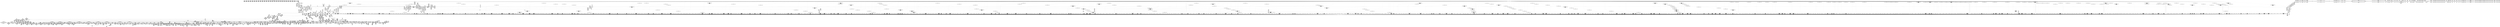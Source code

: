 digraph {
	CE0x54066e0 [shape=record,shape=Mrecord,label="{CE0x54066e0|aa_cred_profile:_tmp11|security/apparmor/include/context.h,100|*SummSource*}"]
	CE0x53e5930 [shape=record,shape=Mrecord,label="{CE0x53e5930|0:_i16,_4:_i32,_8:_i16,_40:_%struct.super_block*,_:_SCMRE_261,262_}"]
	CE0x53af320 [shape=record,shape=Mrecord,label="{CE0x53af320|i64_0|*Constant*}"]
	CE0x543eb10 [shape=record,shape=Mrecord,label="{CE0x543eb10|0:_i16,_4:_i32,_8:_i16,_40:_%struct.super_block*,_:_SCMRE_552,553_}"]
	CE0x53bd6f0 [shape=record,shape=Mrecord,label="{CE0x53bd6f0|common_file_perm:_tobool|security/apparmor/lsm.c,432|*SummSink*}"]
	CE0x5343370 [shape=record,shape=Mrecord,label="{CE0x5343370|common_file_perm:_tmp11|security/apparmor/lsm.c,432|*SummSource*}"]
	CE0x53ad610 [shape=record,shape=Mrecord,label="{CE0x53ad610|GLOBAL:_llvm.expect.i64|*Constant*}"]
	CE0x5368870 [shape=record,shape=Mrecord,label="{CE0x5368870|16:_%struct.vfsmount*,_24:_%struct.dentry*,_32:_%struct.inode*,_408:_%struct.cred*,_456:_i8*,_:_CRE_95,96_}"]
	CE0x5379fe0 [shape=record,shape=Mrecord,label="{CE0x5379fe0|16:_%struct.vfsmount*,_24:_%struct.dentry*,_32:_%struct.inode*,_408:_%struct.cred*,_456:_i8*,_:_CRE_82,83_}"]
	CE0x53de0d0 [shape=record,shape=Mrecord,label="{CE0x53de0d0|common_file_perm:_tmp37|security/apparmor/lsm.c,447|*SummSource*}"]
	CE0x5344730 [shape=record,shape=Mrecord,label="{CE0x5344730|16:_%struct.vfsmount*,_24:_%struct.dentry*,_32:_%struct.inode*,_408:_%struct.cred*,_456:_i8*,_:_CRE_104,105_}"]
	CE0x546a0d0 [shape=record,shape=Mrecord,label="{CE0x546a0d0|80:_i64,_:_CRE_1245,1246_}"]
	CE0x54bc950 [shape=record,shape=Mrecord,label="{CE0x54bc950|_call_void_mcount()_#2|*SummSource*}"]
	CE0x544cf00 [shape=record,shape=Mrecord,label="{CE0x544cf00|0:_i16,_4:_i32,_8:_i16,_40:_%struct.super_block*,_:_SCMRE_887,888_}"]
	CE0x5480ca0 [shape=record,shape=Mrecord,label="{CE0x5480ca0|__aa_current_profile:_tmp13|security/apparmor/include/context.h,138}"]
	CE0x5463b90 [shape=record,shape=Mrecord,label="{CE0x5463b90|80:_i64,_:_CRE_136,140_|*MultipleSource*|security/apparmor/include/apparmor.h,117|*LoadInst*|security/apparmor/include/apparmor.h,117}"]
	CE0x549c490 [shape=record,shape=Mrecord,label="{CE0x549c490|get_current:_entry|*SummSink*}"]
	CE0x54bdd20 [shape=record,shape=Mrecord,label="{CE0x54bdd20|get_current:_tmp1|*SummSink*}"]
	CE0x54c23c0 [shape=record,shape=Mrecord,label="{CE0x54c23c0|aa_path_perm:_cond|Function::aa_path_perm&Arg::cond::|*SummSource*}"]
	CE0x5470750 [shape=record,shape=Mrecord,label="{CE0x5470750|80:_i64,_:_CRE_1360,1361_}"]
	CE0x549ec90 [shape=record,shape=Mrecord,label="{CE0x549ec90|aa_file_perm:_bb|*SummSink*}"]
	CE0x5458730 [shape=record,shape=Mrecord,label="{CE0x5458730|80:_i64,_:_CRE_451,452_}"]
	CE0x54a39a0 [shape=record,shape=Mrecord,label="{CE0x54a39a0|file_inode17:_entry|*SummSource*}"]
	CE0x536a5b0 [shape=record,shape=Mrecord,label="{CE0x536a5b0|16:_%struct.vfsmount*,_24:_%struct.dentry*,_32:_%struct.inode*,_408:_%struct.cred*,_456:_i8*,_:_CRE_176,177_}"]
	CE0x5350260 [shape=record,shape=Mrecord,label="{CE0x5350260|16:_%struct.vfsmount*,_24:_%struct.dentry*,_32:_%struct.inode*,_408:_%struct.cred*,_456:_i8*,_:_CRE_202,203_}"]
	CE0x540c860 [shape=record,shape=Mrecord,label="{CE0x540c860|aa_cred_profile:_lnot|security/apparmor/include/context.h,100|*SummSource*}"]
	CE0x5490ed0 [shape=record,shape=Mrecord,label="{CE0x5490ed0|mediated_filesystem:_lnot|security/apparmor/include/apparmor.h,117|*SummSink*}"]
	CE0x536cef0 [shape=record,shape=Mrecord,label="{CE0x536cef0|16:_%struct.vfsmount*,_24:_%struct.dentry*,_32:_%struct.inode*,_408:_%struct.cred*,_456:_i8*,_:_CRE_155,156_}"]
	CE0x54978d0 [shape=record,shape=Mrecord,label="{CE0x54978d0|i64_-2147483648|*Constant*}"]
	CE0x53e6bf0 [shape=record,shape=Mrecord,label="{CE0x53e6bf0|0:_i16,_4:_i32,_8:_i16,_40:_%struct.super_block*,_:_SCMRE_273,274_}"]
	CE0x54677c0 [shape=record,shape=Mrecord,label="{CE0x54677c0|mediated_filesystem:_s_flags|security/apparmor/include/apparmor.h,117}"]
	CE0x5488e00 [shape=record,shape=Mrecord,label="{CE0x5488e00|get_current:_tmp4|./arch/x86/include/asm/current.h,14|*SummSource*}"]
	CE0x53bc950 [shape=record,shape=Mrecord,label="{CE0x53bc950|common_file_perm:_tmp7|security/apparmor/lsm.c,432|*SummSink*}"]
	CE0x5480510 [shape=record,shape=Mrecord,label="{CE0x5480510|mediated_filesystem:_tmp5|security/apparmor/include/apparmor.h,117|*SummSource*}"]
	CE0x5456750 [shape=record,shape=Mrecord,label="{CE0x5456750|80:_i64,_:_CRE_421,422_}"]
	CE0x53b1c80 [shape=record,shape=Mrecord,label="{CE0x53b1c80|aa_cred_profile:_lor.rhs}"]
	CE0x5342850 [shape=record,shape=Mrecord,label="{CE0x5342850|common_file_perm:_file|Function::common_file_perm&Arg::file::}"]
	CE0x54c1120 [shape=record,shape=Mrecord,label="{CE0x54c1120|aa_path_perm:_op|Function::aa_path_perm&Arg::op::}"]
	CE0x54b2a80 [shape=record,shape=Mrecord,label="{CE0x54b2a80|aa_file_perm:_i_mode|security/apparmor/file.c,453|*SummSource*}"]
	CE0x4e33b20 [shape=record,shape=Mrecord,label="{CE0x4e33b20|i32_2|*Constant*|*SummSource*}"]
	CE0x53c3ce0 [shape=record,shape=Mrecord,label="{CE0x53c3ce0|common_file_perm:_tmp47|security/apparmor/lsm.c,448|*SummSink*}"]
	CE0x544b0e0 [shape=record,shape=Mrecord,label="{CE0x544b0e0|0:_i16,_4:_i32,_8:_i16,_40:_%struct.super_block*,_:_SCMRE_867,868_}"]
	CE0x53610a0 [shape=record,shape=Mrecord,label="{CE0x53610a0|common_file_perm:_tmp1|*SummSource*}"]
	CE0x5466fe0 [shape=record,shape=Mrecord,label="{CE0x5466fe0|80:_i64,_:_CRE_360,368_|*MultipleSource*|security/apparmor/include/apparmor.h,117|*LoadInst*|security/apparmor/include/apparmor.h,117}"]
	CE0x53b0250 [shape=record,shape=Mrecord,label="{CE0x53b0250|0:_i16,_4:_i32,_8:_i16,_40:_%struct.super_block*,_:_SCMRE_8,12_|*MultipleSource*|security/apparmor/lsm.c,435|Function::mediated_filesystem&Arg::inode::|security/apparmor/include/apparmor.h,117|*LoadInst*|include/linux/fs.h,1916}"]
	CE0x533ec90 [shape=record,shape=Mrecord,label="{CE0x533ec90|i32_1|*Constant*}"]
	CE0x53675e0 [shape=record,shape=Mrecord,label="{CE0x53675e0|i32_0|*Constant*|*SummSink*}"]
	CE0x54e2660 [shape=record,shape=Mrecord,label="{CE0x54e2660|aa_cred_profile:_tobool1|security/apparmor/include/context.h,100}"]
	CE0x540d020 [shape=record,shape=Mrecord,label="{CE0x540d020|i64*_getelementptr_inbounds_(_11_x_i64_,_11_x_i64_*___llvm_gcov_ctr58,_i64_0,_i64_1)|*Constant*}"]
	CE0x537d5d0 [shape=record,shape=Mrecord,label="{CE0x537d5d0|aa_file_perm:_tmp|*SummSource*}"]
	CE0x5467a10 [shape=record,shape=Mrecord,label="{CE0x5467a10|80:_i64,_:_CRE_1209,1210_}"]
	CE0x53d4cc0 [shape=record,shape=Mrecord,label="{CE0x53d4cc0|common_file_perm:_tmp26|security/apparmor/lsm.c,434|*SummSink*}"]
	CE0x5400fd0 [shape=record,shape=Mrecord,label="{CE0x5400fd0|i64*_getelementptr_inbounds_(_16_x_i64_,_16_x_i64_*___llvm_gcov_ctr46,_i64_0,_i64_8)|*Constant*|*SummSource*}"]
	CE0x5463d80 [shape=record,shape=Mrecord,label="{CE0x5463d80|80:_i64,_:_CRE_144,152_|*MultipleSource*|security/apparmor/include/apparmor.h,117|*LoadInst*|security/apparmor/include/apparmor.h,117}"]
	CE0x533e6c0 [shape=record,shape=Mrecord,label="{CE0x533e6c0|apparmor_file_lock:_mask.0|*SummSink*}"]
	CE0x544a3d0 [shape=record,shape=Mrecord,label="{CE0x544a3d0|0:_i16,_4:_i32,_8:_i16,_40:_%struct.super_block*,_:_SCMRE_848,856_|*MultipleSource*|security/apparmor/lsm.c,435|Function::mediated_filesystem&Arg::inode::|security/apparmor/include/apparmor.h,117|*LoadInst*|include/linux/fs.h,1916}"]
	CE0x53ca990 [shape=record,shape=Mrecord,label="{CE0x53ca990|file_inode:_entry}"]
	CE0x5419d00 [shape=record,shape=Mrecord,label="{CE0x5419d00|0:_i16,_4:_i32,_8:_i16,_40:_%struct.super_block*,_:_SCMRE_164,165_}"]
	CE0x547ff40 [shape=record,shape=Mrecord,label="{CE0x547ff40|80:_i64,_:_CRE_2264,2268_|*MultipleSource*|security/apparmor/include/apparmor.h,117|*LoadInst*|security/apparmor/include/apparmor.h,117}"]
	CE0x5363720 [shape=record,shape=Mrecord,label="{CE0x5363720|16:_%struct.vfsmount*,_24:_%struct.dentry*,_32:_%struct.inode*,_408:_%struct.cred*,_456:_i8*,_:_CRE_150,151_}"]
	CE0x548cd30 [shape=record,shape=Mrecord,label="{CE0x548cd30|GLOBAL:_lockdep_rcu_suspicious|*Constant*|*SummSink*}"]
	CE0x5344ff0 [shape=record,shape=Mrecord,label="{CE0x5344ff0|16:_%struct.vfsmount*,_24:_%struct.dentry*,_32:_%struct.inode*,_408:_%struct.cred*,_456:_i8*,_:_CRE_109,110_}"]
	CE0x53b2c40 [shape=record,shape=Mrecord,label="{CE0x53b2c40|i64_0|*Constant*}"]
	CE0x5475520 [shape=record,shape=Mrecord,label="{CE0x5475520|80:_i64,_:_CRE_1655,1656_}"]
	CE0x53cc790 [shape=record,shape=Mrecord,label="{CE0x53cc790|common_file_perm:_tmp18|security/apparmor/lsm.c,432|*SummSink*}"]
	CE0x54f2db0 [shape=record,shape=Mrecord,label="{CE0x54f2db0|i64_2|*Constant*}"]
	CE0x537b790 [shape=record,shape=Mrecord,label="{CE0x537b790|44:_i32,_48:_i16,_128:_i8*,_:_SCMRE_16,20_|*MultipleSource*|Function::aa_cred_profile&Arg::cred::|*LoadInst*|security/apparmor/lsm.c,429|security/apparmor/include/context.h,99}"]
	CE0x53dfee0 [shape=record,shape=Mrecord,label="{CE0x53dfee0|0:_i16,_4:_i32,_8:_i16,_40:_%struct.super_block*,_:_SCMRE_180,181_}"]
	CE0x53b9c40 [shape=record,shape=Mrecord,label="{CE0x53b9c40|common_file_perm:_f_cred|security/apparmor/lsm.c,429}"]
	CE0x548fa90 [shape=record,shape=Mrecord,label="{CE0x548fa90|i64*_getelementptr_inbounds_(_11_x_i64_,_11_x_i64_*___llvm_gcov_ctr58,_i64_0,_i64_0)|*Constant*}"]
	CE0x5372570 [shape=record,shape=Mrecord,label="{CE0x5372570|file_inode17:_tmp3}"]
	CE0x536a770 [shape=record,shape=Mrecord,label="{CE0x536a770|16:_%struct.vfsmount*,_24:_%struct.dentry*,_32:_%struct.inode*,_408:_%struct.cred*,_456:_i8*,_:_CRE_177,178_}"]
	CE0x53f8ac0 [shape=record,shape=Mrecord,label="{CE0x53f8ac0|_ret_i32_%call2,_!dbg_!15480|security/apparmor/file.c,456}"]
	CE0x549e230 [shape=record,shape=Mrecord,label="{CE0x549e230|aa_cred_profile:_entry}"]
	CE0x534e910 [shape=record,shape=Mrecord,label="{CE0x534e910|16:_%struct.vfsmount*,_24:_%struct.dentry*,_32:_%struct.inode*,_408:_%struct.cred*,_456:_i8*,_:_CRE_72,73_}"]
	CE0x54824a0 [shape=record,shape=Mrecord,label="{CE0x54824a0|aa_file_perm:_tmp2|*SummSink*}"]
	CE0x5444bf0 [shape=record,shape=Mrecord,label="{CE0x5444bf0|0:_i16,_4:_i32,_8:_i16,_40:_%struct.super_block*,_:_SCMRE_613,614_}"]
	CE0x53ceb90 [shape=record,shape=Mrecord,label="{CE0x53ceb90|80:_i64,_:_CRE_1682,1683_}"]
	CE0x5343ce0 [shape=record,shape=Mrecord,label="{CE0x5343ce0|aa_file_perm:_entry|*SummSink*}"]
	CE0x5491a40 [shape=record,shape=Mrecord,label="{CE0x5491a40|GLOBAL:_current_task|Global_var:current_task|*SummSink*}"]
	CE0x536a230 [shape=record,shape=Mrecord,label="{CE0x536a230|16:_%struct.vfsmount*,_24:_%struct.dentry*,_32:_%struct.inode*,_408:_%struct.cred*,_456:_i8*,_:_CRE_174,175_}"]
	CE0x5447ed0 [shape=record,shape=Mrecord,label="{CE0x5447ed0|0:_i16,_4:_i32,_8:_i16,_40:_%struct.super_block*,_:_SCMRE_728,736_|*MultipleSource*|security/apparmor/lsm.c,435|Function::mediated_filesystem&Arg::inode::|security/apparmor/include/apparmor.h,117|*LoadInst*|include/linux/fs.h,1916}"]
	CE0x534ead0 [shape=record,shape=Mrecord,label="{CE0x534ead0|16:_%struct.vfsmount*,_24:_%struct.dentry*,_32:_%struct.inode*,_408:_%struct.cred*,_456:_i8*,_:_CRE_73,74_}"]
	CE0x53dd9a0 [shape=record,shape=Mrecord,label="{CE0x53dd9a0|i64_17|*Constant*|*SummSource*}"]
	CE0x54037c0 [shape=record,shape=Mrecord,label="{CE0x54037c0|aa_cred_profile:_tmp25|security/apparmor/include/context.h,100|*SummSource*}"]
	CE0x547e930 [shape=record,shape=Mrecord,label="{CE0x547e930|80:_i64,_:_CRE_1878,1879_}"]
	CE0x54bf280 [shape=record,shape=Mrecord,label="{CE0x54bf280|get_current:_tmp1|*SummSource*}"]
	CE0x546c1c0 [shape=record,shape=Mrecord,label="{CE0x546c1c0|80:_i64,_:_CRE_1276,1277_}"]
	CE0x5491630 [shape=record,shape=Mrecord,label="{CE0x5491630|__aa_current_profile:_tmp4|security/apparmor/include/context.h,138|*SummSink*}"]
	CE0x53d6130 [shape=record,shape=Mrecord,label="{CE0x53d6130|GLOBAL:___aa_current_profile|*Constant*}"]
	CE0x549cfe0 [shape=record,shape=Mrecord,label="{CE0x549cfe0|__aa_current_profile:_cred|security/apparmor/include/context.h,138|*SummSink*}"]
	CE0x53caef0 [shape=record,shape=Mrecord,label="{CE0x53caef0|common_file_perm:_tmp15|security/apparmor/lsm.c,432|*SummSink*}"]
	"CONST[source:0(mediator),value:2(dynamic)][purpose:{object}]"
	CE0x53728c0 [shape=record,shape=Mrecord,label="{CE0x53728c0|i64*_getelementptr_inbounds_(_28_x_i64_,_28_x_i64_*___llvm_gcov_ctr87,_i64_0,_i64_25)|*Constant*|*SummSink*}"]
	CE0x5445230 [shape=record,shape=Mrecord,label="{CE0x5445230|0:_i16,_4:_i32,_8:_i16,_40:_%struct.super_block*,_:_SCMRE_617,618_}"]
	CE0x548cab0 [shape=record,shape=Mrecord,label="{CE0x548cab0|GLOBAL:_lockdep_rcu_suspicious|*Constant*|*SummSource*}"]
	CE0x53ff7e0 [shape=record,shape=Mrecord,label="{CE0x53ff7e0|aa_cred_profile:_tmp22|security/apparmor/include/context.h,100|*SummSource*}"]
	CE0x548f690 [shape=record,shape=Mrecord,label="{CE0x548f690|aa_cred_profile:_tmp15|security/apparmor/include/context.h,100}"]
	CE0x53482d0 [shape=record,shape=Mrecord,label="{CE0x53482d0|i64*_getelementptr_inbounds_(_11_x_i64_,_11_x_i64_*___llvm_gcov_ctr58,_i64_0,_i64_10)|*Constant*}"]
	CE0x5447410 [shape=record,shape=Mrecord,label="{CE0x5447410|0:_i16,_4:_i32,_8:_i16,_40:_%struct.super_block*,_:_SCMRE_688,692_|*MultipleSource*|security/apparmor/lsm.c,435|Function::mediated_filesystem&Arg::inode::|security/apparmor/include/apparmor.h,117|*LoadInst*|include/linux/fs.h,1916}"]
	CE0x540ca20 [shape=record,shape=Mrecord,label="{CE0x540ca20|aa_cred_profile:_lnot|security/apparmor/include/context.h,100|*SummSink*}"]
	CE0x53b6c60 [shape=record,shape=Mrecord,label="{CE0x53b6c60|common_file_perm:_call27|security/apparmor/lsm.c,449|*SummSource*}"]
	CE0x54750e0 [shape=record,shape=Mrecord,label="{CE0x54750e0|80:_i64,_:_CRE_1651,1652_}"]
	CE0x53b7f50 [shape=record,shape=Mrecord,label="{CE0x53b7f50|GLOBAL:___llvm_gcov_ctr87|Global_var:__llvm_gcov_ctr87|*SummSource*}"]
	CE0x548eac0 [shape=record,shape=Mrecord,label="{CE0x548eac0|aa_file_perm:_tmp4|security/apparmor/file.c,452|*SummSource*}"]
	CE0x54592e0 [shape=record,shape=Mrecord,label="{CE0x54592e0|80:_i64,_:_CRE_462,463_}"]
	CE0x546e990 [shape=record,shape=Mrecord,label="{CE0x546e990|80:_i64,_:_CRE_1332,1333_}"]
	CE0x537c6d0 [shape=record,shape=Mrecord,label="{CE0x537c6d0|16:_%struct.vfsmount*,_24:_%struct.dentry*,_32:_%struct.inode*,_408:_%struct.cred*,_456:_i8*,_:_CRE_312,316_|*MultipleSource*|security/apparmor/lsm.c,428|Function::common_file_perm&Arg::file::|Function::apparmor_file_lock&Arg::file::}"]
	CE0x546a620 [shape=record,shape=Mrecord,label="{CE0x546a620|80:_i64,_:_CRE_1250,1251_}"]
	CE0x53430e0 [shape=record,shape=Mrecord,label="{CE0x53430e0|common_file_perm:_mask|Function::common_file_perm&Arg::mask::|*SummSink*}"]
	CE0x5470310 [shape=record,shape=Mrecord,label="{CE0x5470310|80:_i64,_:_CRE_1356,1357_}"]
	CE0x53fedd0 [shape=record,shape=Mrecord,label="{CE0x53fedd0|void_(i8*,_i32,_i64)*_asm_sideeffect_1:_09ud2_0A.pushsection___bug_table,_22a_22_0A2:_09.long_1b_-_2b,_$_0:c_-_2b_0A_09.word_$_1:c_,_0_0A_09.org_2b+$_2:c_0A.popsection_,_i,i,i,_dirflag_,_fpsr_,_flags_}"]
	CE0x54bf0c0 [shape=record,shape=Mrecord,label="{CE0x54bf0c0|i64*_getelementptr_inbounds_(_2_x_i64_,_2_x_i64_*___llvm_gcov_ctr112,_i64_0,_i64_0)|*Constant*}"]
	CE0x5441220 [shape=record,shape=Mrecord,label="{CE0x5441220|0:_i16,_4:_i32,_8:_i16,_40:_%struct.super_block*,_:_SCMRE_576,577_}"]
	CE0x53ff9c0 [shape=record,shape=Mrecord,label="{CE0x53ff9c0|i64*_getelementptr_inbounds_(_16_x_i64_,_16_x_i64_*___llvm_gcov_ctr46,_i64_0,_i64_10)|*Constant*|*SummSink*}"]
	CE0x540a9c0 [shape=record,shape=Mrecord,label="{CE0x540a9c0|i1_true|*Constant*}"]
	CE0x54929d0 [shape=record,shape=Mrecord,label="{CE0x54929d0|_call_void_mcount()_#2|*SummSink*}"]
	CE0x5469410 [shape=record,shape=Mrecord,label="{CE0x5469410|80:_i64,_:_CRE_1233,1234_}"]
	CE0x538fd20 [shape=record,shape=Mrecord,label="{CE0x538fd20|common_file_perm:_do.end7}"]
	CE0x53e1fb0 [shape=record,shape=Mrecord,label="{CE0x53e1fb0|0:_i16,_4:_i32,_8:_i16,_40:_%struct.super_block*,_:_SCMRE_201,202_}"]
	CE0x5487c10 [shape=record,shape=Mrecord,label="{CE0x5487c10|GLOBAL:___aa_current_profile.__warned|Global_var:__aa_current_profile.__warned}"]
	CE0x5374140 [shape=record,shape=Mrecord,label="{CE0x5374140|i32_432|*Constant*|*SummSink*}"]
	CE0x53c6520 [shape=record,shape=Mrecord,label="{CE0x53c6520|common_file_perm:_neg|security/apparmor/lsm.c,448|*SummSource*}"]
	CE0x5451870 [shape=record,shape=Mrecord,label="{CE0x5451870|0:_i16,_4:_i32,_8:_i16,_40:_%struct.super_block*,_:_SCMRE_934,935_}"]
	CE0x54f8550 [shape=record,shape=Mrecord,label="{CE0x54f8550|file_inode17:_bb|*SummSource*}"]
	CE0x54a3c40 [shape=record,shape=Mrecord,label="{CE0x54a3c40|file_inode17:_f|Function::file_inode17&Arg::f::}"]
	CE0x53f5c90 [shape=record,shape=Mrecord,label="{CE0x53f5c90|get_current:_tmp3|*SummSource*}"]
	CE0x545ca30 [shape=record,shape=Mrecord,label="{CE0x545ca30|80:_i64,_:_CRE_590,591_}"]
	CE0x53a8c40 [shape=record,shape=Mrecord,label="{CE0x53a8c40|aa_cred_profile:_do.end}"]
	CE0x544e800 [shape=record,shape=Mrecord,label="{CE0x544e800|0:_i16,_4:_i32,_8:_i16,_40:_%struct.super_block*,_:_SCMRE_903,904_}"]
	CE0x5445870 [shape=record,shape=Mrecord,label="{CE0x5445870|0:_i16,_4:_i32,_8:_i16,_40:_%struct.super_block*,_:_SCMRE_621,622_}"]
	CE0x53ae6e0 [shape=record,shape=Mrecord,label="{CE0x53ae6e0|0:_i16,_4:_i32,_8:_i16,_40:_%struct.super_block*,_:_SCMRE_76,80_|*MultipleSource*|security/apparmor/lsm.c,435|Function::mediated_filesystem&Arg::inode::|security/apparmor/include/apparmor.h,117|*LoadInst*|include/linux/fs.h,1916}"]
	CE0x54762f0 [shape=record,shape=Mrecord,label="{CE0x54762f0|80:_i64,_:_CRE_1668,1669_}"]
	CE0x5494ca0 [shape=record,shape=Mrecord,label="{CE0x5494ca0|i64_1|*Constant*}"]
	CE0x5363d80 [shape=record,shape=Mrecord,label="{CE0x5363d80|16:_%struct.vfsmount*,_24:_%struct.dentry*,_32:_%struct.inode*,_408:_%struct.cred*,_456:_i8*,_:_CRE_181,182_}"]
	CE0x53469c0 [shape=record,shape=Mrecord,label="{CE0x53469c0|i64_2|*Constant*|*SummSink*}"]
	CE0x53e8cc0 [shape=record,shape=Mrecord,label="{CE0x53e8cc0|0:_i16,_4:_i32,_8:_i16,_40:_%struct.super_block*,_:_SCMRE_294,295_}"]
	CE0x548bbc0 [shape=record,shape=Mrecord,label="{CE0x548bbc0|i8_1|*Constant*}"]
	CE0x537dae0 [shape=record,shape=Mrecord,label="{CE0x537dae0|common_file_perm:_tmp2|*SummSource*}"]
	CE0x53e3c30 [shape=record,shape=Mrecord,label="{CE0x53e3c30|0:_i16,_4:_i32,_8:_i16,_40:_%struct.super_block*,_:_SCMRE_242,243_}"]
	CE0x53ca380 [shape=record,shape=Mrecord,label="{CE0x53ca380|i64_13|*Constant*|*SummSink*}"]
	CE0x53f8740 [shape=record,shape=Mrecord,label="{CE0x53f8740|aa_file_perm:_request|Function::aa_file_perm&Arg::request::|*SummSource*}"]
	CE0x53c8e60 [shape=record,shape=Mrecord,label="{CE0x53c8e60|aa_cred_profile:_expval|security/apparmor/include/context.h,100|*SummSource*}"]
	CE0x540a670 [shape=record,shape=Mrecord,label="{CE0x540a670|aa_cred_profile:_tobool1|security/apparmor/include/context.h,100|*SummSource*}"]
	CE0x5491b90 [shape=record,shape=Mrecord,label="{CE0x5491b90|%struct.task_struct*_(%struct.task_struct**)*_asm_movq_%gs:$_1:P_,$0_,_r,im,_dirflag_,_fpsr_,_flags_}"]
	CE0x53bd410 [shape=record,shape=Mrecord,label="{CE0x53bd410|i1_true|*Constant*}"]
	CE0x53b1620 [shape=record,shape=Mrecord,label="{CE0x53b1620|aa_cred_profile:_tobool1|security/apparmor/include/context.h,100}"]
	CE0x535b000 [shape=record,shape=Mrecord,label="{CE0x535b000|__aa_current_profile:_tmp5|security/apparmor/include/context.h,138|*SummSink*}"]
	CE0x5473980 [shape=record,shape=Mrecord,label="{CE0x5473980|80:_i64,_:_CRE_1629,1630_}"]
	CE0x534f710 [shape=record,shape=Mrecord,label="{CE0x534f710|apparmor_file_lock:_file|Function::apparmor_file_lock&Arg::file::}"]
	CE0x541bec0 [shape=record,shape=Mrecord,label="{CE0x541bec0|aa_cred_profile:_profile11|security/apparmor/include/context.h,101}"]
	CE0x5401640 [shape=record,shape=Mrecord,label="{CE0x5401640|aa_cred_profile:_tmp20|security/apparmor/include/context.h,100|*SummSink*}"]
	CE0x53aab50 [shape=record,shape=Mrecord,label="{CE0x53aab50|aa_cred_profile:_tmp10|security/apparmor/include/context.h,100}"]
	CE0x53e09d0 [shape=record,shape=Mrecord,label="{CE0x53e09d0|0:_i16,_4:_i32,_8:_i16,_40:_%struct.super_block*,_:_SCMRE_187,188_}"]
	CE0x53ce750 [shape=record,shape=Mrecord,label="{CE0x53ce750|80:_i64,_:_CRE_1678,1679_}"]
	CE0x543f070 [shape=record,shape=Mrecord,label="{CE0x543f070|0:_i16,_4:_i32,_8:_i16,_40:_%struct.super_block*,_:_SCMRE_554,555_}"]
	CE0x53601b0 [shape=record,shape=Mrecord,label="{CE0x53601b0|common_file_perm:_tmp13|security/apparmor/lsm.c,432}"]
	CE0x54883b0 [shape=record,shape=Mrecord,label="{CE0x54883b0|__aa_current_profile:_bb|*SummSource*}"]
	CE0x544bab0 [shape=record,shape=Mrecord,label="{CE0x544bab0|0:_i16,_4:_i32,_8:_i16,_40:_%struct.super_block*,_:_SCMRE_874,875_}"]
	CE0x53b78f0 [shape=record,shape=Mrecord,label="{CE0x53b78f0|i64*_getelementptr_inbounds_(_28_x_i64_,_28_x_i64_*___llvm_gcov_ctr87,_i64_0,_i64_4)|*Constant*}"]
	CE0x53f5b70 [shape=record,shape=Mrecord,label="{CE0x53f5b70|i64*_getelementptr_inbounds_(_2_x_i64_,_2_x_i64_*___llvm_gcov_ctr112,_i64_0,_i64_0)|*Constant*|*SummSink*}"]
	CE0x54e72b0 [shape=record,shape=Mrecord,label="{CE0x54e72b0|aa_cred_profile:_tmp26|security/apparmor/include/context.h,100}"]
	CE0x53c8ce0 [shape=record,shape=Mrecord,label="{CE0x53c8ce0|aa_cred_profile:_expval|security/apparmor/include/context.h,100}"]
	CE0x5360ad0 [shape=record,shape=Mrecord,label="{CE0x5360ad0|common_file_perm:_tmp14|security/apparmor/lsm.c,432}"]
	CE0x543fdd0 [shape=record,shape=Mrecord,label="{CE0x543fdd0|0:_i16,_4:_i32,_8:_i16,_40:_%struct.super_block*,_:_SCMRE_563,564_}"]
	CE0x548f0c0 [shape=record,shape=Mrecord,label="{CE0x548f0c0|aa_path_perm:_request|Function::aa_path_perm&Arg::request::|*SummSink*}"]
	CE0x53c33a0 [shape=record,shape=Mrecord,label="{CE0x53c33a0|common_file_perm:_tmp46|security/apparmor/lsm.c,448|*SummSink*}"]
	CE0x53effe0 [shape=record,shape=Mrecord,label="{CE0x53effe0|common_file_perm:_tmp52|security/apparmor/lsm.c,447|*SummSource*}"]
	CE0x5379e20 [shape=record,shape=Mrecord,label="{CE0x5379e20|16:_%struct.vfsmount*,_24:_%struct.dentry*,_32:_%struct.inode*,_408:_%struct.cred*,_456:_i8*,_:_CRE_81,82_}"]
	CE0x53dcc20 [shape=record,shape=Mrecord,label="{CE0x53dcc20|common_file_perm:_cmp|security/apparmor/lsm.c,447}"]
	CE0x53b5180 [shape=record,shape=Mrecord,label="{CE0x53b5180|aa_cred_profile:_tmp17|security/apparmor/include/context.h,100}"]
	CE0x549c270 [shape=record,shape=Mrecord,label="{CE0x549c270|get_current:_entry}"]
	CE0x540d100 [shape=record,shape=Mrecord,label="{CE0x540d100|i64*_getelementptr_inbounds_(_11_x_i64_,_11_x_i64_*___llvm_gcov_ctr58,_i64_0,_i64_1)|*Constant*|*SummSource*}"]
	CE0x5345d40 [shape=record,shape=Mrecord,label="{CE0x5345d40|apparmor_file_lock:_tmp9|security/apparmor/lsm.c,466|*SummSource*}"]
	CE0x53c4770 [shape=record,shape=Mrecord,label="{CE0x53c4770|common_file_perm:_tmp49|security/apparmor/lsm.c,448|*SummSink*}"]
	CE0x54b68c0 [shape=record,shape=Mrecord,label="{CE0x54b68c0|_call_void_asm_sideeffect_1:_09ud2_0A.pushsection___bug_table,_22a_22_0A2:_09.long_1b_-_2b,_$_0:c_-_2b_0A_09.word_$_1:c_,_0_0A_09.org_2b+$_2:c_0A.popsection_,_i,i,i,_dirflag_,_fpsr_,_flags_(i8*_getelementptr_inbounds_(_36_x_i8_,_36_x_i8_*_.str12,_i32_0,_i32_0),_i32_100,_i64_12)_#2,_!dbg_!15490,_!srcloc_!15493|security/apparmor/include/context.h,100}"]
	CE0x53d0200 [shape=record,shape=Mrecord,label="{CE0x53d0200|80:_i64,_:_CRE_1768,1776_|*MultipleSource*|security/apparmor/include/apparmor.h,117|*LoadInst*|security/apparmor/include/apparmor.h,117}"]
	CE0x5446310 [shape=record,shape=Mrecord,label="{CE0x5446310|0:_i16,_4:_i32,_8:_i16,_40:_%struct.super_block*,_:_SCMRE_648,656_|*MultipleSource*|security/apparmor/lsm.c,435|Function::mediated_filesystem&Arg::inode::|security/apparmor/include/apparmor.h,117|*LoadInst*|include/linux/fs.h,1916}"]
	CE0x5458620 [shape=record,shape=Mrecord,label="{CE0x5458620|80:_i64,_:_CRE_450,451_}"]
	CE0x535dd50 [shape=record,shape=Mrecord,label="{CE0x535dd50|_call_void_asm_sideeffect_1:_09ud2_0A.pushsection___bug_table,_22a_22_0A2:_09.long_1b_-_2b,_$_0:c_-_2b_0A_09.word_$_1:c_,_0_0A_09.org_2b+$_2:c_0A.popsection_,_i,i,i,_dirflag_,_fpsr_,_flags_(i8*_getelementptr_inbounds_(_24_x_i8_,_24_x_i8_*_.str8,_i32_0,_i32_0),_i32_432,_i64_12)_#2,_!dbg_!15488,_!srcloc_!15491|security/apparmor/lsm.c,432|*SummSink*}"]
	CE0x5357be0 [shape=record,shape=Mrecord,label="{CE0x5357be0|0:_i16,_4:_i32,_8:_i16,_40:_%struct.super_block*,_:_SCMRE_104,112_|*MultipleSource*|security/apparmor/lsm.c,435|Function::mediated_filesystem&Arg::inode::|security/apparmor/include/apparmor.h,117|*LoadInst*|include/linux/fs.h,1916}"]
	CE0x546ffe0 [shape=record,shape=Mrecord,label="{CE0x546ffe0|80:_i64,_:_CRE_1353,1354_}"]
	CE0x53decf0 [shape=record,shape=Mrecord,label="{CE0x53decf0|common_file_perm:_tmp39|security/apparmor/lsm.c,447|*SummSink*}"]
	CE0x53d3dc0 [shape=record,shape=Mrecord,label="{CE0x53d3dc0|common_file_perm:_call11|security/apparmor/lsm.c,435|*SummSink*}"]
	CE0x544abe0 [shape=record,shape=Mrecord,label="{CE0x544abe0|0:_i16,_4:_i32,_8:_i16,_40:_%struct.super_block*,_:_SCMRE_865,866_}"]
	CE0x548d8c0 [shape=record,shape=Mrecord,label="{CE0x548d8c0|__aa_current_profile:_tmp}"]
	CE0x545c5f0 [shape=record,shape=Mrecord,label="{CE0x545c5f0|80:_i64,_:_CRE_586,587_}"]
	CE0x54bf920 [shape=record,shape=Mrecord,label="{CE0x54bf920|file_inode17:_tmp2|*SummSource*}"]
	"CONST[source:2(external),value:0(static)][purpose:{operation}]"
	CE0x53de740 [shape=record,shape=Mrecord,label="{CE0x53de740|common_file_perm:_tmp38|security/apparmor/lsm.c,447|*SummSink*}"]
	CE0x541c590 [shape=record,shape=Mrecord,label="{CE0x541c590|aa_cred_profile:_tmp34|security/apparmor/include/context.h,101}"]
	CE0x536d910 [shape=record,shape=Mrecord,label="{CE0x536d910|aa_cred_profile:_do.cond}"]
	CE0x53cca70 [shape=record,shape=Mrecord,label="{CE0x53cca70|i64*_getelementptr_inbounds_(_28_x_i64_,_28_x_i64_*___llvm_gcov_ctr87,_i64_0,_i64_9)|*Constant*|*SummSource*}"]
	CE0x5370330 [shape=record,shape=Mrecord,label="{CE0x5370330|i64*_getelementptr_inbounds_(_2_x_i64_,_2_x_i64_*___llvm_gcov_ctr88,_i64_0,_i64_0)|*Constant*|*SummSource*}"]
	CE0x5459b60 [shape=record,shape=Mrecord,label="{CE0x5459b60|80:_i64,_:_CRE_496,504_|*MultipleSource*|security/apparmor/include/apparmor.h,117|*LoadInst*|security/apparmor/include/apparmor.h,117}"]
	CE0x53336c0 [shape=record,shape=Mrecord,label="{CE0x53336c0|apparmor_file_lock:_if.end}"]
	CE0x5350b60 [shape=record,shape=Mrecord,label="{CE0x5350b60|44:_i32,_48:_i16,_128:_i8*,_:_SCMRE_72,80_|*MultipleSource*|Function::aa_cred_profile&Arg::cred::|*LoadInst*|security/apparmor/lsm.c,429|security/apparmor/include/context.h,99}"]
	CE0x540bdf0 [shape=record,shape=Mrecord,label="{CE0x540bdf0|0:_i16,_4:_i32,_8:_i16,_40:_%struct.super_block*,_:_SCMRE_48,56_|*MultipleSource*|security/apparmor/lsm.c,435|Function::mediated_filesystem&Arg::inode::|security/apparmor/include/apparmor.h,117|*LoadInst*|include/linux/fs.h,1916}"]
	CE0x53cd850 [shape=record,shape=Mrecord,label="{CE0x53cd850|common_file_perm:_tmp20|security/apparmor/lsm.c,432}"]
	CE0x5378b10 [shape=record,shape=Mrecord,label="{CE0x5378b10|16:_%struct.vfsmount*,_24:_%struct.dentry*,_32:_%struct.inode*,_408:_%struct.cred*,_456:_i8*,_:_CRE_464,472_|*MultipleSource*|security/apparmor/lsm.c,428|Function::common_file_perm&Arg::file::|Function::apparmor_file_lock&Arg::file::}"]
	CE0x537d330 [shape=record,shape=Mrecord,label="{CE0x537d330|16:_%struct.vfsmount*,_24:_%struct.dentry*,_32:_%struct.inode*,_408:_%struct.cred*,_456:_i8*,_:_CRE_6,7_}"]
	CE0x545d090 [shape=record,shape=Mrecord,label="{CE0x545d090|80:_i64,_:_CRE_596,597_}"]
	CE0x537f780 [shape=record,shape=Mrecord,label="{CE0x537f780|_call_void_mcount()_#2|*SummSink*}"]
	CE0x535d9b0 [shape=record,shape=Mrecord,label="{CE0x535d9b0|common_file_perm:_bb|*SummSource*}"]
	CE0x538a050 [shape=record,shape=Mrecord,label="{CE0x538a050|44:_i32,_48:_i16,_128:_i8*,_:_SCMRE_52,56_|*MultipleSource*|Function::aa_cred_profile&Arg::cred::|*LoadInst*|security/apparmor/lsm.c,429|security/apparmor/include/context.h,99}"]
	CE0x53f9570 [shape=record,shape=Mrecord,label="{CE0x53f9570|i64*_getelementptr_inbounds_(_28_x_i64_,_28_x_i64_*___llvm_gcov_ctr87,_i64_0,_i64_26)|*Constant*|*SummSource*}"]
	CE0x535d2a0 [shape=record,shape=Mrecord,label="{CE0x535d2a0|16:_%struct.vfsmount*,_24:_%struct.dentry*,_32:_%struct.inode*,_408:_%struct.cred*,_456:_i8*,_:_CRE_193,194_}"]
	CE0x53b0940 [shape=record,shape=Mrecord,label="{CE0x53b0940|GLOBAL:_current_task|Global_var:current_task|*SummSource*}"]
	CE0x54529d0 [shape=record,shape=Mrecord,label="{CE0x54529d0|0:_i16,_4:_i32,_8:_i16,_40:_%struct.super_block*,_:_SCMRE_977,978_}"]
	CE0x546e330 [shape=record,shape=Mrecord,label="{CE0x546e330|80:_i64,_:_CRE_1326,1327_}"]
	CE0x545ee50 [shape=record,shape=Mrecord,label="{CE0x545ee50|80:_i64,_:_CRE_624,625_}"]
	CE0x537f690 [shape=record,shape=Mrecord,label="{CE0x537f690|_call_void_mcount()_#2|*SummSource*}"]
	CE0x53656d0 [shape=record,shape=Mrecord,label="{CE0x53656d0|16:_%struct.vfsmount*,_24:_%struct.dentry*,_32:_%struct.inode*,_408:_%struct.cred*,_456:_i8*,_:_CRE_216,224_|*MultipleSource*|security/apparmor/lsm.c,428|Function::common_file_perm&Arg::file::|Function::apparmor_file_lock&Arg::file::}"]
	CE0x549e0d0 [shape=record,shape=Mrecord,label="{CE0x549e0d0|GLOBAL:_aa_cred_profile|*Constant*}"]
	CE0x54193a0 [shape=record,shape=Mrecord,label="{CE0x54193a0|0:_i16,_4:_i32,_8:_i16,_40:_%struct.super_block*,_:_SCMRE_158,159_}"]
	CE0x535b160 [shape=record,shape=Mrecord,label="{CE0x535b160|_call_void_mcount()_#2}"]
	CE0x53ce860 [shape=record,shape=Mrecord,label="{CE0x53ce860|80:_i64,_:_CRE_1679,1680_}"]
	CE0x5469300 [shape=record,shape=Mrecord,label="{CE0x5469300|80:_i64,_:_CRE_1232,1233_}"]
	CE0x548f4b0 [shape=record,shape=Mrecord,label="{CE0x548f4b0|aa_cred_profile:_tmp14|security/apparmor/include/context.h,100}"]
	CE0x545d6f0 [shape=record,shape=Mrecord,label="{CE0x545d6f0|80:_i64,_:_CRE_602,603_}"]
	CE0x53617f0 [shape=record,shape=Mrecord,label="{CE0x53617f0|16:_%struct.vfsmount*,_24:_%struct.dentry*,_32:_%struct.inode*,_408:_%struct.cred*,_456:_i8*,_:_CRE_125,126_}"]
	CE0x53f75e0 [shape=record,shape=Mrecord,label="{CE0x53f75e0|file_inode17:_f_inode|include/linux/fs.h,1916|*SummSink*}"]
	CE0x5468b90 [shape=record,shape=Mrecord,label="{CE0x5468b90|80:_i64,_:_CRE_1225,1226_}"]
	CE0x546fdc0 [shape=record,shape=Mrecord,label="{CE0x546fdc0|80:_i64,_:_CRE_1351,1352_}"]
	CE0x5455870 [shape=record,shape=Mrecord,label="{CE0x5455870|80:_i64,_:_CRE_407,408_}"]
	CE0x5400350 [shape=record,shape=Mrecord,label="{CE0x5400350|aa_cred_profile:_tmp18|security/apparmor/include/context.h,100|*SummSink*}"]
	CE0x544cbe0 [shape=record,shape=Mrecord,label="{CE0x544cbe0|0:_i16,_4:_i32,_8:_i16,_40:_%struct.super_block*,_:_SCMRE_885,886_}"]
	CE0x54505b0 [shape=record,shape=Mrecord,label="{CE0x54505b0|0:_i16,_4:_i32,_8:_i16,_40:_%struct.super_block*,_:_SCMRE_922,923_}"]
	CE0x53bb630 [shape=record,shape=Mrecord,label="{CE0x53bb630|GLOBAL:_llvm.expect.i64|*Constant*|*SummSource*}"]
	CE0x5443f70 [shape=record,shape=Mrecord,label="{CE0x5443f70|0:_i16,_4:_i32,_8:_i16,_40:_%struct.super_block*,_:_SCMRE_605,606_}"]
	CE0x5450420 [shape=record,shape=Mrecord,label="{CE0x5450420|0:_i16,_4:_i32,_8:_i16,_40:_%struct.super_block*,_:_SCMRE_921,922_}"]
	CE0x53f5420 [shape=record,shape=Mrecord,label="{CE0x53f5420|aa_file_perm:_tmp5|security/apparmor/file.c,452|*SummSource*}"]
	CE0x53a9920 [shape=record,shape=Mrecord,label="{CE0x53a9920|__aa_current_profile:_do.end|*SummSink*}"]
	CE0x538f2e0 [shape=record,shape=Mrecord,label="{CE0x538f2e0|16:_%struct.vfsmount*,_24:_%struct.dentry*,_32:_%struct.inode*,_408:_%struct.cred*,_456:_i8*,_:_CRE_14,15_}"]
	CE0x54593f0 [shape=record,shape=Mrecord,label="{CE0x54593f0|80:_i64,_:_CRE_463,464_}"]
	CE0x5452e30 [shape=record,shape=Mrecord,label="{CE0x5452e30|0:_i16,_4:_i32,_8:_i16,_40:_%struct.super_block*,_:_SCMRE_979,980_}"]
	CE0x53e06b0 [shape=record,shape=Mrecord,label="{CE0x53e06b0|0:_i16,_4:_i32,_8:_i16,_40:_%struct.super_block*,_:_SCMRE_185,186_}"]
	CE0x535c210 [shape=record,shape=Mrecord,label="{CE0x535c210|aa_cred_profile:_tmp3|*SummSource*}"]
	CE0x533afe0 [shape=record,shape=Mrecord,label="{CE0x533afe0|i32_0|*Constant*|*SummSource*}"]
	CE0x53e2aa0 [shape=record,shape=Mrecord,label="{CE0x53e2aa0|0:_i16,_4:_i32,_8:_i16,_40:_%struct.super_block*,_:_SCMRE_208,210_|*MultipleSource*|security/apparmor/lsm.c,435|Function::mediated_filesystem&Arg::inode::|security/apparmor/include/apparmor.h,117|*LoadInst*|include/linux/fs.h,1916}"]
	CE0x53d9080 [shape=record,shape=Mrecord,label="{CE0x53d9080|_ret_%struct.inode*_%tmp4,_!dbg_!15470|include/linux/fs.h,1916|*SummSink*}"]
	CE0x53ae490 [shape=record,shape=Mrecord,label="{CE0x53ae490|aa_cred_profile:_bb|*SummSink*}"]
	CE0x5359820 [shape=record,shape=Mrecord,label="{CE0x5359820|0:_i16,_4:_i32,_8:_i16,_40:_%struct.super_block*,_:_SCMRE_148,149_}"]
	CE0x54531c0 [shape=record,shape=Mrecord,label="{CE0x54531c0|0:_i16,_4:_i32,_8:_i16,_40:_%struct.super_block*,_:_SCMRE_982,983_}"]
	CE0x5457fc0 [shape=record,shape=Mrecord,label="{CE0x5457fc0|80:_i64,_:_CRE_444,445_}"]
	CE0x53d0010 [shape=record,shape=Mrecord,label="{CE0x53d0010|80:_i64,_:_CRE_1760,1764_|*MultipleSource*|security/apparmor/include/apparmor.h,117|*LoadInst*|security/apparmor/include/apparmor.h,117}"]
	CE0x54448d0 [shape=record,shape=Mrecord,label="{CE0x54448d0|0:_i16,_4:_i32,_8:_i16,_40:_%struct.super_block*,_:_SCMRE_611,612_}"]
	CE0x53fd570 [shape=record,shape=Mrecord,label="{CE0x53fd570|common_file_perm:_tmp59|security/apparmor/lsm.c,452}"]
	CE0x53d6690 [shape=record,shape=Mrecord,label="{CE0x53d6690|__aa_current_profile:_entry}"]
	CE0x543e260 [shape=record,shape=Mrecord,label="{CE0x543e260|0:_i16,_4:_i32,_8:_i16,_40:_%struct.super_block*,_:_SCMRE_536,540_|*MultipleSource*|security/apparmor/lsm.c,435|Function::mediated_filesystem&Arg::inode::|security/apparmor/include/apparmor.h,117|*LoadInst*|include/linux/fs.h,1916}"]
	CE0x5484410 [shape=record,shape=Mrecord,label="{CE0x5484410|_ret_%struct.inode*_%tmp4,_!dbg_!15470|include/linux/fs.h,1916|*SummSink*}"]
	CE0x54c2170 [shape=record,shape=Mrecord,label="{CE0x54c2170|i32_32768|*Constant*|*SummSink*}"]
	CE0x5383510 [shape=record,shape=Mrecord,label="{CE0x5383510|COLLAPSED:_GCMRE___llvm_gcov_ctr87_internal_global_28_x_i64_zeroinitializer:_elem_0:default:}"]
	CE0x5444100 [shape=record,shape=Mrecord,label="{CE0x5444100|0:_i16,_4:_i32,_8:_i16,_40:_%struct.super_block*,_:_SCMRE_606,607_}"]
	CE0x5465c80 [shape=record,shape=Mrecord,label="{CE0x5465c80|80:_i64,_:_CRE_280,288_|*MultipleSource*|security/apparmor/include/apparmor.h,117|*LoadInst*|security/apparmor/include/apparmor.h,117}"]
	CE0x53ea430 [shape=record,shape=Mrecord,label="{CE0x53ea430|0:_i16,_4:_i32,_8:_i16,_40:_%struct.super_block*,_:_SCMRE_309,310_}"]
	CE0x5354660 [shape=record,shape=Mrecord,label="{CE0x5354660|apparmor_file_lock:_call|security/apparmor/lsm.c,466|*SummSink*}"]
	CE0x53ee920 [shape=record,shape=Mrecord,label="{CE0x53ee920|0:_i16,_4:_i32,_8:_i16,_40:_%struct.super_block*,_:_SCMRE_481,482_}"]
	CE0x544f480 [shape=record,shape=Mrecord,label="{CE0x544f480|0:_i16,_4:_i32,_8:_i16,_40:_%struct.super_block*,_:_SCMRE_911,912_}"]
	CE0x53811e0 [shape=record,shape=Mrecord,label="{CE0x53811e0|%struct.aa_task_cxt*_null|*Constant*|*SummSource*}"]
	CE0x54c1fd0 [shape=record,shape=Mrecord,label="{CE0x54c1fd0|i32_32768|*Constant*|*SummSource*}"]
	CE0x54bd3a0 [shape=record,shape=Mrecord,label="{CE0x54bd3a0|i64*_getelementptr_inbounds_(_2_x_i64_,_2_x_i64_*___llvm_gcov_ctr112,_i64_0,_i64_1)|*Constant*|*SummSource*}"]
	CE0x5417f50 [shape=record,shape=Mrecord,label="{CE0x5417f50|i64*_getelementptr_inbounds_(_16_x_i64_,_16_x_i64_*___llvm_gcov_ctr46,_i64_0,_i64_15)|*Constant*|*SummSink*}"]
	CE0x53635f0 [shape=record,shape=Mrecord,label="{CE0x53635f0|16:_%struct.vfsmount*,_24:_%struct.dentry*,_32:_%struct.inode*,_408:_%struct.cred*,_456:_i8*,_:_CRE_149,150_}"]
	CE0x546ba50 [shape=record,shape=Mrecord,label="{CE0x546ba50|80:_i64,_:_CRE_1269,1270_}"]
	CE0x53ce640 [shape=record,shape=Mrecord,label="{CE0x53ce640|80:_i64,_:_CRE_1677,1678_}"]
	CE0x53ffd00 [shape=record,shape=Mrecord,label="{CE0x53ffd00|aa_cred_profile:_tmp23|security/apparmor/include/context.h,100|*SummSource*}"]
	CE0x544c0f0 [shape=record,shape=Mrecord,label="{CE0x544c0f0|0:_i16,_4:_i32,_8:_i16,_40:_%struct.super_block*,_:_SCMRE_878,879_}"]
	CE0x548b820 [shape=record,shape=Mrecord,label="{CE0x548b820|__aa_current_profile:_tmp16|security/apparmor/include/context.h,138|*SummSink*}"]
	CE0x536c100 [shape=record,shape=Mrecord,label="{CE0x536c100|16:_%struct.vfsmount*,_24:_%struct.dentry*,_32:_%struct.inode*,_408:_%struct.cred*,_456:_i8*,_:_CRE_116,117_}"]
	CE0x53d09c0 [shape=record,shape=Mrecord,label="{CE0x53d09c0|80:_i64,_:_CRE_1800,1804_|*MultipleSource*|security/apparmor/include/apparmor.h,117|*LoadInst*|security/apparmor/include/apparmor.h,117}"]
	CE0x5376f90 [shape=record,shape=Mrecord,label="{CE0x5376f90|16:_%struct.vfsmount*,_24:_%struct.dentry*,_32:_%struct.inode*,_408:_%struct.cred*,_456:_i8*,_:_CRE_404,408_|*MultipleSource*|security/apparmor/lsm.c,428|Function::common_file_perm&Arg::file::|Function::apparmor_file_lock&Arg::file::}"]
	CE0x534ec90 [shape=record,shape=Mrecord,label="{CE0x534ec90|16:_%struct.vfsmount*,_24:_%struct.dentry*,_32:_%struct.inode*,_408:_%struct.cred*,_456:_i8*,_:_CRE_74,75_}"]
	CE0x53c8be0 [shape=record,shape=Mrecord,label="{CE0x53c8be0|common_file_perm:_mnt|security/apparmor/lsm.c,434}"]
	CE0x53c4c40 [shape=record,shape=Mrecord,label="{CE0x53c4c40|common_file_perm:_allow|security/apparmor/lsm.c,448|*SummSource*}"]
	CE0x537b610 [shape=record,shape=Mrecord,label="{CE0x537b610|16:_%struct.vfsmount*,_24:_%struct.dentry*,_32:_%struct.inode*,_408:_%struct.cred*,_456:_i8*,_:_CRE_124,125_}"]
	CE0x53ee790 [shape=record,shape=Mrecord,label="{CE0x53ee790|0:_i16,_4:_i32,_8:_i16,_40:_%struct.super_block*,_:_SCMRE_480,481_}"]
	CE0x54419f0 [shape=record,shape=Mrecord,label="{CE0x54419f0|0:_i16,_4:_i32,_8:_i16,_40:_%struct.super_block*,_:_SCMRE_581,582_}"]
	CE0x5462e00 [shape=record,shape=Mrecord,label="{CE0x5462e00|80:_i64,_:_CRE_88,96_|*MultipleSource*|security/apparmor/include/apparmor.h,117|*LoadInst*|security/apparmor/include/apparmor.h,117}"]
	CE0x5459d50 [shape=record,shape=Mrecord,label="{CE0x5459d50|80:_i64,_:_CRE_504,512_|*MultipleSource*|security/apparmor/include/apparmor.h,117|*LoadInst*|security/apparmor/include/apparmor.h,117}"]
	CE0x5490370 [shape=record,shape=Mrecord,label="{CE0x5490370|mediated_filesystem:_and|security/apparmor/include/apparmor.h,117|*SummSink*}"]
	CE0x545f7e0 [shape=record,shape=Mrecord,label="{CE0x545f7e0|80:_i64,_:_CRE_640,648_|*MultipleSource*|security/apparmor/include/apparmor.h,117|*LoadInst*|security/apparmor/include/apparmor.h,117}"]
	CE0x53619b0 [shape=record,shape=Mrecord,label="{CE0x53619b0|16:_%struct.vfsmount*,_24:_%struct.dentry*,_32:_%struct.inode*,_408:_%struct.cred*,_456:_i8*,_:_CRE_126,127_}"]
	CE0x53da440 [shape=record,shape=Mrecord,label="{CE0x53da440|i64*_getelementptr_inbounds_(_28_x_i64_,_28_x_i64_*___llvm_gcov_ctr87,_i64_0,_i64_16)|*Constant*}"]
	CE0x5419b70 [shape=record,shape=Mrecord,label="{CE0x5419b70|0:_i16,_4:_i32,_8:_i16,_40:_%struct.super_block*,_:_SCMRE_163,164_}"]
	CE0x53ad120 [shape=record,shape=Mrecord,label="{CE0x53ad120|aa_cred_profile:_conv|security/apparmor/include/context.h,100}"]
	CE0x5348430 [shape=record,shape=Mrecord,label="{CE0x5348430|i64*_getelementptr_inbounds_(_11_x_i64_,_11_x_i64_*___llvm_gcov_ctr58,_i64_0,_i64_10)|*Constant*|*SummSource*}"]
	CE0x546c0b0 [shape=record,shape=Mrecord,label="{CE0x546c0b0|80:_i64,_:_CRE_1275,1276_}"]
	CE0x5405a30 [shape=record,shape=Mrecord,label="{CE0x5405a30|GLOBAL:___llvm_gcov_ctr58|Global_var:__llvm_gcov_ctr58|*SummSource*}"]
	CE0x5386e40 [shape=record,shape=Mrecord,label="{CE0x5386e40|16:_%struct.vfsmount*,_24:_%struct.dentry*,_32:_%struct.inode*,_408:_%struct.cred*,_456:_i8*,_:_CRE_376,384_|*MultipleSource*|security/apparmor/lsm.c,428|Function::common_file_perm&Arg::file::|Function::apparmor_file_lock&Arg::file::}"]
	CE0x53cf300 [shape=record,shape=Mrecord,label="{CE0x53cf300|80:_i64,_:_CRE_1696,1704_|*MultipleSource*|security/apparmor/include/apparmor.h,117|*LoadInst*|security/apparmor/include/apparmor.h,117}"]
	CE0x53ef5a0 [shape=record,shape=Mrecord,label="{CE0x53ef5a0|0:_i16,_4:_i32,_8:_i16,_40:_%struct.super_block*,_:_SCMRE_496,500_|*MultipleSource*|security/apparmor/lsm.c,435|Function::mediated_filesystem&Arg::inode::|security/apparmor/include/apparmor.h,117|*LoadInst*|include/linux/fs.h,1916}"]
	CE0x53e9300 [shape=record,shape=Mrecord,label="{CE0x53e9300|0:_i16,_4:_i32,_8:_i16,_40:_%struct.super_block*,_:_SCMRE_298,299_}"]
	CE0x53642c0 [shape=record,shape=Mrecord,label="{CE0x53642c0|16:_%struct.vfsmount*,_24:_%struct.dentry*,_32:_%struct.inode*,_408:_%struct.cred*,_456:_i8*,_:_CRE_184,185_}"]
	CE0x5346530 [shape=record,shape=Mrecord,label="{CE0x5346530|apparmor_file_lock:_tmp3|security/apparmor/lsm.c,463|*SummSink*}"]
	CE0x5415610 [shape=record,shape=Mrecord,label="{CE0x5415610|aa_cred_profile:_tmp27|security/apparmor/include/context.h,100}"]
	CE0x5405410 [shape=record,shape=Mrecord,label="{CE0x5405410|aa_cred_profile:_tmp9|security/apparmor/include/context.h,100|*SummSink*}"]
	CE0x53ad2b0 [shape=record,shape=Mrecord,label="{CE0x53ad2b0|aa_cred_profile:_conv|security/apparmor/include/context.h,100|*SummSource*}"]
	CE0x53e5f70 [shape=record,shape=Mrecord,label="{CE0x53e5f70|0:_i16,_4:_i32,_8:_i16,_40:_%struct.super_block*,_:_SCMRE_265,266_}"]
	CE0x5474310 [shape=record,shape=Mrecord,label="{CE0x5474310|80:_i64,_:_CRE_1638,1639_}"]
	CE0x53e1b00 [shape=record,shape=Mrecord,label="{CE0x53e1b00|0:_i16,_4:_i32,_8:_i16,_40:_%struct.super_block*,_:_SCMRE_198,199_}"]
	CE0x5482920 [shape=record,shape=Mrecord,label="{CE0x5482920|__aa_current_profile:_tmp1|*SummSource*}"]
	CE0x536b380 [shape=record,shape=Mrecord,label="{CE0x536b380|common_file_perm:_if.end14|*SummSink*}"]
	CE0x53442e0 [shape=record,shape=Mrecord,label="{CE0x53442e0|aa_file_perm:_profile|Function::aa_file_perm&Arg::profile::}"]
	CE0x53b1b50 [shape=record,shape=Mrecord,label="{CE0x53b1b50|aa_cred_profile:_lor.end|*SummSink*}"]
	CE0x545dc40 [shape=record,shape=Mrecord,label="{CE0x545dc40|80:_i64,_:_CRE_607,608_}"]
	CE0x546c2d0 [shape=record,shape=Mrecord,label="{CE0x546c2d0|80:_i64,_:_CRE_1277,1278_}"]
	CE0x548d700 [shape=record,shape=Mrecord,label="{CE0x548d700|aa_file_perm:_tmp2|*SummSource*}"]
	CE0x533c050 [shape=record,shape=Mrecord,label="{CE0x533c050|i64*_getelementptr_inbounds_(_5_x_i64_,_5_x_i64_*___llvm_gcov_ctr98,_i64_0,_i64_0)|*Constant*}"]
	CE0x54b9fb0 [shape=record,shape=Mrecord,label="{CE0x54b9fb0|aa_cred_profile:_tmp21|security/apparmor/include/context.h,100}"]
	CE0x5446650 [shape=record,shape=Mrecord,label="{CE0x5446650|0:_i16,_4:_i32,_8:_i16,_40:_%struct.super_block*,_:_SCMRE_656,664_|*MultipleSource*|security/apparmor/lsm.c,435|Function::mediated_filesystem&Arg::inode::|security/apparmor/include/apparmor.h,117|*LoadInst*|include/linux/fs.h,1916}"]
	CE0x5375f40 [shape=record,shape=Mrecord,label="{CE0x5375f40|common_file_perm:_f_path|security/apparmor/lsm.c,434}"]
	CE0x5382710 [shape=record,shape=Mrecord,label="{CE0x5382710|mediated_filesystem:_tmp1|*SummSource*}"]
	CE0x54590c0 [shape=record,shape=Mrecord,label="{CE0x54590c0|80:_i64,_:_CRE_460,461_}"]
	CE0x546fa90 [shape=record,shape=Mrecord,label="{CE0x546fa90|80:_i64,_:_CRE_1348,1349_}"]
	CE0x548bd20 [shape=record,shape=Mrecord,label="{CE0x548bd20|i8_1|*Constant*|*SummSource*}"]
	CE0x53ecf50 [shape=record,shape=Mrecord,label="{CE0x53ecf50|0:_i16,_4:_i32,_8:_i16,_40:_%struct.super_block*,_:_SCMRE_440,448_|*MultipleSource*|security/apparmor/lsm.c,435|Function::mediated_filesystem&Arg::inode::|security/apparmor/include/apparmor.h,117|*LoadInst*|include/linux/fs.h,1916}"]
	CE0x5459720 [shape=record,shape=Mrecord,label="{CE0x5459720|80:_i64,_:_CRE_480,488_|*MultipleSource*|security/apparmor/include/apparmor.h,117|*LoadInst*|security/apparmor/include/apparmor.h,117}"]
	CE0x546e110 [shape=record,shape=Mrecord,label="{CE0x546e110|80:_i64,_:_CRE_1324,1325_}"]
	CE0x546dde0 [shape=record,shape=Mrecord,label="{CE0x546dde0|80:_i64,_:_CRE_1321,1322_}"]
	CE0x54f1640 [shape=record,shape=Mrecord,label="{CE0x54f1640|aa_cred_profile:_tmp2}"]
	CE0x535ab50 [shape=record,shape=Mrecord,label="{CE0x535ab50|aa_cred_profile:_tmp5|security/apparmor/include/context.h,99|*SummSource*}"]
	CE0x5340420 [shape=record,shape=Mrecord,label="{CE0x5340420|apparmor_file_lock:_tmp8|security/apparmor/lsm.c,466}"]
	CE0x53b2e10 [shape=record,shape=Mrecord,label="{CE0x53b2e10|common_file_perm:_lnot1|security/apparmor/lsm.c,432|*SummSource*}"]
	CE0x54516e0 [shape=record,shape=Mrecord,label="{CE0x54516e0|0:_i16,_4:_i32,_8:_i16,_40:_%struct.super_block*,_:_SCMRE_933,934_}"]
	CE0x5482000 [shape=record,shape=Mrecord,label="{CE0x5482000|file_inode17:_tmp|*SummSink*}"]
	CE0x53afe90 [shape=record,shape=Mrecord,label="{CE0x53afe90|aa_cred_profile:_lnot2|security/apparmor/include/context.h,100}"]
	CE0x53ba8c0 [shape=record,shape=Mrecord,label="{CE0x53ba8c0|common_file_perm:_mnt|security/apparmor/lsm.c,434|*SummSource*}"]
	CE0x5358be0 [shape=record,shape=Mrecord,label="{CE0x5358be0|aa_cred_profile:_tmp8|security/apparmor/include/context.h,100|*SummSink*}"]
	CE0x54bae30 [shape=record,shape=Mrecord,label="{CE0x54bae30|GLOBAL:_llvm.expect.i64|*Constant*}"]
	CE0x53ce420 [shape=record,shape=Mrecord,label="{CE0x53ce420|80:_i64,_:_CRE_1675,1676_}"]
	CE0x54413b0 [shape=record,shape=Mrecord,label="{CE0x54413b0|0:_i16,_4:_i32,_8:_i16,_40:_%struct.super_block*,_:_SCMRE_577,578_}"]
	CE0x5390a80 [shape=record,shape=Mrecord,label="{CE0x5390a80|i64*_getelementptr_inbounds_(_2_x_i64_,_2_x_i64_*___llvm_gcov_ctr88,_i64_0,_i64_1)|*Constant*}"]
	CE0x53f79c0 [shape=record,shape=Mrecord,label="{CE0x53f79c0|aa_cred_profile:_tmp3}"]
	CE0x548b6a0 [shape=record,shape=Mrecord,label="{CE0x548b6a0|__aa_current_profile:_tmp16|security/apparmor/include/context.h,138|*SummSource*}"]
	CE0x53427e0 [shape=record,shape=Mrecord,label="{CE0x53427e0|_ret_i32_%call,_!dbg_!15478|security/apparmor/lsm.c,466}"]
	CE0x5367ff0 [shape=record,shape=Mrecord,label="{CE0x5367ff0|aa_file_perm:_i_uid|security/apparmor/file.c,452|*SummSink*}"]
	CE0x5466c00 [shape=record,shape=Mrecord,label="{CE0x5466c00|80:_i64,_:_CRE_344,352_|*MultipleSource*|security/apparmor/include/apparmor.h,117|*LoadInst*|security/apparmor/include/apparmor.h,117}"]
	CE0x549c740 [shape=record,shape=Mrecord,label="{CE0x549c740|_ret_%struct.task_struct*_%tmp4,_!dbg_!15471|./arch/x86/include/asm/current.h,14}"]
	CE0x5415730 [shape=record,shape=Mrecord,label="{CE0x5415730|aa_cred_profile:_tmp27|security/apparmor/include/context.h,100|*SummSource*}"]
	CE0x53b70e0 [shape=record,shape=Mrecord,label="{CE0x53b70e0|common_file_perm:_tmp12|security/apparmor/lsm.c,432}"]
	CE0x5359b40 [shape=record,shape=Mrecord,label="{CE0x5359b40|0:_i16,_4:_i32,_8:_i16,_40:_%struct.super_block*,_:_SCMRE_150,151_}"]
	CE0x53da240 [shape=record,shape=Mrecord,label="{CE0x53da240|i64_15|*Constant*|*SummSource*}"]
	CE0x53f8610 [shape=record,shape=Mrecord,label="{CE0x53f8610|aa_file_perm:_request|Function::aa_file_perm&Arg::request::}"]
	CE0x53674a0 [shape=record,shape=Mrecord,label="{CE0x53674a0|aa_cred_profile:_do.end10}"]
	CE0x546bd80 [shape=record,shape=Mrecord,label="{CE0x546bd80|80:_i64,_:_CRE_1272,1273_}"]
	CE0x53cfc30 [shape=record,shape=Mrecord,label="{CE0x53cfc30|80:_i64,_:_CRE_1736,1752_|*MultipleSource*|security/apparmor/include/apparmor.h,117|*LoadInst*|security/apparmor/include/apparmor.h,117}"]
	CE0x53b1fc0 [shape=record,shape=Mrecord,label="{CE0x53b1fc0|aa_cred_profile:_do.end10|*SummSink*}"]
	CE0x5406430 [shape=record,shape=Mrecord,label="{CE0x5406430|mediated_filesystem:_i_sb|security/apparmor/include/apparmor.h,117|*SummSource*}"]
	CE0x53e9df0 [shape=record,shape=Mrecord,label="{CE0x53e9df0|0:_i16,_4:_i32,_8:_i16,_40:_%struct.super_block*,_:_SCMRE_305,306_}"]
	CE0x54907b0 [shape=record,shape=Mrecord,label="{CE0x54907b0|mediated_filesystem:_tobool|security/apparmor/include/apparmor.h,117|*SummSource*}"]
	CE0x4f58230 [shape=record,shape=Mrecord,label="{CE0x4f58230|i64_0|*Constant*|*SummSink*}"]
	CE0x545c700 [shape=record,shape=Mrecord,label="{CE0x545c700|80:_i64,_:_CRE_587,588_}"]
	CE0x5364d00 [shape=record,shape=Mrecord,label="{CE0x5364d00|i64*_getelementptr_inbounds_(_28_x_i64_,_28_x_i64_*___llvm_gcov_ctr87,_i64_0,_i64_0)|*Constant*|*SummSink*}"]
	CE0x5365610 [shape=record,shape=Mrecord,label="{CE0x5365610|16:_%struct.vfsmount*,_24:_%struct.dentry*,_32:_%struct.inode*,_408:_%struct.cred*,_456:_i8*,_:_CRE_64,65_}"]
	CE0x537ea70 [shape=record,shape=Mrecord,label="{CE0x537ea70|i64*_getelementptr_inbounds_(_28_x_i64_,_28_x_i64_*___llvm_gcov_ctr87,_i64_0,_i64_1)|*Constant*|*SummSource*}"]
	CE0x536af60 [shape=record,shape=Mrecord,label="{CE0x536af60|aa_cred_profile:_tmp12|security/apparmor/include/context.h,100}"]
	CE0x5441b80 [shape=record,shape=Mrecord,label="{CE0x5441b80|0:_i16,_4:_i32,_8:_i16,_40:_%struct.super_block*,_:_SCMRE_582,583_}"]
	CE0x54b3cc0 [shape=record,shape=Mrecord,label="{CE0x54b3cc0|aa_cred_profile:_lnot2|security/apparmor/include/context.h,100}"]
	CE0x53b0fa0 [shape=record,shape=Mrecord,label="{CE0x53b0fa0|i64*_getelementptr_inbounds_(_2_x_i64_,_2_x_i64_*___llvm_gcov_ctr12,_i64_0,_i64_0)|*Constant*|*SummSource*}"]
	CE0x541a340 [shape=record,shape=Mrecord,label="{CE0x541a340|0:_i16,_4:_i32,_8:_i16,_40:_%struct.super_block*,_:_SCMRE_168,169_}"]
	CE0x545f8f0 [shape=record,shape=Mrecord,label="{CE0x545f8f0|80:_i64,_:_CRE_648,656_|*MultipleSource*|security/apparmor/include/apparmor.h,117|*LoadInst*|security/apparmor/include/apparmor.h,117}"]
	CE0x53bd000 [shape=record,shape=Mrecord,label="{CE0x53bd000|i32_11|*Constant*}"]
	CE0x53bd260 [shape=record,shape=Mrecord,label="{CE0x53bd260|%struct.aa_profile*_null|*Constant*|*SummSource*}"]
	CE0x545be80 [shape=record,shape=Mrecord,label="{CE0x545be80|80:_i64,_:_CRE_579,580_}"]
	CE0x53d1f10 [shape=record,shape=Mrecord,label="{CE0x53d1f10|80:_i64,_:_CRE_1874,1875_}"]
	CE0x538f660 [shape=record,shape=Mrecord,label="{CE0x538f660|16:_%struct.vfsmount*,_24:_%struct.dentry*,_32:_%struct.inode*,_408:_%struct.cred*,_456:_i8*,_:_CRE_16,24_|*MultipleSource*|security/apparmor/lsm.c,428|Function::common_file_perm&Arg::file::|Function::apparmor_file_lock&Arg::file::}"]
	CE0x5451d20 [shape=record,shape=Mrecord,label="{CE0x5451d20|0:_i16,_4:_i32,_8:_i16,_40:_%struct.super_block*,_:_SCMRE_944,952_|*MultipleSource*|security/apparmor/lsm.c,435|Function::mediated_filesystem&Arg::inode::|security/apparmor/include/apparmor.h,117|*LoadInst*|include/linux/fs.h,1916}"]
	CE0x546afb0 [shape=record,shape=Mrecord,label="{CE0x546afb0|80:_i64,_:_CRE_1259,1260_}"]
	CE0x53ad9b0 [shape=record,shape=Mrecord,label="{CE0x53ad9b0|0:_i16,_4:_i32,_8:_i16,_40:_%struct.super_block*,_:_SCMRE_96,104_|*MultipleSource*|security/apparmor/lsm.c,435|Function::mediated_filesystem&Arg::inode::|security/apparmor/include/apparmor.h,117|*LoadInst*|include/linux/fs.h,1916}"]
	CE0x544e030 [shape=record,shape=Mrecord,label="{CE0x544e030|0:_i16,_4:_i32,_8:_i16,_40:_%struct.super_block*,_:_SCMRE_898,899_}"]
	CE0x5343920 [shape=record,shape=Mrecord,label="{CE0x5343920|i64*_getelementptr_inbounds_(_28_x_i64_,_28_x_i64_*___llvm_gcov_ctr87,_i64_0,_i64_26)|*Constant*|*SummSink*}"]
	CE0x53b2200 [shape=record,shape=Mrecord,label="{CE0x53b2200|aa_cred_profile:_do.body6|*SummSink*}"]
	CE0x5407aa0 [shape=record,shape=Mrecord,label="{CE0x5407aa0|__aa_current_profile:_tmp6|security/apparmor/include/context.h,138|*SummSink*}"]
	CE0x541a7f0 [shape=record,shape=Mrecord,label="{CE0x541a7f0|0:_i16,_4:_i32,_8:_i16,_40:_%struct.super_block*,_:_SCMRE_171,172_}"]
	CE0x5401c60 [shape=record,shape=Mrecord,label="{CE0x5401c60|aa_cred_profile:_tmp21|security/apparmor/include/context.h,100|*SummSource*}"]
	CE0x544e4e0 [shape=record,shape=Mrecord,label="{CE0x544e4e0|0:_i16,_4:_i32,_8:_i16,_40:_%struct.super_block*,_:_SCMRE_901,902_}"]
	CE0x53c1870 [shape=record,shape=Mrecord,label="{CE0x53c1870|common_file_perm:_tmp43|security/apparmor/lsm.c,447|*SummSink*}"]
	CE0x5444d80 [shape=record,shape=Mrecord,label="{CE0x5444d80|0:_i16,_4:_i32,_8:_i16,_40:_%struct.super_block*,_:_SCMRE_614,615_}"]
	CE0x53ebcd0 [shape=record,shape=Mrecord,label="{CE0x53ebcd0|0:_i16,_4:_i32,_8:_i16,_40:_%struct.super_block*,_:_SCMRE_384,388_|*MultipleSource*|security/apparmor/lsm.c,435|Function::mediated_filesystem&Arg::inode::|security/apparmor/include/apparmor.h,117|*LoadInst*|include/linux/fs.h,1916}"]
	CE0x53afb20 [shape=record,shape=Mrecord,label="{CE0x53afb20|aa_cred_profile:_tmp13}"]
	CE0x535bc50 [shape=record,shape=Mrecord,label="{CE0x535bc50|aa_cred_profile:_tmp8|security/apparmor/include/context.h,100}"]
	CE0x5475b80 [shape=record,shape=Mrecord,label="{CE0x5475b80|80:_i64,_:_CRE_1661,1662_}"]
	CE0x54875f0 [shape=record,shape=Mrecord,label="{CE0x54875f0|get_current:_tmp2|*SummSink*}"]
	CE0x54b4280 [shape=record,shape=Mrecord,label="{CE0x54b4280|i64*_getelementptr_inbounds_(_16_x_i64_,_16_x_i64_*___llvm_gcov_ctr46,_i64_0,_i64_9)|*Constant*}"]
	CE0x534f1e0 [shape=record,shape=Mrecord,label="{CE0x534f1e0|common_file_perm:_op|Function::common_file_perm&Arg::op::}"]
	CE0x5453e10 [shape=record,shape=Mrecord,label="{CE0x5453e10|i32_10|*Constant*}"]
	CE0x537fcb0 [shape=record,shape=Mrecord,label="{CE0x537fcb0|_call_void_mcount()_#2|*SummSink*}"]
	CE0x53d2530 [shape=record,shape=Mrecord,label="{CE0x53d2530|common_file_perm:_tmp27|security/apparmor/lsm.c,434|*SummSink*}"]
	CE0x5405c80 [shape=record,shape=Mrecord,label="{CE0x5405c80|aa_cred_profile:_lnot3|security/apparmor/include/context.h,100}"]
	CE0x53dfbc0 [shape=record,shape=Mrecord,label="{CE0x53dfbc0|0:_i16,_4:_i32,_8:_i16,_40:_%struct.super_block*,_:_SCMRE_178,179_}"]
	CE0x5462860 [shape=record,shape=Mrecord,label="{CE0x5462860|80:_i64,_:_CRE_64,72_|*MultipleSource*|security/apparmor/include/apparmor.h,117|*LoadInst*|security/apparmor/include/apparmor.h,117}"]
	CE0x5357ea0 [shape=record,shape=Mrecord,label="{CE0x5357ea0|i64*_getelementptr_inbounds_(_16_x_i64_,_16_x_i64_*___llvm_gcov_ctr46,_i64_0,_i64_14)|*Constant*|*SummSink*}"]
	CE0x5448730 [shape=record,shape=Mrecord,label="{CE0x5448730|0:_i16,_4:_i32,_8:_i16,_40:_%struct.super_block*,_:_SCMRE_752,756_|*MultipleSource*|security/apparmor/lsm.c,435|Function::mediated_filesystem&Arg::inode::|security/apparmor/include/apparmor.h,117|*LoadInst*|include/linux/fs.h,1916}"]
	CE0x53e11a0 [shape=record,shape=Mrecord,label="{CE0x53e11a0|0:_i16,_4:_i32,_8:_i16,_40:_%struct.super_block*,_:_SCMRE_192,193_}"]
	CE0x54bfa00 [shape=record,shape=Mrecord,label="{CE0x54bfa00|i32_0|*Constant*}"]
	CE0x5333170 [shape=record,shape=Mrecord,label="{CE0x5333170|apparmor_file_lock:_entry|*SummSink*}"]
	CE0x536bbc0 [shape=record,shape=Mrecord,label="{CE0x536bbc0|16:_%struct.vfsmount*,_24:_%struct.dentry*,_32:_%struct.inode*,_408:_%struct.cred*,_456:_i8*,_:_CRE_113,114_}"]
	CE0x5474970 [shape=record,shape=Mrecord,label="{CE0x5474970|80:_i64,_:_CRE_1644,1645_}"]
	CE0x5486130 [shape=record,shape=Mrecord,label="{CE0x5486130|i64*_getelementptr_inbounds_(_11_x_i64_,_11_x_i64_*___llvm_gcov_ctr58,_i64_0,_i64_0)|*Constant*|*SummSink*}"]
	CE0x5442030 [shape=record,shape=Mrecord,label="{CE0x5442030|0:_i16,_4:_i32,_8:_i16,_40:_%struct.super_block*,_:_SCMRE_585,586_}"]
	CE0x53d4230 [shape=record,shape=Mrecord,label="{CE0x53d4230|GLOBAL:_file_inode|*Constant*|*SummSink*}"]
	CE0x533fbb0 [shape=record,shape=Mrecord,label="{CE0x533fbb0|apparmor_file_lock:_tmp7|security/apparmor/lsm.c,464}"]
	CE0x5402190 [shape=record,shape=Mrecord,label="{CE0x5402190|_call_void_asm_sideeffect_1:_09ud2_0A.pushsection___bug_table,_22a_22_0A2:_09.long_1b_-_2b,_$_0:c_-_2b_0A_09.word_$_1:c_,_0_0A_09.org_2b+$_2:c_0A.popsection_,_i,i,i,_dirflag_,_fpsr_,_flags_(i8*_getelementptr_inbounds_(_36_x_i8_,_36_x_i8_*_.str12,_i32_0,_i32_0),_i32_100,_i64_12)_#2,_!dbg_!15490,_!srcloc_!15493|security/apparmor/include/context.h,100}"]
	CE0x54f2bb0 [shape=record,shape=Mrecord,label="{CE0x54f2bb0|aa_cred_profile:_tmp10|security/apparmor/include/context.h,100}"]
	CE0x53822b0 [shape=record,shape=Mrecord,label="{CE0x53822b0|i64*_getelementptr_inbounds_(_28_x_i64_,_28_x_i64_*___llvm_gcov_ctr87,_i64_0,_i64_1)|*Constant*|*SummSink*}"]
	CE0x53ba850 [shape=record,shape=Mrecord,label="{CE0x53ba850|%struct.vfsmount*_null|*Constant*}"]
	CE0x53c92f0 [shape=record,shape=Mrecord,label="{CE0x53c92f0|aa_cred_profile:_tobool4|security/apparmor/include/context.h,100}"]
	CE0x5467520 [shape=record,shape=Mrecord,label="{CE0x5467520|i32_10|*Constant*|*SummSource*}"]
	CE0x5369cf0 [shape=record,shape=Mrecord,label="{CE0x5369cf0|16:_%struct.vfsmount*,_24:_%struct.dentry*,_32:_%struct.inode*,_408:_%struct.cred*,_456:_i8*,_:_CRE_171,172_}"]
	CE0x53b8cf0 [shape=record,shape=Mrecord,label="{CE0x53b8cf0|common_file_perm:_tmp10|security/apparmor/lsm.c,432}"]
	CE0x53c0ae0 [shape=record,shape=Mrecord,label="{CE0x53c0ae0|i64_20|*Constant*|*SummSink*}"]
	CE0x5346730 [shape=record,shape=Mrecord,label="{CE0x5346730|apparmor_file_lock:_tmp5|security/apparmor/lsm.c,463|*SummSource*}"]
	CE0x53cf630 [shape=record,shape=Mrecord,label="{CE0x53cf630|80:_i64,_:_CRE_1712,1720_|*MultipleSource*|security/apparmor/include/apparmor.h,117|*LoadInst*|security/apparmor/include/apparmor.h,117}"]
	CE0x544a680 [shape=record,shape=Mrecord,label="{CE0x544a680|0:_i16,_4:_i32,_8:_i16,_40:_%struct.super_block*,_:_SCMRE_856,864_|*MultipleSource*|security/apparmor/lsm.c,435|Function::mediated_filesystem&Arg::inode::|security/apparmor/include/apparmor.h,117|*LoadInst*|include/linux/fs.h,1916}"]
	CE0x547ef90 [shape=record,shape=Mrecord,label="{CE0x547ef90|80:_i64,_:_CRE_1904,1920_|*MultipleSource*|security/apparmor/include/apparmor.h,117|*LoadInst*|security/apparmor/include/apparmor.h,117}"]
	CE0x53b9bd0 [shape=record,shape=Mrecord,label="{CE0x53b9bd0|common_file_perm:_tmp6|*LoadInst*|security/apparmor/lsm.c,429}"]
	CE0x53acb00 [shape=record,shape=Mrecord,label="{CE0x53acb00|0:_%struct.aa_profile*,_:_CMRE_0,8_|*MultipleSource*|security/apparmor/include/context.h,99|*LoadInst*|security/apparmor/include/context.h,99|security/apparmor/include/context.h,100}"]
	CE0x545f3a0 [shape=record,shape=Mrecord,label="{CE0x545f3a0|80:_i64,_:_CRE_629,630_}"]
	CE0x54c0780 [shape=record,shape=Mrecord,label="{CE0x54c0780|aa_file_perm:_call2|security/apparmor/file.c,456|*SummSource*}"]
	CE0x53464c0 [shape=record,shape=Mrecord,label="{CE0x53464c0|apparmor_file_lock:_tmp4|security/apparmor/lsm.c,463}"]
	CE0x53649f0 [shape=record,shape=Mrecord,label="{CE0x53649f0|aa_cred_profile:_security|security/apparmor/include/context.h,99|*SummSource*}"]
	CE0x53fbbd0 [shape=record,shape=Mrecord,label="{CE0x53fbbd0|aa_cred_profile:_if.end}"]
	CE0x5474db0 [shape=record,shape=Mrecord,label="{CE0x5474db0|80:_i64,_:_CRE_1648,1649_}"]
	CE0x5389c80 [shape=record,shape=Mrecord,label="{CE0x5389c80|common_file_perm:_lor.lhs.false23|*SummSource*}"]
	CE0x54b2e60 [shape=record,shape=Mrecord,label="{CE0x54b2e60|aa_file_perm:_tmp6|security/apparmor/file.c,453|*SummSource*}"]
	CE0x54a0e60 [shape=record,shape=Mrecord,label="{CE0x54a0e60|i64*_getelementptr_inbounds_(_2_x_i64_,_2_x_i64_*___llvm_gcov_ctr112,_i64_0,_i64_1)|*Constant*|*SummSink*}"]
	CE0x5470200 [shape=record,shape=Mrecord,label="{CE0x5470200|80:_i64,_:_CRE_1355,1356_}"]
	CE0x533c990 [shape=record,shape=Mrecord,label="{CE0x533c990|apparmor_file_lock:_tmp1|*SummSource*}"]
	CE0x53b7960 [shape=record,shape=Mrecord,label="{CE0x53b7960|common_file_perm:_tmp7|security/apparmor/lsm.c,432}"]
	CE0x53df060 [shape=record,shape=Mrecord,label="{CE0x53df060|common_file_perm:_tmp40|security/apparmor/lsm.c,447|*SummSource*}"]
	CE0x5356ed0 [shape=record,shape=Mrecord,label="{CE0x5356ed0|16:_%struct.vfsmount*,_24:_%struct.dentry*,_32:_%struct.inode*,_408:_%struct.cred*,_456:_i8*,_:_CRE_69,70_}"]
	CE0x548fec0 [shape=record,shape=Mrecord,label="{CE0x548fec0|aa_file_perm:_tmp1|*SummSink*}"]
	CE0x53cd980 [shape=record,shape=Mrecord,label="{CE0x53cd980|common_file_perm:_tmp20|security/apparmor/lsm.c,432|*SummSource*}"]
	CE0x541ab10 [shape=record,shape=Mrecord,label="{CE0x541ab10|0:_i16,_4:_i32,_8:_i16,_40:_%struct.super_block*,_:_SCMRE_173,174_}"]
	CE0x53cb3c0 [shape=record,shape=Mrecord,label="{CE0x53cb3c0|common_file_perm:_tmp16|security/apparmor/lsm.c,432|*SummSource*}"]
	CE0x546b1d0 [shape=record,shape=Mrecord,label="{CE0x546b1d0|80:_i64,_:_CRE_1261,1262_}"]
	CE0x53ec9f0 [shape=record,shape=Mrecord,label="{CE0x53ec9f0|0:_i16,_4:_i32,_8:_i16,_40:_%struct.super_block*,_:_SCMRE_424,432_|*MultipleSource*|security/apparmor/lsm.c,435|Function::mediated_filesystem&Arg::inode::|security/apparmor/include/apparmor.h,117|*LoadInst*|include/linux/fs.h,1916}"]
	CE0x5379010 [shape=record,shape=Mrecord,label="{CE0x5379010|16:_%struct.vfsmount*,_24:_%struct.dentry*,_32:_%struct.inode*,_408:_%struct.cred*,_456:_i8*,_:_CRE_480,488_|*MultipleSource*|security/apparmor/lsm.c,428|Function::common_file_perm&Arg::file::|Function::apparmor_file_lock&Arg::file::}"]
	CE0x5350420 [shape=record,shape=Mrecord,label="{CE0x5350420|16:_%struct.vfsmount*,_24:_%struct.dentry*,_32:_%struct.inode*,_408:_%struct.cred*,_456:_i8*,_:_CRE_203,204_}"]
	CE0x5489ec0 [shape=record,shape=Mrecord,label="{CE0x5489ec0|i64*_getelementptr_inbounds_(_16_x_i64_,_16_x_i64_*___llvm_gcov_ctr46,_i64_0,_i64_7)|*Constant*}"]
	CE0x53cedb0 [shape=record,shape=Mrecord,label="{CE0x53cedb0|80:_i64,_:_CRE_1684,1685_}"]
	CE0x54690e0 [shape=record,shape=Mrecord,label="{CE0x54690e0|80:_i64,_:_CRE_1230,1231_}"]
	CE0x53e2780 [shape=record,shape=Mrecord,label="{CE0x53e2780|0:_i16,_4:_i32,_8:_i16,_40:_%struct.super_block*,_:_SCMRE_206,207_}"]
	CE0x5403130 [shape=record,shape=Mrecord,label="{CE0x5403130|aa_cred_profile:_tmp24|security/apparmor/include/context.h,100|*SummSource*}"]
	CE0x53c1090 [shape=record,shape=Mrecord,label="{CE0x53c1090|common_file_perm:_tmp42|security/apparmor/lsm.c,447}"]
	CE0x53c26a0 [shape=record,shape=Mrecord,label="{CE0x53c26a0|common_file_perm:_cmp21|security/apparmor/lsm.c,448}"]
	CE0x53c9b00 [shape=record,shape=Mrecord,label="{CE0x53c9b00|i64_6|*Constant*|*SummSink*}"]
	CE0x53aea40 [shape=record,shape=Mrecord,label="{CE0x53aea40|aa_cred_profile:_tmp2}"]
	CE0x53b64a0 [shape=record,shape=Mrecord,label="{CE0x53b64a0|common_file_perm:_tmp56|security/apparmor/lsm.c,449|*SummSink*}"]
	CE0x538e790 [shape=record,shape=Mrecord,label="{CE0x538e790|file_inode:_tmp2|*SummSink*}"]
	CE0x533f8d0 [shape=record,shape=Mrecord,label="{CE0x533f8d0|16:_%struct.vfsmount*,_24:_%struct.dentry*,_32:_%struct.inode*,_408:_%struct.cred*,_456:_i8*,_:_CRE_67,68_}"]
	CE0x543f600 [shape=record,shape=Mrecord,label="{CE0x543f600|0:_i16,_4:_i32,_8:_i16,_40:_%struct.super_block*,_:_SCMRE_558,559_}"]
	CE0x5383d30 [shape=record,shape=Mrecord,label="{CE0x5383d30|i32_14|*Constant*|*SummSource*}"]
	CE0x5442670 [shape=record,shape=Mrecord,label="{CE0x5442670|0:_i16,_4:_i32,_8:_i16,_40:_%struct.super_block*,_:_SCMRE_589,590_}"]
	CE0x53d1d20 [shape=record,shape=Mrecord,label="{CE0x53d1d20|80:_i64,_:_CRE_1873,1874_}"]
	CE0x5453ad0 [shape=record,shape=Mrecord,label="{CE0x5453ad0|0:_i16,_4:_i32,_8:_i16,_40:_%struct.super_block*,_:_SCMRE_1000,1008_|*MultipleSource*|security/apparmor/lsm.c,435|Function::mediated_filesystem&Arg::inode::|security/apparmor/include/apparmor.h,117|*LoadInst*|include/linux/fs.h,1916}"]
	CE0x5456530 [shape=record,shape=Mrecord,label="{CE0x5456530|80:_i64,_:_CRE_419,420_}"]
	CE0x536eb00 [shape=record,shape=Mrecord,label="{CE0x536eb00|44:_i32,_48:_i16,_128:_i8*,_:_SCMRE_44,48_|*MultipleSource*|Function::aa_cred_profile&Arg::cred::|*LoadInst*|security/apparmor/lsm.c,429|security/apparmor/include/context.h,99}"]
	CE0x54631c0 [shape=record,shape=Mrecord,label="{CE0x54631c0|80:_i64,_:_CRE_104,112_|*MultipleSource*|security/apparmor/include/apparmor.h,117|*LoadInst*|security/apparmor/include/apparmor.h,117}"]
	CE0x541c200 [shape=record,shape=Mrecord,label="{CE0x541c200|aa_cred_profile:_profile11|security/apparmor/include/context.h,101|*SummSink*}"]
	CE0x546dbc0 [shape=record,shape=Mrecord,label="{CE0x546dbc0|80:_i64,_:_CRE_1319,1320_}"]
	CE0x53b3370 [shape=record,shape=Mrecord,label="{CE0x53b3370|common_file_perm:_lnot2|security/apparmor/lsm.c,432|*SummSource*}"]
	CE0x54a1930 [shape=record,shape=Mrecord,label="{CE0x54a1930|get_current:_bb|*SummSink*}"]
	CE0x538e0a0 [shape=record,shape=Mrecord,label="{CE0x538e0a0|44:_i32,_48:_i16,_128:_i8*,_:_SCMRE_36,40_|*MultipleSource*|Function::aa_cred_profile&Arg::cred::|*LoadInst*|security/apparmor/lsm.c,429|security/apparmor/include/context.h,99}"]
	CE0x5494890 [shape=record,shape=Mrecord,label="{CE0x5494890|0:_i8,_:_GCMR___aa_current_profile.__warned_internal_global_i8_0,_section_.data.unlikely_,_align_1:_elem_0:default:}"]
	CE0x5441860 [shape=record,shape=Mrecord,label="{CE0x5441860|0:_i16,_4:_i32,_8:_i16,_40:_%struct.super_block*,_:_SCMRE_580,581_}"]
	CE0x53d4fa0 [shape=record,shape=Mrecord,label="{CE0x53d4fa0|common_file_perm:_tmp25|security/apparmor/lsm.c,434}"]
	CE0x53630d0 [shape=record,shape=Mrecord,label="{CE0x53630d0|16:_%struct.vfsmount*,_24:_%struct.dentry*,_32:_%struct.inode*,_408:_%struct.cred*,_456:_i8*,_:_CRE_146,147_}"]
	CE0x545a320 [shape=record,shape=Mrecord,label="{CE0x545a320|80:_i64,_:_CRE_536,540_|*MultipleSource*|security/apparmor/include/apparmor.h,117|*LoadInst*|security/apparmor/include/apparmor.h,117}"]
	CE0x53c0c50 [shape=record,shape=Mrecord,label="{CE0x53c0c50|common_file_perm:_tmp42|security/apparmor/lsm.c,447|*SummSink*}"]
	CE0x54c0de0 [shape=record,shape=Mrecord,label="{CE0x54c0de0|aa_path_perm:_entry}"]
	CE0x54b5b30 [shape=record,shape=Mrecord,label="{CE0x54b5b30|aa_cred_profile:_lnot3|security/apparmor/include/context.h,100}"]
	CE0x5473ed0 [shape=record,shape=Mrecord,label="{CE0x5473ed0|80:_i64,_:_CRE_1634,1635_}"]
	CE0x5442e40 [shape=record,shape=Mrecord,label="{CE0x5442e40|0:_i16,_4:_i32,_8:_i16,_40:_%struct.super_block*,_:_SCMRE_594,595_}"]
	CE0x53c3b70 [shape=record,shape=Mrecord,label="{CE0x53c3b70|common_file_perm:_tmp47|security/apparmor/lsm.c,448|*SummSource*}"]
	CE0x5391360 [shape=record,shape=Mrecord,label="{CE0x5391360|16:_%struct.vfsmount*,_24:_%struct.dentry*,_32:_%struct.inode*,_408:_%struct.cred*,_456:_i8*,_:_CRE_206,207_}"]
	CE0x54405a0 [shape=record,shape=Mrecord,label="{CE0x54405a0|0:_i16,_4:_i32,_8:_i16,_40:_%struct.super_block*,_:_SCMRE_568,569_}"]
	CE0x546fcb0 [shape=record,shape=Mrecord,label="{CE0x546fcb0|80:_i64,_:_CRE_1350,1351_}"]
	CE0x5450740 [shape=record,shape=Mrecord,label="{CE0x5450740|0:_i16,_4:_i32,_8:_i16,_40:_%struct.super_block*,_:_SCMRE_923,924_}"]
	CE0x5384a10 [shape=record,shape=Mrecord,label="{CE0x5384a10|mediated_filesystem:_tmp3|*SummSink*}"]
	CE0x53c65c0 [shape=record,shape=Mrecord,label="{CE0x53c65c0|common_file_perm:_neg|security/apparmor/lsm.c,448|*SummSink*}"]
	CE0x549b700 [shape=record,shape=Mrecord,label="{CE0x549b700|__aa_current_profile:_call3|security/apparmor/include/context.h,138}"]
	CE0x545f5c0 [shape=record,shape=Mrecord,label="{CE0x545f5c0|80:_i64,_:_CRE_631,632_}"]
	CE0x548e990 [shape=record,shape=Mrecord,label="{CE0x548e990|aa_file_perm:_tmp4|security/apparmor/file.c,452}"]
	CE0x53798d0 [shape=record,shape=Mrecord,label="{CE0x53798d0|16:_%struct.vfsmount*,_24:_%struct.dentry*,_32:_%struct.inode*,_408:_%struct.cred*,_456:_i8*,_:_CRE_504,512_|*MultipleSource*|security/apparmor/lsm.c,428|Function::common_file_perm&Arg::file::|Function::apparmor_file_lock&Arg::file::}"]
	CE0x5443160 [shape=record,shape=Mrecord,label="{CE0x5443160|0:_i16,_4:_i32,_8:_i16,_40:_%struct.super_block*,_:_SCMRE_596,597_}"]
	CE0x54a34e0 [shape=record,shape=Mrecord,label="{CE0x54a34e0|i32_4|*Constant*|*SummSource*}"]
	CE0x53beeb0 [shape=record,shape=Mrecord,label="{CE0x53beeb0|aa_cred_profile:_entry|*SummSink*}"]
	CE0x535cd60 [shape=record,shape=Mrecord,label="{CE0x535cd60|16:_%struct.vfsmount*,_24:_%struct.dentry*,_32:_%struct.inode*,_408:_%struct.cred*,_456:_i8*,_:_CRE_190,191_}"]
	CE0x537c150 [shape=record,shape=Mrecord,label="{CE0x537c150|16:_%struct.vfsmount*,_24:_%struct.dentry*,_32:_%struct.inode*,_408:_%struct.cred*,_456:_i8*,_:_CRE_296,304_|*MultipleSource*|security/apparmor/lsm.c,428|Function::common_file_perm&Arg::file::|Function::apparmor_file_lock&Arg::file::}"]
	CE0x5458d90 [shape=record,shape=Mrecord,label="{CE0x5458d90|80:_i64,_:_CRE_457,458_}"]
	CE0x5468200 [shape=record,shape=Mrecord,label="{CE0x5468200|80:_i64,_:_CRE_1216,1217_}"]
	CE0x53b9f50 [shape=record,shape=Mrecord,label="{CE0x53b9f50|GLOBAL:_aa_cred_profile|*Constant*}"]
	CE0x5470a80 [shape=record,shape=Mrecord,label="{CE0x5470a80|80:_i64,_:_CRE_1363,1364_}"]
	CE0x5364640 [shape=record,shape=Mrecord,label="{CE0x5364640|16:_%struct.vfsmount*,_24:_%struct.dentry*,_32:_%struct.inode*,_408:_%struct.cred*,_456:_i8*,_:_CRE_186,187_}"]
	CE0x537a520 [shape=record,shape=Mrecord,label="{CE0x537a520|16:_%struct.vfsmount*,_24:_%struct.dentry*,_32:_%struct.inode*,_408:_%struct.cred*,_456:_i8*,_:_CRE_85,86_}"]
	CE0x544f7a0 [shape=record,shape=Mrecord,label="{CE0x544f7a0|0:_i16,_4:_i32,_8:_i16,_40:_%struct.super_block*,_:_SCMRE_913,914_}"]
	CE0x53d05e0 [shape=record,shape=Mrecord,label="{CE0x53d05e0|80:_i64,_:_CRE_1784,1792_|*MultipleSource*|security/apparmor/include/apparmor.h,117|*LoadInst*|security/apparmor/include/apparmor.h,117}"]
	CE0x5404540 [shape=record,shape=Mrecord,label="{CE0x5404540|aa_cred_profile:_tmp26|security/apparmor/include/context.h,100|*SummSource*}"]
	CE0x537ccd0 [shape=record,shape=Mrecord,label="{CE0x537ccd0|16:_%struct.vfsmount*,_24:_%struct.dentry*,_32:_%struct.inode*,_408:_%struct.cred*,_456:_i8*,_:_CRE_324,328_|*MultipleSource*|security/apparmor/lsm.c,428|Function::common_file_perm&Arg::file::|Function::apparmor_file_lock&Arg::file::}"]
	CE0x5460ea0 [shape=record,shape=Mrecord,label="{CE0x5460ea0|80:_i64,_:_CRE_896,1208_|*MultipleSource*|security/apparmor/include/apparmor.h,117|*LoadInst*|security/apparmor/include/apparmor.h,117}"]
	CE0x53daba0 [shape=record,shape=Mrecord,label="{CE0x53daba0|common_file_perm:_tmp31|security/apparmor/lsm.c,434|*SummSource*}"]
	CE0x533cbf0 [shape=record,shape=Mrecord,label="{CE0x533cbf0|apparmor_file_lock:_tmp|*SummSource*}"]
	CE0x5475a70 [shape=record,shape=Mrecord,label="{CE0x5475a70|80:_i64,_:_CRE_1660,1661_}"]
	CE0x5370260 [shape=record,shape=Mrecord,label="{CE0x5370260|i64*_getelementptr_inbounds_(_2_x_i64_,_2_x_i64_*___llvm_gcov_ctr88,_i64_0,_i64_0)|*Constant*}"]
	CE0x544f160 [shape=record,shape=Mrecord,label="{CE0x544f160|0:_i16,_4:_i32,_8:_i16,_40:_%struct.super_block*,_:_SCMRE_909,910_}"]
	CE0x5458b70 [shape=record,shape=Mrecord,label="{CE0x5458b70|80:_i64,_:_CRE_455,456_}"]
	CE0x5387e50 [shape=record,shape=Mrecord,label="{CE0x5387e50|44:_i32,_48:_i16,_128:_i8*,_:_SCMRE_112,120_|*MultipleSource*|Function::aa_cred_profile&Arg::cred::|*LoadInst*|security/apparmor/lsm.c,429|security/apparmor/include/context.h,99}"]
	CE0x5470420 [shape=record,shape=Mrecord,label="{CE0x5470420|80:_i64,_:_CRE_1357,1358_}"]
	CE0x53cd210 [shape=record,shape=Mrecord,label="{CE0x53cd210|common_file_perm:_tmp19|security/apparmor/lsm.c,432}"]
	CE0x5381a70 [shape=record,shape=Mrecord,label="{CE0x5381a70|16:_%struct.vfsmount*,_24:_%struct.dentry*,_32:_%struct.inode*,_408:_%struct.cred*,_456:_i8*,_:_CRE_57,58_}"]
	CE0x533f710 [shape=record,shape=Mrecord,label="{CE0x533f710|16:_%struct.vfsmount*,_24:_%struct.dentry*,_32:_%struct.inode*,_408:_%struct.cred*,_456:_i8*,_:_CRE_66,67_}"]
	CE0x5368a30 [shape=record,shape=Mrecord,label="{CE0x5368a30|16:_%struct.vfsmount*,_24:_%struct.dentry*,_32:_%struct.inode*,_408:_%struct.cred*,_456:_i8*,_:_CRE_96,97_}"]
	CE0x547ed70 [shape=record,shape=Mrecord,label="{CE0x547ed70|80:_i64,_:_CRE_1896,1904_|*MultipleSource*|security/apparmor/include/apparmor.h,117|*LoadInst*|security/apparmor/include/apparmor.h,117}"]
	CE0x53e89a0 [shape=record,shape=Mrecord,label="{CE0x53e89a0|0:_i16,_4:_i32,_8:_i16,_40:_%struct.super_block*,_:_SCMRE_292,293_}"]
	CE0x540abf0 [shape=record,shape=Mrecord,label="{CE0x540abf0|0:_i16,_4:_i32,_8:_i16,_40:_%struct.super_block*,_:_SCMRE_152,153_}"]
	CE0x541a660 [shape=record,shape=Mrecord,label="{CE0x541a660|0:_i16,_4:_i32,_8:_i16,_40:_%struct.super_block*,_:_SCMRE_170,171_}"]
	CE0x5389420 [shape=record,shape=Mrecord,label="{CE0x5389420|mediated_filesystem:_tmp2}"]
	CE0x53cf1f0 [shape=record,shape=Mrecord,label="{CE0x53cf1f0|80:_i64,_:_CRE_1688,1696_|*MultipleSource*|security/apparmor/include/apparmor.h,117|*LoadInst*|security/apparmor/include/apparmor.h,117}"]
	CE0x53b4f30 [shape=record,shape=Mrecord,label="{CE0x53b4f30|aa_cred_profile:_tmp16|security/apparmor/include/context.h,100|*SummSink*}"]
	CE0x5390d50 [shape=record,shape=Mrecord,label="{CE0x5390d50|common_file_perm:_if.then13|*SummSink*}"]
	CE0x5461a10 [shape=record,shape=Mrecord,label="{CE0x5461a10|80:_i64,_:_CRE_16,20_|*MultipleSource*|security/apparmor/include/apparmor.h,117|*LoadInst*|security/apparmor/include/apparmor.h,117}"]
	CE0x53c0610 [shape=record,shape=Mrecord,label="{CE0x53c0610|common_file_perm:_cmp18|security/apparmor/lsm.c,447|*SummSink*}"]
	CE0x5491da0 [shape=record,shape=Mrecord,label="{CE0x5491da0|%struct.task_struct*_(%struct.task_struct**)*_asm_movq_%gs:$_1:P_,$0_,_r,im,_dirflag_,_fpsr_,_flags_|*SummSink*}"]
	CE0x5447c20 [shape=record,shape=Mrecord,label="{CE0x5447c20|0:_i16,_4:_i32,_8:_i16,_40:_%struct.super_block*,_:_SCMRE_712,728_|*MultipleSource*|security/apparmor/lsm.c,435|Function::mediated_filesystem&Arg::inode::|security/apparmor/include/apparmor.h,117|*LoadInst*|include/linux/fs.h,1916}"]
	CE0x53d4430 [shape=record,shape=Mrecord,label="{CE0x53d4430|_ret_%struct.inode*_%tmp4,_!dbg_!15470|include/linux/fs.h,1916|*SummSource*}"]
	CE0x546bfa0 [shape=record,shape=Mrecord,label="{CE0x546bfa0|80:_i64,_:_CRE_1274,1275_}"]
	CE0x548e0c0 [shape=record,shape=Mrecord,label="{CE0x548e0c0|__aa_current_profile:_tmp12|security/apparmor/include/context.h,138|*SummSink*}"]
	CE0x538d8d0 [shape=record,shape=Mrecord,label="{CE0x538d8d0|file_inode:_tmp3|*SummSource*}"]
	CE0x545e4c0 [shape=record,shape=Mrecord,label="{CE0x545e4c0|80:_i64,_:_CRE_615,616_}"]
	CE0x54a43b0 [shape=record,shape=Mrecord,label="{CE0x54a43b0|GLOBAL:_file_inode17|*Constant*|*SummSink*}"]
	CE0x549b860 [shape=record,shape=Mrecord,label="{CE0x549b860|__aa_current_profile:_call3|security/apparmor/include/context.h,138|*SummSource*}"]
	CE0x5484c50 [shape=record,shape=Mrecord,label="{CE0x5484c50|aa_cred_profile:_bb}"]
	CE0x53fea10 [shape=record,shape=Mrecord,label="{CE0x53fea10|i8*_getelementptr_inbounds_(_36_x_i8_,_36_x_i8_*_.str12,_i32_0,_i32_0)|*Constant*|*SummSink*}"]
	CE0x5381c70 [shape=record,shape=Mrecord,label="{CE0x5381c70|16:_%struct.vfsmount*,_24:_%struct.dentry*,_32:_%struct.inode*,_408:_%struct.cred*,_456:_i8*,_:_CRE_58,59_}"]
	CE0x5442800 [shape=record,shape=Mrecord,label="{CE0x5442800|0:_i16,_4:_i32,_8:_i16,_40:_%struct.super_block*,_:_SCMRE_590,591_}"]
	CE0x536ecd0 [shape=record,shape=Mrecord,label="{CE0x536ecd0|16:_%struct.vfsmount*,_24:_%struct.dentry*,_32:_%struct.inode*,_408:_%struct.cred*,_456:_i8*,_:_CRE_59,60_}"]
	CE0x5498110 [shape=record,shape=Mrecord,label="{CE0x5498110|i8*_getelementptr_inbounds_(_45_x_i8_,_45_x_i8_*_.str14,_i32_0,_i32_0)|*Constant*}"]
	CE0x545f070 [shape=record,shape=Mrecord,label="{CE0x545f070|80:_i64,_:_CRE_626,627_}"]
	CE0x546f320 [shape=record,shape=Mrecord,label="{CE0x546f320|80:_i64,_:_CRE_1341,1342_}"]
	CE0x5355360 [shape=record,shape=Mrecord,label="{CE0x5355360|i32_17|*Constant*|*SummSink*}"]
	CE0x53b7070 [shape=record,shape=Mrecord,label="{CE0x53b7070|_call_void_asm_sideeffect_1:_09ud2_0A.pushsection___bug_table,_22a_22_0A2:_09.long_1b_-_2b,_$_0:c_-_2b_0A_09.word_$_1:c_,_0_0A_09.org_2b+$_2:c_0A.popsection_,_i,i,i,_dirflag_,_fpsr_,_flags_(i8*_getelementptr_inbounds_(_24_x_i8_,_24_x_i8_*_.str8,_i32_0,_i32_0),_i32_432,_i64_12)_#2,_!dbg_!15488,_!srcloc_!15491|security/apparmor/lsm.c,432}"]
	CE0x4f2af20 [shape=record,shape=Mrecord,label="{CE0x4f2af20|GLOBAL:___llvm_gcov_ctr98|Global_var:__llvm_gcov_ctr98|*SummSink*}"]
	CE0x53c7f70 [shape=record,shape=Mrecord,label="{CE0x53c7f70|i32_432|*Constant*|*SummSource*}"]
	CE0x53f52f0 [shape=record,shape=Mrecord,label="{CE0x53f52f0|aa_file_perm:_tmp5|security/apparmor/file.c,452}"]
	CE0x53ebf80 [shape=record,shape=Mrecord,label="{CE0x53ebf80|0:_i16,_4:_i32,_8:_i16,_40:_%struct.super_block*,_:_SCMRE_392,400_|*MultipleSource*|security/apparmor/lsm.c,435|Function::mediated_filesystem&Arg::inode::|security/apparmor/include/apparmor.h,117|*LoadInst*|include/linux/fs.h,1916}"]
	CE0x5360220 [shape=record,shape=Mrecord,label="{CE0x5360220|common_file_perm:_tmp13|security/apparmor/lsm.c,432|*SummSource*}"]
	CE0x540b0a0 [shape=record,shape=Mrecord,label="{CE0x540b0a0|0:_i16,_4:_i32,_8:_i16,_40:_%struct.super_block*,_:_SCMRE_155,156_}"]
	CE0x535eb10 [shape=record,shape=Mrecord,label="{CE0x535eb10|_ret_i32_%retval.0,_!dbg_!15536|security/apparmor/lsm.c,452|*SummSource*}"]
	CE0x5365450 [shape=record,shape=Mrecord,label="{CE0x5365450|16:_%struct.vfsmount*,_24:_%struct.dentry*,_32:_%struct.inode*,_408:_%struct.cred*,_456:_i8*,_:_CRE_63,64_}"]
	CE0x5444740 [shape=record,shape=Mrecord,label="{CE0x5444740|0:_i16,_4:_i32,_8:_i16,_40:_%struct.super_block*,_:_SCMRE_610,611_}"]
	CE0x544b1e0 [shape=record,shape=Mrecord,label="{CE0x544b1e0|0:_i16,_4:_i32,_8:_i16,_40:_%struct.super_block*,_:_SCMRE_868,869_}"]
	CE0x53c77d0 [shape=record,shape=Mrecord,label="{CE0x53c77d0|i64_24|*Constant*}"]
	CE0x53d2800 [shape=record,shape=Mrecord,label="{CE0x53d2800|common_file_perm:_tmp28|security/apparmor/lsm.c,434}"]
	CE0x5459940 [shape=record,shape=Mrecord,label="{CE0x5459940|80:_i64,_:_CRE_488,496_|*MultipleSource*|security/apparmor/include/apparmor.h,117|*LoadInst*|security/apparmor/include/apparmor.h,117}"]
	CE0x5387790 [shape=record,shape=Mrecord,label="{CE0x5387790|i64*_getelementptr_inbounds_(_2_x_i64_,_2_x_i64_*___llvm_gcov_ctr55,_i64_0,_i64_0)|*Constant*}"]
	CE0x53452e0 [shape=record,shape=Mrecord,label="{CE0x53452e0|i32_2|*Constant*|*SummSink*}"]
	CE0x53ac3d0 [shape=record,shape=Mrecord,label="{CE0x53ac3d0|0:_i16,_4:_i32,_8:_i16,_40:_%struct.super_block*,_:_SCMRE_145,146_}"]
	CE0x5368060 [shape=record,shape=Mrecord,label="{CE0x5368060|aa_file_perm:_call|security/apparmor/file.c,452}"]
	CE0x5473870 [shape=record,shape=Mrecord,label="{CE0x5473870|80:_i64,_:_CRE_1628,1629_}"]
	CE0x5456a80 [shape=record,shape=Mrecord,label="{CE0x5456a80|80:_i64,_:_CRE_424,425_}"]
	CE0x549e6b0 [shape=record,shape=Mrecord,label="{CE0x549e6b0|_ret_%struct.aa_profile*_%tmp34,_!dbg_!15510|security/apparmor/include/context.h,101}"]
	CE0x549db70 [shape=record,shape=Mrecord,label="{CE0x549db70|__aa_current_profile:_call4|security/apparmor/include/context.h,138}"]
	CE0x5403cf0 [shape=record,shape=Mrecord,label="{CE0x5403cf0|i64*_getelementptr_inbounds_(_16_x_i64_,_16_x_i64_*___llvm_gcov_ctr46,_i64_0,_i64_12)|*Constant*}"]
	CE0x54581e0 [shape=record,shape=Mrecord,label="{CE0x54581e0|80:_i64,_:_CRE_446,447_}"]
	CE0x53ee2e0 [shape=record,shape=Mrecord,label="{CE0x53ee2e0|0:_i16,_4:_i32,_8:_i16,_40:_%struct.super_block*,_:_SCMRE_477,478_}"]
	CE0x5416ca0 [shape=record,shape=Mrecord,label="{CE0x5416ca0|_ret_i32_%call17,_!dbg_!15526|security/apparmor/file.c,307|*SummSink*}"]
	CE0x5483580 [shape=record,shape=Mrecord,label="{CE0x5483580|aa_file_perm:_uid|security/apparmor/file.c,451|*SummSource*}"]
	"CONST[source:2(external),value:2(dynamic)][purpose:{subject}]"
	CE0x535ac40 [shape=record,shape=Mrecord,label="{CE0x535ac40|aa_cred_profile:_tmp5|security/apparmor/include/context.h,99|*SummSink*}"]
	CE0x547fd50 [shape=record,shape=Mrecord,label="{CE0x547fd50|80:_i64,_:_CRE_2256,2264_|*MultipleSource*|security/apparmor/include/apparmor.h,117|*LoadInst*|security/apparmor/include/apparmor.h,117}"]
	CE0x54081a0 [shape=record,shape=Mrecord,label="{CE0x54081a0|0:_i16,_4:_i32,_8:_i16,_40:_%struct.super_block*,_:_SCMRE_138,139_}"]
	CE0x5459f40 [shape=record,shape=Mrecord,label="{CE0x5459f40|80:_i64,_:_CRE_512,528_|*MultipleSource*|security/apparmor/include/apparmor.h,117|*LoadInst*|security/apparmor/include/apparmor.h,117}"]
	CE0x5382390 [shape=record,shape=Mrecord,label="{CE0x5382390|common_file_perm:_tmp1}"]
	CE0x53c27d0 [shape=record,shape=Mrecord,label="{CE0x53c27d0|common_file_perm:_cmp21|security/apparmor/lsm.c,448|*SummSource*}"]
	CE0x54baaa0 [shape=record,shape=Mrecord,label="{CE0x54baaa0|i64_6|*Constant*}"]
	CE0x53f8460 [shape=record,shape=Mrecord,label="{CE0x53f8460|aa_file_perm:_file|Function::aa_file_perm&Arg::file::|*SummSink*}"]
	CE0x543dd50 [shape=record,shape=Mrecord,label="{CE0x543dd50|0:_i16,_4:_i32,_8:_i16,_40:_%struct.super_block*,_:_SCMRE_520,528_|*MultipleSource*|security/apparmor/lsm.c,435|Function::mediated_filesystem&Arg::inode::|security/apparmor/include/apparmor.h,117|*LoadInst*|include/linux/fs.h,1916}"]
	CE0x5486210 [shape=record,shape=Mrecord,label="{CE0x5486210|__aa_current_profile:_land.lhs.true2|*SummSource*}"]
	CE0x5455210 [shape=record,shape=Mrecord,label="{CE0x5455210|80:_i64,_:_CRE_401,402_}"]
	CE0x544dea0 [shape=record,shape=Mrecord,label="{CE0x544dea0|0:_i16,_4:_i32,_8:_i16,_40:_%struct.super_block*,_:_SCMRE_897,898_}"]
	CE0x540b770 [shape=record,shape=Mrecord,label="{CE0x540b770|0:_i16,_4:_i32,_8:_i16,_40:_%struct.super_block*,_:_SCMRE_16,24_|*MultipleSource*|security/apparmor/lsm.c,435|Function::mediated_filesystem&Arg::inode::|security/apparmor/include/apparmor.h,117|*LoadInst*|include/linux/fs.h,1916}"]
	CE0x53de450 [shape=record,shape=Mrecord,label="{CE0x53de450|common_file_perm:_tmp38|security/apparmor/lsm.c,447}"]
	CE0x549c110 [shape=record,shape=Mrecord,label="{CE0x549c110|GLOBAL:_get_current|*Constant*|*SummSink*}"]
	CE0x53ca620 [shape=record,shape=Mrecord,label="{CE0x53ca620|common_file_perm:_tmp26|security/apparmor/lsm.c,434|*SummSource*}"]
	CE0x536bd80 [shape=record,shape=Mrecord,label="{CE0x536bd80|16:_%struct.vfsmount*,_24:_%struct.dentry*,_32:_%struct.inode*,_408:_%struct.cred*,_456:_i8*,_:_CRE_114,115_}"]
	CE0x54b4550 [shape=record,shape=Mrecord,label="{CE0x54b4550|aa_cred_profile:_tmp22|security/apparmor/include/context.h,100}"]
	CE0x54183f0 [shape=record,shape=Mrecord,label="{CE0x54183f0|aa_cred_profile:_tmp28|security/apparmor/include/context.h,100|*SummSource*}"]
	CE0x5376d50 [shape=record,shape=Mrecord,label="{CE0x5376d50|16:_%struct.vfsmount*,_24:_%struct.dentry*,_32:_%struct.inode*,_408:_%struct.cred*,_456:_i8*,_:_CRE_400,404_|*MultipleSource*|security/apparmor/lsm.c,428|Function::common_file_perm&Arg::file::|Function::apparmor_file_lock&Arg::file::}"]
	CE0x5416710 [shape=record,shape=Mrecord,label="{CE0x5416710|get_current:_bb}"]
	CE0x53c3640 [shape=record,shape=Mrecord,label="{CE0x53c3640|common_file_perm:_tmp46|security/apparmor/lsm.c,448|*SummSource*}"]
	CE0x53322f0 [shape=record,shape=Mrecord,label="{CE0x53322f0|apparmor_file_lock:_cmd|Function::apparmor_file_lock&Arg::cmd::}"]
	CE0x546f540 [shape=record,shape=Mrecord,label="{CE0x546f540|80:_i64,_:_CRE_1343,1344_}"]
	CE0x5401560 [shape=record,shape=Mrecord,label="{CE0x5401560|aa_cred_profile:_tmp20|security/apparmor/include/context.h,100}"]
	CE0x537c990 [shape=record,shape=Mrecord,label="{CE0x537c990|16:_%struct.vfsmount*,_24:_%struct.dentry*,_32:_%struct.inode*,_408:_%struct.cred*,_456:_i8*,_:_CRE_316,320_|*MultipleSource*|security/apparmor/lsm.c,428|Function::common_file_perm&Arg::file::|Function::apparmor_file_lock&Arg::file::}"]
	CE0x53e9c60 [shape=record,shape=Mrecord,label="{CE0x53e9c60|0:_i16,_4:_i32,_8:_i16,_40:_%struct.super_block*,_:_SCMRE_304,305_}"]
	CE0x53b9cb0 [shape=record,shape=Mrecord,label="{CE0x53b9cb0|common_file_perm:_f_cred|security/apparmor/lsm.c,429|*SummSource*}"]
	CE0x5366a00 [shape=record,shape=Mrecord,label="{CE0x5366a00|16:_%struct.vfsmount*,_24:_%struct.dentry*,_32:_%struct.inode*,_408:_%struct.cred*,_456:_i8*,_:_CRE_98,99_}"]
	CE0x5345a00 [shape=record,shape=Mrecord,label="{CE0x5345a00|common_file_perm:_tmp3|*SummSink*}"]
	CE0x54005e0 [shape=record,shape=Mrecord,label="{CE0x54005e0|i64*_getelementptr_inbounds_(_16_x_i64_,_16_x_i64_*___llvm_gcov_ctr46,_i64_0,_i64_8)|*Constant*|*SummSink*}"]
	CE0x5406180 [shape=record,shape=Mrecord,label="{CE0x5406180|i32_8|*Constant*|*SummSink*}"]
	CE0x53e5160 [shape=record,shape=Mrecord,label="{CE0x53e5160|0:_i16,_4:_i32,_8:_i16,_40:_%struct.super_block*,_:_SCMRE_256,257_}"]
	CE0x53b41f0 [shape=record,shape=Mrecord,label="{CE0x53b41f0|aa_cred_profile:_tmp14|security/apparmor/include/context.h,100|*SummSource*}"]
	CE0x5417610 [shape=record,shape=Mrecord,label="{CE0x5417610|i64*_getelementptr_inbounds_(_16_x_i64_,_16_x_i64_*___llvm_gcov_ctr46,_i64_0,_i64_14)|*Constant*|*SummSource*}"]
	CE0x5489300 [shape=record,shape=Mrecord,label="{CE0x5489300|GLOBAL:___aa_current_profile.__warned|Global_var:__aa_current_profile.__warned|*SummSink*}"]
	CE0x533de00 [shape=record,shape=Mrecord,label="{CE0x533de00|i64_0|*Constant*}"]
	CE0x53eb9d0 [shape=record,shape=Mrecord,label="{CE0x53eb9d0|0:_i16,_4:_i32,_8:_i16,_40:_%struct.super_block*,_:_SCMRE_376,384_|*MultipleSource*|security/apparmor/lsm.c,435|Function::mediated_filesystem&Arg::inode::|security/apparmor/include/apparmor.h,117|*LoadInst*|include/linux/fs.h,1916}"]
	CE0x545cf80 [shape=record,shape=Mrecord,label="{CE0x545cf80|80:_i64,_:_CRE_595,596_}"]
	CE0x5362700 [shape=record,shape=Mrecord,label="{CE0x5362700|common_file_perm:_do.end|*SummSink*}"]
	CE0x53c8950 [shape=record,shape=Mrecord,label="{CE0x53c8950|i64*_getelementptr_inbounds_(_28_x_i64_,_28_x_i64_*___llvm_gcov_ctr87,_i64_0,_i64_6)|*Constant*|*SummSource*}"]
	CE0x5384480 [shape=record,shape=Mrecord,label="{CE0x5384480|common_file_perm:_do.body4|*SummSink*}"]
	CE0x5384000 [shape=record,shape=Mrecord,label="{CE0x5384000|44:_i32,_48:_i16,_128:_i8*,_:_SCMRE_0,4_|*MultipleSource*|Function::aa_cred_profile&Arg::cred::|*LoadInst*|security/apparmor/lsm.c,429|security/apparmor/include/context.h,99}"]
	CE0x5407160 [shape=record,shape=Mrecord,label="{CE0x5407160|0:_i16,_4:_i32,_8:_i16,_40:_%struct.super_block*,_:_SCMRE_141,142_}"]
	CE0x54524c0 [shape=record,shape=Mrecord,label="{CE0x54524c0|0:_i16,_4:_i32,_8:_i16,_40:_%struct.super_block*,_:_SCMRE_968,976_|*MultipleSource*|security/apparmor/lsm.c,435|Function::mediated_filesystem&Arg::inode::|security/apparmor/include/apparmor.h,117|*LoadInst*|include/linux/fs.h,1916}"]
	CE0x5404c20 [shape=record,shape=Mrecord,label="{CE0x5404c20|i64*_getelementptr_inbounds_(_16_x_i64_,_16_x_i64_*___llvm_gcov_ctr46,_i64_0,_i64_9)|*Constant*}"]
	CE0x53c6a50 [shape=record,shape=Mrecord,label="{CE0x53c6a50|common_file_perm:_and|security/apparmor/lsm.c,448|*SummSource*}"]
	CE0x54881b0 [shape=record,shape=Mrecord,label="{CE0x54881b0|__aa_current_profile:_land.lhs.true2}"]
	CE0x546d780 [shape=record,shape=Mrecord,label="{CE0x546d780|80:_i64,_:_CRE_1315,1316_}"]
	CE0x5464d00 [shape=record,shape=Mrecord,label="{CE0x5464d00|80:_i64,_:_CRE_216,224_|*MultipleSource*|security/apparmor/include/apparmor.h,117|*LoadInst*|security/apparmor/include/apparmor.h,117}"]
	CE0x5354e10 [shape=record,shape=Mrecord,label="{CE0x5354e10|apparmor_file_lock:_file|Function::apparmor_file_lock&Arg::file::|*SummSink*}"]
	CE0x538dd00 [shape=record,shape=Mrecord,label="{CE0x538dd00|16:_%struct.vfsmount*,_24:_%struct.dentry*,_32:_%struct.inode*,_408:_%struct.cred*,_456:_i8*,_:_CRE_11,12_}"]
	CE0x53eedd0 [shape=record,shape=Mrecord,label="{CE0x53eedd0|0:_i16,_4:_i32,_8:_i16,_40:_%struct.super_block*,_:_SCMRE_484,485_}"]
	CE0x53bb3d0 [shape=record,shape=Mrecord,label="{CE0x53bb3d0|common_file_perm:_conv|security/apparmor/lsm.c,432|*SummSource*}"]
	CE0x5347c70 [shape=record,shape=Mrecord,label="{CE0x5347c70|16:_%struct.vfsmount*,_24:_%struct.dentry*,_32:_%struct.inode*,_408:_%struct.cred*,_456:_i8*,_:_CRE_89,90_}"]
	CE0x53cefd0 [shape=record,shape=Mrecord,label="{CE0x53cefd0|80:_i64,_:_CRE_1686,1687_}"]
	CE0x53e8040 [shape=record,shape=Mrecord,label="{CE0x53e8040|0:_i16,_4:_i32,_8:_i16,_40:_%struct.super_block*,_:_SCMRE_286,287_}"]
	CE0x53c9820 [shape=record,shape=Mrecord,label="{CE0x53c9820|i64_6|*Constant*}"]
	CE0x53dc630 [shape=record,shape=Mrecord,label="{CE0x53dc630|common_file_perm:_mode|security/apparmor/lsm.c,447}"]
	CE0x5377d50 [shape=record,shape=Mrecord,label="{CE0x5377d50|16:_%struct.vfsmount*,_24:_%struct.dentry*,_32:_%struct.inode*,_408:_%struct.cred*,_456:_i8*,_:_CRE_432,436_|*MultipleSource*|security/apparmor/lsm.c,428|Function::common_file_perm&Arg::file::|Function::apparmor_file_lock&Arg::file::}"]
	CE0x54499b0 [shape=record,shape=Mrecord,label="{CE0x54499b0|0:_i16,_4:_i32,_8:_i16,_40:_%struct.super_block*,_:_SCMRE_816,824_|*MultipleSource*|security/apparmor/lsm.c,435|Function::mediated_filesystem&Arg::inode::|security/apparmor/include/apparmor.h,117|*LoadInst*|include/linux/fs.h,1916}"]
	CE0x534fee0 [shape=record,shape=Mrecord,label="{CE0x534fee0|16:_%struct.vfsmount*,_24:_%struct.dentry*,_32:_%struct.inode*,_408:_%struct.cred*,_456:_i8*,_:_CRE_200,201_}"]
	CE0x53ea110 [shape=record,shape=Mrecord,label="{CE0x53ea110|0:_i16,_4:_i32,_8:_i16,_40:_%struct.super_block*,_:_SCMRE_307,308_}"]
	CE0x53885e0 [shape=record,shape=Mrecord,label="{CE0x53885e0|file_inode:_f_inode|include/linux/fs.h,1916|*SummSink*}"]
	CE0x535a550 [shape=record,shape=Mrecord,label="{CE0x535a550|mediated_filesystem:_bb|*SummSource*}"]
	CE0x536fa40 [shape=record,shape=Mrecord,label="{CE0x536fa40|aa_cred_profile:_tmp6|security/apparmor/include/context.h,100|*SummSink*}"]
	CE0x5445eb0 [shape=record,shape=Mrecord,label="{CE0x5445eb0|0:_i16,_4:_i32,_8:_i16,_40:_%struct.super_block*,_:_SCMRE_632,640_|*MultipleSource*|security/apparmor/lsm.c,435|Function::mediated_filesystem&Arg::inode::|security/apparmor/include/apparmor.h,117|*LoadInst*|include/linux/fs.h,1916}"]
	CE0x546e770 [shape=record,shape=Mrecord,label="{CE0x546e770|80:_i64,_:_CRE_1330,1331_}"]
	CE0x53eac00 [shape=record,shape=Mrecord,label="{CE0x53eac00|0:_i16,_4:_i32,_8:_i16,_40:_%struct.super_block*,_:_SCMRE_328,336_|*MultipleSource*|security/apparmor/lsm.c,435|Function::mediated_filesystem&Arg::inode::|security/apparmor/include/apparmor.h,117|*LoadInst*|include/linux/fs.h,1916}"]
	CE0x545ed40 [shape=record,shape=Mrecord,label="{CE0x545ed40|80:_i64,_:_CRE_623,624_}"]
	CE0x5415c60 [shape=record,shape=Mrecord,label="{CE0x5415c60|i64*_getelementptr_inbounds_(_16_x_i64_,_16_x_i64_*___llvm_gcov_ctr46,_i64_0,_i64_13)|*Constant*}"]
	CE0x53e0390 [shape=record,shape=Mrecord,label="{CE0x53e0390|0:_i16,_4:_i32,_8:_i16,_40:_%struct.super_block*,_:_SCMRE_183,184_}"]
	CE0x5360d70 [shape=record,shape=Mrecord,label="{CE0x5360d70|common_file_perm:_tmp14|security/apparmor/lsm.c,432|*SummSink*}"]
	CE0x548db80 [shape=record,shape=Mrecord,label="{CE0x548db80|aa_cred_profile:_do.end10}"]
	CE0x545e3b0 [shape=record,shape=Mrecord,label="{CE0x545e3b0|80:_i64,_:_CRE_614,615_}"]
	CE0x53df6a0 [shape=record,shape=Mrecord,label="{CE0x53df6a0|common_file_perm:_mode17|security/apparmor/lsm.c,447|*SummSource*}"]
	CE0x53fd8f0 [shape=record,shape=Mrecord,label="{CE0x53fd8f0|common_file_perm:_tmp59|security/apparmor/lsm.c,452|*SummSink*}"]
	CE0x5475fc0 [shape=record,shape=Mrecord,label="{CE0x5475fc0|80:_i64,_:_CRE_1665,1666_}"]
	CE0x53f56c0 [shape=record,shape=Mrecord,label="{CE0x53f56c0|aa_file_perm:_tmp5|security/apparmor/file.c,452}"]
	CE0x547ea40 [shape=record,shape=Mrecord,label="{CE0x547ea40|80:_i64,_:_CRE_1879,1880_}"]
	CE0x5457c90 [shape=record,shape=Mrecord,label="{CE0x5457c90|80:_i64,_:_CRE_441,442_}"]
	CE0x535ba00 [shape=record,shape=Mrecord,label="{CE0x535ba00|GLOBAL:___llvm_gcov_ctr46|Global_var:__llvm_gcov_ctr46}"]
	CE0x536ba00 [shape=record,shape=Mrecord,label="{CE0x536ba00|16:_%struct.vfsmount*,_24:_%struct.dentry*,_32:_%struct.inode*,_408:_%struct.cred*,_456:_i8*,_:_CRE_112,113_}"]
	CE0x538ce90 [shape=record,shape=Mrecord,label="{CE0x538ce90|44:_i32,_48:_i16,_128:_i8*,_:_SCMRE_96,104_|*MultipleSource*|Function::aa_cred_profile&Arg::cred::|*LoadInst*|security/apparmor/lsm.c,429|security/apparmor/include/context.h,99}"]
	CE0x54f0050 [shape=record,shape=Mrecord,label="{CE0x54f0050|aa_cred_profile:_do.body6}"]
	CE0x53ee600 [shape=record,shape=Mrecord,label="{CE0x53ee600|0:_i16,_4:_i32,_8:_i16,_40:_%struct.super_block*,_:_SCMRE_479,480_}"]
	CE0x543fc40 [shape=record,shape=Mrecord,label="{CE0x543fc40|0:_i16,_4:_i32,_8:_i16,_40:_%struct.super_block*,_:_SCMRE_562,563_}"]
	CE0x53fa5c0 [shape=record,shape=Mrecord,label="{CE0x53fa5c0|i64*_getelementptr_inbounds_(_28_x_i64_,_28_x_i64_*___llvm_gcov_ctr87,_i64_0,_i64_27)|*Constant*}"]
	CE0x53d8620 [shape=record,shape=Mrecord,label="{CE0x53d8620|common_file_perm:_tmp34|security/apparmor/lsm.c,436|*SummSink*}"]
	CE0x537da70 [shape=record,shape=Mrecord,label="{CE0x537da70|common_file_perm:_tmp2}"]
	CE0x5357b30 [shape=record,shape=Mrecord,label="{CE0x5357b30|0:_i16,_4:_i32,_8:_i16,_40:_%struct.super_block*,_:_SCMRE_88,96_|*MultipleSource*|security/apparmor/lsm.c,435|Function::mediated_filesystem&Arg::inode::|security/apparmor/include/apparmor.h,117|*LoadInst*|include/linux/fs.h,1916}"]
	CE0x53ce070 [shape=record,shape=Mrecord,label="{CE0x53ce070|i64*_getelementptr_inbounds_(_28_x_i64_,_28_x_i64_*___llvm_gcov_ctr87,_i64_0,_i64_10)|*Constant*|*SummSink*}"]
	CE0x548d690 [shape=record,shape=Mrecord,label="{CE0x548d690|aa_file_perm:_tmp2}"]
	CE0x54a1020 [shape=record,shape=Mrecord,label="{CE0x54a1020|i64_1|*Constant*}"]
	CE0x5440d70 [shape=record,shape=Mrecord,label="{CE0x5440d70|0:_i16,_4:_i32,_8:_i16,_40:_%struct.super_block*,_:_SCMRE_573,574_}"]
	CE0x533fe10 [shape=record,shape=Mrecord,label="{CE0x533fe10|16:_%struct.vfsmount*,_24:_%struct.dentry*,_32:_%struct.inode*,_408:_%struct.cred*,_456:_i8*,_:_CRE_3,4_}"]
	CE0x53cfa40 [shape=record,shape=Mrecord,label="{CE0x53cfa40|80:_i64,_:_CRE_1728,1736_|*MultipleSource*|security/apparmor/include/apparmor.h,117|*LoadInst*|security/apparmor/include/apparmor.h,117}"]
	CE0x538c8a0 [shape=record,shape=Mrecord,label="{CE0x538c8a0|_call_void_mcount()_#2|*SummSource*}"]
	CE0x53fa140 [shape=record,shape=Mrecord,label="{CE0x53fa140|common_file_perm:_tmp58|security/apparmor/lsm.c,451}"]
	CE0x53d76f0 [shape=record,shape=Mrecord,label="{CE0x53d76f0|_ret_%struct.aa_profile*_%call4,_!dbg_!15494|security/apparmor/include/context.h,138}"]
	CE0x545aae0 [shape=record,shape=Mrecord,label="{CE0x545aae0|80:_i64,_:_CRE_561,562_}"]
	CE0x5389a60 [shape=record,shape=Mrecord,label="{CE0x5389a60|common_file_perm:_do.body|*SummSink*}"]
	CE0x5470db0 [shape=record,shape=Mrecord,label="{CE0x5470db0|80:_i64,_:_CRE_1366,1367_}"]
	CE0x53ade90 [shape=record,shape=Mrecord,label="{CE0x53ade90|i64*_getelementptr_inbounds_(_16_x_i64_,_16_x_i64_*___llvm_gcov_ctr46,_i64_0,_i64_1)|*Constant*|*SummSink*}"]
	CE0x5341a80 [shape=record,shape=Mrecord,label="{CE0x5341a80|apparmor_file_lock:_if.then|*SummSink*}"]
	CE0x54963d0 [shape=record,shape=Mrecord,label="{CE0x54963d0|__aa_current_profile:_tmp10|security/apparmor/include/context.h,138|*SummSink*}"]
	CE0x5362d10 [shape=record,shape=Mrecord,label="{CE0x5362d10|16:_%struct.vfsmount*,_24:_%struct.dentry*,_32:_%struct.inode*,_408:_%struct.cred*,_456:_i8*,_:_CRE_145,146_}"]
	CE0x535d460 [shape=record,shape=Mrecord,label="{CE0x535d460|16:_%struct.vfsmount*,_24:_%struct.dentry*,_32:_%struct.inode*,_408:_%struct.cred*,_456:_i8*,_:_CRE_194,195_}"]
	CE0x547ec60 [shape=record,shape=Mrecord,label="{CE0x547ec60|80:_i64,_:_CRE_1888,1896_|*MultipleSource*|security/apparmor/include/apparmor.h,117|*LoadInst*|security/apparmor/include/apparmor.h,117}"]
	CE0x53370b0 [shape=record,shape=Mrecord,label="{CE0x53370b0|apparmor_file_lock:_bb|*SummSource*}"]
	CE0x536f900 [shape=record,shape=Mrecord,label="{CE0x536f900|aa_cred_profile:_tmp6|security/apparmor/include/context.h,100}"]
	CE0x53bdf00 [shape=record,shape=Mrecord,label="{CE0x53bdf00|common_file_perm:_lnot.ext|security/apparmor/lsm.c,432}"]
	CE0x53e38e0 [shape=record,shape=Mrecord,label="{CE0x53e38e0|0:_i16,_4:_i32,_8:_i16,_40:_%struct.super_block*,_:_SCMRE_241,242_}"]
	CE0x545c920 [shape=record,shape=Mrecord,label="{CE0x545c920|80:_i64,_:_CRE_589,590_}"]
	CE0x53c7360 [shape=record,shape=Mrecord,label="{CE0x53c7360|i64_23|*Constant*}"]
	CE0x533e560 [shape=record,shape=Mrecord,label="{CE0x533e560|apparmor_file_lock:_mask.0|*SummSource*}"]
	CE0x5443ac0 [shape=record,shape=Mrecord,label="{CE0x5443ac0|0:_i16,_4:_i32,_8:_i16,_40:_%struct.super_block*,_:_SCMRE_602,603_}"]
	CE0x536b840 [shape=record,shape=Mrecord,label="{CE0x536b840|16:_%struct.vfsmount*,_24:_%struct.dentry*,_32:_%struct.inode*,_408:_%struct.cred*,_456:_i8*,_:_CRE_111,112_}"]
	CE0x53dc2d0 [shape=record,shape=Mrecord,label="{CE0x53dc2d0|common_file_perm:_tobool10|security/apparmor/lsm.c,434|*SummSource*}"]
	CE0x538ff90 [shape=record,shape=Mrecord,label="{CE0x538ff90|44:_i32,_48:_i16,_128:_i8*,_:_SCMRE_168,176_|*MultipleSource*|Function::aa_cred_profile&Arg::cred::|*LoadInst*|security/apparmor/lsm.c,429|security/apparmor/include/context.h,99}"]
	CE0x53af920 [shape=record,shape=Mrecord,label="{CE0x53af920|0:_i16,_4:_i32,_8:_i16,_40:_%struct.super_block*,_:_SCMRE_64,72_|*MultipleSource*|security/apparmor/lsm.c,435|Function::mediated_filesystem&Arg::inode::|security/apparmor/include/apparmor.h,117|*LoadInst*|include/linux/fs.h,1916}"]
	CE0x53d0bb0 [shape=record,shape=Mrecord,label="{CE0x53d0bb0|80:_i64,_:_CRE_1808,1816_|*MultipleSource*|security/apparmor/include/apparmor.h,117|*LoadInst*|security/apparmor/include/apparmor.h,117}"]
	CE0x53bea70 [shape=record,shape=Mrecord,label="{CE0x53bea70|GLOBAL:_aa_cred_profile|*Constant*|*SummSink*}"]
	CE0x5473a90 [shape=record,shape=Mrecord,label="{CE0x5473a90|80:_i64,_:_CRE_1630,1631_}"]
	CE0x5454560 [shape=record,shape=Mrecord,label="{CE0x5454560|80:_i64,_:_CRE_384,388_|*MultipleSource*|security/apparmor/include/apparmor.h,117|*LoadInst*|security/apparmor/include/apparmor.h,117}"]
	CE0x546b720 [shape=record,shape=Mrecord,label="{CE0x546b720|80:_i64,_:_CRE_1266,1267_}"]
	CE0x544ecb0 [shape=record,shape=Mrecord,label="{CE0x544ecb0|0:_i16,_4:_i32,_8:_i16,_40:_%struct.super_block*,_:_SCMRE_906,907_}"]
	CE0x537e5a0 [shape=record,shape=Mrecord,label="{CE0x537e5a0|file_inode17:_tmp1}"]
	CE0x53e7b90 [shape=record,shape=Mrecord,label="{CE0x53e7b90|0:_i16,_4:_i32,_8:_i16,_40:_%struct.super_block*,_:_SCMRE_283,284_}"]
	CE0x54a3a60 [shape=record,shape=Mrecord,label="{CE0x54a3a60|file_inode17:_entry|*SummSink*}"]
	CE0x544eb20 [shape=record,shape=Mrecord,label="{CE0x544eb20|0:_i16,_4:_i32,_8:_i16,_40:_%struct.super_block*,_:_SCMRE_905,906_}"]
	CE0x537aa50 [shape=record,shape=Mrecord,label="{CE0x537aa50|16:_%struct.vfsmount*,_24:_%struct.dentry*,_32:_%struct.inode*,_408:_%struct.cred*,_456:_i8*,_:_CRE_117,118_}"]
	CE0x53e65b0 [shape=record,shape=Mrecord,label="{CE0x53e65b0|0:_i16,_4:_i32,_8:_i16,_40:_%struct.super_block*,_:_SCMRE_269,270_}"]
	CE0x5346880 [shape=record,shape=Mrecord,label="{CE0x5346880|i64_2|*Constant*|*SummSource*}"]
	CE0x53cd7e0 [shape=record,shape=Mrecord,label="{CE0x53cd7e0|i64*_getelementptr_inbounds_(_28_x_i64_,_28_x_i64_*___llvm_gcov_ctr87,_i64_0,_i64_11)|*Constant*}"]
	CE0x537cbd0 [shape=record,shape=Mrecord,label="{CE0x537cbd0|16:_%struct.vfsmount*,_24:_%struct.dentry*,_32:_%struct.inode*,_408:_%struct.cred*,_456:_i8*,_:_CRE_320,324_|*MultipleSource*|security/apparmor/lsm.c,428|Function::common_file_perm&Arg::file::|Function::apparmor_file_lock&Arg::file::}"]
	CE0x53d1560 [shape=record,shape=Mrecord,label="{CE0x53d1560|80:_i64,_:_CRE_1848,1856_|*MultipleSource*|security/apparmor/include/apparmor.h,117|*LoadInst*|security/apparmor/include/apparmor.h,117}"]
	CE0x5473650 [shape=record,shape=Mrecord,label="{CE0x5473650|80:_i64,_:_CRE_1626,1627_}"]
	CE0x53918a0 [shape=record,shape=Mrecord,label="{CE0x53918a0|16:_%struct.vfsmount*,_24:_%struct.dentry*,_32:_%struct.inode*,_408:_%struct.cred*,_456:_i8*,_:_CRE_209,210_}"]
	CE0x54b6290 [shape=record,shape=Mrecord,label="{CE0x54b6290|aa_cred_profile:_do.end}"]
	CE0x53ceca0 [shape=record,shape=Mrecord,label="{CE0x53ceca0|80:_i64,_:_CRE_1683,1684_}"]
	CE0x53bc0e0 [shape=record,shape=Mrecord,label="{CE0x53bc0e0|i64_3|*Constant*|*SummSink*}"]
	CE0x5453030 [shape=record,shape=Mrecord,label="{CE0x5453030|0:_i16,_4:_i32,_8:_i16,_40:_%struct.super_block*,_:_SCMRE_981,982_}"]
	CE0x536b460 [shape=record,shape=Mrecord,label="{CE0x536b460|common_file_perm:_do.end9}"]
	CE0x5458400 [shape=record,shape=Mrecord,label="{CE0x5458400|80:_i64,_:_CRE_448,449_}"]
	CE0x538df60 [shape=record,shape=Mrecord,label="{CE0x538df60|44:_i32,_48:_i16,_128:_i8*,_:_SCMRE_32,36_|*MultipleSource*|Function::aa_cred_profile&Arg::cred::|*LoadInst*|security/apparmor/lsm.c,429|security/apparmor/include/context.h,99}"]
	CE0x5458950 [shape=record,shape=Mrecord,label="{CE0x5458950|80:_i64,_:_CRE_453,454_}"]
	CE0x53e1970 [shape=record,shape=Mrecord,label="{CE0x53e1970|0:_i16,_4:_i32,_8:_i16,_40:_%struct.super_block*,_:_SCMRE_197,198_}"]
	CE0x53fde60 [shape=record,shape=Mrecord,label="{CE0x53fde60|common_file_perm:_tmp60|security/apparmor/lsm.c,452|*SummSource*}"]
	CE0x53e4fd0 [shape=record,shape=Mrecord,label="{CE0x53e4fd0|0:_i16,_4:_i32,_8:_i16,_40:_%struct.super_block*,_:_SCMRE_255,256_}"]
	CE0x540b970 [shape=record,shape=Mrecord,label="{CE0x540b970|0:_i16,_4:_i32,_8:_i16,_40:_%struct.super_block*,_:_SCMRE_24,32_|*MultipleSource*|security/apparmor/lsm.c,435|Function::mediated_filesystem&Arg::inode::|security/apparmor/include/apparmor.h,117|*LoadInst*|include/linux/fs.h,1916}"]
	CE0x5455980 [shape=record,shape=Mrecord,label="{CE0x5455980|80:_i64,_:_CRE_408,409_}"]
	CE0x545cd60 [shape=record,shape=Mrecord,label="{CE0x545cd60|80:_i64,_:_CRE_593,594_}"]
	CE0x53b22c0 [shape=record,shape=Mrecord,label="{CE0x53b22c0|aa_cred_profile:_do.end8|*SummSink*}"]
	CE0x54884b0 [shape=record,shape=Mrecord,label="{CE0x54884b0|__aa_current_profile:_bb|*SummSink*}"]
	CE0x54a36d0 [shape=record,shape=Mrecord,label="{CE0x54a36d0|aa_file_perm:_mode|security/apparmor/file.c,451|*SummSource*}"]
	CE0x54029b0 [shape=record,shape=Mrecord,label="{CE0x54029b0|i64*_getelementptr_inbounds_(_16_x_i64_,_16_x_i64_*___llvm_gcov_ctr46,_i64_0,_i64_10)|*Constant*}"]
	CE0x53edf70 [shape=record,shape=Mrecord,label="{CE0x53edf70|0:_i16,_4:_i32,_8:_i16,_40:_%struct.super_block*,_:_SCMRE_474,475_}"]
	CE0x5375d20 [shape=record,shape=Mrecord,label="{CE0x5375d20|common_file_perm:_tmp23|security/apparmor/lsm.c,432|*SummSink*}"]
	CE0x541b2d0 [shape=record,shape=Mrecord,label="{CE0x541b2d0|aa_cred_profile:_tmp32|security/apparmor/include/context.h,101|*SummSink*}"]
	CE0x549caa0 [shape=record,shape=Mrecord,label="{CE0x549caa0|i32_78|*Constant*}"]
	CE0x5462340 [shape=record,shape=Mrecord,label="{CE0x5462340|80:_i64,_:_CRE_40,48_|*MultipleSource*|security/apparmor/include/apparmor.h,117|*LoadInst*|security/apparmor/include/apparmor.h,117}"]
	CE0x5487660 [shape=record,shape=Mrecord,label="{CE0x5487660|get_current:_tmp4|./arch/x86/include/asm/current.h,14}"]
	CE0x537e810 [shape=record,shape=Mrecord,label="{CE0x537e810|file_inode17:_tmp1|*SummSource*}"]
	CE0x5373e80 [shape=record,shape=Mrecord,label="{CE0x5373e80|void_(i8*,_i32,_i64)*_asm_sideeffect_1:_09ud2_0A.pushsection___bug_table,_22a_22_0A2:_09.long_1b_-_2b,_$_0:c_-_2b_0A_09.word_$_1:c_,_0_0A_09.org_2b+$_2:c_0A.popsection_,_i,i,i,_dirflag_,_fpsr_,_flags_}"]
	CE0x5451230 [shape=record,shape=Mrecord,label="{CE0x5451230|0:_i16,_4:_i32,_8:_i16,_40:_%struct.super_block*,_:_SCMRE_930,931_}"]
	CE0x545d2b0 [shape=record,shape=Mrecord,label="{CE0x545d2b0|80:_i64,_:_CRE_598,599_}"]
	CE0x5442350 [shape=record,shape=Mrecord,label="{CE0x5442350|0:_i16,_4:_i32,_8:_i16,_40:_%struct.super_block*,_:_SCMRE_587,588_}"]
	CE0x5460300 [shape=record,shape=Mrecord,label="{CE0x5460300|80:_i64,_:_CRE_696,704_|*MultipleSource*|security/apparmor/include/apparmor.h,117|*LoadInst*|security/apparmor/include/apparmor.h,117}"]
	CE0x5475c90 [shape=record,shape=Mrecord,label="{CE0x5475c90|80:_i64,_:_CRE_1662,1663_}"]
	CE0x53df570 [shape=record,shape=Mrecord,label="{CE0x53df570|common_file_perm:_mode17|security/apparmor/lsm.c,447}"]
	CE0x54b2c70 [shape=record,shape=Mrecord,label="{CE0x54b2c70|aa_file_perm:_f_path|security/apparmor/file.c,456|*SummSink*}"]
	CE0x5467750 [shape=record,shape=Mrecord,label="{CE0x5467750|mediated_filesystem:_s_flags|security/apparmor/include/apparmor.h,117|*SummSource*}"]
	CE0x545d5e0 [shape=record,shape=Mrecord,label="{CE0x545d5e0|80:_i64,_:_CRE_601,602_}"]
	CE0x548fc70 [shape=record,shape=Mrecord,label="{CE0x548fc70|aa_file_perm:_tmp1|*SummSource*}"]
	CE0x54c0d30 [shape=record,shape=Mrecord,label="{CE0x54c0d30|GLOBAL:_aa_path_perm|*Constant*|*SummSink*}"]
	CE0x548a4c0 [shape=record,shape=Mrecord,label="{CE0x548a4c0|__aa_current_profile:_tmp14|security/apparmor/include/context.h,138|*SummSource*}"]
	CE0x53f69d0 [shape=record,shape=Mrecord,label="{CE0x53f69d0|_call_void_mcount()_#2|*SummSource*}"]
	CE0x53691c0 [shape=record,shape=Mrecord,label="{CE0x53691c0|16:_%struct.vfsmount*,_24:_%struct.dentry*,_32:_%struct.inode*,_408:_%struct.cred*,_456:_i8*,_:_CRE_79,80_}"]
	CE0x538e310 [shape=record,shape=Mrecord,label="{CE0x538e310|common_file_perm:_if.end}"]
	CE0x53afca0 [shape=record,shape=Mrecord,label="{CE0x53afca0|aa_cred_profile:_tmp13|*SummSource*}"]
	CE0x53c52a0 [shape=record,shape=Mrecord,label="{CE0x53c52a0|0:_i16,_:_CRE_1,2_}"]
	"CONST[source:0(mediator),value:0(static)][purpose:{operation}]"
	CE0x53e4800 [shape=record,shape=Mrecord,label="{CE0x53e4800|0:_i16,_4:_i32,_8:_i16,_40:_%struct.super_block*,_:_SCMRE_250,251_}"]
	CE0x536f250 [shape=record,shape=Mrecord,label="{CE0x536f250|COLLAPSED:_GCMRE___llvm_gcov_ctr88_internal_global_2_x_i64_zeroinitializer:_elem_0:default:}"]
	CE0x545a8f0 [shape=record,shape=Mrecord,label="{CE0x545a8f0|80:_i64,_:_CRE_560,561_}"]
	CE0x5355b30 [shape=record,shape=Mrecord,label="{CE0x5355b30|16:_%struct.vfsmount*,_24:_%struct.dentry*,_32:_%struct.inode*,_408:_%struct.cred*,_456:_i8*,_:_CRE_164,165_}"]
	CE0x54f71a0 [shape=record,shape=Mrecord,label="{CE0x54f71a0|aa_cred_profile:_if.then}"]
	CE0x53458b0 [shape=record,shape=Mrecord,label="{CE0x53458b0|common_file_perm:_tmp3|*SummSource*}"]
	CE0x54491a0 [shape=record,shape=Mrecord,label="{CE0x54491a0|0:_i16,_4:_i32,_8:_i16,_40:_%struct.super_block*,_:_SCMRE_792,800_|*MultipleSource*|security/apparmor/lsm.c,435|Function::mediated_filesystem&Arg::inode::|security/apparmor/include/apparmor.h,117|*LoadInst*|include/linux/fs.h,1916}"]
	CE0x54925e0 [shape=record,shape=Mrecord,label="{CE0x54925e0|__aa_current_profile:_tmp12|security/apparmor/include/context.h,138|*SummSource*}"]
	CE0x5498bf0 [shape=record,shape=Mrecord,label="{CE0x5498bf0|__aa_current_profile:_tmp18|security/apparmor/include/context.h,138|*SummSource*}"]
	CE0x535d7e0 [shape=record,shape=Mrecord,label="{CE0x535d7e0|16:_%struct.vfsmount*,_24:_%struct.dentry*,_32:_%struct.inode*,_408:_%struct.cred*,_456:_i8*,_:_CRE_196,197_}"]
	CE0x545e6e0 [shape=record,shape=Mrecord,label="{CE0x545e6e0|80:_i64,_:_CRE_617,618_}"]
	CE0x5480d10 [shape=record,shape=Mrecord,label="{CE0x5480d10|__aa_current_profile:_tmp13|security/apparmor/include/context.h,138|*SummSource*}"]
	CE0x5471630 [shape=record,shape=Mrecord,label="{CE0x5471630|80:_i64,_:_CRE_1374,1375_}"]
	CE0x53d6d90 [shape=record,shape=Mrecord,label="{CE0x53d6d90|GLOBAL:___aa_current_profile|*Constant*|*SummSource*}"]
	CE0x5419210 [shape=record,shape=Mrecord,label="{CE0x5419210|0:_i16,_4:_i32,_8:_i16,_40:_%struct.super_block*,_:_SCMRE_157,158_}"]
	CE0x541a4d0 [shape=record,shape=Mrecord,label="{CE0x541a4d0|0:_i16,_4:_i32,_8:_i16,_40:_%struct.super_block*,_:_SCMRE_169,170_}"]
	CE0x546d9a0 [shape=record,shape=Mrecord,label="{CE0x546d9a0|80:_i64,_:_CRE_1317,1318_}"]
	CE0x53f72e0 [shape=record,shape=Mrecord,label="{CE0x53f72e0|i64_5|*Constant*}"]
	CE0x5464350 [shape=record,shape=Mrecord,label="{CE0x5464350|80:_i64,_:_CRE_176,184_|*MultipleSource*|security/apparmor/include/apparmor.h,117|*LoadInst*|security/apparmor/include/apparmor.h,117}"]
	CE0x536d0b0 [shape=record,shape=Mrecord,label="{CE0x536d0b0|16:_%struct.vfsmount*,_24:_%struct.dentry*,_32:_%struct.inode*,_408:_%struct.cred*,_456:_i8*,_:_CRE_156,157_}"]
	CE0x53837d0 [shape=record,shape=Mrecord,label="{CE0x53837d0|i64*_getelementptr_inbounds_(_2_x_i64_,_2_x_i64_*___llvm_gcov_ctr55,_i64_0,_i64_1)|*Constant*}"]
	CE0x5366150 [shape=record,shape=Mrecord,label="{CE0x5366150|16:_%struct.vfsmount*,_24:_%struct.dentry*,_32:_%struct.inode*,_408:_%struct.cred*,_456:_i8*,_:_CRE_248,256_|*MultipleSource*|security/apparmor/lsm.c,428|Function::common_file_perm&Arg::file::|Function::apparmor_file_lock&Arg::file::}"]
	CE0x53c9eb0 [shape=record,shape=Mrecord,label="{CE0x53c9eb0|common_file_perm:_tmp25|security/apparmor/lsm.c,434|*SummSink*}"]
	CE0x53ff170 [shape=record,shape=Mrecord,label="{CE0x53ff170|i32_100|*Constant*|*SummSource*}"]
	CE0x54b6fc0 [shape=record,shape=Mrecord,label="{CE0x54b6fc0|i32_0|*Constant*}"]
	CE0x53f7950 [shape=record,shape=Mrecord,label="{CE0x53f7950|i64*_getelementptr_inbounds_(_16_x_i64_,_16_x_i64_*___llvm_gcov_ctr46,_i64_0,_i64_1)|*Constant*}"]
	CE0x53c56c0 [shape=record,shape=Mrecord,label="{CE0x53c56c0|common_file_perm:_tmp50|security/apparmor/lsm.c,448|*SummSource*}"]
	CE0x537a640 [shape=record,shape=Mrecord,label="{CE0x537a640|aa_cred_profile:_tobool|security/apparmor/include/context.h,100}"]
	CE0x5489180 [shape=record,shape=Mrecord,label="{CE0x5489180|GLOBAL:___aa_current_profile.__warned|Global_var:__aa_current_profile.__warned|*SummSource*}"]
	CE0x54b2440 [shape=record,shape=Mrecord,label="{CE0x54b2440|aa_file_perm:_call1|security/apparmor/file.c,453}"]
	CE0x5455fe0 [shape=record,shape=Mrecord,label="{CE0x5455fe0|80:_i64,_:_CRE_414,415_}"]
	CE0x5378850 [shape=record,shape=Mrecord,label="{CE0x5378850|16:_%struct.vfsmount*,_24:_%struct.dentry*,_32:_%struct.inode*,_408:_%struct.cred*,_456:_i8*,_:_CRE_456,464_|*MultipleSource*|security/apparmor/lsm.c,428|Function::common_file_perm&Arg::file::|Function::apparmor_file_lock&Arg::file::}"]
	CE0x53d6380 [shape=record,shape=Mrecord,label="{CE0x53d6380|common_file_perm:_tmp35|security/apparmor/lsm.c,436|*SummSource*}"]
	CE0x5483a00 [shape=record,shape=Mrecord,label="{CE0x5483a00|i64_4|*Constant*|*SummSink*}"]
	CE0x54bca60 [shape=record,shape=Mrecord,label="{CE0x54bca60|_call_void_mcount()_#2|*SummSink*}"]
	CE0x537f280 [shape=record,shape=Mrecord,label="{CE0x537f280|16:_%struct.vfsmount*,_24:_%struct.dentry*,_32:_%struct.inode*,_408:_%struct.cred*,_456:_i8*,_:_CRE_55,56_}"]
	CE0x535f070 [shape=record,shape=Mrecord,label="{CE0x535f070|_ret_i32_%call,_!dbg_!15478|security/apparmor/lsm.c,466|*SummSource*}"]
	CE0x53b6640 [shape=record,shape=Mrecord,label="{CE0x53b6640|common_file_perm:_tmp56|security/apparmor/lsm.c,449}"]
	CE0x5469fc0 [shape=record,shape=Mrecord,label="{CE0x5469fc0|80:_i64,_:_CRE_1244,1245_}"]
	CE0x533cb80 [shape=record,shape=Mrecord,label="{CE0x533cb80|apparmor_file_lock:_tmp}"]
	CE0x53a8b10 [shape=record,shape=Mrecord,label="{CE0x53a8b10|aa_cred_profile:_do.body5|*SummSink*}"]
	CE0x5464920 [shape=record,shape=Mrecord,label="{CE0x5464920|80:_i64,_:_CRE_200,204_|*MultipleSource*|security/apparmor/include/apparmor.h,117|*LoadInst*|security/apparmor/include/apparmor.h,117}"]
	CE0x538eac0 [shape=record,shape=Mrecord,label="{CE0x538eac0|common_file_perm:_do.end7|*SummSink*}"]
	CE0x54031a0 [shape=record,shape=Mrecord,label="{CE0x54031a0|aa_cred_profile:_tmp24|security/apparmor/include/context.h,100|*SummSink*}"]
	CE0x54c0590 [shape=record,shape=Mrecord,label="{CE0x54c0590|aa_path_perm:_flags|Function::aa_path_perm&Arg::flags::}"]
	CE0x53e4990 [shape=record,shape=Mrecord,label="{CE0x53e4990|0:_i16,_4:_i32,_8:_i16,_40:_%struct.super_block*,_:_SCMRE_251,252_}"]
	CE0x53e9170 [shape=record,shape=Mrecord,label="{CE0x53e9170|0:_i16,_4:_i32,_8:_i16,_40:_%struct.super_block*,_:_SCMRE_297,298_}"]
	CE0x53c7840 [shape=record,shape=Mrecord,label="{CE0x53c7840|i64_24|*Constant*|*SummSource*}"]
	CE0x5453800 [shape=record,shape=Mrecord,label="{CE0x5453800|0:_i16,_4:_i32,_8:_i16,_40:_%struct.super_block*,_:_SCMRE_992,1000_|*MultipleSource*|security/apparmor/lsm.c,435|Function::mediated_filesystem&Arg::inode::|security/apparmor/include/apparmor.h,117|*LoadInst*|include/linux/fs.h,1916}"]
	CE0x548a1c0 [shape=record,shape=Mrecord,label="{CE0x548a1c0|i64*_getelementptr_inbounds_(_11_x_i64_,_11_x_i64_*___llvm_gcov_ctr58,_i64_0,_i64_8)|*Constant*|*SummSink*}"]
	CE0x53c2190 [shape=record,shape=Mrecord,label="{CE0x53c2190|common_file_perm:_tmp45|security/apparmor/lsm.c,447|*SummSource*}"]
	CE0x5469850 [shape=record,shape=Mrecord,label="{CE0x5469850|80:_i64,_:_CRE_1237,1238_}"]
	CE0x5473430 [shape=record,shape=Mrecord,label="{CE0x5473430|80:_i64,_:_CRE_1624,1625_}"]
	CE0x54b6930 [shape=record,shape=Mrecord,label="{CE0x54b6930|i64_12|*Constant*}"]
	CE0x5376550 [shape=record,shape=Mrecord,label="{CE0x5376550|16:_%struct.vfsmount*,_24:_%struct.dentry*,_32:_%struct.inode*,_408:_%struct.cred*,_456:_i8*,_:_CRE_384,392_|*MultipleSource*|security/apparmor/lsm.c,428|Function::common_file_perm&Arg::file::|Function::apparmor_file_lock&Arg::file::}"]
	CE0x53c88e0 [shape=record,shape=Mrecord,label="{CE0x53c88e0|i64*_getelementptr_inbounds_(_28_x_i64_,_28_x_i64_*___llvm_gcov_ctr87,_i64_0,_i64_6)|*Constant*}"]
	CE0x5440f00 [shape=record,shape=Mrecord,label="{CE0x5440f00|0:_i16,_4:_i32,_8:_i16,_40:_%struct.super_block*,_:_SCMRE_574,575_}"]
	CE0x5449450 [shape=record,shape=Mrecord,label="{CE0x5449450|0:_i16,_4:_i32,_8:_i16,_40:_%struct.super_block*,_:_SCMRE_800,804_|*MultipleSource*|security/apparmor/lsm.c,435|Function::mediated_filesystem&Arg::inode::|security/apparmor/include/apparmor.h,117|*LoadInst*|include/linux/fs.h,1916}"]
	CE0x5405170 [shape=record,shape=Mrecord,label="{CE0x5405170|aa_cred_profile:_do.end8}"]
	CE0x53b5830 [shape=record,shape=Mrecord,label="{CE0x53b5830|i64*_getelementptr_inbounds_(_16_x_i64_,_16_x_i64_*___llvm_gcov_ctr46,_i64_0,_i64_7)|*Constant*}"]
	CE0x5445550 [shape=record,shape=Mrecord,label="{CE0x5445550|0:_i16,_4:_i32,_8:_i16,_40:_%struct.super_block*,_:_SCMRE_619,620_}"]
	CE0x549c6a0 [shape=record,shape=Mrecord,label="{CE0x549c6a0|_ret_%struct.task_struct*_%tmp4,_!dbg_!15471|./arch/x86/include/asm/current.h,14|*SummSource*}"]
	CE0x5381660 [shape=record,shape=Mrecord,label="{CE0x5381660|_call_void_mcount()_#2|*SummSink*}"]
	CE0x5487020 [shape=record,shape=Mrecord,label="{CE0x5487020|aa_file_perm:_cond|security/apparmor/file.c, 451|*SummSource*}"]
	CE0x53b1ee0 [shape=record,shape=Mrecord,label="{CE0x53b1ee0|aa_cred_profile:_do.body|*SummSink*}"]
	CE0x53bc6a0 [shape=record,shape=Mrecord,label="{CE0x53bc6a0|i64_3|*Constant*}"]
	CE0x5474ca0 [shape=record,shape=Mrecord,label="{CE0x5474ca0|80:_i64,_:_CRE_1647,1648_}"]
	CE0x54c1d00 [shape=record,shape=Mrecord,label="{CE0x54c1d00|aa_path_perm:_path|Function::aa_path_perm&Arg::path::|*SummSink*}"]
	CE0x535a080 [shape=record,shape=Mrecord,label="{CE0x535a080|aa_cred_profile:_tmp1|*SummSink*}"]
	CE0x53f65e0 [shape=record,shape=Mrecord,label="{CE0x53f65e0|file_inode17:_f_inode|include/linux/fs.h,1916}"]
	CE0x543f470 [shape=record,shape=Mrecord,label="{CE0x543f470|0:_i16,_4:_i32,_8:_i16,_40:_%struct.super_block*,_:_SCMRE_557,558_}"]
	CE0x53bbba0 [shape=record,shape=Mrecord,label="{CE0x53bbba0|i64_2|*Constant*}"]
	CE0x5443c50 [shape=record,shape=Mrecord,label="{CE0x5443c50|0:_i16,_4:_i32,_8:_i16,_40:_%struct.super_block*,_:_SCMRE_603,604_}"]
	CE0x53b3240 [shape=record,shape=Mrecord,label="{CE0x53b3240|common_file_perm:_lnot2|security/apparmor/lsm.c,432}"]
	CE0x544d090 [shape=record,shape=Mrecord,label="{CE0x544d090|0:_i16,_4:_i32,_8:_i16,_40:_%struct.super_block*,_:_SCMRE_888,889_}"]
	CE0x5497a90 [shape=record,shape=Mrecord,label="{CE0x5497a90|i64_-2147483648|*Constant*|*SummSink*}"]
	CE0x53b1d30 [shape=record,shape=Mrecord,label="{CE0x53b1d30|aa_cred_profile:_do.body}"]
	CE0x533b7d0 [shape=record,shape=Mrecord,label="{CE0x533b7d0|apparmor_file_lock:_tmp1|*SummSink*}"]
	CE0x5418460 [shape=record,shape=Mrecord,label="{CE0x5418460|aa_cred_profile:_tmp28|security/apparmor/include/context.h,100|*SummSink*}"]
	CE0x546cc60 [shape=record,shape=Mrecord,label="{CE0x546cc60|80:_i64,_:_CRE_1305,1306_}"]
	CE0x53fa760 [shape=record,shape=Mrecord,label="{CE0x53fa760|common_file_perm:_retval.0|*SummSink*}"]
	CE0x5467c00 [shape=record,shape=Mrecord,label="{CE0x5467c00|80:_i64,_:_CRE_1210,1211_}"]
	CE0x53e1330 [shape=record,shape=Mrecord,label="{CE0x53e1330|0:_i16,_4:_i32,_8:_i16,_40:_%struct.super_block*,_:_SCMRE_193,194_}"]
	CE0x53e8e50 [shape=record,shape=Mrecord,label="{CE0x53e8e50|0:_i16,_4:_i32,_8:_i16,_40:_%struct.super_block*,_:_SCMRE_295,296_}"]
	CE0x544ff70 [shape=record,shape=Mrecord,label="{CE0x544ff70|0:_i16,_4:_i32,_8:_i16,_40:_%struct.super_block*,_:_SCMRE_918,919_}"]
	CE0x538fc20 [shape=record,shape=Mrecord,label="{CE0x538fc20|common_file_perm:_do.cond|*SummSink*}"]
	CE0x5468310 [shape=record,shape=Mrecord,label="{CE0x5468310|80:_i64,_:_CRE_1217,1218_}"]
	CE0x535ecf0 [shape=record,shape=Mrecord,label="{CE0x535ecf0|_ret_i32_%retval.0,_!dbg_!15536|security/apparmor/lsm.c,452|*SummSink*}"]
	CE0x5455320 [shape=record,shape=Mrecord,label="{CE0x5455320|80:_i64,_:_CRE_402,403_}"]
	CE0x5456ca0 [shape=record,shape=Mrecord,label="{CE0x5456ca0|80:_i64,_:_CRE_426,427_}"]
	CE0x54e7dc0 [shape=record,shape=Mrecord,label="{CE0x54e7dc0|i64*_getelementptr_inbounds_(_16_x_i64_,_16_x_i64_*___llvm_gcov_ctr46,_i64_0,_i64_0)|*Constant*}"]
	CE0x538c800 [shape=record,shape=Mrecord,label="{CE0x538c800|_call_void_mcount()_#2}"]
	CE0x536a070 [shape=record,shape=Mrecord,label="{CE0x536a070|16:_%struct.vfsmount*,_24:_%struct.dentry*,_32:_%struct.inode*,_408:_%struct.cred*,_456:_i8*,_:_CRE_173,174_}"]
	CE0x53b1240 [shape=record,shape=Mrecord,label="{CE0x53b1240|aa_file_perm:_tmp}"]
	CE0x53d6ea0 [shape=record,shape=Mrecord,label="{CE0x53d6ea0|GLOBAL:___aa_current_profile|*Constant*|*SummSink*}"]
	CE0x53e2dc0 [shape=record,shape=Mrecord,label="{CE0x53e2dc0|0:_i16,_4:_i32,_8:_i16,_40:_%struct.super_block*,_:_SCMRE_216,224_|*MultipleSource*|security/apparmor/lsm.c,435|Function::mediated_filesystem&Arg::inode::|security/apparmor/include/apparmor.h,117|*LoadInst*|include/linux/fs.h,1916}"]
	CE0x544d540 [shape=record,shape=Mrecord,label="{CE0x544d540|0:_i16,_4:_i32,_8:_i16,_40:_%struct.super_block*,_:_SCMRE_891,892_}"]
	CE0x5475630 [shape=record,shape=Mrecord,label="{CE0x5475630|80:_i64,_:_CRE_1656,1657_}"]
	CE0x537e210 [shape=record,shape=Mrecord,label="{CE0x537e210|16:_%struct.vfsmount*,_24:_%struct.dentry*,_32:_%struct.inode*,_408:_%struct.cred*,_456:_i8*,_:_CRE_50,51_}"]
	CE0x545a700 [shape=record,shape=Mrecord,label="{CE0x545a700|80:_i64,_:_CRE_552,556_|*MultipleSource*|security/apparmor/include/apparmor.h,117|*LoadInst*|security/apparmor/include/apparmor.h,117}"]
	CE0x53e2c30 [shape=record,shape=Mrecord,label="{CE0x53e2c30|0:_i16,_4:_i32,_8:_i16,_40:_%struct.super_block*,_:_SCMRE_212,216_|*MultipleSource*|security/apparmor/lsm.c,435|Function::mediated_filesystem&Arg::inode::|security/apparmor/include/apparmor.h,117|*LoadInst*|include/linux/fs.h,1916}"]
	CE0x53e1c90 [shape=record,shape=Mrecord,label="{CE0x53e1c90|0:_i16,_4:_i32,_8:_i16,_40:_%struct.super_block*,_:_SCMRE_199,200_}"]
	CE0x549c850 [shape=record,shape=Mrecord,label="{CE0x549c850|_ret_%struct.task_struct*_%tmp4,_!dbg_!15471|./arch/x86/include/asm/current.h,14|*SummSink*}"]
	CE0x53e4b20 [shape=record,shape=Mrecord,label="{CE0x53e4b20|0:_i16,_4:_i32,_8:_i16,_40:_%struct.super_block*,_:_SCMRE_252,253_}"]
	CE0x53e57a0 [shape=record,shape=Mrecord,label="{CE0x53e57a0|0:_i16,_4:_i32,_8:_i16,_40:_%struct.super_block*,_:_SCMRE_260,261_}"]
	CE0x5449700 [shape=record,shape=Mrecord,label="{CE0x5449700|0:_i16,_4:_i32,_8:_i16,_40:_%struct.super_block*,_:_SCMRE_808,816_|*MultipleSource*|security/apparmor/lsm.c,435|Function::mediated_filesystem&Arg::inode::|security/apparmor/include/apparmor.h,117|*LoadInst*|include/linux/fs.h,1916}"]
	CE0x54002e0 [shape=record,shape=Mrecord,label="{CE0x54002e0|aa_cred_profile:_tmp18|security/apparmor/include/context.h,100|*SummSource*}"]
	CE0x5485e60 [shape=record,shape=Mrecord,label="{CE0x5485e60|aa_file_perm:_cond|security/apparmor/file.c, 451|*SummSink*}"]
	CE0x5468db0 [shape=record,shape=Mrecord,label="{CE0x5468db0|80:_i64,_:_CRE_1227,1228_}"]
	CE0x53b3f10 [shape=record,shape=Mrecord,label="{CE0x53b3f10|i64_5|*Constant*}"]
	CE0x543d7f0 [shape=record,shape=Mrecord,label="{CE0x543d7f0|0:_i16,_4:_i32,_8:_i16,_40:_%struct.super_block*,_:_SCMRE_508,512_|*MultipleSource*|security/apparmor/lsm.c,435|Function::mediated_filesystem&Arg::inode::|security/apparmor/include/apparmor.h,117|*LoadInst*|include/linux/fs.h,1916}"]
	CE0x5357250 [shape=record,shape=Mrecord,label="{CE0x5357250|16:_%struct.vfsmount*,_24:_%struct.dentry*,_32:_%struct.inode*,_408:_%struct.cred*,_456:_i8*,_:_CRE_71,72_}"]
	CE0x53c79c0 [shape=record,shape=Mrecord,label="{CE0x53c79c0|i64*_getelementptr_inbounds_(_28_x_i64_,_28_x_i64_*___llvm_gcov_ctr87,_i64_0,_i64_25)|*Constant*}"]
	CE0x5464540 [shape=record,shape=Mrecord,label="{CE0x5464540|80:_i64,_:_CRE_184,188_|*MultipleSource*|security/apparmor/include/apparmor.h,117|*LoadInst*|security/apparmor/include/apparmor.h,117}"]
	CE0x53f0be0 [shape=record,shape=Mrecord,label="{CE0x53f0be0|common_file_perm:_tmp54|security/apparmor/lsm.c,447|*SummSink*}"]
	CE0x5340490 [shape=record,shape=Mrecord,label="{CE0x5340490|apparmor_file_lock:_tmp8|security/apparmor/lsm.c,466|*SummSource*}"]
	CE0x53cf0e0 [shape=record,shape=Mrecord,label="{CE0x53cf0e0|80:_i64,_:_CRE_1687,1688_}"]
	CE0x53bc150 [shape=record,shape=Mrecord,label="{CE0x53bc150|common_file_perm:_tobool3|security/apparmor/lsm.c,432}"]
	CE0x5481b20 [shape=record,shape=Mrecord,label="{CE0x5481b20|i64*_getelementptr_inbounds_(_11_x_i64_,_11_x_i64_*___llvm_gcov_ctr58,_i64_0,_i64_1)|*Constant*|*SummSink*}"]
	CE0x549ac10 [shape=record,shape=Mrecord,label="{CE0x549ac10|__aa_current_profile:_tmp19|security/apparmor/include/context.h,138|*SummSink*}"]
	CE0x53ce530 [shape=record,shape=Mrecord,label="{CE0x53ce530|80:_i64,_:_CRE_1676,1677_}"]
	CE0x54e3190 [shape=record,shape=Mrecord,label="{CE0x54e3190|aa_cred_profile:_tmp32|security/apparmor/include/context.h,101}"]
	CE0x545da20 [shape=record,shape=Mrecord,label="{CE0x545da20|80:_i64,_:_CRE_605,606_}"]
	CE0x5364100 [shape=record,shape=Mrecord,label="{CE0x5364100|16:_%struct.vfsmount*,_24:_%struct.dentry*,_32:_%struct.inode*,_408:_%struct.cred*,_456:_i8*,_:_CRE_183,184_}"]
	CE0x53dcec0 [shape=record,shape=Mrecord,label="{CE0x53dcec0|common_file_perm:_tmp36|security/apparmor/lsm.c,447|*SummSink*}"]
	CE0x5415440 [shape=record,shape=Mrecord,label="{CE0x5415440|i64*_getelementptr_inbounds_(_16_x_i64_,_16_x_i64_*___llvm_gcov_ctr46,_i64_0,_i64_13)|*Constant*|*SummSink*}"]
	CE0x5484eb0 [shape=record,shape=Mrecord,label="{CE0x5484eb0|__aa_current_profile:_do.end}"]
	CE0x53dea50 [shape=record,shape=Mrecord,label="{CE0x53dea50|common_file_perm:_tmp39|security/apparmor/lsm.c,447}"]
	CE0x5470640 [shape=record,shape=Mrecord,label="{CE0x5470640|80:_i64,_:_CRE_1359,1360_}"]
	CE0x544c410 [shape=record,shape=Mrecord,label="{CE0x544c410|0:_i16,_4:_i32,_8:_i16,_40:_%struct.super_block*,_:_SCMRE_880,881_}"]
	CE0x533fa30 [shape=record,shape=Mrecord,label="{CE0x533fa30|i32_1024|*Constant*}"]
	CE0x53cc480 [shape=record,shape=Mrecord,label="{CE0x53cc480|i64*_getelementptr_inbounds_(_28_x_i64_,_28_x_i64_*___llvm_gcov_ctr87,_i64_0,_i64_10)|*Constant*}"]
	CE0x5400e50 [shape=record,shape=Mrecord,label="{CE0x5400e50|i64*_getelementptr_inbounds_(_16_x_i64_,_16_x_i64_*___llvm_gcov_ctr46,_i64_0,_i64_8)|*Constant*}"]
	CE0x543e810 [shape=record,shape=Mrecord,label="{CE0x543e810|0:_i16,_4:_i32,_8:_i16,_40:_%struct.super_block*,_:_SCMRE_544,552_|*MultipleSource*|security/apparmor/lsm.c,435|Function::mediated_filesystem&Arg::inode::|security/apparmor/include/apparmor.h,117|*LoadInst*|include/linux/fs.h,1916}"]
	CE0x53b0330 [shape=record,shape=Mrecord,label="{CE0x53b0330|aa_cred_profile:_profile|security/apparmor/include/context.h,100|*SummSource*}"]
	CE0x53cb810 [shape=record,shape=Mrecord,label="{CE0x53cb810|i64*_getelementptr_inbounds_(_28_x_i64_,_28_x_i64_*___llvm_gcov_ctr87,_i64_0,_i64_7)|*Constant*|*SummSource*}"]
	CE0x53bf810 [shape=record,shape=Mrecord,label="{CE0x53bf810|_ret_%struct.aa_profile*_%tmp34,_!dbg_!15510|security/apparmor/include/context.h,101}"]
	CE0x533de70 [shape=record,shape=Mrecord,label="{CE0x533de70|apparmor_file_lock:_cmp|security/apparmor/lsm.c,463|*SummSource*}"]
	CE0x5405870 [shape=record,shape=Mrecord,label="{CE0x5405870|GLOBAL:___llvm_gcov_ctr58|Global_var:__llvm_gcov_ctr58}"]
	CE0x537d560 [shape=record,shape=Mrecord,label="{CE0x537d560|COLLAPSED:_GCMRE___llvm_gcov_ctr12_internal_global_2_x_i64_zeroinitializer:_elem_0:default:}"]
	CE0x5483ce0 [shape=record,shape=Mrecord,label="{CE0x5483ce0|__aa_current_profile:_tmp9|security/apparmor/include/context.h,138|*SummSink*}"]
	CE0x53fc450 [shape=record,shape=Mrecord,label="{CE0x53fc450|i32_22|*Constant*|*SummSource*}"]
	CE0x53e73c0 [shape=record,shape=Mrecord,label="{CE0x53e73c0|0:_i16,_4:_i32,_8:_i16,_40:_%struct.super_block*,_:_SCMRE_278,279_}"]
	CE0x53f82f0 [shape=record,shape=Mrecord,label="{CE0x53f82f0|aa_file_perm:_file|Function::aa_file_perm&Arg::file::|*SummSource*}"]
	CE0x54bb850 [shape=record,shape=Mrecord,label="{CE0x54bb850|void_(i8*,_i32,_i64)*_asm_sideeffect_1:_09ud2_0A.pushsection___bug_table,_22a_22_0A2:_09.long_1b_-_2b,_$_0:c_-_2b_0A_09.word_$_1:c_,_0_0A_09.org_2b+$_2:c_0A.popsection_,_i,i,i,_dirflag_,_fpsr_,_flags_}"]
	CE0x5401b40 [shape=record,shape=Mrecord,label="{CE0x5401b40|aa_cred_profile:_tmp21|security/apparmor/include/context.h,100}"]
	CE0x53bcf90 [shape=record,shape=Mrecord,label="{CE0x53bcf90|common_file_perm:_f_cred|security/apparmor/lsm.c,429|*SummSink*}"]
	CE0x53a8f80 [shape=record,shape=Mrecord,label="{CE0x53a8f80|i64*_getelementptr_inbounds_(_16_x_i64_,_16_x_i64_*___llvm_gcov_ctr46,_i64_0,_i64_4)|*Constant*}"]
	CE0x53df1d0 [shape=record,shape=Mrecord,label="{CE0x53df1d0|common_file_perm:_tmp40|security/apparmor/lsm.c,447|*SummSink*}"]
	CE0x53b42c0 [shape=record,shape=Mrecord,label="{CE0x53b42c0|aa_cred_profile:_tmp14|security/apparmor/include/context.h,100|*SummSink*}"]
	CE0x5497d20 [shape=record,shape=Mrecord,label="{CE0x5497d20|i32_138|*Constant*|*SummSource*}"]
	CE0x54168b0 [shape=record,shape=Mrecord,label="{CE0x54168b0|aa_path_perm:_request|Function::aa_path_perm&Arg::request::}"]
	CE0x54400f0 [shape=record,shape=Mrecord,label="{CE0x54400f0|0:_i16,_4:_i32,_8:_i16,_40:_%struct.super_block*,_:_SCMRE_565,566_}"]
	CE0x545a510 [shape=record,shape=Mrecord,label="{CE0x545a510|80:_i64,_:_CRE_544,552_|*MultipleSource*|security/apparmor/include/apparmor.h,117|*LoadInst*|security/apparmor/include/apparmor.h,117}"]
	CE0x54408c0 [shape=record,shape=Mrecord,label="{CE0x54408c0|0:_i16,_4:_i32,_8:_i16,_40:_%struct.super_block*,_:_SCMRE_570,571_}"]
	CE0x53d1750 [shape=record,shape=Mrecord,label="{CE0x53d1750|80:_i64,_:_CRE_1856,1864_|*MultipleSource*|security/apparmor/include/apparmor.h,117|*LoadInst*|security/apparmor/include/apparmor.h,117}"]
	CE0x53df810 [shape=record,shape=Mrecord,label="{CE0x53df810|common_file_perm:_mode17|security/apparmor/lsm.c,447|*SummSink*}"]
	CE0x53eec40 [shape=record,shape=Mrecord,label="{CE0x53eec40|0:_i16,_4:_i32,_8:_i16,_40:_%struct.super_block*,_:_SCMRE_483,484_}"]
	CE0x54be730 [shape=record,shape=Mrecord,label="{CE0x54be730|aa_cred_profile:_tmp12|security/apparmor/include/context.h,100}"]
	CE0x53ed4b0 [shape=record,shape=Mrecord,label="{CE0x53ed4b0|0:_i16,_4:_i32,_8:_i16,_40:_%struct.super_block*,_:_SCMRE_456,464_|*MultipleSource*|security/apparmor/lsm.c,435|Function::mediated_filesystem&Arg::inode::|security/apparmor/include/apparmor.h,117|*LoadInst*|include/linux/fs.h,1916}"]
	CE0x5488cd0 [shape=record,shape=Mrecord,label="{CE0x5488cd0|i64_4|*Constant*|*SummSource*}"]
	CE0x546a400 [shape=record,shape=Mrecord,label="{CE0x546a400|80:_i64,_:_CRE_1248,1249_}"]
	CE0x53da1d0 [shape=record,shape=Mrecord,label="{CE0x53da1d0|i64_15|*Constant*}"]
	CE0x5492080 [shape=record,shape=Mrecord,label="{CE0x5492080|__aa_current_profile:_tmp11|security/apparmor/include/context.h,138|*SummSource*}"]
	CE0x53b9330 [shape=record,shape=Mrecord,label="{CE0x53b9330|i64*_getelementptr_inbounds_(_28_x_i64_,_28_x_i64_*___llvm_gcov_ctr87,_i64_0,_i64_4)|*Constant*|*SummSource*}"]
	CE0x545e5d0 [shape=record,shape=Mrecord,label="{CE0x545e5d0|80:_i64,_:_CRE_616,617_}"]
	CE0x5472c40 [shape=record,shape=Mrecord,label="{CE0x5472c40|80:_i64,_:_CRE_1617,1618_}"]
	CE0x53e17e0 [shape=record,shape=Mrecord,label="{CE0x53e17e0|0:_i16,_4:_i32,_8:_i16,_40:_%struct.super_block*,_:_SCMRE_196,197_}"]
	CE0x5373fb0 [shape=record,shape=Mrecord,label="{CE0x5373fb0|void_(i8*,_i32,_i64)*_asm_sideeffect_1:_09ud2_0A.pushsection___bug_table,_22a_22_0A2:_09.long_1b_-_2b,_$_0:c_-_2b_0A_09.word_$_1:c_,_0_0A_09.org_2b+$_2:c_0A.popsection_,_i,i,i,_dirflag_,_fpsr_,_flags_|*SummSource*}"]
	CE0x533c920 [shape=record,shape=Mrecord,label="{CE0x533c920|apparmor_file_lock:_tmp1}"]
	CE0x544e350 [shape=record,shape=Mrecord,label="{CE0x544e350|0:_i16,_4:_i32,_8:_i16,_40:_%struct.super_block*,_:_SCMRE_900,901_}"]
	CE0x546f760 [shape=record,shape=Mrecord,label="{CE0x546f760|80:_i64,_:_CRE_1345,1346_}"]
	CE0x548a130 [shape=record,shape=Mrecord,label="{CE0x548a130|aa_cred_profile:_tmp18|security/apparmor/include/context.h,100}"]
	CE0x53cad00 [shape=record,shape=Mrecord,label="{CE0x53cad00|common_file_perm:_tmp15|security/apparmor/lsm.c,432|*SummSource*}"]
	CE0x53d95f0 [shape=record,shape=Mrecord,label="{CE0x53d95f0|mediated_filesystem:_inode|Function::mediated_filesystem&Arg::inode::|*SummSink*}"]
	CE0x53c9470 [shape=record,shape=Mrecord,label="{CE0x53c9470|aa_cred_profile:_tobool4|security/apparmor/include/context.h,100|*SummSource*}"]
	CE0x536b0c0 [shape=record,shape=Mrecord,label="{CE0x536b0c0|aa_cred_profile:_tmp12|security/apparmor/include/context.h,100|*SummSource*}"]
	CE0x535bcc0 [shape=record,shape=Mrecord,label="{CE0x535bcc0|aa_cred_profile:_tmp7|security/apparmor/include/context.h,100|*SummSource*}"]
	CE0x5490d50 [shape=record,shape=Mrecord,label="{CE0x5490d50|mediated_filesystem:_lnot|security/apparmor/include/apparmor.h,117|*SummSource*}"]
	CE0x53ff850 [shape=record,shape=Mrecord,label="{CE0x53ff850|aa_cred_profile:_tmp22|security/apparmor/include/context.h,100|*SummSink*}"]
	CE0x53ef970 [shape=record,shape=Mrecord,label="{CE0x53ef970|common_file_perm:_tmp51|security/apparmor/lsm.c,447}"]
	CE0x54bc5d0 [shape=record,shape=Mrecord,label="{CE0x54bc5d0|aa_cred_profile:_tobool|security/apparmor/include/context.h,100}"]
	CE0x5385760 [shape=record,shape=Mrecord,label="{CE0x5385760|mediated_filesystem:_tmp2|*SummSink*}"]
	CE0x5490620 [shape=record,shape=Mrecord,label="{CE0x5490620|mediated_filesystem:_tobool|security/apparmor/include/apparmor.h,117}"]
	CE0x5343b80 [shape=record,shape=Mrecord,label="{CE0x5343b80|aa_file_perm:_entry|*SummSource*}"]
	CE0x5467d70 [shape=record,shape=Mrecord,label="{CE0x5467d70|80:_i64,_:_CRE_1211,1212_}"]
	CE0x534fd20 [shape=record,shape=Mrecord,label="{CE0x534fd20|16:_%struct.vfsmount*,_24:_%struct.dentry*,_32:_%struct.inode*,_408:_%struct.cred*,_456:_i8*,_:_CRE_199,200_}"]
	CE0x53d07d0 [shape=record,shape=Mrecord,label="{CE0x53d07d0|80:_i64,_:_CRE_1792,1800_|*MultipleSource*|security/apparmor/include/apparmor.h,117|*LoadInst*|security/apparmor/include/apparmor.h,117}"]
	CE0x53de3e0 [shape=record,shape=Mrecord,label="{CE0x53de3e0|i64_19|*Constant*}"]
	CE0x53f9420 [shape=record,shape=Mrecord,label="{CE0x53f9420|i64*_getelementptr_inbounds_(_28_x_i64_,_28_x_i64_*___llvm_gcov_ctr87,_i64_0,_i64_26)|*Constant*}"]
	CE0x53603c0 [shape=record,shape=Mrecord,label="{CE0x53603c0|file_inode:_tmp1}"]
	CE0x5372c60 [shape=record,shape=Mrecord,label="{CE0x5372c60|common_file_perm:_tmp55|security/apparmor/lsm.c,449}"]
	CE0x5468970 [shape=record,shape=Mrecord,label="{CE0x5468970|80:_i64,_:_CRE_1223,1224_}"]
	CE0x535f220 [shape=record,shape=Mrecord,label="{CE0x535f220|_ret_i32_%call,_!dbg_!15478|security/apparmor/lsm.c,466|*SummSink*}"]
	CE0x54834e0 [shape=record,shape=Mrecord,label="{CE0x54834e0|aa_file_perm:_uid|security/apparmor/file.c,451}"]
	CE0x5362690 [shape=record,shape=Mrecord,label="{CE0x5362690|common_file_perm:_do.end|*SummSource*}"]
	CE0x5475eb0 [shape=record,shape=Mrecord,label="{CE0x5475eb0|80:_i64,_:_CRE_1664,1665_}"]
	CE0x544bf60 [shape=record,shape=Mrecord,label="{CE0x544bf60|0:_i16,_4:_i32,_8:_i16,_40:_%struct.super_block*,_:_SCMRE_877,878_}"]
	CE0x53adf70 [shape=record,shape=Mrecord,label="{CE0x53adf70|aa_cred_profile:_tmp1}"]
	CE0x5354a70 [shape=record,shape=Mrecord,label="{CE0x5354a70|GLOBAL:_common_file_perm|*Constant*|*SummSource*}"]
	CE0x54c0fa0 [shape=record,shape=Mrecord,label="{CE0x54c0fa0|aa_path_perm:_entry|*SummSink*}"]
	CE0x53c4120 [shape=record,shape=Mrecord,label="{CE0x53c4120|common_file_perm:_tmp48|security/apparmor/lsm.c,448|*SummSource*}"]
	CE0x5484a30 [shape=record,shape=Mrecord,label="{CE0x5484a30|aa_cred_profile:_lor.end}"]
	CE0x5342b90 [shape=record,shape=Mrecord,label="{CE0x5342b90|common_file_perm:_file|Function::common_file_perm&Arg::file::|*SummSink*}"]
	CE0x5494c30 [shape=record,shape=Mrecord,label="{CE0x5494c30|i64*_getelementptr_inbounds_(_2_x_i64_,_2_x_i64_*___llvm_gcov_ctr2919,_i64_0,_i64_1)|*Constant*|*SummSink*}"]
	CE0x5474860 [shape=record,shape=Mrecord,label="{CE0x5474860|80:_i64,_:_CRE_1643,1644_}"]
	CE0x53e5610 [shape=record,shape=Mrecord,label="{CE0x53e5610|0:_i16,_4:_i32,_8:_i16,_40:_%struct.super_block*,_:_SCMRE_259,260_}"]
	CE0x538c220 [shape=record,shape=Mrecord,label="{CE0x538c220|common_file_perm:_land.lhs.true20}"]
	CE0x53d5410 [shape=record,shape=Mrecord,label="{CE0x53d5410|common_file_perm:_tmp32|security/apparmor/lsm.c,434|*SummSink*}"]
	CE0x53c11a0 [shape=record,shape=Mrecord,label="{CE0x53c11a0|common_file_perm:_tmp42|security/apparmor/lsm.c,447|*SummSource*}"]
	CE0x5418380 [shape=record,shape=Mrecord,label="{CE0x5418380|aa_cred_profile:_tmp28|security/apparmor/include/context.h,100}"]
	CE0x5484620 [shape=record,shape=Mrecord,label="{CE0x5484620|__aa_current_profile:_tmp8|security/apparmor/include/context.h,138}"]
	CE0x545e190 [shape=record,shape=Mrecord,label="{CE0x545e190|80:_i64,_:_CRE_612,613_}"]
	CE0x54650e0 [shape=record,shape=Mrecord,label="{CE0x54650e0|80:_i64,_:_CRE_240,248_|*MultipleSource*|security/apparmor/include/apparmor.h,117|*LoadInst*|security/apparmor/include/apparmor.h,117}"]
	CE0x53efe60 [shape=record,shape=Mrecord,label="{CE0x53efe60|common_file_perm:_tmp52|security/apparmor/lsm.c,447}"]
	CE0x53db4a0 [shape=record,shape=Mrecord,label="{CE0x53db4a0|common_file_perm:_call12|security/apparmor/lsm.c,435}"]
	CE0x53fd280 [shape=record,shape=Mrecord,label="{CE0x53fd280|aa_cred_profile:_if.end|*SummSink*}"]
	CE0x53d9dd0 [shape=record,shape=Mrecord,label="{CE0x53d9dd0|i64_14|*Constant*}"]
	CE0x5416dc0 [shape=record,shape=Mrecord,label="{CE0x5416dc0|aa_path_perm:_flags|Function::aa_path_perm&Arg::flags::|*SummSink*}"]
	CE0x53dd180 [shape=record,shape=Mrecord,label="{CE0x53dd180|i64_17|*Constant*}"]
	CE0x545bf90 [shape=record,shape=Mrecord,label="{CE0x545bf90|80:_i64,_:_CRE_580,581_}"]
	CE0x53aeb20 [shape=record,shape=Mrecord,label="{CE0x53aeb20|aa_cred_profile:_tmp2|*SummSink*}"]
	CE0x5464b10 [shape=record,shape=Mrecord,label="{CE0x5464b10|80:_i64,_:_CRE_208,216_|*MultipleSource*|security/apparmor/include/apparmor.h,117|*LoadInst*|security/apparmor/include/apparmor.h,117}"]
	CE0x546fed0 [shape=record,shape=Mrecord,label="{CE0x546fed0|80:_i64,_:_CRE_1352,1353_}"]
	CE0x538a3a0 [shape=record,shape=Mrecord,label="{CE0x538a3a0|16:_%struct.vfsmount*,_24:_%struct.dentry*,_32:_%struct.inode*,_408:_%struct.cred*,_456:_i8*,_:_CRE_13,14_}"]
	CE0x5450290 [shape=record,shape=Mrecord,label="{CE0x5450290|0:_i16,_4:_i32,_8:_i16,_40:_%struct.super_block*,_:_SCMRE_920,921_}"]
	CE0x545d800 [shape=record,shape=Mrecord,label="{CE0x545d800|80:_i64,_:_CRE_603,604_}"]
	CE0x54621a0 [shape=record,shape=Mrecord,label="{CE0x54621a0|80:_i64,_:_CRE_32,40_|*MultipleSource*|security/apparmor/include/apparmor.h,117|*LoadInst*|security/apparmor/include/apparmor.h,117}"]
	CE0x5b4ee20 [shape=record,shape=Mrecord,label="{CE0x5b4ee20|apparmor_file_lock:_tmp2|security/apparmor/lsm.c,463|*SummSink*}"]
	CE0x5450bf0 [shape=record,shape=Mrecord,label="{CE0x5450bf0|0:_i16,_4:_i32,_8:_i16,_40:_%struct.super_block*,_:_SCMRE_926,927_}"]
	CE0x549ea50 [shape=record,shape=Mrecord,label="{CE0x549ea50|aa_file_perm:_bb}"]
	CE0x5369eb0 [shape=record,shape=Mrecord,label="{CE0x5369eb0|16:_%struct.vfsmount*,_24:_%struct.dentry*,_32:_%struct.inode*,_408:_%struct.cred*,_456:_i8*,_:_CRE_172,173_}"]
	CE0x537b310 [shape=record,shape=Mrecord,label="{CE0x537b310|16:_%struct.vfsmount*,_24:_%struct.dentry*,_32:_%struct.inode*,_408:_%struct.cred*,_456:_i8*,_:_CRE_122,123_}"]
	CE0x5452720 [shape=record,shape=Mrecord,label="{CE0x5452720|0:_i16,_4:_i32,_8:_i16,_40:_%struct.super_block*,_:_SCMRE_976,977_}"]
	CE0x53e7eb0 [shape=record,shape=Mrecord,label="{CE0x53e7eb0|0:_i16,_4:_i32,_8:_i16,_40:_%struct.super_block*,_:_SCMRE_285,286_}"]
	CE0x5358a60 [shape=record,shape=Mrecord,label="{CE0x5358a60|aa_cred_profile:_tmp8|security/apparmor/include/context.h,100|*SummSource*}"]
	CE0x546c710 [shape=record,shape=Mrecord,label="{CE0x546c710|80:_i64,_:_CRE_1288,1296_|*MultipleSource*|security/apparmor/include/apparmor.h,117|*LoadInst*|security/apparmor/include/apparmor.h,117}"]
	"CONST[source:1(input),value:2(dynamic)][purpose:{object}]"
	CE0x5440730 [shape=record,shape=Mrecord,label="{CE0x5440730|0:_i16,_4:_i32,_8:_i16,_40:_%struct.super_block*,_:_SCMRE_569,570_}"]
	CE0x5482e10 [shape=record,shape=Mrecord,label="{CE0x5482e10|i64*_getelementptr_inbounds_(_2_x_i64_,_2_x_i64_*___llvm_gcov_ctr2919,_i64_0,_i64_1)|*Constant*}"]
	CE0x5440410 [shape=record,shape=Mrecord,label="{CE0x5440410|0:_i16,_4:_i32,_8:_i16,_40:_%struct.super_block*,_:_SCMRE_567,568_}"]
	CE0x5379610 [shape=record,shape=Mrecord,label="{CE0x5379610|16:_%struct.vfsmount*,_24:_%struct.dentry*,_32:_%struct.inode*,_408:_%struct.cred*,_456:_i8*,_:_CRE_496,504_|*MultipleSource*|security/apparmor/lsm.c,428|Function::common_file_perm&Arg::file::|Function::apparmor_file_lock&Arg::file::}"]
	CE0x5468ec0 [shape=record,shape=Mrecord,label="{CE0x5468ec0|80:_i64,_:_CRE_1228,1229_}"]
	CE0x54489e0 [shape=record,shape=Mrecord,label="{CE0x54489e0|0:_i16,_4:_i32,_8:_i16,_40:_%struct.super_block*,_:_SCMRE_760,768_|*MultipleSource*|security/apparmor/lsm.c,435|Function::mediated_filesystem&Arg::inode::|security/apparmor/include/apparmor.h,117|*LoadInst*|include/linux/fs.h,1916}"]
	CE0x5382de0 [shape=record,shape=Mrecord,label="{CE0x5382de0|common_file_perm:_f_security|security/apparmor/lsm.c,428|*SummSource*}"]
	CE0x541be50 [shape=record,shape=Mrecord,label="{CE0x541be50|i64*_getelementptr_inbounds_(_2_x_i64_,_2_x_i64_*___llvm_gcov_ctr88,_i64_0,_i64_0)|*Constant*|*SummSink*}"]
	CE0x549bf30 [shape=record,shape=Mrecord,label="{CE0x549bf30|GLOBAL:_get_current|*Constant*|*SummSource*}"]
	CE0x5458ea0 [shape=record,shape=Mrecord,label="{CE0x5458ea0|80:_i64,_:_CRE_458,459_}"]
	CE0x5446040 [shape=record,shape=Mrecord,label="{CE0x5446040|0:_i16,_4:_i32,_8:_i16,_40:_%struct.super_block*,_:_SCMRE_640,648_|*MultipleSource*|security/apparmor/lsm.c,435|Function::mediated_filesystem&Arg::inode::|security/apparmor/include/apparmor.h,117|*LoadInst*|include/linux/fs.h,1916}"]
	CE0x4e33c20 [shape=record,shape=Mrecord,label="{CE0x4e33c20|apparmor_file_lock:_or|security/apparmor/lsm.c,464|*SummSource*}"]
	CE0x5494290 [shape=record,shape=Mrecord,label="{CE0x5494290|__aa_current_profile:_tmp2}"]
	CE0x545b600 [shape=record,shape=Mrecord,label="{CE0x545b600|80:_i64,_:_CRE_571,572_}"]
	CE0x54f0530 [shape=record,shape=Mrecord,label="{CE0x54f0530|aa_cred_profile:_tmp1}"]
	CE0x538e520 [shape=record,shape=Mrecord,label="{CE0x538e520|common_file_perm:_if.end|*SummSink*}"]
	CE0x54c1ea0 [shape=record,shape=Mrecord,label="{CE0x54c1ea0|i32_32768|*Constant*}"]
	CE0x537be90 [shape=record,shape=Mrecord,label="{CE0x537be90|16:_%struct.vfsmount*,_24:_%struct.dentry*,_32:_%struct.inode*,_408:_%struct.cred*,_456:_i8*,_:_CRE_288,292_|*MultipleSource*|security/apparmor/lsm.c,428|Function::common_file_perm&Arg::file::|Function::apparmor_file_lock&Arg::file::}"]
	CE0x5450a60 [shape=record,shape=Mrecord,label="{CE0x5450a60|0:_i16,_4:_i32,_8:_i16,_40:_%struct.super_block*,_:_SCMRE_925,926_}"]
	CE0x53ba240 [shape=record,shape=Mrecord,label="{CE0x53ba240|common_file_perm:_f_path|security/apparmor/lsm.c,434|*SummSource*}"]
	CE0x5483220 [shape=record,shape=Mrecord,label="{CE0x5483220|__aa_current_profile:_tmp4|security/apparmor/include/context.h,138}"]
	CE0x54676e0 [shape=record,shape=Mrecord,label="{CE0x54676e0|i32_10|*Constant*|*SummSink*}"]
	CE0x5471c90 [shape=record,shape=Mrecord,label="{CE0x5471c90|80:_i64,_:_CRE_1536,1568_|*MultipleSource*|security/apparmor/include/apparmor.h,117|*LoadInst*|security/apparmor/include/apparmor.h,117}"]
	CE0x5454b00 [shape=record,shape=Mrecord,label="{CE0x5454b00|80:_i64,_:_CRE_394,395_}"]
	CE0x4f58710 [shape=record,shape=Mrecord,label="{CE0x4f58710|apparmor_file_lock:_tmp3|security/apparmor/lsm.c,463|*SummSource*}"]
	CE0x53f5d50 [shape=record,shape=Mrecord,label="{CE0x53f5d50|get_current:_tmp3|*SummSink*}"]
	CE0x53d4680 [shape=record,shape=Mrecord,label="{CE0x53d4680|file_inode:_entry|*SummSource*}"]
	CE0x53c5540 [shape=record,shape=Mrecord,label="{CE0x53c5540|common_file_perm:_tmp50|security/apparmor/lsm.c,448|*SummSink*}"]
	CE0x533b260 [shape=record,shape=Mrecord,label="{CE0x533b260|apparmor_file_lock:_cmd|Function::apparmor_file_lock&Arg::cmd::|*SummSource*}"]
	CE0x54973f0 [shape=record,shape=Mrecord,label="{CE0x54973f0|aa_file_perm:_tmp|*SummSink*}"]
	CE0x5365a90 [shape=record,shape=Mrecord,label="{CE0x5365a90|16:_%struct.vfsmount*,_24:_%struct.dentry*,_32:_%struct.inode*,_408:_%struct.cred*,_456:_i8*,_:_CRE_232,240_|*MultipleSource*|security/apparmor/lsm.c,428|Function::common_file_perm&Arg::file::|Function::apparmor_file_lock&Arg::file::}"]
	CE0x540c280 [shape=record,shape=Mrecord,label="{CE0x540c280|aa_cred_profile:_if.then}"]
	CE0x53bd120 [shape=record,shape=Mrecord,label="{CE0x53bd120|i32_11|*Constant*|*SummSink*}"]
	CE0x53c6bc0 [shape=record,shape=Mrecord,label="{CE0x53c6bc0|common_file_perm:_and|security/apparmor/lsm.c,448|*SummSink*}"]
	CE0x5472860 [shape=record,shape=Mrecord,label="{CE0x5472860|80:_i64,_:_CRE_1608,1612_|*MultipleSource*|security/apparmor/include/apparmor.h,117|*LoadInst*|security/apparmor/include/apparmor.h,117}"]
	CE0x53f9150 [shape=record,shape=Mrecord,label="{CE0x53f9150|common_file_perm:_error.0|*SummSink*}"]
	CE0x5362980 [shape=record,shape=Mrecord,label="{CE0x5362980|16:_%struct.vfsmount*,_24:_%struct.dentry*,_32:_%struct.inode*,_408:_%struct.cred*,_456:_i8*,_:_CRE_144,145_}"]
	CE0x549d6a0 [shape=record,shape=Mrecord,label="{CE0x549d6a0|__aa_current_profile:_tmp21|security/apparmor/include/context.h,138|*SummSource*}"]
	CE0x545e080 [shape=record,shape=Mrecord,label="{CE0x545e080|80:_i64,_:_CRE_611,612_}"]
	CE0x53ecca0 [shape=record,shape=Mrecord,label="{CE0x53ecca0|0:_i16,_4:_i32,_8:_i16,_40:_%struct.super_block*,_:_SCMRE_432,440_|*MultipleSource*|security/apparmor/lsm.c,435|Function::mediated_filesystem&Arg::inode::|security/apparmor/include/apparmor.h,117|*LoadInst*|include/linux/fs.h,1916}"]
	CE0x54bc1e0 [shape=record,shape=Mrecord,label="{CE0x54bc1e0|file_inode17:_tmp3|*SummSink*}"]
	CE0x548c2f0 [shape=record,shape=Mrecord,label="{CE0x548c2f0|_call_void_lockdep_rcu_suspicious(i8*_getelementptr_inbounds_(_36_x_i8_,_36_x_i8_*_.str12,_i32_0,_i32_0),_i32_138,_i8*_getelementptr_inbounds_(_45_x_i8_,_45_x_i8_*_.str14,_i32_0,_i32_0))_#7,_!dbg_!15483|security/apparmor/include/context.h,138}"]
	CE0x53e7230 [shape=record,shape=Mrecord,label="{CE0x53e7230|0:_i16,_4:_i32,_8:_i16,_40:_%struct.super_block*,_:_SCMRE_277,278_}"]
	CE0x53da560 [shape=record,shape=Mrecord,label="{CE0x53da560|common_file_perm:_tmp30|security/apparmor/lsm.c,434}"]
	CE0x54710e0 [shape=record,shape=Mrecord,label="{CE0x54710e0|80:_i64,_:_CRE_1369,1370_}"]
	CE0x53d69a0 [shape=record,shape=Mrecord,label="{CE0x53d69a0|common_file_perm:_call15|security/apparmor/lsm.c,438|*SummSink*}"]
	CE0x5469740 [shape=record,shape=Mrecord,label="{CE0x5469740|80:_i64,_:_CRE_1236,1237_}"]
	CE0x545fd30 [shape=record,shape=Mrecord,label="{CE0x545fd30|80:_i64,_:_CRE_664,672_|*MultipleSource*|security/apparmor/include/apparmor.h,117|*LoadInst*|security/apparmor/include/apparmor.h,117}"]
	CE0x5391a60 [shape=record,shape=Mrecord,label="{CE0x5391a60|16:_%struct.vfsmount*,_24:_%struct.dentry*,_32:_%struct.inode*,_408:_%struct.cred*,_456:_i8*,_:_CRE_210,211_}"]
	CE0x53500a0 [shape=record,shape=Mrecord,label="{CE0x53500a0|16:_%struct.vfsmount*,_24:_%struct.dentry*,_32:_%struct.inode*,_408:_%struct.cred*,_456:_i8*,_:_CRE_201,202_}"]
	CE0x544cd70 [shape=record,shape=Mrecord,label="{CE0x544cd70|0:_i16,_4:_i32,_8:_i16,_40:_%struct.super_block*,_:_SCMRE_886,887_}"]
	CE0x546c820 [shape=record,shape=Mrecord,label="{CE0x546c820|80:_i64,_:_CRE_1296,1300_|*MultipleSource*|security/apparmor/include/apparmor.h,117|*LoadInst*|security/apparmor/include/apparmor.h,117}"]
	CE0x5355cf0 [shape=record,shape=Mrecord,label="{CE0x5355cf0|16:_%struct.vfsmount*,_24:_%struct.dentry*,_32:_%struct.inode*,_408:_%struct.cred*,_456:_i8*,_:_CRE_165,166_}"]
	CE0x544d860 [shape=record,shape=Mrecord,label="{CE0x544d860|0:_i16,_4:_i32,_8:_i16,_40:_%struct.super_block*,_:_SCMRE_893,894_}"]
	CE0x5388120 [shape=record,shape=Mrecord,label="{CE0x5388120|common_file_perm:_lor.lhs.false23|*SummSink*}"]
	CE0x53fa630 [shape=record,shape=Mrecord,label="{CE0x53fa630|common_file_perm:_retval.0|*SummSource*}"]
	CE0x54828b0 [shape=record,shape=Mrecord,label="{CE0x54828b0|__aa_current_profile:_tmp1}"]
	CE0x53658d0 [shape=record,shape=Mrecord,label="{CE0x53658d0|16:_%struct.vfsmount*,_24:_%struct.dentry*,_32:_%struct.inode*,_408:_%struct.cred*,_456:_i8*,_:_CRE_224,232_|*MultipleSource*|security/apparmor/lsm.c,428|Function::common_file_perm&Arg::file::|Function::apparmor_file_lock&Arg::file::}"]
	CE0x54bfef0 [shape=record,shape=Mrecord,label="{CE0x54bfef0|aa_file_perm:_f_path|security/apparmor/file.c,456}"]
	CE0x53c2940 [shape=record,shape=Mrecord,label="{CE0x53c2940|common_file_perm:_cmp21|security/apparmor/lsm.c,448|*SummSink*}"]
	CE0x5332cb0 [shape=record,shape=Mrecord,label="{CE0x5332cb0|i64_1|*Constant*}"]
	CE0x5380a30 [shape=record,shape=Mrecord,label="{CE0x5380a30|common_file_perm:_land.lhs.true}"]
	CE0x5360870 [shape=record,shape=Mrecord,label="{CE0x5360870|common_file_perm:_tmp13|security/apparmor/lsm.c,432|*SummSink*}"]
	CE0x5354be0 [shape=record,shape=Mrecord,label="{CE0x5354be0|common_file_perm:_entry|*SummSource*}"]
	CE0x5473fe0 [shape=record,shape=Mrecord,label="{CE0x5473fe0|80:_i64,_:_CRE_1635,1636_}"]
	CE0x5490bc0 [shape=record,shape=Mrecord,label="{CE0x5490bc0|mediated_filesystem:_lnot|security/apparmor/include/apparmor.h,117}"]
	CE0x53d4be0 [shape=record,shape=Mrecord,label="{CE0x53d4be0|common_file_perm:_tobool10|security/apparmor/lsm.c,434|*SummSink*}"]
	CE0x5340eb0 [shape=record,shape=Mrecord,label="{CE0x5340eb0|i32_1024|*Constant*|*SummSink*}"]
	CE0x53417b0 [shape=record,shape=Mrecord,label="{CE0x53417b0|apparmor_file_lock:_entry}"]
	CE0x5498af0 [shape=record,shape=Mrecord,label="{CE0x5498af0|__aa_current_profile:_tmp18|security/apparmor/include/context.h,138}"]
	CE0x5457300 [shape=record,shape=Mrecord,label="{CE0x5457300|80:_i64,_:_CRE_432,433_}"]
	CE0x53b6b30 [shape=record,shape=Mrecord,label="{CE0x53b6b30|common_file_perm:_call27|security/apparmor/lsm.c,449}"]
	CE0x545e2a0 [shape=record,shape=Mrecord,label="{CE0x545e2a0|80:_i64,_:_CRE_613,614_}"]
	CE0x53bbca0 [shape=record,shape=Mrecord,label="{CE0x53bbca0|common_file_perm:_expval|security/apparmor/lsm.c,432|*SummSource*}"]
	CE0x5493e20 [shape=record,shape=Mrecord,label="{CE0x5493e20|file_inode17:_tmp|*SummSource*}"]
	CE0x53d9110 [shape=record,shape=Mrecord,label="{CE0x53d9110|common_file_perm:_call12|security/apparmor/lsm.c,435|*SummSink*}"]
	CE0x53dbfd0 [shape=record,shape=Mrecord,label="{CE0x53dbfd0|common_file_perm:_tobool10|security/apparmor/lsm.c,434}"]
	CE0x54691f0 [shape=record,shape=Mrecord,label="{CE0x54691f0|80:_i64,_:_CRE_1231,1232_}"]
	CE0x5366d80 [shape=record,shape=Mrecord,label="{CE0x5366d80|16:_%struct.vfsmount*,_24:_%struct.dentry*,_32:_%struct.inode*,_408:_%struct.cred*,_456:_i8*,_:_CRE_100,101_}"]
	CE0x53bd090 [shape=record,shape=Mrecord,label="{CE0x53bd090|i32_11|*Constant*|*SummSource*}"]
	CE0x53358c0 [shape=record,shape=Mrecord,label="{CE0x53358c0|i64*_getelementptr_inbounds_(_5_x_i64_,_5_x_i64_*___llvm_gcov_ctr98,_i64_0,_i64_0)|*Constant*|*SummSource*}"]
	CE0x53e6f10 [shape=record,shape=Mrecord,label="{CE0x53e6f10|0:_i16,_4:_i32,_8:_i16,_40:_%struct.super_block*,_:_SCMRE_275,276_}"]
	CE0x538fb00 [shape=record,shape=Mrecord,label="{CE0x538fb00|common_file_perm:_do.cond|*SummSource*}"]
	CE0x535c320 [shape=record,shape=Mrecord,label="{CE0x535c320|aa_cred_profile:_tmp3|*SummSink*}"]
	CE0x5400800 [shape=record,shape=Mrecord,label="{CE0x5400800|aa_cred_profile:_tmp19|security/apparmor/include/context.h,100}"]
	CE0x549ddf0 [shape=record,shape=Mrecord,label="{CE0x549ddf0|__aa_current_profile:_call4|security/apparmor/include/context.h,138|*SummSink*}"]
	CE0x545c0a0 [shape=record,shape=Mrecord,label="{CE0x545c0a0|80:_i64,_:_CRE_581,582_}"]
	CE0x53cddd0 [shape=record,shape=Mrecord,label="{CE0x53cddd0|i64*_getelementptr_inbounds_(_28_x_i64_,_28_x_i64_*___llvm_gcov_ctr87,_i64_0,_i64_10)|*Constant*|*SummSource*}"]
	CE0x54b2520 [shape=record,shape=Mrecord,label="{CE0x54b2520|aa_file_perm:_call1|security/apparmor/file.c,453|*SummSource*}"]
	CE0x5347ff0 [shape=record,shape=Mrecord,label="{CE0x5347ff0|16:_%struct.vfsmount*,_24:_%struct.dentry*,_32:_%struct.inode*,_408:_%struct.cred*,_456:_i8*,_:_CRE_91,92_}"]
	CE0x53ee1e0 [shape=record,shape=Mrecord,label="{CE0x53ee1e0|0:_i16,_4:_i32,_8:_i16,_40:_%struct.super_block*,_:_SCMRE_476,477_}"]
	CE0x5469630 [shape=record,shape=Mrecord,label="{CE0x5469630|80:_i64,_:_CRE_1235,1236_}"]
	CE0x53d0da0 [shape=record,shape=Mrecord,label="{CE0x53d0da0|80:_i64,_:_CRE_1816,1824_|*MultipleSource*|security/apparmor/include/apparmor.h,117|*LoadInst*|security/apparmor/include/apparmor.h,117}"]
	CE0x5472290 [shape=record,shape=Mrecord,label="{CE0x5472290|80:_i64,_:_CRE_1592,1596_|*MultipleSource*|security/apparmor/include/apparmor.h,117|*LoadInst*|security/apparmor/include/apparmor.h,117}"]
	CE0x5391520 [shape=record,shape=Mrecord,label="{CE0x5391520|16:_%struct.vfsmount*,_24:_%struct.dentry*,_32:_%struct.inode*,_408:_%struct.cred*,_456:_i8*,_:_CRE_207,208_}"]
	CE0x54b5d60 [shape=record,shape=Mrecord,label="{CE0x54b5d60|aa_cred_profile:_lnot.ext|security/apparmor/include/context.h,100}"]
	CE0x545df70 [shape=record,shape=Mrecord,label="{CE0x545df70|80:_i64,_:_CRE_610,611_}"]
	CE0x5473100 [shape=record,shape=Mrecord,label="{CE0x5473100|80:_i64,_:_CRE_1621,1622_}"]
	CE0x5355970 [shape=record,shape=Mrecord,label="{CE0x5355970|16:_%struct.vfsmount*,_24:_%struct.dentry*,_32:_%struct.inode*,_408:_%struct.cred*,_456:_i8*,_:_CRE_163,164_}"]
	CE0x533b340 [shape=record,shape=Mrecord,label="{CE0x533b340|apparmor_file_lock:_cmd|Function::apparmor_file_lock&Arg::cmd::|*SummSink*}"]
	CE0x53d6210 [shape=record,shape=Mrecord,label="{CE0x53d6210|common_file_perm:_tmp35|security/apparmor/lsm.c,436}"]
	CE0x54f4c60 [shape=record,shape=Mrecord,label="{CE0x54f4c60|aa_cred_profile:_do.end8}"]
	CE0x533faa0 [shape=record,shape=Mrecord,label="{CE0x533faa0|apparmor_file_lock:_tmp7|security/apparmor/lsm.c,464|*SummSink*}"]
	CE0x54030c0 [shape=record,shape=Mrecord,label="{CE0x54030c0|aa_cred_profile:_tmp24|security/apparmor/include/context.h,100}"]
	CE0x545e900 [shape=record,shape=Mrecord,label="{CE0x545e900|80:_i64,_:_CRE_619,620_}"]
	CE0x546d890 [shape=record,shape=Mrecord,label="{CE0x546d890|80:_i64,_:_CRE_1316,1317_}"]
	CE0x540b9e0 [shape=record,shape=Mrecord,label="{CE0x540b9e0|0:_i16,_4:_i32,_8:_i16,_40:_%struct.super_block*,_:_SCMRE_40,48_|*MultipleSource*|security/apparmor/lsm.c,435|Function::mediated_filesystem&Arg::inode::|security/apparmor/include/apparmor.h,117|*LoadInst*|include/linux/fs.h,1916}"]
	CE0x5474420 [shape=record,shape=Mrecord,label="{CE0x5474420|80:_i64,_:_CRE_1639,1640_}"]
	CE0x536a930 [shape=record,shape=Mrecord,label="{CE0x536a930|16:_%struct.vfsmount*,_24:_%struct.dentry*,_32:_%struct.inode*,_408:_%struct.cred*,_456:_i8*,_:_CRE_178,179_}"]
	CE0x54a3d10 [shape=record,shape=Mrecord,label="{CE0x54a3d10|file_inode17:_f|Function::file_inode17&Arg::f::|*SummSource*}"]
	CE0x53ddfc0 [shape=record,shape=Mrecord,label="{CE0x53ddfc0|common_file_perm:_tmp37|security/apparmor/lsm.c,447}"]
	CE0x5380740 [shape=record,shape=Mrecord,label="{CE0x5380740|_call_void_mcount()_#2}"]
	CE0x5492480 [shape=record,shape=Mrecord,label="{CE0x5492480|__aa_current_profile:_tmp12|security/apparmor/include/context.h,138}"]
	CE0x5361ef0 [shape=record,shape=Mrecord,label="{CE0x5361ef0|16:_%struct.vfsmount*,_24:_%struct.dentry*,_32:_%struct.inode*,_408:_%struct.cred*,_456:_i8*,_:_CRE_132,136_|*MultipleSource*|security/apparmor/lsm.c,428|Function::common_file_perm&Arg::file::|Function::apparmor_file_lock&Arg::file::}"]
	CE0x53e5480 [shape=record,shape=Mrecord,label="{CE0x53e5480|0:_i16,_4:_i32,_8:_i16,_40:_%struct.super_block*,_:_SCMRE_258,259_}"]
	CE0x547f970 [shape=record,shape=Mrecord,label="{CE0x547f970|80:_i64,_:_CRE_2120,2248_|*MultipleSource*|security/apparmor/include/apparmor.h,117|*LoadInst*|security/apparmor/include/apparmor.h,117}"]
	CE0x53eb720 [shape=record,shape=Mrecord,label="{CE0x53eb720|0:_i16,_4:_i32,_8:_i16,_40:_%struct.super_block*,_:_SCMRE_360,376_|*MultipleSource*|security/apparmor/lsm.c,435|Function::mediated_filesystem&Arg::inode::|security/apparmor/include/apparmor.h,117|*LoadInst*|include/linux/fs.h,1916}"]
	CE0x5460ac0 [shape=record,shape=Mrecord,label="{CE0x5460ac0|80:_i64,_:_CRE_736,880_|*MultipleSource*|security/apparmor/include/apparmor.h,117|*LoadInst*|security/apparmor/include/apparmor.h,117}"]
	CE0x5384560 [shape=record,shape=Mrecord,label="{CE0x5384560|i64*_getelementptr_inbounds_(_28_x_i64_,_28_x_i64_*___llvm_gcov_ctr87,_i64_0,_i64_0)|*Constant*}"]
	CE0x540c340 [shape=record,shape=Mrecord,label="{CE0x540c340|aa_cred_profile:_if.then|*SummSource*}"]
	CE0x53b82c0 [shape=record,shape=Mrecord,label="{CE0x53b82c0|common_file_perm:_tmp8|security/apparmor/lsm.c,432}"]
	CE0x53dd4e0 [shape=record,shape=Mrecord,label="{CE0x53dd4e0|common_file_perm:_tmp37|security/apparmor/lsm.c,447|*SummSink*}"]
	CE0x549ba20 [shape=record,shape=Mrecord,label="{CE0x549ba20|__aa_current_profile:_call3|security/apparmor/include/context.h,138|*SummSink*}"]
	"CONST[source:0(mediator),value:2(dynamic)][purpose:{subject}]"
	CE0x53c53d0 [shape=record,shape=Mrecord,label="{CE0x53c53d0|i32_-1|*Constant*}"]
	CE0x53b2120 [shape=record,shape=Mrecord,label="{CE0x53b2120|aa_cred_profile:_lor.end}"]
	CE0x535a4c0 [shape=record,shape=Mrecord,label="{CE0x535a4c0|mediated_filesystem:_bb}"]
	CE0x54e4780 [shape=record,shape=Mrecord,label="{CE0x54e4780|i64*_getelementptr_inbounds_(_2_x_i64_,_2_x_i64_*___llvm_gcov_ctr2919,_i64_0,_i64_0)|*Constant*}"]
	CE0x53e9940 [shape=record,shape=Mrecord,label="{CE0x53e9940|0:_i16,_4:_i32,_8:_i16,_40:_%struct.super_block*,_:_SCMRE_302,303_}"]
	CE0x53bb260 [shape=record,shape=Mrecord,label="{CE0x53bb260|common_file_perm:_tmp29|security/apparmor/lsm.c,434|*SummSink*}"]
	CE0x5389570 [shape=record,shape=Mrecord,label="{CE0x5389570|i64*_getelementptr_inbounds_(_16_x_i64_,_16_x_i64_*___llvm_gcov_ctr46,_i64_0,_i64_7)|*Constant*|*SummSink*}"]
	CE0x5457740 [shape=record,shape=Mrecord,label="{CE0x5457740|80:_i64,_:_CRE_436,437_}"]
	CE0x545b4f0 [shape=record,shape=Mrecord,label="{CE0x545b4f0|80:_i64,_:_CRE_570,571_}"]
	CE0x5387400 [shape=record,shape=Mrecord,label="{CE0x5387400|common_file_perm:_return|*SummSink*}"]
	CE0x5369b30 [shape=record,shape=Mrecord,label="{CE0x5369b30|16:_%struct.vfsmount*,_24:_%struct.dentry*,_32:_%struct.inode*,_408:_%struct.cred*,_456:_i8*,_:_CRE_170,171_}"]
	CE0x5455760 [shape=record,shape=Mrecord,label="{CE0x5455760|80:_i64,_:_CRE_406,407_}"]
	CE0x5402b30 [shape=record,shape=Mrecord,label="{CE0x5402b30|i64*_getelementptr_inbounds_(_16_x_i64_,_16_x_i64_*___llvm_gcov_ctr46,_i64_0,_i64_10)|*Constant*|*SummSource*}"]
	CE0x5466820 [shape=record,shape=Mrecord,label="{CE0x5466820|80:_i64,_:_CRE_328,336_|*MultipleSource*|security/apparmor/include/apparmor.h,117|*LoadInst*|security/apparmor/include/apparmor.h,117}"]
	CE0x53fb930 [shape=record,shape=Mrecord,label="{CE0x53fb930|aa_cred_profile:_lor.rhs|*SummSink*}"]
	CE0x5462000 [shape=record,shape=Mrecord,label="{CE0x5462000|80:_i64,_:_CRE_24,32_|*MultipleSource*|security/apparmor/include/apparmor.h,117|*LoadInst*|security/apparmor/include/apparmor.h,117}"]
	CE0x548ec30 [shape=record,shape=Mrecord,label="{CE0x548ec30|aa_file_perm:_tmp4|security/apparmor/file.c,452|*SummSink*}"]
	CE0x53c4290 [shape=record,shape=Mrecord,label="{CE0x53c4290|common_file_perm:_tmp48|security/apparmor/lsm.c,448|*SummSink*}"]
	CE0x5462680 [shape=record,shape=Mrecord,label="{CE0x5462680|80:_i64,_:_CRE_56,64_|*MultipleSource*|security/apparmor/include/apparmor.h,117|*LoadInst*|security/apparmor/include/apparmor.h,117}"]
	CE0x53c6380 [shape=record,shape=Mrecord,label="{CE0x53c6380|common_file_perm:_tmp51|security/apparmor/lsm.c,447|*SummSink*}"]
	CE0x53e1e20 [shape=record,shape=Mrecord,label="{CE0x53e1e20|0:_i16,_4:_i32,_8:_i16,_40:_%struct.super_block*,_:_SCMRE_200,201_}"]
	CE0x53fdcf0 [shape=record,shape=Mrecord,label="{CE0x53fdcf0|common_file_perm:_tmp60|security/apparmor/lsm.c,452}"]
	CE0x53e9f80 [shape=record,shape=Mrecord,label="{CE0x53e9f80|0:_i16,_4:_i32,_8:_i16,_40:_%struct.super_block*,_:_SCMRE_306,307_}"]
	CE0x5378d50 [shape=record,shape=Mrecord,label="{CE0x5378d50|16:_%struct.vfsmount*,_24:_%struct.dentry*,_32:_%struct.inode*,_408:_%struct.cred*,_456:_i8*,_:_CRE_472,480_|*MultipleSource*|security/apparmor/lsm.c,428|Function::common_file_perm&Arg::file::|Function::apparmor_file_lock&Arg::file::}"]
	CE0x5344c70 [shape=record,shape=Mrecord,label="{CE0x5344c70|16:_%struct.vfsmount*,_24:_%struct.dentry*,_32:_%struct.inode*,_408:_%struct.cred*,_456:_i8*,_:_CRE_107,108_}"]
	CE0x53dd1f0 [shape=record,shape=Mrecord,label="{CE0x53dd1f0|common_file_perm:_cmp|security/apparmor/lsm.c,447|*SummSource*}"]
	CE0x53bd680 [shape=record,shape=Mrecord,label="{CE0x53bd680|common_file_perm:_tobool|security/apparmor/lsm.c,432|*SummSource*}"]
	CE0x54f0380 [shape=record,shape=Mrecord,label="{CE0x54f0380|_call_void_mcount()_#2}"]
	CE0x53da050 [shape=record,shape=Mrecord,label="{CE0x53da050|i64_14|*Constant*|*SummSink*}"]
	CE0x534f880 [shape=record,shape=Mrecord,label="{CE0x534f880|apparmor_file_lock:_file|Function::apparmor_file_lock&Arg::file::|*SummSource*}"]
	CE0x53592a0 [shape=record,shape=Mrecord,label="{CE0x53592a0|i64*_getelementptr_inbounds_(_16_x_i64_,_16_x_i64_*___llvm_gcov_ctr46,_i64_0,_i64_4)|*Constant*|*SummSink*}"]
	CE0x54c11c0 [shape=record,shape=Mrecord,label="{CE0x54c11c0|aa_path_perm:_op|Function::aa_path_perm&Arg::op::|*SummSource*}"]
	CE0x544b600 [shape=record,shape=Mrecord,label="{CE0x544b600|0:_i16,_4:_i32,_8:_i16,_40:_%struct.super_block*,_:_SCMRE_871,872_}"]
	CE0x54450a0 [shape=record,shape=Mrecord,label="{CE0x54450a0|0:_i16,_4:_i32,_8:_i16,_40:_%struct.super_block*,_:_SCMRE_616,617_}"]
	CE0x5483680 [shape=record,shape=Mrecord,label="{CE0x5483680|aa_file_perm:_uid|security/apparmor/file.c,451|*SummSink*}"]
	CE0x5380b30 [shape=record,shape=Mrecord,label="{CE0x5380b30|common_file_perm:_land.lhs.true|*SummSource*}"]
	CE0x53612e0 [shape=record,shape=Mrecord,label="{CE0x53612e0|common_file_perm:_tmp1|*SummSink*}"]
	CE0x53e9490 [shape=record,shape=Mrecord,label="{CE0x53e9490|0:_i16,_4:_i32,_8:_i16,_40:_%struct.super_block*,_:_SCMRE_299,300_}"]
	CE0x54063c0 [shape=record,shape=Mrecord,label="{CE0x54063c0|mediated_filesystem:_i_sb|security/apparmor/include/apparmor.h,117}"]
	CE0x5381250 [shape=record,shape=Mrecord,label="{CE0x5381250|common_file_perm:_tmp|*SummSink*}"]
	CE0x5380340 [shape=record,shape=Mrecord,label="{CE0x5380340|16:_%struct.vfsmount*,_24:_%struct.dentry*,_32:_%struct.inode*,_408:_%struct.cred*,_456:_i8*,_:_CRE_52,53_}"]
	CE0x54508d0 [shape=record,shape=Mrecord,label="{CE0x54508d0|0:_i16,_4:_i32,_8:_i16,_40:_%struct.super_block*,_:_SCMRE_924,925_}"]
	CE0x54a17c0 [shape=record,shape=Mrecord,label="{CE0x54a17c0|get_current:_bb|*SummSource*}"]
	CE0x53d2130 [shape=record,shape=Mrecord,label="{CE0x53d2130|80:_i64,_:_CRE_1876,1877_}"]
	CE0x5332c40 [shape=record,shape=Mrecord,label="{CE0x5332c40|apparmor_file_lock:_tmp|*SummSink*}"]
	CE0x53a8a00 [shape=record,shape=Mrecord,label="{CE0x53a8a00|aa_cred_profile:_do.body5|*SummSource*}"]
	CE0x5383100 [shape=record,shape=Mrecord,label="{CE0x5383100|44:_i32,_48:_i16,_128:_i8*,_:_SCMRE_160,168_|*MultipleSource*|Function::aa_cred_profile&Arg::cred::|*LoadInst*|security/apparmor/lsm.c,429|security/apparmor/include/context.h,99}"]
	CE0x546edd0 [shape=record,shape=Mrecord,label="{CE0x546edd0|80:_i64,_:_CRE_1336,1337_}"]
	CE0x53625c0 [shape=record,shape=Mrecord,label="{CE0x53625c0|common_file_perm:_do.end}"]
	CE0x54481d0 [shape=record,shape=Mrecord,label="{CE0x54481d0|0:_i16,_4:_i32,_8:_i16,_40:_%struct.super_block*,_:_SCMRE_736,740_|*MultipleSource*|security/apparmor/lsm.c,435|Function::mediated_filesystem&Arg::inode::|security/apparmor/include/apparmor.h,117|*LoadInst*|include/linux/fs.h,1916}"]
	CE0x53594f0 [shape=record,shape=Mrecord,label="{CE0x53594f0|0:_i16,_4:_i32,_8:_i16,_40:_%struct.super_block*,_:_SCMRE_146,147_}"]
	CE0x5458c80 [shape=record,shape=Mrecord,label="{CE0x5458c80|80:_i64,_:_CRE_456,457_}"]
	CE0x54f36a0 [shape=record,shape=Mrecord,label="{CE0x54f36a0|file_inode17:_bb}"]
	CE0x5376250 [shape=record,shape=Mrecord,label="{CE0x5376250|common_file_perm:_tmp24|security/apparmor/lsm.c,432|*SummSink*}"]
	CE0x53bb6a0 [shape=record,shape=Mrecord,label="{CE0x53bb6a0|GLOBAL:_llvm.expect.i64|*Constant*}"]
	CE0x543f790 [shape=record,shape=Mrecord,label="{CE0x543f790|0:_i16,_4:_i32,_8:_i16,_40:_%struct.super_block*,_:_SCMRE_559,560_}"]
	CE0x5483380 [shape=record,shape=Mrecord,label="{CE0x5483380|__aa_current_profile:_tmp4|security/apparmor/include/context.h,138|*SummSource*}"]
	CE0x53dfd50 [shape=record,shape=Mrecord,label="{CE0x53dfd50|0:_i16,_4:_i32,_8:_i16,_40:_%struct.super_block*,_:_SCMRE_179,180_}"]
	CE0x5451b90 [shape=record,shape=Mrecord,label="{CE0x5451b90|0:_i16,_4:_i32,_8:_i16,_40:_%struct.super_block*,_:_SCMRE_936,944_|*MultipleSource*|security/apparmor/lsm.c,435|Function::mediated_filesystem&Arg::inode::|security/apparmor/include/apparmor.h,117|*LoadInst*|include/linux/fs.h,1916}"]
	CE0x53855a0 [shape=record,shape=Mrecord,label="{CE0x53855a0|common_file_perm:_f_security|security/apparmor/lsm.c,428|*SummSink*}"]
	CE0x53f9a00 [shape=record,shape=Mrecord,label="{CE0x53f9a00|common_file_perm:_tmp57|security/apparmor/lsm.c,451|*SummSource*}"]
	CE0x53cbee0 [shape=record,shape=Mrecord,label="{CE0x53cbee0|common_file_perm:_tmp17|security/apparmor/lsm.c,432}"]
	CE0x54633a0 [shape=record,shape=Mrecord,label="{CE0x54633a0|80:_i64,_:_CRE_112,120_|*MultipleSource*|security/apparmor/include/apparmor.h,117|*LoadInst*|security/apparmor/include/apparmor.h,117}"]
	CE0x5443610 [shape=record,shape=Mrecord,label="{CE0x5443610|0:_i16,_4:_i32,_8:_i16,_40:_%struct.super_block*,_:_SCMRE_599,600_}"]
	CE0x54e5c40 [shape=record,shape=Mrecord,label="{CE0x54e5c40|aa_cred_profile:_tmp28|security/apparmor/include/context.h,100}"]
	CE0x53b0b30 [shape=record,shape=Mrecord,label="{CE0x53b0b30|aa_cred_profile:_lor.end|*SummSource*}"]
	CE0x53b8e20 [shape=record,shape=Mrecord,label="{CE0x53b8e20|common_file_perm:_tmp10|security/apparmor/lsm.c,432|*SummSource*}"]
	CE0x5360c00 [shape=record,shape=Mrecord,label="{CE0x5360c00|common_file_perm:_tmp14|security/apparmor/lsm.c,432|*SummSource*}"]
	CE0x54e6b00 [shape=record,shape=Mrecord,label="{CE0x54e6b00|aa_cred_profile:_tmp8|security/apparmor/include/context.h,100}"]
	CE0x54606e0 [shape=record,shape=Mrecord,label="{CE0x54606e0|80:_i64,_:_CRE_712,720_|*MultipleSource*|security/apparmor/include/apparmor.h,117|*LoadInst*|security/apparmor/include/apparmor.h,117}"]
	CE0x545ef60 [shape=record,shape=Mrecord,label="{CE0x545ef60|80:_i64,_:_CRE_625,626_}"]
	CE0x5369680 [shape=record,shape=Mrecord,label="{CE0x5369680|i64*_getelementptr_inbounds_(_16_x_i64_,_16_x_i64_*___llvm_gcov_ctr46,_i64_0,_i64_1)|*Constant*}"]
	CE0x53c3410 [shape=record,shape=Mrecord,label="{CE0x53c3410|0:_i16,_:_CRE_0,1_}"]
	CE0x53eb470 [shape=record,shape=Mrecord,label="{CE0x53eb470|0:_i16,_4:_i32,_8:_i16,_40:_%struct.super_block*,_:_SCMRE_352,360_|*MultipleSource*|security/apparmor/lsm.c,435|Function::mediated_filesystem&Arg::inode::|security/apparmor/include/apparmor.h,117|*LoadInst*|include/linux/fs.h,1916}"]
	CE0x53f6a70 [shape=record,shape=Mrecord,label="{CE0x53f6a70|_call_void_mcount()_#2|*SummSink*}"]
	CE0x544b2e0 [shape=record,shape=Mrecord,label="{CE0x544b2e0|0:_i16,_4:_i32,_8:_i16,_40:_%struct.super_block*,_:_SCMRE_869,870_}"]
	CE0x54711f0 [shape=record,shape=Mrecord,label="{CE0x54711f0|80:_i64,_:_CRE_1370,1371_}"]
	CE0x5374ac0 [shape=record,shape=Mrecord,label="{CE0x5374ac0|common_file_perm:_tmp21|security/apparmor/lsm.c,432|*SummSink*}"]
	CE0x5355190 [shape=record,shape=Mrecord,label="{CE0x5355190|i32_17|*Constant*}"]
	CE0x5451550 [shape=record,shape=Mrecord,label="{CE0x5451550|0:_i16,_4:_i32,_8:_i16,_40:_%struct.super_block*,_:_SCMRE_932,933_}"]
	CE0x53d5c50 [shape=record,shape=Mrecord,label="{CE0x53d5c50|i64*_getelementptr_inbounds_(_28_x_i64_,_28_x_i64_*___llvm_gcov_ctr87,_i64_0,_i64_16)|*Constant*|*SummSource*}"]
	CE0x53e7550 [shape=record,shape=Mrecord,label="{CE0x53e7550|0:_i16,_4:_i32,_8:_i16,_40:_%struct.super_block*,_:_SCMRE_279,280_}"]
	CE0x549b360 [shape=record,shape=Mrecord,label="{CE0x549b360|__aa_current_profile:_tmp20|security/apparmor/include/context.h,138|*SummSink*}"]
	CE0x541cf20 [shape=record,shape=Mrecord,label="{CE0x541cf20|file_inode:_bb|*SummSource*}"]
	CE0x53b9fc0 [shape=record,shape=Mrecord,label="{CE0x53b9fc0|common_file_perm:_tmp6|*LoadInst*|security/apparmor/lsm.c,429|*SummSource*}"]
	CE0x53d9a50 [shape=record,shape=Mrecord,label="{CE0x53d9a50|_ret_i1_%lnot,_!dbg_!15473|security/apparmor/include/apparmor.h,117|*SummSource*}"]
	CE0x537a740 [shape=record,shape=Mrecord,label="{CE0x537a740|aa_cred_profile:_tobool|security/apparmor/include/context.h,100|*SummSink*}"]
	CE0x5443930 [shape=record,shape=Mrecord,label="{CE0x5443930|0:_i16,_4:_i32,_8:_i16,_40:_%struct.super_block*,_:_SCMRE_601,602_}"]
	CE0x54b2600 [shape=record,shape=Mrecord,label="{CE0x54b2600|aa_file_perm:_call1|security/apparmor/file.c,453|*SummSink*}"]
	CE0x546d340 [shape=record,shape=Mrecord,label="{CE0x546d340|80:_i64,_:_CRE_1311,1312_}"]
	CE0x5342f30 [shape=record,shape=Mrecord,label="{CE0x5342f30|common_file_perm:_mask|Function::common_file_perm&Arg::mask::|*SummSource*}"]
	CE0x548e460 [shape=record,shape=Mrecord,label="{CE0x548e460|i64*_getelementptr_inbounds_(_11_x_i64_,_11_x_i64_*___llvm_gcov_ctr58,_i64_0,_i64_6)|*Constant*}"]
	CE0x54c2270 [shape=record,shape=Mrecord,label="{CE0x54c2270|aa_path_perm:_cond|Function::aa_path_perm&Arg::cond::}"]
	CE0x5448f40 [shape=record,shape=Mrecord,label="{CE0x5448f40|0:_i16,_4:_i32,_8:_i16,_40:_%struct.super_block*,_:_SCMRE_776,792_|*MultipleSource*|security/apparmor/lsm.c,435|Function::mediated_filesystem&Arg::inode::|security/apparmor/include/apparmor.h,117|*LoadInst*|include/linux/fs.h,1916}"]
	CE0x53bc7b0 [shape=record,shape=Mrecord,label="{CE0x53bc7b0|i64_3|*Constant*|*SummSource*}"]
	CE0x5378590 [shape=record,shape=Mrecord,label="{CE0x5378590|16:_%struct.vfsmount*,_24:_%struct.dentry*,_32:_%struct.inode*,_408:_%struct.cred*,_456:_i8*,_:_CRE_448,456_|*MultipleSource*|security/apparmor/lsm.c,428|Function::common_file_perm&Arg::file::|Function::apparmor_file_lock&Arg::file::}"]
	CE0x536ee90 [shape=record,shape=Mrecord,label="{CE0x536ee90|16:_%struct.vfsmount*,_24:_%struct.dentry*,_32:_%struct.inode*,_408:_%struct.cred*,_456:_i8*,_:_CRE_60,61_}"]
	CE0x53c6e80 [shape=record,shape=Mrecord,label="{CE0x53c6e80|common_file_perm:_tobool25|security/apparmor/lsm.c,448}"]
	CE0x5403e70 [shape=record,shape=Mrecord,label="{CE0x5403e70|i64*_getelementptr_inbounds_(_16_x_i64_,_16_x_i64_*___llvm_gcov_ctr46,_i64_0,_i64_12)|*Constant*|*SummSource*}"]
	CE0x544ee40 [shape=record,shape=Mrecord,label="{CE0x544ee40|0:_i16,_4:_i32,_8:_i16,_40:_%struct.super_block*,_:_SCMRE_907,908_}"]
	CE0x54044d0 [shape=record,shape=Mrecord,label="{CE0x54044d0|aa_cred_profile:_tmp26|security/apparmor/include/context.h,100}"]
	CE0x54065c0 [shape=record,shape=Mrecord,label="{CE0x54065c0|aa_cred_profile:_tmp11|security/apparmor/include/context.h,100}"]
	CE0x53fc820 [shape=record,shape=Mrecord,label="{CE0x53fc820|0:_i16,_4:_i32,_8:_i16,_40:_%struct.super_block*,_:_SCMRE_137,138_}"]
	CE0x54f95d0 [shape=record,shape=Mrecord,label="{CE0x54f95d0|aa_cred_profile:_profile|security/apparmor/include/context.h,100}"]
	CE0x53c0df0 [shape=record,shape=Mrecord,label="{CE0x53c0df0|i64_19|*Constant*|*SummSource*}"]
	CE0x54e5240 [shape=record,shape=Mrecord,label="{CE0x54e5240|aa_cred_profile:_tmp7|security/apparmor/include/context.h,100}"]
	CE0x533c780 [shape=record,shape=Mrecord,label="{CE0x533c780|i64*_getelementptr_inbounds_(_5_x_i64_,_5_x_i64_*___llvm_gcov_ctr98,_i64_0,_i64_3)|*Constant*|*SummSink*}"]
	CE0x53792d0 [shape=record,shape=Mrecord,label="{CE0x53792d0|16:_%struct.vfsmount*,_24:_%struct.dentry*,_32:_%struct.inode*,_408:_%struct.cred*,_456:_i8*,_:_CRE_488,496_|*MultipleSource*|security/apparmor/lsm.c,428|Function::common_file_perm&Arg::file::|Function::apparmor_file_lock&Arg::file::}"]
	CE0x54a10f0 [shape=record,shape=Mrecord,label="{CE0x54a10f0|get_current:_tmp1}"]
	CE0x53ce310 [shape=record,shape=Mrecord,label="{CE0x53ce310|80:_i64,_:_CRE_1674,1675_}"]
	CE0x53e3f30 [shape=record,shape=Mrecord,label="{CE0x53e3f30|0:_i16,_4:_i32,_8:_i16,_40:_%struct.super_block*,_:_SCMRE_244,245_}"]
	CE0x54162f0 [shape=record,shape=Mrecord,label="{CE0x54162f0|aa_path_perm:_cond|Function::aa_path_perm&Arg::cond::|*SummSink*}"]
	CE0x53bf390 [shape=record,shape=Mrecord,label="{CE0x53bf390|aa_cred_profile:_cred|Function::aa_cred_profile&Arg::cred::|*SummSink*}"]
	CE0x53e0e80 [shape=record,shape=Mrecord,label="{CE0x53e0e80|0:_i16,_4:_i32,_8:_i16,_40:_%struct.super_block*,_:_SCMRE_190,191_}"]
	CE0x5466250 [shape=record,shape=Mrecord,label="{CE0x5466250|80:_i64,_:_CRE_304,312_|*MultipleSource*|security/apparmor/include/apparmor.h,117|*LoadInst*|security/apparmor/include/apparmor.h,117}"]
	CE0x535c810 [shape=record,shape=Mrecord,label="{CE0x535c810|common_file_perm:_bb}"]
	CE0x54f1cb0 [shape=record,shape=Mrecord,label="{CE0x54f1cb0|aa_cred_profile:_profile11|security/apparmor/include/context.h,101}"]
	CE0x53c6100 [shape=record,shape=Mrecord,label="{CE0x53c6100|i32_-1|*Constant*|*SummSource*}"]
	CE0x5456fd0 [shape=record,shape=Mrecord,label="{CE0x5456fd0|80:_i64,_:_CRE_429,430_}"]
	CE0x545d3c0 [shape=record,shape=Mrecord,label="{CE0x545d3c0|80:_i64,_:_CRE_599,600_}"]
	CE0x5468750 [shape=record,shape=Mrecord,label="{CE0x5468750|80:_i64,_:_CRE_1221,1222_}"]
	CE0x53ab930 [shape=record,shape=Mrecord,label="{CE0x53ab930|aa_cred_profile:_lnot.ext|security/apparmor/include/context.h,100}"]
	CE0x540cb80 [shape=record,shape=Mrecord,label="{CE0x540cb80|i32_8|*Constant*|*SummSource*}"]
	CE0x546b2e0 [shape=record,shape=Mrecord,label="{CE0x546b2e0|80:_i64,_:_CRE_1262,1263_}"]
	CE0x53ec230 [shape=record,shape=Mrecord,label="{CE0x53ec230|0:_i16,_4:_i32,_8:_i16,_40:_%struct.super_block*,_:_SCMRE_400,408_|*MultipleSource*|security/apparmor/lsm.c,435|Function::mediated_filesystem&Arg::inode::|security/apparmor/include/apparmor.h,117|*LoadInst*|include/linux/fs.h,1916}"]
	CE0x5470fd0 [shape=record,shape=Mrecord,label="{CE0x5470fd0|80:_i64,_:_CRE_1368,1369_}"]
	CE0x5491c70 [shape=record,shape=Mrecord,label="{CE0x5491c70|%struct.task_struct*_(%struct.task_struct**)*_asm_movq_%gs:$_1:P_,$0_,_r,im,_dirflag_,_fpsr_,_flags_|*SummSource*}"]
	CE0x53b6280 [shape=record,shape=Mrecord,label="{CE0x53b6280|common_file_perm:_tmp55|security/apparmor/lsm.c,449|*SummSink*}"]
	CE0x5375570 [shape=record,shape=Mrecord,label="{CE0x5375570|i64*_getelementptr_inbounds_(_28_x_i64_,_28_x_i64_*___llvm_gcov_ctr87,_i64_0,_i64_11)|*Constant*|*SummSink*}"]
	CE0x535b1d0 [shape=record,shape=Mrecord,label="{CE0x535b1d0|_call_void_mcount()_#2|*SummSource*}"]
	CE0x53adbd0 [shape=record,shape=Mrecord,label="{CE0x53adbd0|aa_cred_profile:_tmp}"]
	CE0x53bf980 [shape=record,shape=Mrecord,label="{CE0x53bf980|_ret_%struct.aa_profile*_%tmp34,_!dbg_!15510|security/apparmor/include/context.h,101|*SummSink*}"]
	CE0x53c7610 [shape=record,shape=Mrecord,label="{CE0x53c7610|i64_23|*Constant*|*SummSink*}"]
	CE0x53f9f50 [shape=record,shape=Mrecord,label="{CE0x53f9f50|common_file_perm:_tmp58|security/apparmor/lsm.c,451|*SummSink*}"]
	CE0x537a1a0 [shape=record,shape=Mrecord,label="{CE0x537a1a0|16:_%struct.vfsmount*,_24:_%struct.dentry*,_32:_%struct.inode*,_408:_%struct.cred*,_456:_i8*,_:_CRE_83,84_}"]
	CE0x5459500 [shape=record,shape=Mrecord,label="{CE0x5459500|80:_i64,_:_CRE_464,472_|*MultipleSource*|security/apparmor/include/apparmor.h,117|*LoadInst*|security/apparmor/include/apparmor.h,117}"]
	CE0x53ac530 [shape=record,shape=Mrecord,label="{CE0x53ac530|aa_cred_profile:_do.cond|*SummSink*}"]
	CE0x5462c20 [shape=record,shape=Mrecord,label="{CE0x5462c20|80:_i64,_:_CRE_80,88_|*MultipleSource*|security/apparmor/include/apparmor.h,117|*LoadInst*|security/apparmor/include/apparmor.h,117}"]
	CE0x536d430 [shape=record,shape=Mrecord,label="{CE0x536d430|16:_%struct.vfsmount*,_24:_%struct.dentry*,_32:_%struct.inode*,_408:_%struct.cred*,_456:_i8*,_:_CRE_158,159_}"]
	CE0x546ad90 [shape=record,shape=Mrecord,label="{CE0x546ad90|80:_i64,_:_CRE_1257,1258_}"]
	CE0x5347730 [shape=record,shape=Mrecord,label="{CE0x5347730|16:_%struct.vfsmount*,_24:_%struct.dentry*,_32:_%struct.inode*,_408:_%struct.cred*,_456:_i8*,_:_CRE_86,87_}"]
	CE0x53437b0 [shape=record,shape=Mrecord,label="{CE0x53437b0|GLOBAL:_aa_file_perm|*Constant*|*SummSink*}"]
	CE0x5377590 [shape=record,shape=Mrecord,label="{CE0x5377590|16:_%struct.vfsmount*,_24:_%struct.dentry*,_32:_%struct.inode*,_408:_%struct.cred*,_456:_i8*,_:_CRE_416,424_|*MultipleSource*|security/apparmor/lsm.c,428|Function::common_file_perm&Arg::file::|Function::apparmor_file_lock&Arg::file::}"]
	CE0x53436a0 [shape=record,shape=Mrecord,label="{CE0x53436a0|GLOBAL:_aa_file_perm|*Constant*|*SummSource*}"]
	CE0x533a930 [shape=record,shape=Mrecord,label="{CE0x533a930|apparmor_file_lock:_tmp7|security/apparmor/lsm.c,464|*SummSource*}"]
	CE0x538ee10 [shape=record,shape=Mrecord,label="{CE0x538ee10|common_file_perm:_lor.lhs.false|*SummSink*}"]
	CE0x54658a0 [shape=record,shape=Mrecord,label="{CE0x54658a0|80:_i64,_:_CRE_268,272_|*MultipleSource*|security/apparmor/include/apparmor.h,117|*LoadInst*|security/apparmor/include/apparmor.h,117}"]
	CE0x53c0370 [shape=record,shape=Mrecord,label="{CE0x53c0370|common_file_perm:_cmp18|security/apparmor/lsm.c,447}"]
	CE0x53afe20 [shape=record,shape=Mrecord,label="{CE0x53afe20|aa_cred_profile:_tmp13|*SummSink*}"]
	CE0x5388f60 [shape=record,shape=Mrecord,label="{CE0x5388f60|16:_%struct.vfsmount*,_24:_%struct.dentry*,_32:_%struct.inode*,_408:_%struct.cred*,_456:_i8*,_:_CRE_54,55_}"]
	CE0x5407480 [shape=record,shape=Mrecord,label="{CE0x5407480|0:_i16,_4:_i32,_8:_i16,_40:_%struct.super_block*,_:_SCMRE_143,144_}"]
	CE0x5473050 [shape=record,shape=Mrecord,label="{CE0x5473050|80:_i64,_:_CRE_1620,1621_}"]
	CE0x546a840 [shape=record,shape=Mrecord,label="{CE0x546a840|80:_i64,_:_CRE_1252,1253_}"]
	CE0x53ec4e0 [shape=record,shape=Mrecord,label="{CE0x53ec4e0|0:_i16,_4:_i32,_8:_i16,_40:_%struct.super_block*,_:_SCMRE_408,416_|*MultipleSource*|security/apparmor/lsm.c,435|Function::mediated_filesystem&Arg::inode::|security/apparmor/include/apparmor.h,117|*LoadInst*|include/linux/fs.h,1916}"]
	CE0x533b760 [shape=record,shape=Mrecord,label="{CE0x533b760|_call_void_mcount()_#2|*SummSink*}"]
	CE0x545eb20 [shape=record,shape=Mrecord,label="{CE0x545eb20|80:_i64,_:_CRE_621,622_}"]
	CE0x53cb1d0 [shape=record,shape=Mrecord,label="{CE0x53cb1d0|i64*_getelementptr_inbounds_(_28_x_i64_,_28_x_i64_*___llvm_gcov_ctr87,_i64_0,_i64_9)|*Constant*}"]
	CE0x53aa0f0 [shape=record,shape=Mrecord,label="{CE0x53aa0f0|i64*_getelementptr_inbounds_(_16_x_i64_,_16_x_i64_*___llvm_gcov_ctr46,_i64_0,_i64_0)|*Constant*}"]
	CE0x549ec20 [shape=record,shape=Mrecord,label="{CE0x549ec20|i64*_getelementptr_inbounds_(_2_x_i64_,_2_x_i64_*___llvm_gcov_ctr12,_i64_0,_i64_0)|*Constant*}"]
	CE0x537e0c0 [shape=record,shape=Mrecord,label="{CE0x537e0c0|aa_cred_profile:_tmp4|*LoadInst*|security/apparmor/include/context.h,99|*SummSource*}"]
	CE0x54bdea0 [shape=record,shape=Mrecord,label="{CE0x54bdea0|i64*_getelementptr_inbounds_(_2_x_i64_,_2_x_i64_*___llvm_gcov_ctr112,_i64_0,_i64_1)|*Constant*}"]
	CE0x53f5fc0 [shape=record,shape=Mrecord,label="{CE0x53f5fc0|_call_void_mcount()_#2}"]
	CE0x53bbd10 [shape=record,shape=Mrecord,label="{CE0x53bbd10|common_file_perm:_expval|security/apparmor/lsm.c,432|*SummSink*}"]
	CE0x53eda10 [shape=record,shape=Mrecord,label="{CE0x53eda10|0:_i16,_4:_i32,_8:_i16,_40:_%struct.super_block*,_:_SCMRE_472,473_}"]
	CE0x5458840 [shape=record,shape=Mrecord,label="{CE0x5458840|80:_i64,_:_CRE_452,453_}"]
	CE0x536c5c0 [shape=record,shape=Mrecord,label="{CE0x536c5c0|0:_i16,_4:_i32,_8:_i16,_40:_%struct.super_block*,_:_SCMRE_112,120_|*MultipleSource*|security/apparmor/lsm.c,435|Function::mediated_filesystem&Arg::inode::|security/apparmor/include/apparmor.h,117|*LoadInst*|include/linux/fs.h,1916}"]
	CE0x541ae30 [shape=record,shape=Mrecord,label="{CE0x541ae30|0:_i16,_4:_i32,_8:_i16,_40:_%struct.super_block*,_:_SCMRE_175,176_}"]
	CE0x545d4d0 [shape=record,shape=Mrecord,label="{CE0x545d4d0|80:_i64,_:_CRE_600,601_}"]
	CE0x53648f0 [shape=record,shape=Mrecord,label="{CE0x53648f0|i32_22|*Constant*|*SummSink*}"]
	CE0x5408390 [shape=record,shape=Mrecord,label="{CE0x5408390|0:_i16,_4:_i32,_8:_i16,_40:_%struct.super_block*,_:_SCMRE_139,140_}"]
	CE0x5457630 [shape=record,shape=Mrecord,label="{CE0x5457630|80:_i64,_:_CRE_435,436_}"]
	CE0x5466440 [shape=record,shape=Mrecord,label="{CE0x5466440|80:_i64,_:_CRE_312,320_|*MultipleSource*|security/apparmor/include/apparmor.h,117|*LoadInst*|security/apparmor/include/apparmor.h,117}"]
	CE0x5333010 [shape=record,shape=Mrecord,label="{CE0x5333010|i64_1|*Constant*|*SummSink*}"]
	CE0x5380470 [shape=record,shape=Mrecord,label="{CE0x5380470|16:_%struct.vfsmount*,_24:_%struct.dentry*,_32:_%struct.inode*,_408:_%struct.cred*,_456:_i8*,_:_CRE_53,54_}"]
	CE0x54bf170 [shape=record,shape=Mrecord,label="{CE0x54bf170|get_current:_tmp}"]
	CE0x54979a0 [shape=record,shape=Mrecord,label="{CE0x54979a0|i64_-2147483648|*Constant*|*SummSource*}"]
	CE0x53a7e80 [shape=record,shape=Mrecord,label="{CE0x53a7e80|i64*_getelementptr_inbounds_(_2_x_i64_,_2_x_i64_*___llvm_gcov_ctr55,_i64_0,_i64_0)|*Constant*|*SummSource*}"]
	CE0x5387700 [shape=record,shape=Mrecord,label="{CE0x5387700|file_inode:_tmp4|*LoadInst*|include/linux/fs.h,1916|*SummSink*}"]
	CE0x5471410 [shape=record,shape=Mrecord,label="{CE0x5471410|80:_i64,_:_CRE_1372,1373_}"]
	CE0x5468fd0 [shape=record,shape=Mrecord,label="{CE0x5468fd0|80:_i64,_:_CRE_1229,1230_}"]
	CE0x545f4b0 [shape=record,shape=Mrecord,label="{CE0x545f4b0|80:_i64,_:_CRE_630,631_}"]
	CE0x53aa1c0 [shape=record,shape=Mrecord,label="{CE0x53aa1c0|i64*_getelementptr_inbounds_(_16_x_i64_,_16_x_i64_*___llvm_gcov_ctr46,_i64_0,_i64_0)|*Constant*|*SummSource*}"]
	CE0x53907c0 [shape=record,shape=Mrecord,label="{CE0x53907c0|file_inode:_tmp1|*SummSink*}"]
	CE0x53db650 [shape=record,shape=Mrecord,label="{CE0x53db650|common_file_perm:_call12|security/apparmor/lsm.c,435|*SummSource*}"]
	CE0x54c1690 [shape=record,shape=Mrecord,label="{CE0x54c1690|aa_path_perm:_profile|Function::aa_path_perm&Arg::profile::|*SummSource*}"]
	CE0x53d21e0 [shape=record,shape=Mrecord,label="{CE0x53d21e0|80:_i64,_:_CRE_1877,1878_}"]
	CE0x53ddcb0 [shape=record,shape=Mrecord,label="{CE0x53ddcb0|i64_18|*Constant*}"]
	CE0x5387340 [shape=record,shape=Mrecord,label="{CE0x5387340|common_file_perm:_return|*SummSource*}"]
	CE0x54e71d0 [shape=record,shape=Mrecord,label="{CE0x54e71d0|i64*_getelementptr_inbounds_(_16_x_i64_,_16_x_i64_*___llvm_gcov_ctr46,_i64_0,_i64_12)|*Constant*}"]
	CE0x53e6100 [shape=record,shape=Mrecord,label="{CE0x53e6100|0:_i16,_4:_i32,_8:_i16,_40:_%struct.super_block*,_:_SCMRE_266,267_}"]
	CE0x544c8c0 [shape=record,shape=Mrecord,label="{CE0x544c8c0|0:_i16,_4:_i32,_8:_i16,_40:_%struct.super_block*,_:_SCMRE_883,884_}"]
	CE0x53def30 [shape=record,shape=Mrecord,label="{CE0x53def30|common_file_perm:_tmp40|security/apparmor/lsm.c,447}"]
	CE0x5486c00 [shape=record,shape=Mrecord,label="{CE0x5486c00|__aa_current_profile:_tmp7|security/apparmor/include/context.h,138|*SummSink*}"]
	CE0x5459610 [shape=record,shape=Mrecord,label="{CE0x5459610|80:_i64,_:_CRE_472,480_|*MultipleSource*|security/apparmor/include/apparmor.h,117|*LoadInst*|security/apparmor/include/apparmor.h,117}"]
	CE0x53ca540 [shape=record,shape=Mrecord,label="{CE0x53ca540|GLOBAL:_file_inode|*Constant*}"]
	CE0x545f290 [shape=record,shape=Mrecord,label="{CE0x545f290|80:_i64,_:_CRE_628,629_}"]
	CE0x53db8b0 [shape=record,shape=Mrecord,label="{CE0x53db8b0|GLOBAL:_mediated_filesystem|*Constant*|*SummSource*}"]
	CE0x541c6f0 [shape=record,shape=Mrecord,label="{CE0x541c6f0|aa_cred_profile:_tmp34|security/apparmor/include/context.h,101|*SummSource*}"]
	CE0x53d2080 [shape=record,shape=Mrecord,label="{CE0x53d2080|80:_i64,_:_CRE_1875,1876_}"]
	CE0x53ee470 [shape=record,shape=Mrecord,label="{CE0x53ee470|0:_i16,_4:_i32,_8:_i16,_40:_%struct.super_block*,_:_SCMRE_478,479_}"]
	CE0x5391050 [shape=record,shape=Mrecord,label="{CE0x5391050|44:_i32,_48:_i16,_128:_i8*,_:_SCMRE_56,64_|*MultipleSource*|Function::aa_cred_profile&Arg::cred::|*LoadInst*|security/apparmor/lsm.c,429|security/apparmor/include/context.h,99}"]
	CE0x533b6f0 [shape=record,shape=Mrecord,label="{CE0x533b6f0|i64_1|*Constant*|*SummSource*}"]
	CE0x53826a0 [shape=record,shape=Mrecord,label="{CE0x53826a0|mediated_filesystem:_tmp1}"]
	CE0x541b1f0 [shape=record,shape=Mrecord,label="{CE0x541b1f0|aa_cred_profile:_tmp32|security/apparmor/include/context.h,101}"]
	CE0x54b4c90 [shape=record,shape=Mrecord,label="{CE0x54b4c90|aa_cred_profile:_lnot|security/apparmor/include/context.h,100}"]
	CE0x540baa0 [shape=record,shape=Mrecord,label="{CE0x540baa0|aa_cred_profile:_bb}"]
	CE0x544fac0 [shape=record,shape=Mrecord,label="{CE0x544fac0|0:_i16,_4:_i32,_8:_i16,_40:_%struct.super_block*,_:_SCMRE_915,916_}"]
	CE0x53af000 [shape=record,shape=Mrecord,label="{CE0x53af000|0:_i16,_4:_i32,_8:_i16,_40:_%struct.super_block*,_:_SCMRE_72,76_|*MultipleSource*|security/apparmor/lsm.c,435|Function::mediated_filesystem&Arg::inode::|security/apparmor/include/apparmor.h,117|*LoadInst*|include/linux/fs.h,1916}"]
	CE0x5359690 [shape=record,shape=Mrecord,label="{CE0x5359690|0:_i16,_4:_i32,_8:_i16,_40:_%struct.super_block*,_:_SCMRE_147,148_}"]
	CE0x545ea10 [shape=record,shape=Mrecord,label="{CE0x545ea10|80:_i64,_:_CRE_620,621_}"]
	CE0x546a510 [shape=record,shape=Mrecord,label="{CE0x546a510|80:_i64,_:_CRE_1249,1250_}"]
	CE0x538ed00 [shape=record,shape=Mrecord,label="{CE0x538ed00|common_file_perm:_lor.lhs.false|*SummSource*}"]
	CE0x54a40e0 [shape=record,shape=Mrecord,label="{CE0x54a40e0|file_inode17:_entry}"]
	CE0x544dd10 [shape=record,shape=Mrecord,label="{CE0x544dd10|0:_i16,_4:_i32,_8:_i16,_40:_%struct.super_block*,_:_SCMRE_896,897_}"]
	CE0x5492200 [shape=record,shape=Mrecord,label="{CE0x5492200|__aa_current_profile:_tmp11|security/apparmor/include/context.h,138|*SummSink*}"]
	CE0x5374020 [shape=record,shape=Mrecord,label="{CE0x5374020|void_(i8*,_i32,_i64)*_asm_sideeffect_1:_09ud2_0A.pushsection___bug_table,_22a_22_0A2:_09.long_1b_-_2b,_$_0:c_-_2b_0A_09.word_$_1:c_,_0_0A_09.org_2b+$_2:c_0A.popsection_,_i,i,i,_dirflag_,_fpsr_,_flags_|*SummSink*}"]
	CE0x53bf1c0 [shape=record,shape=Mrecord,label="{CE0x53bf1c0|aa_cred_profile:_cred|Function::aa_cred_profile&Arg::cred::}"]
	CE0x53fa8d0 [shape=record,shape=Mrecord,label="{CE0x53fa8d0|i64*_getelementptr_inbounds_(_28_x_i64_,_28_x_i64_*___llvm_gcov_ctr87,_i64_0,_i64_27)|*Constant*|*SummSink*}"]
	CE0x53a80d0 [shape=record,shape=Mrecord,label="{CE0x53a80d0|aa_cred_profile:_if.then|*SummSink*}"]
	CE0x5405e00 [shape=record,shape=Mrecord,label="{CE0x5405e00|aa_cred_profile:_lnot3|security/apparmor/include/context.h,100|*SummSource*}"]
	CE0x5469960 [shape=record,shape=Mrecord,label="{CE0x5469960|80:_i64,_:_CRE_1238,1239_}"]
	CE0x546eff0 [shape=record,shape=Mrecord,label="{CE0x546eff0|80:_i64,_:_CRE_1338,1339_}"]
	CE0x4e33d50 [shape=record,shape=Mrecord,label="{CE0x4e33d50|apparmor_file_lock:_or|security/apparmor/lsm.c,464|*SummSink*}"]
	CE0x5476510 [shape=record,shape=Mrecord,label="{CE0x5476510|80:_i64,_:_CRE_1670,1671_}"]
	CE0x54199e0 [shape=record,shape=Mrecord,label="{CE0x54199e0|0:_i16,_4:_i32,_8:_i16,_40:_%struct.super_block*,_:_SCMRE_162,163_}"]
	CE0x536d270 [shape=record,shape=Mrecord,label="{CE0x536d270|16:_%struct.vfsmount*,_24:_%struct.dentry*,_32:_%struct.inode*,_408:_%struct.cred*,_456:_i8*,_:_CRE_157,158_}"]
	CE0x54831b0 [shape=record,shape=Mrecord,label="{CE0x54831b0|__aa_current_profile:_tmp5|security/apparmor/include/context.h,138}"]
	CE0x5390630 [shape=record,shape=Mrecord,label="{CE0x5390630|16:_%struct.vfsmount*,_24:_%struct.dentry*,_32:_%struct.inode*,_408:_%struct.cred*,_456:_i8*,_:_CRE_32,40_|*MultipleSource*|security/apparmor/lsm.c,428|Function::common_file_perm&Arg::file::|Function::apparmor_file_lock&Arg::file::}"]
	CE0x538e6b0 [shape=record,shape=Mrecord,label="{CE0x538e6b0|file_inode:_tmp2}"]
	CE0x5382ec0 [shape=record,shape=Mrecord,label="{CE0x5382ec0|44:_i32,_48:_i16,_128:_i8*,_:_SCMRE_152,160_|*MultipleSource*|Function::aa_cred_profile&Arg::cred::|*LoadInst*|security/apparmor/lsm.c,429|security/apparmor/include/context.h,99}"]
	CE0x53fba60 [shape=record,shape=Mrecord,label="{CE0x53fba60|aa_cred_profile:_do.end8|*SummSource*}"]
	CE0x54624e0 [shape=record,shape=Mrecord,label="{CE0x54624e0|80:_i64,_:_CRE_48,56_|*MultipleSource*|security/apparmor/include/apparmor.h,117|*LoadInst*|security/apparmor/include/apparmor.h,117}"]
	CE0x5471850 [shape=record,shape=Mrecord,label="{CE0x5471850|80:_i64,_:_CRE_1376,1384_|*MultipleSource*|security/apparmor/include/apparmor.h,117|*LoadInst*|security/apparmor/include/apparmor.h,117}"]
	CE0x53461d0 [shape=record,shape=Mrecord,label="{CE0x53461d0|apparmor_file_lock:_call|security/apparmor/lsm.c,466|*SummSource*}"]
	CE0x546a1e0 [shape=record,shape=Mrecord,label="{CE0x546a1e0|80:_i64,_:_CRE_1246,1247_}"]
	CE0x53beb50 [shape=record,shape=Mrecord,label="{CE0x53beb50|GLOBAL:_aa_cred_profile|*Constant*|*SummSource*}"]
	CE0x53696f0 [shape=record,shape=Mrecord,label="{CE0x53696f0|i64*_getelementptr_inbounds_(_16_x_i64_,_16_x_i64_*___llvm_gcov_ctr46,_i64_0,_i64_1)|*Constant*|*SummSource*}"]
	CE0x53f88e0 [shape=record,shape=Mrecord,label="{CE0x53f88e0|aa_file_perm:_request|Function::aa_file_perm&Arg::request::|*SummSink*}"]
	CE0x5380da0 [shape=record,shape=Mrecord,label="{CE0x5380da0|common_file_perm:_do.body4}"]
	CE0x5470530 [shape=record,shape=Mrecord,label="{CE0x5470530|80:_i64,_:_CRE_1358,1359_}"]
	CE0x543fab0 [shape=record,shape=Mrecord,label="{CE0x543fab0|0:_i16,_4:_i32,_8:_i16,_40:_%struct.super_block*,_:_SCMRE_561,562_}"]
	CE0x54f1d90 [shape=record,shape=Mrecord,label="{CE0x54f1d90|aa_cred_profile:_tmp34|security/apparmor/include/context.h,101}"]
	CE0x53d6700 [shape=record,shape=Mrecord,label="{CE0x53d6700|common_file_perm:_call15|security/apparmor/lsm.c,438}"]
	CE0x545c2c0 [shape=record,shape=Mrecord,label="{CE0x545c2c0|80:_i64,_:_CRE_583,584_}"]
	CE0x53c3530 [shape=record,shape=Mrecord,label="{CE0x53c3530|common_file_perm:_tmp46|security/apparmor/lsm.c,448}"]
	CE0x53db020 [shape=record,shape=Mrecord,label="{CE0x53db020|common_file_perm:_tmp32|security/apparmor/lsm.c,434}"]
	CE0x53e6a60 [shape=record,shape=Mrecord,label="{CE0x53e6a60|0:_i16,_4:_i32,_8:_i16,_40:_%struct.super_block*,_:_SCMRE_272,273_}"]
	CE0x53624e0 [shape=record,shape=Mrecord,label="{CE0x53624e0|common_file_perm:_do.end9|*SummSink*}"]
	CE0x54e30b0 [shape=record,shape=Mrecord,label="{CE0x54e30b0|i64*_getelementptr_inbounds_(_16_x_i64_,_16_x_i64_*___llvm_gcov_ctr46,_i64_0,_i64_15)|*Constant*}"]
	CE0x5369000 [shape=record,shape=Mrecord,label="{CE0x5369000|16:_%struct.vfsmount*,_24:_%struct.dentry*,_32:_%struct.inode*,_408:_%struct.cred*,_456:_i8*,_:_CRE_78,79_}"]
	CE0x5471520 [shape=record,shape=Mrecord,label="{CE0x5471520|80:_i64,_:_CRE_1373,1374_}"]
	CE0x53d0f90 [shape=record,shape=Mrecord,label="{CE0x53d0f90|80:_i64,_:_CRE_1824,1828_|*MultipleSource*|security/apparmor/include/apparmor.h,117|*LoadInst*|security/apparmor/include/apparmor.h,117}"]
	CE0x53b7db0 [shape=record,shape=Mrecord,label="{CE0x53b7db0|i64*_getelementptr_inbounds_(_28_x_i64_,_28_x_i64_*___llvm_gcov_ctr87,_i64_0,_i64_5)|*Constant*}"]
	CE0x548ef00 [shape=record,shape=Mrecord,label="{CE0x548ef00|aa_path_perm:_request|Function::aa_path_perm&Arg::request::|*SummSource*}"]
	CE0x5365e00 [shape=record,shape=Mrecord,label="{CE0x5365e00|16:_%struct.vfsmount*,_24:_%struct.dentry*,_32:_%struct.inode*,_408:_%struct.cred*,_456:_i8*,_:_CRE_240,248_|*MultipleSource*|security/apparmor/lsm.c,428|Function::common_file_perm&Arg::file::|Function::apparmor_file_lock&Arg::file::}"]
	CE0x536c7f0 [shape=record,shape=Mrecord,label="{CE0x536c7f0|16:_%struct.vfsmount*,_24:_%struct.dentry*,_32:_%struct.inode*,_408:_%struct.cred*,_456:_i8*,_:_CRE_151,152_}"]
	CE0x53ed200 [shape=record,shape=Mrecord,label="{CE0x53ed200|0:_i16,_4:_i32,_8:_i16,_40:_%struct.super_block*,_:_SCMRE_448,456_|*MultipleSource*|security/apparmor/lsm.c,435|Function::mediated_filesystem&Arg::inode::|security/apparmor/include/apparmor.h,117|*LoadInst*|include/linux/fs.h,1916}"]
	CE0x5449f10 [shape=record,shape=Mrecord,label="{CE0x5449f10|0:_i16,_4:_i32,_8:_i16,_40:_%struct.super_block*,_:_SCMRE_832,840_|*MultipleSource*|security/apparmor/lsm.c,435|Function::mediated_filesystem&Arg::inode::|security/apparmor/include/apparmor.h,117|*LoadInst*|include/linux/fs.h,1916}"]
	CE0x5461090 [shape=record,shape=Mrecord,label="{CE0x5461090|80:_i64,_:_CRE_1208,1209_}"]
	CE0x535d0e0 [shape=record,shape=Mrecord,label="{CE0x535d0e0|16:_%struct.vfsmount*,_24:_%struct.dentry*,_32:_%struct.inode*,_408:_%struct.cred*,_456:_i8*,_:_CRE_192,193_}"]
	CE0x5455ba0 [shape=record,shape=Mrecord,label="{CE0x5455ba0|80:_i64,_:_CRE_410,411_}"]
	CE0x53b3ff0 [shape=record,shape=Mrecord,label="{CE0x53b3ff0|i64_5|*Constant*|*SummSink*}"]
	CE0x53cf850 [shape=record,shape=Mrecord,label="{CE0x53cf850|80:_i64,_:_CRE_1720,1728_|*MultipleSource*|security/apparmor/include/apparmor.h,117|*LoadInst*|security/apparmor/include/apparmor.h,117}"]
	CE0x5493230 [shape=record,shape=Mrecord,label="{CE0x5493230|aa_cred_profile:_tmp25|security/apparmor/include/context.h,100}"]
	CE0x537add0 [shape=record,shape=Mrecord,label="{CE0x537add0|16:_%struct.vfsmount*,_24:_%struct.dentry*,_32:_%struct.inode*,_408:_%struct.cred*,_456:_i8*,_:_CRE_119,120_}"]
	CE0x5391c20 [shape=record,shape=Mrecord,label="{CE0x5391c20|16:_%struct.vfsmount*,_24:_%struct.dentry*,_32:_%struct.inode*,_408:_%struct.cred*,_456:_i8*,_:_CRE_211,212_}"]
	CE0x5358090 [shape=record,shape=Mrecord,label="{CE0x5358090|aa_cred_profile:_tmp29|security/apparmor/include/context.h,100}"]
	CE0x5494820 [shape=record,shape=Mrecord,label="{CE0x5494820|__aa_current_profile:_tmp8|security/apparmor/include/context.h,138|*SummSource*}"]
	CE0x5356ab0 [shape=record,shape=Mrecord,label="{CE0x5356ab0|%struct.aa_task_cxt*_null|*Constant*|*SummSink*}"]
	CE0x5457da0 [shape=record,shape=Mrecord,label="{CE0x5457da0|80:_i64,_:_CRE_442,443_}"]
	CE0x546a2f0 [shape=record,shape=Mrecord,label="{CE0x546a2f0|80:_i64,_:_CRE_1247,1248_}"]
	CE0x5419530 [shape=record,shape=Mrecord,label="{CE0x5419530|0:_i16,_4:_i32,_8:_i16,_40:_%struct.super_block*,_:_SCMRE_159,160_}"]
	CE0x53f0150 [shape=record,shape=Mrecord,label="{CE0x53f0150|common_file_perm:_tmp52|security/apparmor/lsm.c,447|*SummSink*}"]
	CE0x54072f0 [shape=record,shape=Mrecord,label="{CE0x54072f0|0:_i16,_4:_i32,_8:_i16,_40:_%struct.super_block*,_:_SCMRE_142,143_}"]
	CE0x533b4d0 [shape=record,shape=Mrecord,label="{CE0x533b4d0|apparmor_file_lock:_entry|*SummSource*}"]
	CE0x536f840 [shape=record,shape=Mrecord,label="{CE0x536f840|16:_%struct.vfsmount*,_24:_%struct.dentry*,_32:_%struct.inode*,_408:_%struct.cred*,_456:_i8*,_:_CRE_48,49_}"]
	CE0x537dc40 [shape=record,shape=Mrecord,label="{CE0x537dc40|i32_0|*Constant*}"]
	CE0x5450f10 [shape=record,shape=Mrecord,label="{CE0x5450f10|0:_i16,_4:_i32,_8:_i16,_40:_%struct.super_block*,_:_SCMRE_928,929_}"]
	CE0x53e4030 [shape=record,shape=Mrecord,label="{CE0x53e4030|0:_i16,_4:_i32,_8:_i16,_40:_%struct.super_block*,_:_SCMRE_245,246_}"]
	CE0x541b260 [shape=record,shape=Mrecord,label="{CE0x541b260|aa_cred_profile:_tmp32|security/apparmor/include/context.h,101|*SummSource*}"]
	CE0x543ff60 [shape=record,shape=Mrecord,label="{CE0x543ff60|0:_i16,_4:_i32,_8:_i16,_40:_%struct.super_block*,_:_SCMRE_564,565_}"]
	CE0x53efa80 [shape=record,shape=Mrecord,label="{CE0x53efa80|common_file_perm:_tmp51|security/apparmor/lsm.c,447|*SummSource*}"]
	CE0x5386b80 [shape=record,shape=Mrecord,label="{CE0x5386b80|16:_%struct.vfsmount*,_24:_%struct.dentry*,_32:_%struct.inode*,_408:_%struct.cred*,_456:_i8*,_:_CRE_368,372_|*MultipleSource*|security/apparmor/lsm.c,428|Function::common_file_perm&Arg::file::|Function::apparmor_file_lock&Arg::file::}"]
	CE0x53d6830 [shape=record,shape=Mrecord,label="{CE0x53d6830|common_file_perm:_call15|security/apparmor/lsm.c,438|*SummSource*}"]
	CE0x5343ef0 [shape=record,shape=Mrecord,label="{CE0x5343ef0|aa_file_perm:_op|Function::aa_file_perm&Arg::op::}"]
	CE0x538b1e0 [shape=record,shape=Mrecord,label="{CE0x538b1e0|common_file_perm:_if.end28}"]
	CE0x536c9b0 [shape=record,shape=Mrecord,label="{CE0x536c9b0|16:_%struct.vfsmount*,_24:_%struct.dentry*,_32:_%struct.inode*,_408:_%struct.cred*,_456:_i8*,_:_CRE_152,153_}"]
	CE0x53899c0 [shape=record,shape=Mrecord,label="{CE0x53899c0|common_file_perm:_do.body|*SummSource*}"]
	CE0x53cb240 [shape=record,shape=Mrecord,label="{CE0x53cb240|common_file_perm:_tmp16|security/apparmor/lsm.c,432}"]
	CE0x53b6ac0 [shape=record,shape=Mrecord,label="{CE0x53b6ac0|aa_file_perm:_entry}"]
	CE0x5387670 [shape=record,shape=Mrecord,label="{CE0x5387670|file_inode:_tmp4|*LoadInst*|include/linux/fs.h,1916|*SummSource*}"]
	CE0x53553f0 [shape=record,shape=Mrecord,label="{CE0x53553f0|16:_%struct.vfsmount*,_24:_%struct.dentry*,_32:_%struct.inode*,_408:_%struct.cred*,_456:_i8*,_:_CRE_160,161_}"]
	CE0x535d620 [shape=record,shape=Mrecord,label="{CE0x535d620|16:_%struct.vfsmount*,_24:_%struct.dentry*,_32:_%struct.inode*,_408:_%struct.cred*,_456:_i8*,_:_CRE_195,196_}"]
	CE0x53f5840 [shape=record,shape=Mrecord,label="{CE0x53f5840|i64_4|*Constant*}"]
	CE0x533e810 [shape=record,shape=Mrecord,label="{CE0x533e810|i64*_getelementptr_inbounds_(_5_x_i64_,_5_x_i64_*___llvm_gcov_ctr98,_i64_0,_i64_4)|*Constant*|*SummSink*}"]
	CE0x54654c0 [shape=record,shape=Mrecord,label="{CE0x54654c0|80:_i64,_:_CRE_256,264_|*MultipleSource*|security/apparmor/include/apparmor.h,117|*LoadInst*|security/apparmor/include/apparmor.h,117}"]
	CE0x5469520 [shape=record,shape=Mrecord,label="{CE0x5469520|80:_i64,_:_CRE_1234,1235_}"]
	CE0x541a1b0 [shape=record,shape=Mrecord,label="{CE0x541a1b0|0:_i16,_4:_i32,_8:_i16,_40:_%struct.super_block*,_:_SCMRE_167,168_}"]
	CE0x53db9f0 [shape=record,shape=Mrecord,label="{CE0x53db9f0|GLOBAL:_mediated_filesystem|*Constant*|*SummSink*}"]
	CE0x54570e0 [shape=record,shape=Mrecord,label="{CE0x54570e0|80:_i64,_:_CRE_430,431_}"]
	CE0x5402310 [shape=record,shape=Mrecord,label="{CE0x5402310|_call_void_asm_sideeffect_1:_09ud2_0A.pushsection___bug_table,_22a_22_0A2:_09.long_1b_-_2b,_$_0:c_-_2b_0A_09.word_$_1:c_,_0_0A_09.org_2b+$_2:c_0A.popsection_,_i,i,i,_dirflag_,_fpsr_,_flags_(i8*_getelementptr_inbounds_(_36_x_i8_,_36_x_i8_*_.str12,_i32_0,_i32_0),_i32_100,_i64_12)_#2,_!dbg_!15490,_!srcloc_!15493|security/apparmor/include/context.h,100|*SummSource*}"]
	CE0x53440a0 [shape=record,shape=Mrecord,label="{CE0x53440a0|aa_file_perm:_op|Function::aa_file_perm&Arg::op::|*SummSink*}"]
	CE0x538d830 [shape=record,shape=Mrecord,label="{CE0x538d830|file_inode:_tmp3}"]
	CE0x53d9c00 [shape=record,shape=Mrecord,label="{CE0x53d9c00|_ret_i1_%lnot,_!dbg_!15473|security/apparmor/include/apparmor.h,117|*SummSink*}"]
	CE0x53e7870 [shape=record,shape=Mrecord,label="{CE0x53e7870|0:_i16,_4:_i32,_8:_i16,_40:_%struct.super_block*,_:_SCMRE_281,282_}"]
	CE0x5341ed0 [shape=record,shape=Mrecord,label="{CE0x5341ed0|apparmor_file_lock:_tmp6|security/apparmor/lsm.c,464}"]
	CE0x535d8e0 [shape=record,shape=Mrecord,label="{CE0x535d8e0|16:_%struct.vfsmount*,_24:_%struct.dentry*,_32:_%struct.inode*,_408:_%struct.cred*,_456:_i8*,_:_CRE_197,198_}"]
	CE0x546dcd0 [shape=record,shape=Mrecord,label="{CE0x546dcd0|80:_i64,_:_CRE_1320,1321_}"]
	CE0x53a9fc0 [shape=record,shape=Mrecord,label="{CE0x53a9fc0|i64*_getelementptr_inbounds_(_16_x_i64_,_16_x_i64_*___llvm_gcov_ctr46,_i64_0,_i64_0)|*Constant*|*SummSink*}"]
	CE0x54f2e20 [shape=record,shape=Mrecord,label="{CE0x54f2e20|aa_cred_profile:_tmp9|security/apparmor/include/context.h,100}"]
	CE0x53882f0 [shape=record,shape=Mrecord,label="{CE0x53882f0|common_file_perm:_if.then}"]
	CE0x5404c90 [shape=record,shape=Mrecord,label="{CE0x5404c90|i64*_getelementptr_inbounds_(_16_x_i64_,_16_x_i64_*___llvm_gcov_ctr46,_i64_0,_i64_9)|*Constant*|*SummSource*}"]
	CE0x5379c00 [shape=record,shape=Mrecord,label="{CE0x5379c00|__aa_current_profile:_call|security/apparmor/include/context.h,138|*SummSource*}"]
	CE0x545c810 [shape=record,shape=Mrecord,label="{CE0x545c810|80:_i64,_:_CRE_588,589_}"]
	CE0x54424e0 [shape=record,shape=Mrecord,label="{CE0x54424e0|0:_i16,_4:_i32,_8:_i16,_40:_%struct.super_block*,_:_SCMRE_588,589_}"]
	"CONST[source:1(input),value:2(dynamic)][purpose:{operation}]"
	CE0x5446e60 [shape=record,shape=Mrecord,label="{CE0x5446e60|0:_i16,_4:_i32,_8:_i16,_40:_%struct.super_block*,_:_SCMRE_680,684_|*MultipleSource*|security/apparmor/lsm.c,435|Function::mediated_filesystem&Arg::inode::|security/apparmor/include/apparmor.h,117|*LoadInst*|include/linux/fs.h,1916}"]
	CE0x546b830 [shape=record,shape=Mrecord,label="{CE0x546b830|80:_i64,_:_CRE_1267,1268_}"]
	CE0x5458fb0 [shape=record,shape=Mrecord,label="{CE0x5458fb0|80:_i64,_:_CRE_459,460_}"]
	CE0x53d4790 [shape=record,shape=Mrecord,label="{CE0x53d4790|file_inode:_entry|*SummSink*}"]
	CE0x5462fe0 [shape=record,shape=Mrecord,label="{CE0x5462fe0|80:_i64,_:_CRE_96,104_|*MultipleSource*|security/apparmor/include/apparmor.h,117|*LoadInst*|security/apparmor/include/apparmor.h,117}"]
	CE0x546a950 [shape=record,shape=Mrecord,label="{CE0x546a950|80:_i64,_:_CRE_1253,1254_}"]
	CE0x53564a0 [shape=record,shape=Mrecord,label="{CE0x53564a0|COLLAPSED:_GCMRE___llvm_gcov_ctr55_internal_global_2_x_i64_zeroinitializer:_elem_0:default:}"]
	CE0x53d1940 [shape=record,shape=Mrecord,label="{CE0x53d1940|80:_i64,_:_CRE_1864,1872_|*MultipleSource*|security/apparmor/include/apparmor.h,117|*LoadInst*|security/apparmor/include/apparmor.h,117}"]
	CE0x54f9c90 [shape=record,shape=Mrecord,label="{CE0x54f9c90|file_inode17:_bb|*SummSink*}"]
	CE0x546b610 [shape=record,shape=Mrecord,label="{CE0x546b610|80:_i64,_:_CRE_1265,1266_}"]
	CE0x53fad00 [shape=record,shape=Mrecord,label="{CE0x53fad00|i64*_getelementptr_inbounds_(_28_x_i64_,_28_x_i64_*___llvm_gcov_ctr87,_i64_0,_i64_27)|*Constant*|*SummSource*}"]
	CE0x534f310 [shape=record,shape=Mrecord,label="{CE0x534f310|common_file_perm:_op|Function::common_file_perm&Arg::op::|*SummSink*}"]
	CE0x54b3190 [shape=record,shape=Mrecord,label="{CE0x54b3190|i32_100|*Constant*}"]
	CE0x5454c70 [shape=record,shape=Mrecord,label="{CE0x5454c70|80:_i64,_:_CRE_395,396_}"]
	CE0x53bea00 [shape=record,shape=Mrecord,label="{CE0x53bea00|aa_cred_profile:_entry}"]
	CE0x53fe0e0 [shape=record,shape=Mrecord,label="{CE0x53fe0e0|i8*_getelementptr_inbounds_(_36_x_i8_,_36_x_i8_*_.str12,_i32_0,_i32_0)|*Constant*}"]
	CE0x54c0bc0 [shape=record,shape=Mrecord,label="{CE0x54c0bc0|GLOBAL:_aa_path_perm|*Constant*|*SummSource*}"]
	CE0x5456b90 [shape=record,shape=Mrecord,label="{CE0x5456b90|80:_i64,_:_CRE_425,426_}"]
	CE0x53caa00 [shape=record,shape=Mrecord,label="{CE0x53caa00|common_file_perm:_tmp27|security/apparmor/lsm.c,434}"]
	CE0x5408490 [shape=record,shape=Mrecord,label="{CE0x5408490|0:_i16,_4:_i32,_8:_i16,_40:_%struct.super_block*,_:_SCMRE_140,141_}"]
	CE0x5376b10 [shape=record,shape=Mrecord,label="{CE0x5376b10|16:_%struct.vfsmount*,_24:_%struct.dentry*,_32:_%struct.inode*,_408:_%struct.cred*,_456:_i8*,_:_CRE_396,400_|*MultipleSource*|security/apparmor/lsm.c,428|Function::common_file_perm&Arg::file::|Function::apparmor_file_lock&Arg::file::}"]
	CE0x54591d0 [shape=record,shape=Mrecord,label="{CE0x54591d0|80:_i64,_:_CRE_461,462_}"]
	CE0x53c3240 [shape=record,shape=Mrecord,label="{CE0x53c3240|i64_21|*Constant*|*SummSource*}"]
	CE0x5473ba0 [shape=record,shape=Mrecord,label="{CE0x5473ba0|80:_i64,_:_CRE_1631,1632_}"]
	CE0x5475960 [shape=record,shape=Mrecord,label="{CE0x5475960|80:_i64,_:_CRE_1659,1660_}"]
	CE0x53d58b0 [shape=record,shape=Mrecord,label="{CE0x53d58b0|common_file_perm:_tmp33|security/apparmor/lsm.c,434|*SummSink*}"]
	CE0x538f6f0 [shape=record,shape=Mrecord,label="{CE0x538f6f0|i64*_getelementptr_inbounds_(_2_x_i64_,_2_x_i64_*___llvm_gcov_ctr88,_i64_0,_i64_1)|*Constant*|*SummSource*}"]
	CE0x53dbf60 [shape=record,shape=Mrecord,label="{CE0x53dbf60|%struct.vfsmount*_null|*Constant*|*SummSink*}"]
	CE0x53e4e40 [shape=record,shape=Mrecord,label="{CE0x53e4e40|0:_i16,_4:_i32,_8:_i16,_40:_%struct.super_block*,_:_SCMRE_254,255_}"]
	CE0x5450d80 [shape=record,shape=Mrecord,label="{CE0x5450d80|0:_i16,_4:_i32,_8:_i16,_40:_%struct.super_block*,_:_SCMRE_927,928_}"]
	CE0x5482eb0 [shape=record,shape=Mrecord,label="{CE0x5482eb0|i64*_getelementptr_inbounds_(_2_x_i64_,_2_x_i64_*___llvm_gcov_ctr2919,_i64_0,_i64_1)|*Constant*|*SummSource*}"]
	CE0x53f7510 [shape=record,shape=Mrecord,label="{CE0x53f7510|file_inode17:_f_inode|include/linux/fs.h,1916|*SummSource*}"]
	CE0x5445b90 [shape=record,shape=Mrecord,label="{CE0x5445b90|0:_i16,_4:_i32,_8:_i16,_40:_%struct.super_block*,_:_SCMRE_623,624_}"]
	CE0x53d4120 [shape=record,shape=Mrecord,label="{CE0x53d4120|GLOBAL:_file_inode|*Constant*|*SummSource*}"]
	CE0x549cb50 [shape=record,shape=Mrecord,label="{CE0x549cb50|i32_78|*Constant*|*SummSink*}"]
	CE0x54945f0 [shape=record,shape=Mrecord,label="{CE0x54945f0|aa_file_perm:_tmp3|*SummSource*}"]
	CE0x53de5d0 [shape=record,shape=Mrecord,label="{CE0x53de5d0|common_file_perm:_tmp38|security/apparmor/lsm.c,447|*SummSource*}"]
	CE0x54ba020 [shape=record,shape=Mrecord,label="{CE0x54ba020|aa_cred_profile:_tmp20|security/apparmor/include/context.h,100}"]
	CE0x544db80 [shape=record,shape=Mrecord,label="{CE0x544db80|0:_i16,_4:_i32,_8:_i16,_40:_%struct.super_block*,_:_SCMRE_895,896_}"]
	CE0x535a9c0 [shape=record,shape=Mrecord,label="{CE0x535a9c0|aa_cred_profile:_tmp6|security/apparmor/include/context.h,100|*SummSource*}"]
	CE0x5456db0 [shape=record,shape=Mrecord,label="{CE0x5456db0|80:_i64,_:_CRE_427,428_}"]
	CE0x544c5a0 [shape=record,shape=Mrecord,label="{CE0x544c5a0|0:_i16,_4:_i32,_8:_i16,_40:_%struct.super_block*,_:_SCMRE_881,882_}"]
	CE0x545d1a0 [shape=record,shape=Mrecord,label="{CE0x545d1a0|80:_i64,_:_CRE_597,598_}"]
	CE0x544f2f0 [shape=record,shape=Mrecord,label="{CE0x544f2f0|0:_i16,_4:_i32,_8:_i16,_40:_%struct.super_block*,_:_SCMRE_910,911_}"]
	CE0x5404bb0 [shape=record,shape=Mrecord,label="{CE0x5404bb0|i64_12|*Constant*}"]
	CE0x5418140 [shape=record,shape=Mrecord,label="{CE0x5418140|aa_cred_profile:_tmp31|security/apparmor/include/context.h,100}"]
	CE0x549d520 [shape=record,shape=Mrecord,label="{CE0x549d520|__aa_current_profile:_tmp21|security/apparmor/include/context.h,138}"]
	CE0x5476620 [shape=record,shape=Mrecord,label="{CE0x5476620|80:_i64,_:_CRE_1671,1672_}"]
	CE0x54f1d20 [shape=record,shape=Mrecord,label="{CE0x54f1d20|file_inode17:_tmp}"]
	CE0x541b8f0 [shape=record,shape=Mrecord,label="{CE0x541b8f0|aa_cred_profile:_tmp33|security/apparmor/include/context.h,101}"]
	CE0x549d3c0 [shape=record,shape=Mrecord,label="{CE0x549d3c0|COLLAPSED:_GCRE_current_task_external_global_%struct.task_struct*:_elem_0::|security/apparmor/include/context.h,138}"]
	CE0x5498680 [shape=record,shape=Mrecord,label="{CE0x5498680|__aa_current_profile:_tmp17|security/apparmor/include/context.h,138|*SummSource*}"]
	CE0x5486050 [shape=record,shape=Mrecord,label="{CE0x5486050|i64*_getelementptr_inbounds_(_2_x_i64_,_2_x_i64_*___llvm_gcov_ctr12,_i64_0,_i64_1)|*Constant*}"]
	CE0x545c4e0 [shape=record,shape=Mrecord,label="{CE0x545c4e0|80:_i64,_:_CRE_585,586_}"]
	CE0x5470ec0 [shape=record,shape=Mrecord,label="{CE0x5470ec0|80:_i64,_:_CRE_1367,1368_}"]
	CE0x53c5ea0 [shape=record,shape=Mrecord,label="{CE0x53c5ea0|common_file_perm:_conv24|security/apparmor/lsm.c,448|*SummSink*}"]
	CE0x544fde0 [shape=record,shape=Mrecord,label="{CE0x544fde0|0:_i16,_4:_i32,_8:_i16,_40:_%struct.super_block*,_:_SCMRE_917,918_}"]
	CE0x53838a0 [shape=record,shape=Mrecord,label="{CE0x53838a0|i64*_getelementptr_inbounds_(_2_x_i64_,_2_x_i64_*___llvm_gcov_ctr55,_i64_0,_i64_1)|*Constant*|*SummSource*}"]
	CE0x53f0700 [shape=record,shape=Mrecord,label="{CE0x53f0700|common_file_perm:_tmp53|security/apparmor/lsm.c,447|*SummSink*}"]
	CE0x5366650 [shape=record,shape=Mrecord,label="{CE0x5366650|16:_%struct.vfsmount*,_24:_%struct.dentry*,_32:_%struct.inode*,_408:_%struct.cred*,_456:_i8*,_:_CRE_264,280_|*MultipleSource*|security/apparmor/lsm.c,428|Function::common_file_perm&Arg::file::|Function::apparmor_file_lock&Arg::file::}"]
	CE0x5372cd0 [shape=record,shape=Mrecord,label="{CE0x5372cd0|common_file_perm:_tmp55|security/apparmor/lsm.c,449|*SummSource*}"]
	CE0x5362420 [shape=record,shape=Mrecord,label="{CE0x5362420|common_file_perm:_do.end9|*SummSource*}"]
	CE0x545dd50 [shape=record,shape=Mrecord,label="{CE0x545dd50|80:_i64,_:_CRE_608,609_}"]
	CE0x54608d0 [shape=record,shape=Mrecord,label="{CE0x54608d0|80:_i64,_:_CRE_720,736_|*MultipleSource*|security/apparmor/include/apparmor.h,117|*LoadInst*|security/apparmor/include/apparmor.h,117}"]
	CE0x535c9e0 [shape=record,shape=Mrecord,label="{CE0x535c9e0|16:_%struct.vfsmount*,_24:_%struct.dentry*,_32:_%struct.inode*,_408:_%struct.cred*,_456:_i8*,_:_CRE_188,189_}"]
	CE0x546aea0 [shape=record,shape=Mrecord,label="{CE0x546aea0|80:_i64,_:_CRE_1258,1259_}"]
	CE0x54582f0 [shape=record,shape=Mrecord,label="{CE0x54582f0|80:_i64,_:_CRE_447,448_}"]
	CE0x5455430 [shape=record,shape=Mrecord,label="{CE0x5455430|80:_i64,_:_CRE_403,404_}"]
	CE0x54637b0 [shape=record,shape=Mrecord,label="{CE0x54637b0|80:_i64,_:_CRE_128,132_|*MultipleSource*|security/apparmor/include/apparmor.h,117|*LoadInst*|security/apparmor/include/apparmor.h,117}"]
	CE0x53b3f80 [shape=record,shape=Mrecord,label="{CE0x53b3f80|i64_5|*Constant*|*SummSource*}"]
	CE0x5384360 [shape=record,shape=Mrecord,label="{CE0x5384360|common_file_perm:_do.body4|*SummSource*}"]
	CE0x537ac10 [shape=record,shape=Mrecord,label="{CE0x537ac10|16:_%struct.vfsmount*,_24:_%struct.dentry*,_32:_%struct.inode*,_408:_%struct.cred*,_456:_i8*,_:_CRE_118,119_}"]
	CE0x54f01f0 [shape=record,shape=Mrecord,label="{CE0x54f01f0|aa_cred_profile:_lor.rhs}"]
	CE0x5441ea0 [shape=record,shape=Mrecord,label="{CE0x5441ea0|0:_i16,_4:_i32,_8:_i16,_40:_%struct.super_block*,_:_SCMRE_584,585_}"]
	CE0x53e5de0 [shape=record,shape=Mrecord,label="{CE0x53e5de0|0:_i16,_4:_i32,_8:_i16,_40:_%struct.super_block*,_:_SCMRE_264,265_}"]
	CE0x53b1dd0 [shape=record,shape=Mrecord,label="{CE0x53b1dd0|aa_cred_profile:_do.body|*SummSource*}"]
	CE0x5441090 [shape=record,shape=Mrecord,label="{CE0x5441090|0:_i16,_4:_i32,_8:_i16,_40:_%struct.super_block*,_:_SCMRE_575,576_}"]
	CE0x5493b60 [shape=record,shape=Mrecord,label="{CE0x5493b60|_call_void_mcount()_#2}"]
	CE0x547fb60 [shape=record,shape=Mrecord,label="{CE0x547fb60|80:_i64,_:_CRE_2248,2256_|*MultipleSource*|security/apparmor/include/apparmor.h,117|*LoadInst*|security/apparmor/include/apparmor.h,117}"]
	CE0x5444f10 [shape=record,shape=Mrecord,label="{CE0x5444f10|0:_i16,_4:_i32,_8:_i16,_40:_%struct.super_block*,_:_SCMRE_615,616_}"]
	CE0x545a130 [shape=record,shape=Mrecord,label="{CE0x545a130|80:_i64,_:_CRE_528,536_|*MultipleSource*|security/apparmor/include/apparmor.h,117|*LoadInst*|security/apparmor/include/apparmor.h,117}"]
	CE0x544d9f0 [shape=record,shape=Mrecord,label="{CE0x544d9f0|0:_i16,_4:_i32,_8:_i16,_40:_%struct.super_block*,_:_SCMRE_894,895_}"]
	CE0x5356510 [shape=record,shape=Mrecord,label="{CE0x5356510|mediated_filesystem:_tmp|*SummSource*}"]
	CE0x545c1b0 [shape=record,shape=Mrecord,label="{CE0x545c1b0|80:_i64,_:_CRE_582,583_}"]
	CE0x533f550 [shape=record,shape=Mrecord,label="{CE0x533f550|16:_%struct.vfsmount*,_24:_%struct.dentry*,_32:_%struct.inode*,_408:_%struct.cred*,_456:_i8*,_:_CRE_65,66_}"]
	CE0x540aa60 [shape=record,shape=Mrecord,label="{CE0x540aa60|0:_i16,_4:_i32,_8:_i16,_40:_%struct.super_block*,_:_SCMRE_151,152_}"]
	CE0x54421c0 [shape=record,shape=Mrecord,label="{CE0x54421c0|0:_i16,_4:_i32,_8:_i16,_40:_%struct.super_block*,_:_SCMRE_586,587_}"]
	CE0x546c600 [shape=record,shape=Mrecord,label="{CE0x546c600|80:_i64,_:_CRE_1280,1288_|*MultipleSource*|security/apparmor/include/apparmor.h,117|*LoadInst*|security/apparmor/include/apparmor.h,117}"]
	CE0x5345820 [shape=record,shape=Mrecord,label="{CE0x5345820|common_file_perm:_tmp3}"]
	CE0x549a6a0 [shape=record,shape=Mrecord,label="{CE0x549a6a0|i64*_getelementptr_inbounds_(_11_x_i64_,_11_x_i64_*___llvm_gcov_ctr58,_i64_0,_i64_9)|*Constant*|*SummSource*}"]
	CE0x53489d0 [shape=record,shape=Mrecord,label="{CE0x53489d0|__aa_current_profile:_tmp19|security/apparmor/include/context.h,138}"]
	CE0x546a730 [shape=record,shape=Mrecord,label="{CE0x546a730|80:_i64,_:_CRE_1251,1252_}"]
	CE0x53ff770 [shape=record,shape=Mrecord,label="{CE0x53ff770|aa_cred_profile:_tmp22|security/apparmor/include/context.h,100}"]
	CE0x546ac80 [shape=record,shape=Mrecord,label="{CE0x546ac80|80:_i64,_:_CRE_1256,1257_}"]
	CE0x5363f40 [shape=record,shape=Mrecord,label="{CE0x5363f40|16:_%struct.vfsmount*,_24:_%struct.dentry*,_32:_%struct.inode*,_408:_%struct.cred*,_456:_i8*,_:_CRE_182,183_}"]
	CE0x5456ec0 [shape=record,shape=Mrecord,label="{CE0x5456ec0|80:_i64,_:_CRE_428,429_}"]
	CE0x53c7120 [shape=record,shape=Mrecord,label="{CE0x53c7120|common_file_perm:_tobool25|security/apparmor/lsm.c,448|*SummSink*}"]
	CE0x53fdb70 [shape=record,shape=Mrecord,label="{CE0x53fdb70|aa_cred_profile:_lor.rhs|*SummSource*}"]
	CE0x54e5170 [shape=record,shape=Mrecord,label="{CE0x54e5170|i64_0|*Constant*}"]
	CE0x5440be0 [shape=record,shape=Mrecord,label="{CE0x5440be0|0:_i16,_4:_i32,_8:_i16,_40:_%struct.super_block*,_:_SCMRE_572,573_}"]
	CE0x543e000 [shape=record,shape=Mrecord,label="{CE0x543e000|0:_i16,_4:_i32,_8:_i16,_40:_%struct.super_block*,_:_SCMRE_528,536_|*MultipleSource*|security/apparmor/lsm.c,435|Function::mediated_filesystem&Arg::inode::|security/apparmor/include/apparmor.h,117|*LoadInst*|include/linux/fs.h,1916}"]
	CE0x5366390 [shape=record,shape=Mrecord,label="{CE0x5366390|16:_%struct.vfsmount*,_24:_%struct.dentry*,_32:_%struct.inode*,_408:_%struct.cred*,_456:_i8*,_:_CRE_256,264_|*MultipleSource*|security/apparmor/lsm.c,428|Function::common_file_perm&Arg::file::|Function::apparmor_file_lock&Arg::file::}"]
	CE0x53aeab0 [shape=record,shape=Mrecord,label="{CE0x53aeab0|aa_cred_profile:_tmp2|*SummSource*}"]
	CE0x53555f0 [shape=record,shape=Mrecord,label="{CE0x53555f0|16:_%struct.vfsmount*,_24:_%struct.dentry*,_32:_%struct.inode*,_408:_%struct.cred*,_456:_i8*,_:_CRE_161,162_}"]
	CE0x54a13b0 [shape=record,shape=Mrecord,label="{CE0x54a13b0|get_current:_tmp|*SummSource*}"]
	CE0x53e97b0 [shape=record,shape=Mrecord,label="{CE0x53e97b0|0:_i16,_4:_i32,_8:_i16,_40:_%struct.super_block*,_:_SCMRE_301,302_}"]
	CE0x548b090 [shape=record,shape=Mrecord,label="{CE0x548b090|__aa_current_profile:_tmp15|security/apparmor/include/context.h,138|*SummSink*}"]
	CE0x533a440 [shape=record,shape=Mrecord,label="{CE0x533a440|apparmor_file_lock:_if.then}"]
	CE0x536b210 [shape=record,shape=Mrecord,label="{CE0x536b210|common_file_perm:_if.end14}"]
	CE0x540c6e0 [shape=record,shape=Mrecord,label="{CE0x540c6e0|aa_cred_profile:_lnot|security/apparmor/include/context.h,100}"]
	CE0x5461730 [shape=record,shape=Mrecord,label="{CE0x5461730|80:_i64,_:_CRE_0,8_|*MultipleSource*|security/apparmor/include/apparmor.h,117|*LoadInst*|security/apparmor/include/apparmor.h,117}"]
	CE0x53b40f0 [shape=record,shape=Mrecord,label="{CE0x53b40f0|aa_cred_profile:_tmp14|security/apparmor/include/context.h,100}"]
	CE0x5455100 [shape=record,shape=Mrecord,label="{CE0x5455100|80:_i64,_:_CRE_400,401_}"]
	CE0x538ebf0 [shape=record,shape=Mrecord,label="{CE0x538ebf0|common_file_perm:_lor.lhs.false}"]
	CE0x53dad10 [shape=record,shape=Mrecord,label="{CE0x53dad10|common_file_perm:_tmp31|security/apparmor/lsm.c,434|*SummSink*}"]
	CE0x53ac240 [shape=record,shape=Mrecord,label="{CE0x53ac240|0:_i16,_4:_i32,_8:_i16,_40:_%struct.super_block*,_:_SCMRE_144,145_}"]
	CE0x5363a00 [shape=record,shape=Mrecord,label="{CE0x5363a00|16:_%struct.vfsmount*,_24:_%struct.dentry*,_32:_%struct.inode*,_408:_%struct.cred*,_456:_i8*,_:_CRE_179,180_}"]
	CE0x54604f0 [shape=record,shape=Mrecord,label="{CE0x54604f0|80:_i64,_:_CRE_704,708_|*MultipleSource*|security/apparmor/include/apparmor.h,117|*LoadInst*|security/apparmor/include/apparmor.h,117}"]
	CE0x5386600 [shape=record,shape=Mrecord,label="{CE0x5386600|16:_%struct.vfsmount*,_24:_%struct.dentry*,_32:_%struct.inode*,_408:_%struct.cred*,_456:_i8*,_:_CRE_344,360_|*MultipleSource*|security/apparmor/lsm.c,428|Function::common_file_perm&Arg::file::|Function::apparmor_file_lock&Arg::file::}"]
	CE0x5355eb0 [shape=record,shape=Mrecord,label="{CE0x5355eb0|16:_%struct.vfsmount*,_24:_%struct.dentry*,_32:_%struct.inode*,_408:_%struct.cred*,_456:_i8*,_:_CRE_166,167_}"]
	CE0x545c3d0 [shape=record,shape=Mrecord,label="{CE0x545c3d0|80:_i64,_:_CRE_584,585_}"]
	CE0x54ba920 [shape=record,shape=Mrecord,label="{CE0x54ba920|aa_cred_profile:_tobool4|security/apparmor/include/context.h,100}"]
	CE0x54b9d50 [shape=record,shape=Mrecord,label="{CE0x54b9d50|file_inode17:_tmp4|*LoadInst*|include/linux/fs.h,1916|*SummSource*}"]
	CE0x53ea750 [shape=record,shape=Mrecord,label="{CE0x53ea750|0:_i16,_4:_i32,_8:_i16,_40:_%struct.super_block*,_:_SCMRE_311,312_}"]
	CE0x5483bf0 [shape=record,shape=Mrecord,label="{CE0x5483bf0|__aa_current_profile:_tmp9|security/apparmor/include/context.h,138|*SummSource*}"]
	CE0x535bbc0 [shape=record,shape=Mrecord,label="{CE0x535bbc0|GLOBAL:___llvm_gcov_ctr46|Global_var:__llvm_gcov_ctr46|*SummSource*}"]
	CE0x53c39f0 [shape=record,shape=Mrecord,label="{CE0x53c39f0|common_file_perm:_tmp47|security/apparmor/lsm.c,448}"]
	CE0x5378010 [shape=record,shape=Mrecord,label="{CE0x5378010|16:_%struct.vfsmount*,_24:_%struct.dentry*,_32:_%struct.inode*,_408:_%struct.cred*,_456:_i8*,_:_CRE_436,440_|*MultipleSource*|security/apparmor/lsm.c,428|Function::common_file_perm&Arg::file::|Function::apparmor_file_lock&Arg::file::}"]
	CE0x5486f20 [shape=record,shape=Mrecord,label="{CE0x5486f20|aa_file_perm:_cond|security/apparmor/file.c, 451}"]
	CE0x5490270 [shape=record,shape=Mrecord,label="{CE0x5490270|mediated_filesystem:_and|security/apparmor/include/apparmor.h,117}"]
	CE0x53cac90 [shape=record,shape=Mrecord,label="{CE0x53cac90|common_file_perm:_tmp15|security/apparmor/lsm.c,432}"]
	CE0x54e7240 [shape=record,shape=Mrecord,label="{CE0x54e7240|aa_cred_profile:_tmp27|security/apparmor/include/context.h,100}"]
	CE0x53e70a0 [shape=record,shape=Mrecord,label="{CE0x53e70a0|0:_i16,_4:_i32,_8:_i16,_40:_%struct.super_block*,_:_SCMRE_276,277_}"]
	CE0x544b920 [shape=record,shape=Mrecord,label="{CE0x544b920|0:_i16,_4:_i32,_8:_i16,_40:_%struct.super_block*,_:_SCMRE_873,874_}"]
	CE0x53507a0 [shape=record,shape=Mrecord,label="{CE0x53507a0|16:_%struct.vfsmount*,_24:_%struct.dentry*,_32:_%struct.inode*,_408:_%struct.cred*,_456:_i8*,_:_CRE_205,206_}"]
	CE0x5463590 [shape=record,shape=Mrecord,label="{CE0x5463590|80:_i64,_:_CRE_120,128_|*MultipleSource*|security/apparmor/include/apparmor.h,117|*LoadInst*|security/apparmor/include/apparmor.h,117}"]
	CE0x545ec30 [shape=record,shape=Mrecord,label="{CE0x545ec30|80:_i64,_:_CRE_622,623_}"]
	CE0x549dc40 [shape=record,shape=Mrecord,label="{CE0x549dc40|__aa_current_profile:_call4|security/apparmor/include/context.h,138|*SummSource*}"]
	CE0x5382cc0 [shape=record,shape=Mrecord,label="{CE0x5382cc0|common_file_perm:_f_security|security/apparmor/lsm.c,428}"]
	CE0x541d0a0 [shape=record,shape=Mrecord,label="{CE0x541d0a0|file_inode:_bb|*SummSink*}"]
	CE0x54049c0 [shape=record,shape=Mrecord,label="{CE0x54049c0|i64*_getelementptr_inbounds_(_16_x_i64_,_16_x_i64_*___llvm_gcov_ctr46,_i64_0,_i64_9)|*Constant*|*SummSink*}"]
	CE0x545ae40 [shape=record,shape=Mrecord,label="{CE0x545ae40|80:_i64,_:_CRE_563,564_}"]
	CE0x546f430 [shape=record,shape=Mrecord,label="{CE0x546f430|80:_i64,_:_CRE_1342,1343_}"]
	CE0x53f59e0 [shape=record,shape=Mrecord,label="{CE0x53f59e0|i32_4|*Constant*}"]
	CE0x5356230 [shape=record,shape=Mrecord,label="{CE0x5356230|16:_%struct.vfsmount*,_24:_%struct.dentry*,_32:_%struct.inode*,_408:_%struct.cred*,_456:_i8*,_:_CRE_168,169_}"]
	CE0x53f0a70 [shape=record,shape=Mrecord,label="{CE0x53f0a70|common_file_perm:_tmp54|security/apparmor/lsm.c,447|*SummSource*}"]
	CE0x546d670 [shape=record,shape=Mrecord,label="{CE0x546d670|80:_i64,_:_CRE_1314,1315_}"]
	CE0x546d120 [shape=record,shape=Mrecord,label="{CE0x546d120|80:_i64,_:_CRE_1309,1310_}"]
	CE0x53e8360 [shape=record,shape=Mrecord,label="{CE0x53e8360|0:_i16,_4:_i32,_8:_i16,_40:_%struct.super_block*,_:_SCMRE_288,289_}"]
	CE0x5390470 [shape=record,shape=Mrecord,label="{CE0x5390470|16:_%struct.vfsmount*,_24:_%struct.dentry*,_32:_%struct.inode*,_408:_%struct.cred*,_456:_i8*,_:_CRE_24,32_|*MultipleSource*|security/apparmor/lsm.c,428|Function::common_file_perm&Arg::file::|Function::apparmor_file_lock&Arg::file::}"]
	CE0x5383580 [shape=record,shape=Mrecord,label="{CE0x5383580|common_file_perm:_tmp|*SummSource*}"]
	CE0x53e6420 [shape=record,shape=Mrecord,label="{CE0x53e6420|0:_i16,_4:_i32,_8:_i16,_40:_%struct.super_block*,_:_SCMRE_268,269_}"]
	CE0x541afc0 [shape=record,shape=Mrecord,label="{CE0x541afc0|0:_i16,_4:_i32,_8:_i16,_40:_%struct.super_block*,_:_SCMRE_176,177_}"]
	CE0x53ac6b0 [shape=record,shape=Mrecord,label="{CE0x53ac6b0|aa_cred_profile:_do.body5}"]
	CE0x544ae90 [shape=record,shape=Mrecord,label="{CE0x544ae90|0:_i16,_4:_i32,_8:_i16,_40:_%struct.super_block*,_:_SCMRE_866,867_}"]
	CE0x5400270 [shape=record,shape=Mrecord,label="{CE0x5400270|aa_cred_profile:_tmp18|security/apparmor/include/context.h,100}"]
	CE0x5333220 [shape=record,shape=Mrecord,label="{CE0x5333220|apparmor_file_lock:_if.end|*SummSource*}"]
	CE0x538d9e0 [shape=record,shape=Mrecord,label="{CE0x538d9e0|file_inode:_tmp3|*SummSink*}"]
	CE0x5380890 [shape=record,shape=Mrecord,label="{CE0x5380890|_call_void_mcount()_#2|*SummSource*}"]
	CE0x53e68d0 [shape=record,shape=Mrecord,label="{CE0x53e68d0|0:_i16,_4:_i32,_8:_i16,_40:_%struct.super_block*,_:_SCMRE_271,272_}"]
	CE0x5357090 [shape=record,shape=Mrecord,label="{CE0x5357090|16:_%struct.vfsmount*,_24:_%struct.dentry*,_32:_%struct.inode*,_408:_%struct.cred*,_456:_i8*,_:_CRE_70,71_}"]
	CE0x53b04f0 [shape=record,shape=Mrecord,label="{CE0x53b04f0|aa_cred_profile:_profile|security/apparmor/include/context.h,100|*SummSink*}"]
	CE0x536da60 [shape=record,shape=Mrecord,label="{CE0x536da60|aa_cred_profile:_do.cond|*SummSource*}"]
	CE0x5474b90 [shape=record,shape=Mrecord,label="{CE0x5474b90|80:_i64,_:_CRE_1646,1647_}"]
	CE0x5419850 [shape=record,shape=Mrecord,label="{CE0x5419850|0:_i16,_4:_i32,_8:_i16,_40:_%struct.super_block*,_:_SCMRE_161,162_}"]
	CE0x549aba0 [shape=record,shape=Mrecord,label="{CE0x549aba0|__aa_current_profile:_tmp19|security/apparmor/include/context.h,138|*SummSource*}"]
	CE0x53ef410 [shape=record,shape=Mrecord,label="{CE0x53ef410|0:_i16,_4:_i32,_8:_i16,_40:_%struct.super_block*,_:_SCMRE_488,496_|*MultipleSource*|security/apparmor/lsm.c,435|Function::mediated_filesystem&Arg::inode::|security/apparmor/include/apparmor.h,117|*LoadInst*|include/linux/fs.h,1916}"]
	CE0x53e1010 [shape=record,shape=Mrecord,label="{CE0x53e1010|0:_i16,_4:_i32,_8:_i16,_40:_%struct.super_block*,_:_SCMRE_191,192_}"]
	CE0x536f1e0 [shape=record,shape=Mrecord,label="{CE0x536f1e0|file_inode:_tmp}"]
	CE0x534af70 [shape=record,shape=Mrecord,label="{CE0x534af70|apparmor_file_lock:_tmp6|security/apparmor/lsm.c,464|*SummSink*}"]
	CE0x53e7a00 [shape=record,shape=Mrecord,label="{CE0x53e7a00|0:_i16,_4:_i32,_8:_i16,_40:_%struct.super_block*,_:_SCMRE_282,283_}"]
	CE0x54912f0 [shape=record,shape=Mrecord,label="{CE0x54912f0|__aa_current_profile:_do.body}"]
	CE0x54bb060 [shape=record,shape=Mrecord,label="{CE0x54bb060|aa_cred_profile:_expval|security/apparmor/include/context.h,100}"]
	CE0x54760d0 [shape=record,shape=Mrecord,label="{CE0x54760d0|80:_i64,_:_CRE_1666,1667_}"]
	CE0x5473dc0 [shape=record,shape=Mrecord,label="{CE0x5473dc0|80:_i64,_:_CRE_1633,1634_}"]
	CE0x53f0590 [shape=record,shape=Mrecord,label="{CE0x53f0590|common_file_perm:_tmp53|security/apparmor/lsm.c,447|*SummSource*}"]
	CE0x54c1b90 [shape=record,shape=Mrecord,label="{CE0x54c1b90|aa_path_perm:_path|Function::aa_path_perm&Arg::path::|*SummSource*}"]
	CE0x53cc260 [shape=record,shape=Mrecord,label="{CE0x53cc260|common_file_perm:_tmp17|security/apparmor/lsm.c,432|*SummSink*}"]
	CE0x53cea80 [shape=record,shape=Mrecord,label="{CE0x53cea80|80:_i64,_:_CRE_1681,1682_}"]
	CE0x545db30 [shape=record,shape=Mrecord,label="{CE0x545db30|80:_i64,_:_CRE_606,607_}"]
	CE0x5342950 [shape=record,shape=Mrecord,label="{CE0x5342950|common_file_perm:_file|Function::common_file_perm&Arg::file::|*SummSource*}"]
	CE0x5461890 [shape=record,shape=Mrecord,label="{CE0x5461890|80:_i64,_:_CRE_8,16_|*MultipleSource*|security/apparmor/include/apparmor.h,117|*LoadInst*|security/apparmor/include/apparmor.h,117}"]
	CE0x53c2cf0 [shape=record,shape=Mrecord,label="{CE0x53c2cf0|i64_22|*Constant*|*SummSource*}"]
	CE0x53d1370 [shape=record,shape=Mrecord,label="{CE0x53d1370|80:_i64,_:_CRE_1840,1848_|*MultipleSource*|security/apparmor/include/apparmor.h,117|*LoadInst*|security/apparmor/include/apparmor.h,117}"]
	CE0x548e5c0 [shape=record,shape=Mrecord,label="{CE0x548e5c0|i64*_getelementptr_inbounds_(_11_x_i64_,_11_x_i64_*___llvm_gcov_ctr58,_i64_0,_i64_6)|*Constant*|*SummSource*}"]
	CE0x546fba0 [shape=record,shape=Mrecord,label="{CE0x546fba0|80:_i64,_:_CRE_1349,1350_}"]
	CE0x53d8310 [shape=record,shape=Mrecord,label="{CE0x53d8310|common_file_perm:_tmp34|security/apparmor/lsm.c,436|*SummSource*}"]
	CE0x535c620 [shape=record,shape=Mrecord,label="{CE0x535c620|common_file_perm:_do.body5|*SummSink*}"]
	CE0x5474750 [shape=record,shape=Mrecord,label="{CE0x5474750|80:_i64,_:_CRE_1642,1643_}"]
	CE0x5332bd0 [shape=record,shape=Mrecord,label="{CE0x5332bd0|COLLAPSED:_GCMRE___llvm_gcov_ctr98_internal_global_5_x_i64_zeroinitializer:_elem_0:default:}"]
	CE0x53c0050 [shape=record,shape=Mrecord,label="{CE0x53c0050|common_file_perm:_tmp41|security/apparmor/lsm.c,447|*SummSink*}"]
	CE0x53b6dd0 [shape=record,shape=Mrecord,label="{CE0x53b6dd0|common_file_perm:_call27|security/apparmor/lsm.c,449|*SummSink*}"]
	CE0x535aef0 [shape=record,shape=Mrecord,label="{CE0x535aef0|__aa_current_profile:_tmp5|security/apparmor/include/context.h,138|*SummSource*}"]
	CE0x53e0200 [shape=record,shape=Mrecord,label="{CE0x53e0200|0:_i16,_4:_i32,_8:_i16,_40:_%struct.super_block*,_:_SCMRE_182,183_}"]
	CE0x543edc0 [shape=record,shape=Mrecord,label="{CE0x543edc0|0:_i16,_4:_i32,_8:_i16,_40:_%struct.super_block*,_:_SCMRE_553,554_}"]
	CE0x53f0460 [shape=record,shape=Mrecord,label="{CE0x53f0460|common_file_perm:_tmp53|security/apparmor/lsm.c,447}"]
	CE0x54bf8b0 [shape=record,shape=Mrecord,label="{CE0x54bf8b0|file_inode17:_tmp2}"]
	CE0x5390b40 [shape=record,shape=Mrecord,label="{CE0x5390b40|common_file_perm:_if.then13}"]
	CE0x53d94e0 [shape=record,shape=Mrecord,label="{CE0x53d94e0|mediated_filesystem:_inode|Function::mediated_filesystem&Arg::inode::|*SummSource*}"]
	CE0x5483b80 [shape=record,shape=Mrecord,label="{CE0x5483b80|__aa_current_profile:_tmp9|security/apparmor/include/context.h,138}"]
	CE0x545b820 [shape=record,shape=Mrecord,label="{CE0x545b820|80:_i64,_:_CRE_573,574_}"]
	CE0x53bceb0 [shape=record,shape=Mrecord,label="{CE0x53bceb0|common_file_perm:_tmp5|security/apparmor/lsm.c,428|*SummSource*}"]
	CE0x53e6d80 [shape=record,shape=Mrecord,label="{CE0x53e6d80|0:_i16,_4:_i32,_8:_i16,_40:_%struct.super_block*,_:_SCMRE_274,275_}"]
	CE0x53c9980 [shape=record,shape=Mrecord,label="{CE0x53c9980|i64_6|*Constant*|*SummSource*}"]
	CE0x53e41c0 [shape=record,shape=Mrecord,label="{CE0x53e41c0|0:_i16,_4:_i32,_8:_i16,_40:_%struct.super_block*,_:_SCMRE_246,247_}"]
	CE0x53da310 [shape=record,shape=Mrecord,label="{CE0x53da310|i64_15|*Constant*|*SummSink*}"]
	CE0x53aac30 [shape=record,shape=Mrecord,label="{CE0x53aac30|mediated_filesystem:_i_sb|security/apparmor/include/apparmor.h,117|*SummSink*}"]
	CE0x5416d50 [shape=record,shape=Mrecord,label="{CE0x5416d50|aa_path_perm:_flags|Function::aa_path_perm&Arg::flags::|*SummSource*}"]
	CE0x53deb80 [shape=record,shape=Mrecord,label="{CE0x53deb80|common_file_perm:_tmp39|security/apparmor/lsm.c,447|*SummSource*}"]
	CE0x53b7a70 [shape=record,shape=Mrecord,label="{CE0x53b7a70|common_file_perm:_tmp7|security/apparmor/lsm.c,432|*SummSource*}"]
	CE0x5468a80 [shape=record,shape=Mrecord,label="{CE0x5468a80|80:_i64,_:_CRE_1224,1225_}"]
	CE0x5385080 [shape=record,shape=Mrecord,label="{CE0x5385080|44:_i32,_48:_i16,_128:_i8*,_:_SCMRE_128,136_|*MultipleSource*|Function::aa_cred_profile&Arg::cred::|*LoadInst*|security/apparmor/lsm.c,429|security/apparmor/include/context.h,99}"]
	CE0x538cd50 [shape=record,shape=Mrecord,label="{CE0x538cd50|16:_%struct.vfsmount*,_24:_%struct.dentry*,_32:_%struct.inode*,_408:_%struct.cred*,_456:_i8*,_:_CRE_9,10_}"]
	CE0x5444420 [shape=record,shape=Mrecord,label="{CE0x5444420|0:_i16,_4:_i32,_8:_i16,_40:_%struct.super_block*,_:_SCMRE_608,609_}"]
	CE0x53dcbb0 [shape=record,shape=Mrecord,label="{CE0x53dcbb0|common_file_perm:_tmp36|security/apparmor/lsm.c,447|*SummSource*}"]
	CE0x53bfdd0 [shape=record,shape=Mrecord,label="{CE0x53bfdd0|common_file_perm:_tmp41|security/apparmor/lsm.c,447}"]
	CE0x53a9c80 [shape=record,shape=Mrecord,label="{CE0x53a9c80|0:_i16,_4:_i32,_8:_i16,_40:_%struct.super_block*,_:_SCMRE_2,4_|*MultipleSource*|security/apparmor/lsm.c,435|Function::mediated_filesystem&Arg::inode::|security/apparmor/include/apparmor.h,117|*LoadInst*|include/linux/fs.h,1916}"]
	CE0x544b790 [shape=record,shape=Mrecord,label="{CE0x544b790|0:_i16,_4:_i32,_8:_i16,_40:_%struct.super_block*,_:_SCMRE_872,873_}"]
	CE0x546e550 [shape=record,shape=Mrecord,label="{CE0x546e550|80:_i64,_:_CRE_1328,1329_}"]
	CE0x547eb50 [shape=record,shape=Mrecord,label="{CE0x547eb50|80:_i64,_:_CRE_1880,1884_|*MultipleSource*|security/apparmor/include/apparmor.h,117|*LoadInst*|security/apparmor/include/apparmor.h,117}"]
	CE0x544d3b0 [shape=record,shape=Mrecord,label="{CE0x544d3b0|0:_i16,_4:_i32,_8:_i16,_40:_%struct.super_block*,_:_SCMRE_890,891_}"]
	CE0x549cbc0 [shape=record,shape=Mrecord,label="{CE0x549cbc0|i32_78|*Constant*|*SummSource*}"]
	CE0x5487750 [shape=record,shape=Mrecord,label="{CE0x5487750|get_current:_tmp3}"]
	CE0x5442b20 [shape=record,shape=Mrecord,label="{CE0x5442b20|0:_i16,_4:_i32,_8:_i16,_40:_%struct.super_block*,_:_SCMRE_592,593_}"]
	CE0x5458a60 [shape=record,shape=Mrecord,label="{CE0x5458a60|80:_i64,_:_CRE_454,455_}"]
	CE0x545b1c0 [shape=record,shape=Mrecord,label="{CE0x545b1c0|80:_i64,_:_CRE_567,568_}"]
	CE0x53e9ad0 [shape=record,shape=Mrecord,label="{CE0x53e9ad0|0:_i16,_4:_i32,_8:_i16,_40:_%struct.super_block*,_:_SCMRE_303,304_}"]
	CE0x5472e30 [shape=record,shape=Mrecord,label="{CE0x5472e30|80:_i64,_:_CRE_1618,1619_}"]
	CE0x5406b60 [shape=record,shape=Mrecord,label="{CE0x5406b60|aa_cred_profile:_tmp17|security/apparmor/include/context.h,100}"]
	CE0x5406ef0 [shape=record,shape=Mrecord,label="{CE0x5406ef0|aa_cred_profile:_tmp12|security/apparmor/include/context.h,100|*SummSink*}"]
	CE0x53bb7d0 [shape=record,shape=Mrecord,label="{CE0x53bb7d0|GLOBAL:_llvm.expect.i64|*Constant*|*SummSink*}"]
	CE0x53cdaf0 [shape=record,shape=Mrecord,label="{CE0x53cdaf0|common_file_perm:_tmp20|security/apparmor/lsm.c,432|*SummSink*}"]
	CE0x5456200 [shape=record,shape=Mrecord,label="{CE0x5456200|80:_i64,_:_CRE_416,417_}"]
	CE0x53bac10 [shape=record,shape=Mrecord,label="{CE0x53bac10|common_file_perm:_tmp28|security/apparmor/lsm.c,434|*SummSource*}"]
	CE0x535dc20 [shape=record,shape=Mrecord,label="{CE0x535dc20|_call_void_asm_sideeffect_1:_09ud2_0A.pushsection___bug_table,_22a_22_0A2:_09.long_1b_-_2b,_$_0:c_-_2b_0A_09.word_$_1:c_,_0_0A_09.org_2b+$_2:c_0A.popsection_,_i,i,i,_dirflag_,_fpsr_,_flags_(i8*_getelementptr_inbounds_(_24_x_i8_,_24_x_i8_*_.str8,_i32_0,_i32_0),_i32_432,_i64_12)_#2,_!dbg_!15488,_!srcloc_!15491|security/apparmor/lsm.c,432|*SummSource*}"]
	CE0x548f910 [shape=record,shape=Mrecord,label="{CE0x548f910|__aa_current_profile:_land.lhs.true|*SummSink*}"]
	CE0x5456970 [shape=record,shape=Mrecord,label="{CE0x5456970|80:_i64,_:_CRE_423,424_}"]
	CE0x54b9e80 [shape=record,shape=Mrecord,label="{CE0x54b9e80|file_inode17:_tmp4|*LoadInst*|include/linux/fs.h,1916|*SummSink*}"]
	CE0x5407810 [shape=record,shape=Mrecord,label="{CE0x5407810|aa_cred_profile:_profile|security/apparmor/include/context.h,100}"]
	CE0x54bd8f0 [shape=record,shape=Mrecord,label="{CE0x54bd8f0|i64*_getelementptr_inbounds_(_16_x_i64_,_16_x_i64_*___llvm_gcov_ctr46,_i64_0,_i64_14)|*Constant*}"]
	CE0x54456e0 [shape=record,shape=Mrecord,label="{CE0x54456e0|0:_i16,_4:_i32,_8:_i16,_40:_%struct.super_block*,_:_SCMRE_620,621_}"]
	CE0x538b2d0 [shape=record,shape=Mrecord,label="{CE0x538b2d0|common_file_perm:_if.end28|*SummSource*}"]
	CE0x54158f0 [shape=record,shape=Mrecord,label="{CE0x54158f0|aa_cred_profile:_tmp27|security/apparmor/include/context.h,100|*SummSink*}"]
	CE0x53b4950 [shape=record,shape=Mrecord,label="{CE0x53b4950|aa_cred_profile:_tmp15|security/apparmor/include/context.h,100|*SummSink*}"]
	CE0x53d7250 [shape=record,shape=Mrecord,label="{CE0x53d7250|__aa_current_profile:_entry|*SummSource*}"]
	CE0x5364c20 [shape=record,shape=Mrecord,label="{CE0x5364c20|i32_0|*Constant*}"]
	CE0x53abab0 [shape=record,shape=Mrecord,label="{CE0x53abab0|aa_cred_profile:_lnot.ext|security/apparmor/include/context.h,100|*SummSource*}"]
	CE0x53c85f0 [shape=record,shape=Mrecord,label="{CE0x53c85f0|i64_12|*Constant*|*SummSource*}"]
	CE0x54a3600 [shape=record,shape=Mrecord,label="{CE0x54a3600|aa_file_perm:_mode|security/apparmor/file.c,451}"]
	CE0x5332400 [shape=record,shape=Mrecord,label="{CE0x5332400|i64_2|*Constant*}"]
	CE0x53782d0 [shape=record,shape=Mrecord,label="{CE0x53782d0|16:_%struct.vfsmount*,_24:_%struct.dentry*,_32:_%struct.inode*,_408:_%struct.cred*,_456:_i8*,_:_CRE_440,448_|*MultipleSource*|security/apparmor/lsm.c,428|Function::common_file_perm&Arg::file::|Function::apparmor_file_lock&Arg::file::}"]
	CE0x53b7380 [shape=record,shape=Mrecord,label="{CE0x53b7380|common_file_perm:_tmp12|security/apparmor/lsm.c,432|*SummSink*}"]
	CE0x5480d80 [shape=record,shape=Mrecord,label="{CE0x5480d80|__aa_current_profile:_tmp13|security/apparmor/include/context.h,138|*SummSink*}"]
	CE0x53a8240 [shape=record,shape=Mrecord,label="{CE0x53a8240|aa_cred_profile:_do.body6}"]
	CE0x54937e0 [shape=record,shape=Mrecord,label="{CE0x54937e0|__aa_current_profile:_tmp3|*SummSource*}"]
	CE0x53cd590 [shape=record,shape=Mrecord,label="{CE0x53cd590|common_file_perm:_tmp19|security/apparmor/lsm.c,432|*SummSink*}"]
	CE0x544c280 [shape=record,shape=Mrecord,label="{CE0x544c280|0:_i16,_4:_i32,_8:_i16,_40:_%struct.super_block*,_:_SCMRE_879,880_}"]
	CE0x5448480 [shape=record,shape=Mrecord,label="{CE0x5448480|0:_i16,_4:_i32,_8:_i16,_40:_%struct.super_block*,_:_SCMRE_744,752_|*MultipleSource*|security/apparmor/lsm.c,435|Function::mediated_filesystem&Arg::inode::|security/apparmor/include/apparmor.h,117|*LoadInst*|include/linux/fs.h,1916}"]
	CE0x53b5300 [shape=record,shape=Mrecord,label="{CE0x53b5300|aa_cred_profile:_tmp17|security/apparmor/include/context.h,100|*SummSource*}"]
	CE0x537b150 [shape=record,shape=Mrecord,label="{CE0x537b150|16:_%struct.vfsmount*,_24:_%struct.dentry*,_32:_%struct.inode*,_408:_%struct.cred*,_456:_i8*,_:_CRE_121,122_}"]
	CE0x546e000 [shape=record,shape=Mrecord,label="{CE0x546e000|80:_i64,_:_CRE_1323,1324_}"]
	CE0x5354da0 [shape=record,shape=Mrecord,label="{CE0x5354da0|common_file_perm:_entry|*SummSink*}"]
	CE0x53d49d0 [shape=record,shape=Mrecord,label="{CE0x53d49d0|file_inode:_f|Function::file_inode&Arg::f::}"]
	CE0x5442cb0 [shape=record,shape=Mrecord,label="{CE0x5442cb0|0:_i16,_4:_i32,_8:_i16,_40:_%struct.super_block*,_:_SCMRE_593,594_}"]
	CE0x5374740 [shape=record,shape=Mrecord,label="{CE0x5374740|common_file_perm:_tmp21|security/apparmor/lsm.c,432}"]
	CE0x548c360 [shape=record,shape=Mrecord,label="{CE0x548c360|_call_void_lockdep_rcu_suspicious(i8*_getelementptr_inbounds_(_36_x_i8_,_36_x_i8_*_.str12,_i32_0,_i32_0),_i32_138,_i8*_getelementptr_inbounds_(_45_x_i8_,_45_x_i8_*_.str14,_i32_0,_i32_0))_#7,_!dbg_!15483|security/apparmor/include/context.h,138|*SummSource*}"]
	CE0x5390e80 [shape=record,shape=Mrecord,label="{CE0x5390e80|common_file_perm:_do.cond}"]
	CE0x53478f0 [shape=record,shape=Mrecord,label="{CE0x53478f0|16:_%struct.vfsmount*,_24:_%struct.dentry*,_32:_%struct.inode*,_408:_%struct.cred*,_456:_i8*,_:_CRE_87,88_}"]
	CE0x53b2cb0 [shape=record,shape=Mrecord,label="{CE0x53b2cb0|common_file_perm:_lnot1|security/apparmor/lsm.c,432}"]
	CE0x53747b0 [shape=record,shape=Mrecord,label="{CE0x53747b0|common_file_perm:_tmp21|security/apparmor/lsm.c,432|*SummSource*}"]
	CE0x53ef730 [shape=record,shape=Mrecord,label="{CE0x53ef730|0:_i16,_4:_i32,_8:_i16,_40:_%struct.super_block*,_:_SCMRE_500,504_|*MultipleSource*|security/apparmor/lsm.c,435|Function::mediated_filesystem&Arg::inode::|security/apparmor/include/apparmor.h,117|*LoadInst*|include/linux/fs.h,1916}"]
	CE0x53cf410 [shape=record,shape=Mrecord,label="{CE0x53cf410|80:_i64,_:_CRE_1704,1712_|*MultipleSource*|security/apparmor/include/apparmor.h,117|*LoadInst*|security/apparmor/include/apparmor.h,117}"]
	CE0x53bad80 [shape=record,shape=Mrecord,label="{CE0x53bad80|common_file_perm:_tmp28|security/apparmor/lsm.c,434|*SummSink*}"]
	CE0x5468860 [shape=record,shape=Mrecord,label="{CE0x5468860|80:_i64,_:_CRE_1222,1223_}"]
	CE0x54673c0 [shape=record,shape=Mrecord,label="{CE0x54673c0|80:_i64,_:_CRE_376,380_|*MultipleSource*|security/apparmor/include/apparmor.h,117|*LoadInst*|security/apparmor/include/apparmor.h,117}"]
	CE0x53b2790 [shape=record,shape=Mrecord,label="{CE0x53b2790|common_file_perm:_tmp4|*LoadInst*|security/apparmor/lsm.c,428|*SummSource*}"]
	CE0x548fc00 [shape=record,shape=Mrecord,label="{CE0x548fc00|aa_file_perm:_tmp1}"]
	CE0x54927e0 [shape=record,shape=Mrecord,label="{CE0x54927e0|_call_void_mcount()_#2}"]
	CE0x5498610 [shape=record,shape=Mrecord,label="{CE0x5498610|__aa_current_profile:_tmp17|security/apparmor/include/context.h,138}"]
	CE0x53cbab0 [shape=record,shape=Mrecord,label="{CE0x53cbab0|i64*_getelementptr_inbounds_(_28_x_i64_,_28_x_i64_*___llvm_gcov_ctr87,_i64_0,_i64_7)|*Constant*|*SummSink*}"]
	CE0x53e1650 [shape=record,shape=Mrecord,label="{CE0x53e1650|0:_i16,_4:_i32,_8:_i16,_40:_%struct.super_block*,_:_SCMRE_195,196_}"]
	CE0x53dd370 [shape=record,shape=Mrecord,label="{CE0x53dd370|common_file_perm:_cmp|security/apparmor/lsm.c,447|*SummSink*}"]
	CE0x5452f30 [shape=record,shape=Mrecord,label="{CE0x5452f30|0:_i16,_4:_i32,_8:_i16,_40:_%struct.super_block*,_:_SCMRE_980,981_}"]
	CE0x53686b0 [shape=record,shape=Mrecord,label="{CE0x53686b0|16:_%struct.vfsmount*,_24:_%struct.dentry*,_32:_%struct.inode*,_408:_%struct.cred*,_456:_i8*,_:_CRE_94,95_}"]
	CE0x5345270 [shape=record,shape=Mrecord,label="{CE0x5345270|apparmor_file_lock:_mask.0}"]
	CE0x54445b0 [shape=record,shape=Mrecord,label="{CE0x54445b0|0:_i16,_4:_i32,_8:_i16,_40:_%struct.super_block*,_:_SCMRE_609,610_}"]
	CE0x53e6740 [shape=record,shape=Mrecord,label="{CE0x53e6740|0:_i16,_4:_i32,_8:_i16,_40:_%struct.super_block*,_:_SCMRE_270,271_}"]
	CE0x5475740 [shape=record,shape=Mrecord,label="{CE0x5475740|80:_i64,_:_CRE_1657,1658_}"]
	CE0x538d530 [shape=record,shape=Mrecord,label="{CE0x538d530|common_file_perm:_if.then26|*SummSink*}"]
	CE0x53d52a0 [shape=record,shape=Mrecord,label="{CE0x53d52a0|common_file_perm:_tmp32|security/apparmor/lsm.c,434|*SummSource*}"]
	CE0x53b4c30 [shape=record,shape=Mrecord,label="{CE0x53b4c30|aa_cred_profile:_tmp16|security/apparmor/include/context.h,100}"]
	CE0x54c0ec0 [shape=record,shape=Mrecord,label="{CE0x54c0ec0|aa_path_perm:_entry|*SummSource*}"]
	CE0x5354960 [shape=record,shape=Mrecord,label="{CE0x5354960|GLOBAL:_common_file_perm|*Constant*|*SummSink*}"]
	CE0x545b2d0 [shape=record,shape=Mrecord,label="{CE0x545b2d0|80:_i64,_:_CRE_568,569_}"]
	CE0x536f9d0 [shape=record,shape=Mrecord,label="{CE0x536f9d0|GLOBAL:___llvm_gcov_ctr46|Global_var:__llvm_gcov_ctr46|*SummSink*}"]
	CE0x53f9990 [shape=record,shape=Mrecord,label="{CE0x53f9990|common_file_perm:_tmp57|security/apparmor/lsm.c,451}"]
	CE0x545acd0 [shape=record,shape=Mrecord,label="{CE0x545acd0|80:_i64,_:_CRE_562,563_}"]
	CE0x549e3b0 [shape=record,shape=Mrecord,label="{CE0x549e3b0|aa_cred_profile:_cred|Function::aa_cred_profile&Arg::cred::}"]
	CE0x5474a80 [shape=record,shape=Mrecord,label="{CE0x5474a80|80:_i64,_:_CRE_1645,1646_}"]
	CE0x5498db0 [shape=record,shape=Mrecord,label="{CE0x5498db0|__aa_current_profile:_tmp18|security/apparmor/include/context.h,138|*SummSink*}"]
	CE0x54988e0 [shape=record,shape=Mrecord,label="{CE0x54988e0|i64*_getelementptr_inbounds_(_11_x_i64_,_11_x_i64_*___llvm_gcov_ctr58,_i64_0,_i64_10)|*Constant*|*SummSink*}"]
	CE0x5454720 [shape=record,shape=Mrecord,label="{CE0x5454720|80:_i64,_:_CRE_392,393_}"]
	CE0x5481180 [shape=record,shape=Mrecord,label="{CE0x5481180|aa_file_perm:_i_uid|security/apparmor/file.c,452}"]
	CE0x5415de0 [shape=record,shape=Mrecord,label="{CE0x5415de0|i64*_getelementptr_inbounds_(_16_x_i64_,_16_x_i64_*___llvm_gcov_ctr46,_i64_0,_i64_13)|*Constant*|*SummSource*}"]
	CE0x5443de0 [shape=record,shape=Mrecord,label="{CE0x5443de0|0:_i16,_4:_i32,_8:_i16,_40:_%struct.super_block*,_:_SCMRE_604,605_}"]
	CE0x5374ce0 [shape=record,shape=Mrecord,label="{CE0x5374ce0|i32_1|*Constant*}"]
	CE0x53c68d0 [shape=record,shape=Mrecord,label="{CE0x53c68d0|common_file_perm:_and|security/apparmor/lsm.c,448}"]
	CE0x53f9d10 [shape=record,shape=Mrecord,label="{CE0x53f9d10|common_file_perm:_tmp57|security/apparmor/lsm.c,451|*SummSink*}"]
	CE0x5363390 [shape=record,shape=Mrecord,label="{CE0x5363390|16:_%struct.vfsmount*,_24:_%struct.dentry*,_32:_%struct.inode*,_408:_%struct.cred*,_456:_i8*,_:_CRE_147,148_}"]
	CE0x53b4db0 [shape=record,shape=Mrecord,label="{CE0x53b4db0|aa_cred_profile:_tmp16|security/apparmor/include/context.h,100|*SummSource*}"]
	CE0x537e9b0 [shape=record,shape=Mrecord,label="{CE0x537e9b0|i64*_getelementptr_inbounds_(_28_x_i64_,_28_x_i64_*___llvm_gcov_ctr87,_i64_0,_i64_1)|*Constant*}"]
	CE0x53af4a0 [shape=record,shape=Mrecord,label="{CE0x53af4a0|aa_cred_profile:_tmp7|security/apparmor/include/context.h,100}"]
	CE0x53bcd10 [shape=record,shape=Mrecord,label="{CE0x53bcd10|%struct.aa_profile*_null|*Constant*}"]
	CE0x54c1a40 [shape=record,shape=Mrecord,label="{CE0x54c1a40|aa_path_perm:_path|Function::aa_path_perm&Arg::path::}"]
	CE0x53b59b0 [shape=record,shape=Mrecord,label="{CE0x53b59b0|i64*_getelementptr_inbounds_(_16_x_i64_,_16_x_i64_*___llvm_gcov_ctr46,_i64_0,_i64_7)|*Constant*|*SummSource*}"]
	CE0x540c130 [shape=record,shape=Mrecord,label="{CE0x540c130|aa_cred_profile:_do.end|*SummSink*}"]
	CE0x53e76e0 [shape=record,shape=Mrecord,label="{CE0x53e76e0|0:_i16,_4:_i32,_8:_i16,_40:_%struct.super_block*,_:_SCMRE_280,281_}"]
	CE0x5360430 [shape=record,shape=Mrecord,label="{CE0x5360430|file_inode:_tmp1|*SummSource*}"]
	CE0x544f930 [shape=record,shape=Mrecord,label="{CE0x544f930|0:_i16,_4:_i32,_8:_i16,_40:_%struct.super_block*,_:_SCMRE_914,915_}"]
	CE0x53737a0 [shape=record,shape=Mrecord,label="{CE0x53737a0|i8*_getelementptr_inbounds_(_24_x_i8_,_24_x_i8_*_.str8,_i32_0,_i32_0)|*Constant*|*SummSource*}"]
	CE0x538a710 [shape=record,shape=Mrecord,label="{CE0x538a710|file_inode:_f_inode|include/linux/fs.h,1916|*SummSource*}"]
	CE0x53e3040 [shape=record,shape=Mrecord,label="{CE0x53e3040|0:_i16,_4:_i32,_8:_i16,_40:_%struct.super_block*,_:_SCMRE_224,232_|*MultipleSource*|security/apparmor/lsm.c,435|Function::mediated_filesystem&Arg::inode::|security/apparmor/include/apparmor.h,117|*LoadInst*|include/linux/fs.h,1916}"]
	CE0x5497bf0 [shape=record,shape=Mrecord,label="{CE0x5497bf0|i32_138|*Constant*}"]
	CE0x53d73e0 [shape=record,shape=Mrecord,label="{CE0x53d73e0|__aa_current_profile:_entry|*SummSink*}"]
	CE0x5466630 [shape=record,shape=Mrecord,label="{CE0x5466630|80:_i64,_:_CRE_320,328_|*MultipleSource*|security/apparmor/include/apparmor.h,117|*LoadInst*|security/apparmor/include/apparmor.h,117}"]
	CE0x53ee0e0 [shape=record,shape=Mrecord,label="{CE0x53ee0e0|0:_i16,_4:_i32,_8:_i16,_40:_%struct.super_block*,_:_SCMRE_475,476_}"]
	CE0x53334b0 [shape=record,shape=Mrecord,label="{CE0x53334b0|apparmor_file_lock:_tmp2|security/apparmor/lsm.c,463|*SummSource*}"]
	CE0x5391fa0 [shape=record,shape=Mrecord,label="{CE0x5391fa0|16:_%struct.vfsmount*,_24:_%struct.dentry*,_32:_%struct.inode*,_408:_%struct.cred*,_456:_i8*,_:_CRE_213,214_}"]
	CE0x5333290 [shape=record,shape=Mrecord,label="{CE0x5333290|apparmor_file_lock:_if.end|*SummSink*}"]
	CE0x53e52f0 [shape=record,shape=Mrecord,label="{CE0x53e52f0|0:_i16,_4:_i32,_8:_i16,_40:_%struct.super_block*,_:_SCMRE_257,258_}"]
	CE0x5480700 [shape=record,shape=Mrecord,label="{CE0x5480700|mediated_filesystem:_tmp5|security/apparmor/include/apparmor.h,117|*SummSink*}"]
	CE0x545de60 [shape=record,shape=Mrecord,label="{CE0x545de60|80:_i64,_:_CRE_609,610_}"]
	CE0x544efd0 [shape=record,shape=Mrecord,label="{CE0x544efd0|0:_i16,_4:_i32,_8:_i16,_40:_%struct.super_block*,_:_SCMRE_908,909_}"]
	CE0x549d8d0 [shape=record,shape=Mrecord,label="{CE0x549d8d0|__aa_current_profile:_tmp21|security/apparmor/include/context.h,138|*SummSink*}"]
	CE0x53c6fb0 [shape=record,shape=Mrecord,label="{CE0x53c6fb0|common_file_perm:_tobool25|security/apparmor/lsm.c,448|*SummSource*}"]
	CE0x53adcb0 [shape=record,shape=Mrecord,label="{CE0x53adcb0|aa_cred_profile:_tmp|*SummSource*}"]
	CE0x5340a80 [shape=record,shape=Mrecord,label="{CE0x5340a80|apparmor_file_lock:_tmp4|security/apparmor/lsm.c,463|*SummSink*}"]
	CE0x54b9bd0 [shape=record,shape=Mrecord,label="{CE0x54b9bd0|file_inode17:_tmp4|*LoadInst*|include/linux/fs.h,1916}"]
	CE0x549a8c0 [shape=record,shape=Mrecord,label="{CE0x549a8c0|i64*_getelementptr_inbounds_(_11_x_i64_,_11_x_i64_*___llvm_gcov_ctr58,_i64_0,_i64_9)|*Constant*|*SummSink*}"]
	CE0x5488ed0 [shape=record,shape=Mrecord,label="{CE0x5488ed0|get_current:_tmp4|./arch/x86/include/asm/current.h,14|*SummSink*}"]
	CE0x546bc70 [shape=record,shape=Mrecord,label="{CE0x546bc70|80:_i64,_:_CRE_1271,1272_}"]
	CE0x53f81a0 [shape=record,shape=Mrecord,label="{CE0x53f81a0|aa_file_perm:_file|Function::aa_file_perm&Arg::file::}"]
	CE0x53834a0 [shape=record,shape=Mrecord,label="{CE0x53834a0|common_file_perm:_tmp}"]
	CE0x5474530 [shape=record,shape=Mrecord,label="{CE0x5474530|80:_i64,_:_CRE_1640,1641_}"]
	CE0x53557b0 [shape=record,shape=Mrecord,label="{CE0x53557b0|16:_%struct.vfsmount*,_24:_%struct.dentry*,_32:_%struct.inode*,_408:_%struct.cred*,_456:_i8*,_:_CRE_162,163_}"]
	CE0x5372610 [shape=record,shape=Mrecord,label="{CE0x5372610|file_inode17:_tmp3|*SummSource*}"]
	CE0x543daa0 [shape=record,shape=Mrecord,label="{CE0x543daa0|0:_i16,_4:_i32,_8:_i16,_40:_%struct.super_block*,_:_SCMRE_512,520_|*MultipleSource*|security/apparmor/lsm.c,435|Function::mediated_filesystem&Arg::inode::|security/apparmor/include/apparmor.h,117|*LoadInst*|include/linux/fs.h,1916}"]
	CE0x53dc800 [shape=record,shape=Mrecord,label="{CE0x53dc800|common_file_perm:_mode|security/apparmor/lsm.c,447|*SummSink*}"]
	CE0x535a670 [shape=record,shape=Mrecord,label="{CE0x535a670|mediated_filesystem:_bb|*SummSink*}"]
	CE0x5473210 [shape=record,shape=Mrecord,label="{CE0x5473210|80:_i64,_:_CRE_1622,1623_}"]
	CE0x54b2fd0 [shape=record,shape=Mrecord,label="{CE0x54b2fd0|aa_file_perm:_tmp6|security/apparmor/file.c,453|*SummSink*}"]
	CE0x548f7f0 [shape=record,shape=Mrecord,label="{CE0x548f7f0|__aa_current_profile:_land.lhs.true|*SummSource*}"]
	CE0x5468640 [shape=record,shape=Mrecord,label="{CE0x5468640|80:_i64,_:_CRE_1220,1221_}"]
	CE0x5494370 [shape=record,shape=Mrecord,label="{CE0x5494370|__aa_current_profile:_tmp2|*SummSink*}"]
	CE0x535b2f0 [shape=record,shape=Mrecord,label="{CE0x535b2f0|_call_void_mcount()_#2|*SummSink*}"]
	CE0x53d1b30 [shape=record,shape=Mrecord,label="{CE0x53d1b30|80:_i64,_:_CRE_1872,1873_}"]
	CE0x5346bb0 [shape=record,shape=Mrecord,label="{CE0x5346bb0|common_file_perm:_bb|*SummSink*}"]
	CE0x5373be0 [shape=record,shape=Mrecord,label="{CE0x5373be0|i8*_getelementptr_inbounds_(_24_x_i8_,_24_x_i8_*_.str8,_i32_0,_i32_0)|*Constant*|*SummSink*}"]
	CE0x53cc4f0 [shape=record,shape=Mrecord,label="{CE0x53cc4f0|common_file_perm:_tmp18|security/apparmor/lsm.c,432}"]
	CE0x541c870 [shape=record,shape=Mrecord,label="{CE0x541c870|aa_cred_profile:_tmp34|security/apparmor/include/context.h,101|*SummSink*}"]
	CE0x5469b80 [shape=record,shape=Mrecord,label="{CE0x5469b80|80:_i64,_:_CRE_1240,1241_}"]
	CE0x5417490 [shape=record,shape=Mrecord,label="{CE0x5417490|i64*_getelementptr_inbounds_(_16_x_i64_,_16_x_i64_*___llvm_gcov_ctr46,_i64_0,_i64_14)|*Constant*}"]
	CE0x5368c70 [shape=record,shape=Mrecord,label="{CE0x5368c70|aa_cred_profile:_do.end10|*SummSource*}"]
	CE0x53be7a0 [shape=record,shape=Mrecord,label="{CE0x53be7a0|common_file_perm:_call|security/apparmor/lsm.c,429|*SummSource*}"]
	CE0x53b83d0 [shape=record,shape=Mrecord,label="{CE0x53b83d0|common_file_perm:_tmp8|security/apparmor/lsm.c,432|*SummSource*}"]
	CE0x53c2300 [shape=record,shape=Mrecord,label="{CE0x53c2300|common_file_perm:_tmp45|security/apparmor/lsm.c,447|*SummSink*}"]
	CE0x544a930 [shape=record,shape=Mrecord,label="{CE0x544a930|0:_i16,_4:_i32,_8:_i16,_40:_%struct.super_block*,_:_SCMRE_864,865_}"]
	CE0x540cae0 [shape=record,shape=Mrecord,label="{CE0x540cae0|i32_8|*Constant*}"]
	CE0x53ffec0 [shape=record,shape=Mrecord,label="{CE0x53ffec0|aa_cred_profile:_tmp23|security/apparmor/include/context.h,100|*SummSink*}"]
	CE0x4f2aeb0 [shape=record,shape=Mrecord,label="{CE0x4f2aeb0|i64*_getelementptr_inbounds_(_5_x_i64_,_5_x_i64_*___llvm_gcov_ctr98,_i64_0,_i64_3)|*Constant*}"]
	CE0x53460c0 [shape=record,shape=Mrecord,label="{CE0x53460c0|apparmor_file_lock:_call|security/apparmor/lsm.c,466}"]
	CE0x54914b0 [shape=record,shape=Mrecord,label="{CE0x54914b0|__aa_current_profile:_do.body|*SummSource*}"]
	CE0x5448c90 [shape=record,shape=Mrecord,label="{CE0x5448c90|0:_i16,_4:_i32,_8:_i16,_40:_%struct.super_block*,_:_SCMRE_768,776_|*MultipleSource*|security/apparmor/lsm.c,435|Function::mediated_filesystem&Arg::inode::|security/apparmor/include/apparmor.h,117|*LoadInst*|include/linux/fs.h,1916}"]
	CE0x533dee0 [shape=record,shape=Mrecord,label="{CE0x533dee0|apparmor_file_lock:_cmp|security/apparmor/lsm.c,463|*SummSink*}"]
	CE0x53e22d0 [shape=record,shape=Mrecord,label="{CE0x53e22d0|0:_i16,_4:_i32,_8:_i16,_40:_%struct.super_block*,_:_SCMRE_203,204_}"]
	CE0x537af90 [shape=record,shape=Mrecord,label="{CE0x537af90|16:_%struct.vfsmount*,_24:_%struct.dentry*,_32:_%struct.inode*,_408:_%struct.cred*,_456:_i8*,_:_CRE_120,121_}"]
	CE0x53e3630 [shape=record,shape=Mrecord,label="{CE0x53e3630|0:_i16,_4:_i32,_8:_i16,_40:_%struct.super_block*,_:_SCMRE_240,241_}"]
	CE0x546ca40 [shape=record,shape=Mrecord,label="{CE0x546ca40|80:_i64,_:_CRE_1304,1305_}"]
	CE0x545ba40 [shape=record,shape=Mrecord,label="{CE0x545ba40|80:_i64,_:_CRE_575,576_}"]
	CE0x537fb60 [shape=record,shape=Mrecord,label="{CE0x537fb60|_call_void_mcount()_#2|*SummSource*}"]
	CE0x54671d0 [shape=record,shape=Mrecord,label="{CE0x54671d0|80:_i64,_:_CRE_368,372_|*MultipleSource*|security/apparmor/include/apparmor.h,117|*LoadInst*|security/apparmor/include/apparmor.h,117}"]
	CE0x54c1800 [shape=record,shape=Mrecord,label="{CE0x54c1800|aa_path_perm:_profile|Function::aa_path_perm&Arg::profile::|*SummSink*}"]
	CE0x5462a40 [shape=record,shape=Mrecord,label="{CE0x5462a40|80:_i64,_:_CRE_72,80_|*MultipleSource*|security/apparmor/include/apparmor.h,117|*LoadInst*|security/apparmor/include/apparmor.h,117}"]
	CE0x53c3980 [shape=record,shape=Mrecord,label="{CE0x53c3980|common_file_perm:_tmp50|security/apparmor/lsm.c,448}"]
	CE0x53eef60 [shape=record,shape=Mrecord,label="{CE0x53eef60|0:_i16,_4:_i32,_8:_i16,_40:_%struct.super_block*,_:_SCMRE_485,486_}"]
	CE0x54068a0 [shape=record,shape=Mrecord,label="{CE0x54068a0|aa_cred_profile:_tmp11|security/apparmor/include/context.h,100|*SummSink*}"]
	CE0x5454ee0 [shape=record,shape=Mrecord,label="{CE0x5454ee0|80:_i64,_:_CRE_398,399_}"]
	CE0x53b95d0 [shape=record,shape=Mrecord,label="{CE0x53b95d0|i64*_getelementptr_inbounds_(_28_x_i64_,_28_x_i64_*___llvm_gcov_ctr87,_i64_0,_i64_4)|*Constant*|*SummSink*}"]
	CE0x53dc6a0 [shape=record,shape=Mrecord,label="{CE0x53dc6a0|COLLAPSED:_CRE:_elem_0::|security/apparmor/lsm.c,447}"]
	CE0x5495890 [shape=record,shape=Mrecord,label="{CE0x5495890|__aa_current_profile:_tobool|security/apparmor/include/context.h,138|*SummSink*}"]
	CE0x54639a0 [shape=record,shape=Mrecord,label="{CE0x54639a0|80:_i64,_:_CRE_132,136_|*MultipleSource*|security/apparmor/include/apparmor.h,117|*LoadInst*|security/apparmor/include/apparmor.h,117}"]
	CE0x54b9f40 [shape=record,shape=Mrecord,label="{CE0x54b9f40|i64*_getelementptr_inbounds_(_16_x_i64_,_16_x_i64_*___llvm_gcov_ctr46,_i64_0,_i64_8)|*Constant*}"]
	CE0x5418760 [shape=record,shape=Mrecord,label="{CE0x5418760|aa_cred_profile:_tmp31|security/apparmor/include/context.h,100|*SummSink*}"]
	CE0x54938e0 [shape=record,shape=Mrecord,label="{CE0x54938e0|__aa_current_profile:_tmp3|*SummSink*}"]
	CE0x53e8b30 [shape=record,shape=Mrecord,label="{CE0x53e8b30|0:_i16,_4:_i32,_8:_i16,_40:_%struct.super_block*,_:_SCMRE_293,294_}"]
	CE0x545d910 [shape=record,shape=Mrecord,label="{CE0x545d910|80:_i64,_:_CRE_604,605_}"]
	CE0x53ba0d0 [shape=record,shape=Mrecord,label="{CE0x53ba0d0|common_file_perm:_tmp6|*LoadInst*|security/apparmor/lsm.c,429|*SummSink*}"]
	CE0x53ed760 [shape=record,shape=Mrecord,label="{CE0x53ed760|0:_i16,_4:_i32,_8:_i16,_40:_%struct.super_block*,_:_SCMRE_464,472_|*MultipleSource*|security/apparmor/lsm.c,435|Function::mediated_filesystem&Arg::inode::|security/apparmor/include/apparmor.h,117|*LoadInst*|include/linux/fs.h,1916}"]
	CE0x5443480 [shape=record,shape=Mrecord,label="{CE0x5443480|0:_i16,_4:_i32,_8:_i16,_40:_%struct.super_block*,_:_SCMRE_598,599_}"]
	CE0x53d7810 [shape=record,shape=Mrecord,label="{CE0x53d7810|_ret_%struct.aa_profile*_%call4,_!dbg_!15494|security/apparmor/include/context.h,138|*SummSink*}"]
	CE0x53d1180 [shape=record,shape=Mrecord,label="{CE0x53d1180|80:_i64,_:_CRE_1832,1840_|*MultipleSource*|security/apparmor/include/apparmor.h,117|*LoadInst*|security/apparmor/include/apparmor.h,117}"]
	CE0x544ca50 [shape=record,shape=Mrecord,label="{CE0x544ca50|0:_i16,_4:_i32,_8:_i16,_40:_%struct.super_block*,_:_SCMRE_884,885_}"]
	CE0x53ef280 [shape=record,shape=Mrecord,label="{CE0x53ef280|0:_i16,_4:_i32,_8:_i16,_40:_%struct.super_block*,_:_SCMRE_487,488_}"]
	CE0x5405f80 [shape=record,shape=Mrecord,label="{CE0x5405f80|aa_cred_profile:_lnot3|security/apparmor/include/context.h,100|*SummSink*}"]
	CE0x548e920 [shape=record,shape=Mrecord,label="{CE0x548e920|aa_file_perm:_i_mode|security/apparmor/file.c,453|*SummSink*}"]
	CE0x5343f90 [shape=record,shape=Mrecord,label="{CE0x5343f90|aa_file_perm:_op|Function::aa_file_perm&Arg::op::|*SummSource*}"]
	CE0x5486e80 [shape=record,shape=Mrecord,label="{CE0x5486e80|i32_1|*Constant*}"]
	CE0x5356430 [shape=record,shape=Mrecord,label="{CE0x5356430|mediated_filesystem:_tmp}"]
	CE0x541aca0 [shape=record,shape=Mrecord,label="{CE0x541aca0|0:_i16,_4:_i32,_8:_i16,_40:_%struct.super_block*,_:_SCMRE_174,175_}"]
	CE0x53bd2d0 [shape=record,shape=Mrecord,label="{CE0x53bd2d0|%struct.aa_profile*_null|*Constant*|*SummSink*}"]
	CE0x5483e00 [shape=record,shape=Mrecord,label="{CE0x5483e00|aa_file_perm:_call|security/apparmor/file.c,452|*SummSource*}"]
	CE0x53760e0 [shape=record,shape=Mrecord,label="{CE0x53760e0|common_file_perm:_tmp24|security/apparmor/lsm.c,432|*SummSource*}"]
	CE0x53916e0 [shape=record,shape=Mrecord,label="{CE0x53916e0|16:_%struct.vfsmount*,_24:_%struct.dentry*,_32:_%struct.inode*,_408:_%struct.cred*,_456:_i8*,_:_CRE_208,209_}"]
	CE0x54510a0 [shape=record,shape=Mrecord,label="{CE0x54510a0|0:_i16,_4:_i32,_8:_i16,_40:_%struct.super_block*,_:_SCMRE_929,930_}"]
	CE0x53a8340 [shape=record,shape=Mrecord,label="{CE0x53a8340|aa_cred_profile:_do.body6|*SummSource*}"]
	CE0x5456420 [shape=record,shape=Mrecord,label="{CE0x5456420|80:_i64,_:_CRE_418,419_}"]
	CE0x549cd20 [shape=record,shape=Mrecord,label="{CE0x549cd20|__aa_current_profile:_cred|security/apparmor/include/context.h,138}"]
	CE0x53e0070 [shape=record,shape=Mrecord,label="{CE0x53e0070|0:_i16,_4:_i32,_8:_i16,_40:_%struct.super_block*,_:_SCMRE_181,182_}"]
	CE0x54bc050 [shape=record,shape=Mrecord,label="{CE0x54bc050|aa_cred_profile:_do.cond}"]
	CE0x53d93d0 [shape=record,shape=Mrecord,label="{CE0x53d93d0|mediated_filesystem:_inode|Function::mediated_filesystem&Arg::inode::}"]
	CE0x537d4f0 [shape=record,shape=Mrecord,label="{CE0x537d4f0|16:_%struct.vfsmount*,_24:_%struct.dentry*,_32:_%struct.inode*,_408:_%struct.cred*,_456:_i8*,_:_CRE_7,8_}"]
	CE0x548eca0 [shape=record,shape=Mrecord,label="{CE0x548eca0|aa_file_perm:_mode|security/apparmor/file.c,451|*SummSink*}"]
	CE0x53d3c50 [shape=record,shape=Mrecord,label="{CE0x53d3c50|common_file_perm:_call11|security/apparmor/lsm.c,435|*SummSource*}"]
	CE0x5493f90 [shape=record,shape=Mrecord,label="{CE0x5493f90|i64*_getelementptr_inbounds_(_2_x_i64_,_2_x_i64_*___llvm_gcov_ctr2919,_i64_0,_i64_0)|*Constant*|*SummSource*}"]
	CE0x538db40 [shape=record,shape=Mrecord,label="{CE0x538db40|16:_%struct.vfsmount*,_24:_%struct.dentry*,_32:_%struct.inode*,_408:_%struct.cred*,_456:_i8*,_:_CRE_10,11_}"]
	CE0x546f650 [shape=record,shape=Mrecord,label="{CE0x546f650|80:_i64,_:_CRE_1344,1345_}"]
	CE0x534ee50 [shape=record,shape=Mrecord,label="{CE0x534ee50|16:_%struct.vfsmount*,_24:_%struct.dentry*,_32:_%struct.inode*,_408:_%struct.cred*,_456:_i8*,_:_CRE_75,76_}"]
	CE0x549b1a0 [shape=record,shape=Mrecord,label="{CE0x549b1a0|__aa_current_profile:_tmp20|security/apparmor/include/context.h,138|*SummSource*}"]
	CE0x5417bd0 [shape=record,shape=Mrecord,label="{CE0x5417bd0|aa_cred_profile:_tmp30|security/apparmor/include/context.h,100|*SummSource*}"]
	CE0x53d3b20 [shape=record,shape=Mrecord,label="{CE0x53d3b20|common_file_perm:_call11|security/apparmor/lsm.c,435}"]
	CE0x53901d0 [shape=record,shape=Mrecord,label="{CE0x53901d0|aa_cred_profile:_tmp5|security/apparmor/include/context.h,99}"]
	CE0x5376850 [shape=record,shape=Mrecord,label="{CE0x5376850|16:_%struct.vfsmount*,_24:_%struct.dentry*,_32:_%struct.inode*,_408:_%struct.cred*,_456:_i8*,_:_CRE_392,396_|*MultipleSource*|security/apparmor/lsm.c,428|Function::common_file_perm&Arg::file::|Function::apparmor_file_lock&Arg::file::}"]
	CE0x5356d10 [shape=record,shape=Mrecord,label="{CE0x5356d10|16:_%struct.vfsmount*,_24:_%struct.dentry*,_32:_%struct.inode*,_408:_%struct.cred*,_456:_i8*,_:_CRE_68,69_}"]
	CE0x5360a60 [shape=record,shape=Mrecord,label="{CE0x5360a60|i8*_getelementptr_inbounds_(_24_x_i8_,_24_x_i8_*_.str8,_i32_0,_i32_0)|*Constant*}"]
	CE0x5357470 [shape=record,shape=Mrecord,label="{CE0x5357470|i64_2|*Constant*}"]
	CE0x53bafc0 [shape=record,shape=Mrecord,label="{CE0x53bafc0|common_file_perm:_tmp29|security/apparmor/lsm.c,434}"]
	CE0x5469c90 [shape=record,shape=Mrecord,label="{CE0x5469c90|80:_i64,_:_CRE_1241,1242_}"]
	CE0x5491f20 [shape=record,shape=Mrecord,label="{CE0x5491f20|__aa_current_profile:_tmp11|security/apparmor/include/context.h,138}"]
	CE0x53b80c0 [shape=record,shape=Mrecord,label="{CE0x53b80c0|GLOBAL:___llvm_gcov_ctr87|Global_var:__llvm_gcov_ctr87|*SummSink*}"]
	CE0x53ff100 [shape=record,shape=Mrecord,label="{CE0x53ff100|i32_100|*Constant*|*SummSink*}"]
	CE0x5484f70 [shape=record,shape=Mrecord,label="{CE0x5484f70|__aa_current_profile:_do.end|*SummSource*}"]
	CE0x53b8540 [shape=record,shape=Mrecord,label="{CE0x53b8540|common_file_perm:_tmp8|security/apparmor/lsm.c,432|*SummSink*}"]
	CE0x5344e30 [shape=record,shape=Mrecord,label="{CE0x5344e30|16:_%struct.vfsmount*,_24:_%struct.dentry*,_32:_%struct.inode*,_408:_%struct.cred*,_456:_i8*,_:_CRE_108,109_}"]
	CE0x54f9640 [shape=record,shape=Mrecord,label="{CE0x54f9640|aa_cred_profile:_tmp19|security/apparmor/include/context.h,100}"]
	CE0x53b2bd0 [shape=record,shape=Mrecord,label="{CE0x53b2bd0|common_file_perm:_lnot|security/apparmor/lsm.c,432|*SummSink*}"]
	CE0x5471960 [shape=record,shape=Mrecord,label="{CE0x5471960|80:_i64,_:_CRE_1384,1392_|*MultipleSource*|security/apparmor/include/apparmor.h,117|*LoadInst*|security/apparmor/include/apparmor.h,117}"]
	CE0x540b2f0 [shape=record,shape=Mrecord,label="{CE0x540b2f0|aa_cred_profile:_tmp10|security/apparmor/include/context.h,100|*SummSink*}"]
	CE0x53dbb90 [shape=record,shape=Mrecord,label="{CE0x53dbb90|common_file_perm:_tmp30|security/apparmor/lsm.c,434|*SummSink*}"]
	CE0x53f5590 [shape=record,shape=Mrecord,label="{CE0x53f5590|aa_file_perm:_tmp5|security/apparmor/file.c,452|*SummSink*}"]
	CE0x5416b00 [shape=record,shape=Mrecord,label="{CE0x5416b00|_ret_i32_%call17,_!dbg_!15526|security/apparmor/file.c,307|*SummSource*}"]
	CE0x53e2140 [shape=record,shape=Mrecord,label="{CE0x53e2140|0:_i16,_4:_i32,_8:_i16,_40:_%struct.super_block*,_:_SCMRE_202,203_}"]
	CE0x53448f0 [shape=record,shape=Mrecord,label="{CE0x53448f0|16:_%struct.vfsmount*,_24:_%struct.dentry*,_32:_%struct.inode*,_408:_%struct.cred*,_456:_i8*,_:_CRE_105,106_}"]
	CE0x546e880 [shape=record,shape=Mrecord,label="{CE0x546e880|80:_i64,_:_CRE_1331,1332_}"]
	CE0x54981d0 [shape=record,shape=Mrecord,label="{CE0x54981d0|i8*_getelementptr_inbounds_(_45_x_i8_,_45_x_i8_*_.str14,_i32_0,_i32_0)|*Constant*|*SummSource*}"]
	CE0x533d830 [shape=record,shape=Mrecord,label="{CE0x533d830|apparmor_file_lock:_tmp5|security/apparmor/lsm.c,463}"]
	CE0x54bc7b0 [shape=record,shape=Mrecord,label="{CE0x54bc7b0|aa_cred_profile:_tmp4|*LoadInst*|security/apparmor/include/context.h,99}"]
	CE0x53444a0 [shape=record,shape=Mrecord,label="{CE0x53444a0|aa_file_perm:_profile|Function::aa_file_perm&Arg::profile::|*SummSource*}"]
	CE0x54036a0 [shape=record,shape=Mrecord,label="{CE0x54036a0|aa_cred_profile:_tmp25|security/apparmor/include/context.h,100}"]
	CE0x546f980 [shape=record,shape=Mrecord,label="{CE0x546f980|80:_i64,_:_CRE_1347,1348_}"]
	CE0x546d450 [shape=record,shape=Mrecord,label="{CE0x546d450|80:_i64,_:_CRE_1312,1313_}"]
	CE0x53676e0 [shape=record,shape=Mrecord,label="{CE0x53676e0|i32_14|*Constant*|*SummSink*}"]
	CE0x537a6b0 [shape=record,shape=Mrecord,label="{CE0x537a6b0|aa_cred_profile:_tobool|security/apparmor/include/context.h,100|*SummSource*}"]
	CE0x546def0 [shape=record,shape=Mrecord,label="{CE0x546def0|80:_i64,_:_CRE_1322,1323_}"]
	CE0x53602c0 [shape=record,shape=Mrecord,label="{CE0x53602c0|file_inode:_tmp|*SummSink*}"]
	CE0x549b0a0 [shape=record,shape=Mrecord,label="{CE0x549b0a0|__aa_current_profile:_tmp20|security/apparmor/include/context.h,138}"]
	CE0x5389490 [shape=record,shape=Mrecord,label="{CE0x5389490|mediated_filesystem:_tmp2|*SummSource*}"]
	CE0x5463f70 [shape=record,shape=Mrecord,label="{CE0x5463f70|80:_i64,_:_CRE_152,160_|*MultipleSource*|security/apparmor/include/apparmor.h,117|*LoadInst*|security/apparmor/include/apparmor.h,117}"]
	CE0x538c370 [shape=record,shape=Mrecord,label="{CE0x538c370|common_file_perm:_land.lhs.true20|*SummSource*}"]
	CE0x53b8810 [shape=record,shape=Mrecord,label="{CE0x53b8810|common_file_perm:_tmp9|security/apparmor/lsm.c,432}"]
	CE0x5457b80 [shape=record,shape=Mrecord,label="{CE0x5457b80|80:_i64,_:_CRE_440,441_}"]
	CE0x545cb40 [shape=record,shape=Mrecord,label="{CE0x545cb40|80:_i64,_:_CRE_591,592_}"]
	CE0x5497480 [shape=record,shape=Mrecord,label="{CE0x5497480|i64*_getelementptr_inbounds_(_2_x_i64_,_2_x_i64_*___llvm_gcov_ctr12,_i64_0,_i64_1)|*Constant*|*SummSink*}"]
	CE0x54169d0 [shape=record,shape=Mrecord,label="{CE0x54169d0|_ret_i32_%call17,_!dbg_!15526|security/apparmor/file.c,307}"]
	CE0x54986f0 [shape=record,shape=Mrecord,label="{CE0x54986f0|__aa_current_profile:_tmp17|security/apparmor/include/context.h,138|*SummSink*}"]
	CE0x544b470 [shape=record,shape=Mrecord,label="{CE0x544b470|0:_i16,_4:_i32,_8:_i16,_40:_%struct.super_block*,_:_SCMRE_870,871_}"]
	CE0x54f0690 [shape=record,shape=Mrecord,label="{CE0x54f0690|aa_cred_profile:_do.body}"]
	CE0x53b8ab0 [shape=record,shape=Mrecord,label="{CE0x53b8ab0|common_file_perm:_tmp9|security/apparmor/lsm.c,432|*SummSink*}"]
	CE0x54e69b0 [shape=record,shape=Mrecord,label="{CE0x54e69b0|GLOBAL:___llvm_gcov_ctr46|Global_var:__llvm_gcov_ctr46}"]
	CE0x537f440 [shape=record,shape=Mrecord,label="{CE0x537f440|16:_%struct.vfsmount*,_24:_%struct.dentry*,_32:_%struct.inode*,_408:_%struct.cred*,_456:_i8*,_:_CRE_56,57_}"]
	CE0x53b1880 [shape=record,shape=Mrecord,label="{CE0x53b1880|0:_i16,_4:_i32,_8:_i16,_40:_%struct.super_block*,_:_SCMRE_32,40_|*MultipleSource*|security/apparmor/lsm.c,435|Function::mediated_filesystem&Arg::inode::|security/apparmor/include/apparmor.h,117|*LoadInst*|include/linux/fs.h,1916}"]
	CE0x53edcc0 [shape=record,shape=Mrecord,label="{CE0x53edcc0|0:_i16,_4:_i32,_8:_i16,_40:_%struct.super_block*,_:_SCMRE_473,474_}"]
	CE0x5466060 [shape=record,shape=Mrecord,label="{CE0x5466060|80:_i64,_:_CRE_296,304_|*MultipleSource*|security/apparmor/include/apparmor.h,117|*LoadInst*|security/apparmor/include/apparmor.h,117}"]
	CE0x549cd90 [shape=record,shape=Mrecord,label="{CE0x549cd90|aa_file_perm:_bb|*SummSource*}"]
	CE0x538d0d0 [shape=record,shape=Mrecord,label="{CE0x538d0d0|44:_i32,_48:_i16,_128:_i8*,_:_SCMRE_104,112_|*MultipleSource*|Function::aa_cred_profile&Arg::cred::|*LoadInst*|security/apparmor/lsm.c,429|security/apparmor/include/context.h,99}"]
	CE0x53bd480 [shape=record,shape=Mrecord,label="{CE0x53bd480|common_file_perm:_tobool|security/apparmor/lsm.c,432}"]
	CE0x53e5c50 [shape=record,shape=Mrecord,label="{CE0x53e5c50|0:_i16,_4:_i32,_8:_i16,_40:_%struct.super_block*,_:_SCMRE_263,264_}"]
	CE0x53d5610 [shape=record,shape=Mrecord,label="{CE0x53d5610|common_file_perm:_tmp33|security/apparmor/lsm.c,434}"]
	CE0x53c8fc0 [shape=record,shape=Mrecord,label="{CE0x53c8fc0|aa_cred_profile:_expval|security/apparmor/include/context.h,100|*SummSink*}"]
	CE0x5482090 [shape=record,shape=Mrecord,label="{CE0x5482090|__aa_current_profile:_tobool|security/apparmor/include/context.h,138}"]
	CE0x543d460 [shape=record,shape=Mrecord,label="{CE0x543d460|0:_i16,_4:_i32,_8:_i16,_40:_%struct.super_block*,_:_SCMRE_504,508_|*MultipleSource*|security/apparmor/lsm.c,435|Function::mediated_filesystem&Arg::inode::|security/apparmor/include/apparmor.h,117|*LoadInst*|include/linux/fs.h,1916}"]
	CE0x54e5bd0 [shape=record,shape=Mrecord,label="{CE0x54e5bd0|aa_cred_profile:_tmp29|security/apparmor/include/context.h,100}"]
	CE0x5368e40 [shape=record,shape=Mrecord,label="{CE0x5368e40|16:_%struct.vfsmount*,_24:_%struct.dentry*,_32:_%struct.inode*,_408:_%struct.cred*,_456:_i8*,_:_CRE_77,78_}"]
	CE0x5455540 [shape=record,shape=Mrecord,label="{CE0x5455540|80:_i64,_:_CRE_404,405_}"]
	CE0x53cac20 [shape=record,shape=Mrecord,label="{CE0x53cac20|i64*_getelementptr_inbounds_(_28_x_i64_,_28_x_i64_*___llvm_gcov_ctr87,_i64_0,_i64_7)|*Constant*}"]
	CE0x544a170 [shape=record,shape=Mrecord,label="{CE0x544a170|0:_i16,_4:_i32,_8:_i16,_40:_%struct.super_block*,_:_SCMRE_840,848_|*MultipleSource*|security/apparmor/lsm.c,435|Function::mediated_filesystem&Arg::inode::|security/apparmor/include/apparmor.h,117|*LoadInst*|include/linux/fs.h,1916}"]
	CE0x5457eb0 [shape=record,shape=Mrecord,label="{CE0x5457eb0|80:_i64,_:_CRE_443,444_}"]
	CE0x537d1e0 [shape=record,shape=Mrecord,label="{CE0x537d1e0|i32_14|*Constant*}"]
	CE0x54bf990 [shape=record,shape=Mrecord,label="{CE0x54bf990|file_inode17:_tmp2|*SummSink*}"]
	CE0x53c04a0 [shape=record,shape=Mrecord,label="{CE0x53c04a0|common_file_perm:_cmp18|security/apparmor/lsm.c,447|*SummSource*}"]
	CE0x53f8f20 [shape=record,shape=Mrecord,label="{CE0x53f8f20|common_file_perm:_error.0}"]
	CE0x536e7a0 [shape=record,shape=Mrecord,label="{CE0x536e7a0|16:_%struct.vfsmount*,_24:_%struct.dentry*,_32:_%struct.inode*,_408:_%struct.cred*,_456:_i8*,_:_CRE_40,48_|*MultipleSource*|security/apparmor/lsm.c,428|Function::common_file_perm&Arg::file::|Function::apparmor_file_lock&Arg::file::}"]
	CE0x54f03f0 [shape=record,shape=Mrecord,label="{CE0x54f03f0|aa_cred_profile:_security|security/apparmor/include/context.h,99}"]
	CE0x4f587d0 [shape=record,shape=Mrecord,label="{CE0x4f587d0|apparmor_file_lock:_bb}"]
	CE0x53c0f70 [shape=record,shape=Mrecord,label="{CE0x53c0f70|i64_22|*Constant*}"]
	CE0x54a42d0 [shape=record,shape=Mrecord,label="{CE0x54a42d0|GLOBAL:_file_inode17|*Constant*|*SummSource*}"]
	CE0x5486a40 [shape=record,shape=Mrecord,label="{CE0x5486a40|__aa_current_profile:_tmp7|security/apparmor/include/context.h,138|*SummSource*}"]
	CE0x53fa2b0 [shape=record,shape=Mrecord,label="{CE0x53fa2b0|common_file_perm:_tmp58|security/apparmor/lsm.c,451|*SummSource*}"]
	CE0x53777d0 [shape=record,shape=Mrecord,label="{CE0x53777d0|16:_%struct.vfsmount*,_24:_%struct.dentry*,_32:_%struct.inode*,_408:_%struct.cred*,_456:_i8*,_:_CRE_424,428_|*MultipleSource*|security/apparmor/lsm.c,428|Function::common_file_perm&Arg::file::|Function::apparmor_file_lock&Arg::file::}"]
	CE0x53b37a0 [shape=record,shape=Mrecord,label="{CE0x53b37a0|common_file_perm:_lnot.ext|security/apparmor/lsm.c,432|*SummSource*}"]
	CE0x5453350 [shape=record,shape=Mrecord,label="{CE0x5453350|0:_i16,_4:_i32,_8:_i16,_40:_%struct.super_block*,_:_SCMRE_983,984_}"]
	CE0x53634c0 [shape=record,shape=Mrecord,label="{CE0x53634c0|16:_%struct.vfsmount*,_24:_%struct.dentry*,_32:_%struct.inode*,_408:_%struct.cred*,_456:_i8*,_:_CRE_148,149_}"]
	CE0x54656b0 [shape=record,shape=Mrecord,label="{CE0x54656b0|80:_i64,_:_CRE_264,268_|*MultipleSource*|security/apparmor/include/apparmor.h,117|*LoadInst*|security/apparmor/include/apparmor.h,117}"]
	CE0x54840b0 [shape=record,shape=Mrecord,label="{CE0x54840b0|_ret_%struct.inode*_%tmp4,_!dbg_!15470|include/linux/fs.h,1916}"]
	CE0x53f8c10 [shape=record,shape=Mrecord,label="{CE0x53f8c10|_ret_i32_%call2,_!dbg_!15480|security/apparmor/file.c,456|*SummSource*}"]
	CE0x5407d20 [shape=record,shape=Mrecord,label="{CE0x5407d20|__aa_current_profile:_tmp7|security/apparmor/include/context.h,138}"]
	CE0x54e6c00 [shape=record,shape=Mrecord,label="{CE0x54e6c00|aa_cred_profile:_tmp11|security/apparmor/include/context.h,100}"]
	CE0x546be90 [shape=record,shape=Mrecord,label="{CE0x546be90|80:_i64,_:_CRE_1273,1274_}"]
	CE0x54024d0 [shape=record,shape=Mrecord,label="{CE0x54024d0|_call_void_asm_sideeffect_1:_09ud2_0A.pushsection___bug_table,_22a_22_0A2:_09.long_1b_-_2b,_$_0:c_-_2b_0A_09.word_$_1:c_,_0_0A_09.org_2b+$_2:c_0A.popsection_,_i,i,i,_dirflag_,_fpsr_,_flags_(i8*_getelementptr_inbounds_(_36_x_i8_,_36_x_i8_*_.str12,_i32_0,_i32_0),_i32_100,_i64_12)_#2,_!dbg_!15490,_!srcloc_!15493|security/apparmor/include/context.h,100|*SummSink*}"]
	CE0x53c1700 [shape=record,shape=Mrecord,label="{CE0x53c1700|common_file_perm:_tmp43|security/apparmor/lsm.c,447|*SummSource*}"]
	CE0x53d5ef0 [shape=record,shape=Mrecord,label="{CE0x53d5ef0|i64*_getelementptr_inbounds_(_28_x_i64_,_28_x_i64_*___llvm_gcov_ctr87,_i64_0,_i64_16)|*Constant*|*SummSink*}"]
	CE0x548d3b0 [shape=record,shape=Mrecord,label="{CE0x548d3b0|i64*_getelementptr_inbounds_(_2_x_i64_,_2_x_i64_*___llvm_gcov_ctr12,_i64_0,_i64_1)|*Constant*|*SummSource*}"]
	CE0x53ddea0 [shape=record,shape=Mrecord,label="{CE0x53ddea0|i64_20|*Constant*}"]
	CE0x53e8810 [shape=record,shape=Mrecord,label="{CE0x53e8810|0:_i16,_4:_i32,_8:_i16,_40:_%struct.super_block*,_:_SCMRE_291,292_}"]
	CE0x546d070 [shape=record,shape=Mrecord,label="{CE0x546d070|80:_i64,_:_CRE_1308,1309_}"]
	CE0x4e33dc0 [shape=record,shape=Mrecord,label="{CE0x4e33dc0|i64*_getelementptr_inbounds_(_5_x_i64_,_5_x_i64_*___llvm_gcov_ctr98,_i64_0,_i64_4)|*Constant*}"]
	CE0x533d110 [shape=record,shape=Mrecord,label="{CE0x533d110|GLOBAL:_common_file_perm|*Constant*}"]
	CE0x53cbf50 [shape=record,shape=Mrecord,label="{CE0x53cbf50|common_file_perm:_tmp17|security/apparmor/lsm.c,432|*SummSource*}"]
	CE0x5365290 [shape=record,shape=Mrecord,label="{CE0x5365290|16:_%struct.vfsmount*,_24:_%struct.dentry*,_32:_%struct.inode*,_408:_%struct.cred*,_456:_i8*,_:_CRE_62,63_}"]
	CE0x53e14c0 [shape=record,shape=Mrecord,label="{CE0x53e14c0|0:_i16,_4:_i32,_8:_i16,_40:_%struct.super_block*,_:_SCMRE_194,195_}"]
	CE0x53d9010 [shape=record,shape=Mrecord,label="{CE0x53d9010|GLOBAL:_mediated_filesystem|*Constant*}"]
	CE0x5359130 [shape=record,shape=Mrecord,label="{CE0x5359130|aa_cred_profile:_tmp7|security/apparmor/include/context.h,100|*SummSink*}"]
	CE0x5483f60 [shape=record,shape=Mrecord,label="{CE0x5483f60|aa_file_perm:_call|security/apparmor/file.c,452|*SummSink*}"]
	CE0x5494550 [shape=record,shape=Mrecord,label="{CE0x5494550|aa_file_perm:_tmp3}"]
	CE0x5455dc0 [shape=record,shape=Mrecord,label="{CE0x5455dc0|80:_i64,_:_CRE_412,413_}"]
	CE0x533d0a0 [shape=record,shape=Mrecord,label="{CE0x533d0a0|apparmor_file_lock:_tmp9|security/apparmor/lsm.c,466|*SummSink*}"]
	CE0x53dddd0 [shape=record,shape=Mrecord,label="{CE0x53dddd0|i64_18|*Constant*|*SummSink*}"]
	CE0x53fef80 [shape=record,shape=Mrecord,label="{CE0x53fef80|i32_100|*Constant*}"]
	CE0x537a360 [shape=record,shape=Mrecord,label="{CE0x537a360|16:_%struct.vfsmount*,_24:_%struct.dentry*,_32:_%struct.inode*,_408:_%struct.cred*,_456:_i8*,_:_CRE_84,85_}"]
	CE0x4f58120 [shape=record,shape=Mrecord,label="{CE0x4f58120|i64_0|*Constant*|*SummSource*}"]
	CE0x5371a50 [shape=record,shape=Mrecord,label="{CE0x5371a50|%struct.aa_task_cxt*_null|*Constant*}"]
	CE0x536f050 [shape=record,shape=Mrecord,label="{CE0x536f050|16:_%struct.vfsmount*,_24:_%struct.dentry*,_32:_%struct.inode*,_408:_%struct.cred*,_456:_i8*,_:_CRE_61,62_}"]
	CE0x53cc620 [shape=record,shape=Mrecord,label="{CE0x53cc620|common_file_perm:_tmp18|security/apparmor/lsm.c,432|*SummSource*}"]
	CE0x54e5b60 [shape=record,shape=Mrecord,label="{CE0x54e5b60|i64*_getelementptr_inbounds_(_16_x_i64_,_16_x_i64_*___llvm_gcov_ctr46,_i64_0,_i64_13)|*Constant*}"]
	CE0x53fd5e0 [shape=record,shape=Mrecord,label="{CE0x53fd5e0|common_file_perm:_tmp59|security/apparmor/lsm.c,452|*SummSource*}"]
	CE0x53f0940 [shape=record,shape=Mrecord,label="{CE0x53f0940|common_file_perm:_tmp54|security/apparmor/lsm.c,447}"]
	CE0x546e660 [shape=record,shape=Mrecord,label="{CE0x546e660|80:_i64,_:_CRE_1329,1330_}"]
	CE0x53e4670 [shape=record,shape=Mrecord,label="{CE0x53e4670|0:_i16,_4:_i32,_8:_i16,_40:_%struct.super_block*,_:_SCMRE_249,250_}"]
	CE0x5464730 [shape=record,shape=Mrecord,label="{CE0x5464730|80:_i64,_:_CRE_192,200_|*MultipleSource*|security/apparmor/include/apparmor.h,117|*LoadInst*|security/apparmor/include/apparmor.h,117}"]
	CE0x5469eb0 [shape=record,shape=Mrecord,label="{CE0x5469eb0|80:_i64,_:_CRE_1243,1244_}"]
	CE0x5366f40 [shape=record,shape=Mrecord,label="{CE0x5366f40|16:_%struct.vfsmount*,_24:_%struct.dentry*,_32:_%struct.inode*,_408:_%struct.cred*,_456:_i8*,_:_CRE_101,102_}"]
	CE0x535fd80 [shape=record,shape=Mrecord,label="{CE0x535fd80|i64*_getelementptr_inbounds_(_28_x_i64_,_28_x_i64_*___llvm_gcov_ctr87,_i64_0,_i64_5)|*Constant*|*SummSink*}"]
	CE0x54882a0 [shape=record,shape=Mrecord,label="{CE0x54882a0|__aa_current_profile:_bb}"]
	CE0x53620b0 [shape=record,shape=Mrecord,label="{CE0x53620b0|16:_%struct.vfsmount*,_24:_%struct.dentry*,_32:_%struct.inode*,_408:_%struct.cred*,_456:_i8*,_:_CRE_136,140_|*MultipleSource*|security/apparmor/lsm.c,428|Function::common_file_perm&Arg::file::|Function::apparmor_file_lock&Arg::file::}"]
	CE0x5380160 [shape=record,shape=Mrecord,label="{CE0x5380160|aa_cred_profile:_tmp9|security/apparmor/include/context.h,100|*SummSource*}"]
	CE0x53d82a0 [shape=record,shape=Mrecord,label="{CE0x53d82a0|common_file_perm:_tmp34|security/apparmor/lsm.c,436}"]
	CE0x53d9ed0 [shape=record,shape=Mrecord,label="{CE0x53d9ed0|i64_14|*Constant*|*SummSource*}"]
	CE0x545ff20 [shape=record,shape=Mrecord,label="{CE0x545ff20|80:_i64,_:_CRE_672,680_|*MultipleSource*|security/apparmor/include/apparmor.h,117|*LoadInst*|security/apparmor/include/apparmor.h,117}"]
	CE0x5454910 [shape=record,shape=Mrecord,label="{CE0x5454910|80:_i64,_:_CRE_393,394_}"]
	CE0x5345350 [shape=record,shape=Mrecord,label="{CE0x5345350|apparmor_file_lock:_or|security/apparmor/lsm.c,464}"]
	CE0x53e3e30 [shape=record,shape=Mrecord,label="{CE0x53e3e30|0:_i16,_4:_i32,_8:_i16,_40:_%struct.super_block*,_:_SCMRE_243,244_}"]
	CE0x533cb10 [shape=record,shape=Mrecord,label="{CE0x533cb10|i64*_getelementptr_inbounds_(_5_x_i64_,_5_x_i64_*___llvm_gcov_ctr98,_i64_0,_i64_0)|*Constant*|*SummSink*}"]
	CE0x546f210 [shape=record,shape=Mrecord,label="{CE0x546f210|80:_i64,_:_CRE_1340,1341_}"]
	CE0x549cf10 [shape=record,shape=Mrecord,label="{CE0x549cf10|__aa_current_profile:_cred|security/apparmor/include/context.h,138|*SummSource*}"]
	CE0x5447160 [shape=record,shape=Mrecord,label="{CE0x5447160|0:_i16,_4:_i32,_8:_i16,_40:_%struct.super_block*,_:_SCMRE_684,688_|*MultipleSource*|security/apparmor/lsm.c,435|Function::mediated_filesystem&Arg::inode::|security/apparmor/include/apparmor.h,117|*LoadInst*|include/linux/fs.h,1916}"]
	CE0x53a8880 [shape=record,shape=Mrecord,label="{CE0x53a8880|0:_i16,_4:_i32,_8:_i16,_40:_%struct.super_block*,_:_SCMRE_12,16_|*MultipleSource*|security/apparmor/lsm.c,435|Function::mediated_filesystem&Arg::inode::|security/apparmor/include/apparmor.h,117|*LoadInst*|include/linux/fs.h,1916}"]
	CE0x4e33a40 [shape=record,shape=Mrecord,label="{CE0x4e33a40|i32_1024|*Constant*|*SummSource*}"]
	CE0x537ffe0 [shape=record,shape=Mrecord,label="{CE0x537ffe0|aa_cred_profile:_tmp9|security/apparmor/include/context.h,100}"]
	CE0x53e8680 [shape=record,shape=Mrecord,label="{CE0x53e8680|0:_i16,_4:_i32,_8:_i16,_40:_%struct.super_block*,_:_SCMRE_290,291_}"]
	CE0x5377a10 [shape=record,shape=Mrecord,label="{CE0x5377a10|16:_%struct.vfsmount*,_24:_%struct.dentry*,_32:_%struct.inode*,_408:_%struct.cred*,_456:_i8*,_:_CRE_428,432_|*MultipleSource*|security/apparmor/lsm.c,428|Function::common_file_perm&Arg::file::|Function::apparmor_file_lock&Arg::file::}"]
	CE0x5474fd0 [shape=record,shape=Mrecord,label="{CE0x5474fd0|80:_i64,_:_CRE_1650,1651_}"]
	CE0x5468530 [shape=record,shape=Mrecord,label="{CE0x5468530|80:_i64,_:_CRE_1219,1220_}"]
	CE0x53c2f90 [shape=record,shape=Mrecord,label="{CE0x53c2f90|i64_21|*Constant*|*SummSink*}"]
	CE0x54a12b0 [shape=record,shape=Mrecord,label="{CE0x54a12b0|COLLAPSED:_GCMRE___llvm_gcov_ctr112_internal_global_2_x_i64_zeroinitializer:_elem_0:default:}"]
	CE0x54b51f0 [shape=record,shape=Mrecord,label="{CE0x54b51f0|aa_cred_profile:_tmp24|security/apparmor/include/context.h,100}"]
	CE0x544fc50 [shape=record,shape=Mrecord,label="{CE0x544fc50|0:_i16,_4:_i32,_8:_i16,_40:_%struct.super_block*,_:_SCMRE_916,917_}"]
	CE0x5450100 [shape=record,shape=Mrecord,label="{CE0x5450100|0:_i16,_4:_i32,_8:_i16,_40:_%struct.super_block*,_:_SCMRE_919,920_}"]
	CE0x53cfe20 [shape=record,shape=Mrecord,label="{CE0x53cfe20|80:_i64,_:_CRE_1752,1760_|*MultipleSource*|security/apparmor/include/apparmor.h,117|*LoadInst*|security/apparmor/include/apparmor.h,117}"]
	CE0x53f68c0 [shape=record,shape=Mrecord,label="{CE0x53f68c0|aa_cred_profile:_do.body5}"]
	CE0x5381fb0 [shape=record,shape=Mrecord,label="{CE0x5381fb0|aa_cred_profile:_security|security/apparmor/include/context.h,99|*SummSink*}"]
	CE0x536cd30 [shape=record,shape=Mrecord,label="{CE0x536cd30|16:_%struct.vfsmount*,_24:_%struct.dentry*,_32:_%struct.inode*,_408:_%struct.cred*,_456:_i8*,_:_CRE_154,155_}"]
	CE0x5419e90 [shape=record,shape=Mrecord,label="{CE0x5419e90|0:_i16,_4:_i32,_8:_i16,_40:_%struct.super_block*,_:_SCMRE_165,166_}"]
	CE0x5442fd0 [shape=record,shape=Mrecord,label="{CE0x5442fd0|0:_i16,_4:_i32,_8:_i16,_40:_%struct.super_block*,_:_SCMRE_595,596_}"]
	CE0x5386840 [shape=record,shape=Mrecord,label="{CE0x5386840|16:_%struct.vfsmount*,_24:_%struct.dentry*,_32:_%struct.inode*,_408:_%struct.cred*,_456:_i8*,_:_CRE_360,368_|*MultipleSource*|security/apparmor/lsm.c,428|Function::common_file_perm&Arg::file::|Function::apparmor_file_lock&Arg::file::}"]
	CE0x5460cb0 [shape=record,shape=Mrecord,label="{CE0x5460cb0|80:_i64,_:_CRE_880,896_|*MultipleSource*|security/apparmor/include/apparmor.h,117|*LoadInst*|security/apparmor/include/apparmor.h,117}"]
	CE0x53c1b80 [shape=record,shape=Mrecord,label="{CE0x53c1b80|common_file_perm:_tmp44|security/apparmor/lsm.c,447}"]
	CE0x53b4790 [shape=record,shape=Mrecord,label="{CE0x53b4790|aa_cred_profile:_tmp15|security/apparmor/include/context.h,100|*SummSource*}"]
	CE0x546ce50 [shape=record,shape=Mrecord,label="{CE0x546ce50|80:_i64,_:_CRE_1306,1307_}"]
	CE0x547f590 [shape=record,shape=Mrecord,label="{CE0x547f590|80:_i64,_:_CRE_2056,2112_|*MultipleSource*|security/apparmor/include/apparmor.h,117|*LoadInst*|security/apparmor/include/apparmor.h,117}"]
	CE0x533d270 [shape=record,shape=Mrecord,label="{CE0x533d270|apparmor_file_lock:_tmp9|security/apparmor/lsm.c,466}"]
	CE0x538c110 [shape=record,shape=Mrecord,label="{CE0x538c110|44:_i32,_48:_i16,_128:_i8*,_:_SCMRE_28,32_|*MultipleSource*|Function::aa_cred_profile&Arg::cred::|*LoadInst*|security/apparmor/lsm.c,429|security/apparmor/include/context.h,99}"]
	CE0x535cf20 [shape=record,shape=Mrecord,label="{CE0x535cf20|16:_%struct.vfsmount*,_24:_%struct.dentry*,_32:_%struct.inode*,_408:_%struct.cred*,_456:_i8*,_:_CRE_191,192_}"]
	CE0x535a360 [shape=record,shape=Mrecord,label="{CE0x535a360|mediated_filesystem:_tmp|*SummSink*}"]
	CE0x548d770 [shape=record,shape=Mrecord,label="{CE0x548d770|i64*_getelementptr_inbounds_(_11_x_i64_,_11_x_i64_*___llvm_gcov_ctr58,_i64_0,_i64_0)|*Constant*|*SummSource*}"]
	CE0x53bf630 [shape=record,shape=Mrecord,label="{CE0x53bf630|_ret_%struct.aa_profile*_%tmp34,_!dbg_!15510|security/apparmor/include/context.h,101|*SummSource*}"]
	CE0x549bdd0 [shape=record,shape=Mrecord,label="{CE0x549bdd0|GLOBAL:_get_current|*Constant*}"]
	CE0x536cb70 [shape=record,shape=Mrecord,label="{CE0x536cb70|16:_%struct.vfsmount*,_24:_%struct.dentry*,_32:_%struct.inode*,_408:_%struct.cred*,_456:_i8*,_:_CRE_153,154_}"]
	CE0x547f1b0 [shape=record,shape=Mrecord,label="{CE0x547f1b0|80:_i64,_:_CRE_1920,1928_|*MultipleSource*|security/apparmor/include/apparmor.h,117|*LoadInst*|security/apparmor/include/apparmor.h,117}"]
	CE0x546cfc0 [shape=record,shape=Mrecord,label="{CE0x546cfc0|80:_i64,_:_CRE_1307,1308_}"]
	CE0x5446900 [shape=record,shape=Mrecord,label="{CE0x5446900|0:_i16,_4:_i32,_8:_i16,_40:_%struct.super_block*,_:_SCMRE_664,672_|*MultipleSource*|security/apparmor/lsm.c,435|Function::mediated_filesystem&Arg::inode::|security/apparmor/include/apparmor.h,117|*LoadInst*|include/linux/fs.h,1916}"]
	CE0x5468ca0 [shape=record,shape=Mrecord,label="{CE0x5468ca0|80:_i64,_:_CRE_1226,1227_}"]
	CE0x53e4350 [shape=record,shape=Mrecord,label="{CE0x53e4350|0:_i16,_4:_i32,_8:_i16,_40:_%struct.super_block*,_:_SCMRE_247,248_}"]
	CE0x53752d0 [shape=record,shape=Mrecord,label="{CE0x53752d0|i64*_getelementptr_inbounds_(_28_x_i64_,_28_x_i64_*___llvm_gcov_ctr87,_i64_0,_i64_11)|*Constant*|*SummSource*}"]
	CE0x53aec10 [shape=record,shape=Mrecord,label="{CE0x53aec10|i32_22|*Constant*}"]
	CE0x53bfee0 [shape=record,shape=Mrecord,label="{CE0x53bfee0|common_file_perm:_tmp41|security/apparmor/lsm.c,447|*SummSource*}"]
	CE0x53eaed0 [shape=record,shape=Mrecord,label="{CE0x53eaed0|0:_i16,_4:_i32,_8:_i16,_40:_%struct.super_block*,_:_SCMRE_336,344_|*MultipleSource*|security/apparmor/lsm.c,435|Function::mediated_filesystem&Arg::inode::|security/apparmor/include/apparmor.h,117|*LoadInst*|include/linux/fs.h,1916}"]
	CE0x53ea2a0 [shape=record,shape=Mrecord,label="{CE0x53ea2a0|0:_i16,_4:_i32,_8:_i16,_40:_%struct.super_block*,_:_SCMRE_308,309_}"]
	CE0x546aa60 [shape=record,shape=Mrecord,label="{CE0x546aa60|80:_i64,_:_CRE_1254,1255_}"]
	CE0x5359e40 [shape=record,shape=Mrecord,label="{CE0x5359e40|aa_cred_profile:_tmp1|*SummSource*}"]
	CE0x538c490 [shape=record,shape=Mrecord,label="{CE0x538c490|common_file_perm:_land.lhs.true20|*SummSink*}"]
	CE0x53a90e0 [shape=record,shape=Mrecord,label="{CE0x53a90e0|i64*_getelementptr_inbounds_(_16_x_i64_,_16_x_i64_*___llvm_gcov_ctr46,_i64_0,_i64_4)|*Constant*|*SummSource*}"]
	CE0x53e4cb0 [shape=record,shape=Mrecord,label="{CE0x53e4cb0|0:_i16,_4:_i32,_8:_i16,_40:_%struct.super_block*,_:_SCMRE_253,254_}"]
	CE0x5440a50 [shape=record,shape=Mrecord,label="{CE0x5440a50|0:_i16,_4:_i32,_8:_i16,_40:_%struct.super_block*,_:_SCMRE_571,572_}"]
	CE0x5454330 [shape=record,shape=Mrecord,label="{CE0x5454330|mediated_filesystem:_tmp4|*LoadInst*|security/apparmor/include/apparmor.h,117|*SummSource*}"]
	CE0x5461dd0 [shape=record,shape=Mrecord,label="{CE0x5461dd0|80:_i64,_:_CRE_20,21_|*MultipleSource*|security/apparmor/include/apparmor.h,117|*LoadInst*|security/apparmor/include/apparmor.h,117}"]
	CE0x5356070 [shape=record,shape=Mrecord,label="{CE0x5356070|16:_%struct.vfsmount*,_24:_%struct.dentry*,_32:_%struct.inode*,_408:_%struct.cred*,_456:_i8*,_:_CRE_167,168_}"]
	CE0x5470970 [shape=record,shape=Mrecord,label="{CE0x5470970|80:_i64,_:_CRE_1362,1363_}"]
	CE0x5b4ef20 [shape=record,shape=Mrecord,label="{CE0x5b4ef20|GLOBAL:___llvm_gcov_ctr98|Global_var:__llvm_gcov_ctr98|*SummSource*}"]
	CE0x54902e0 [shape=record,shape=Mrecord,label="{CE0x54902e0|mediated_filesystem:_and|security/apparmor/include/apparmor.h,117|*SummSource*}"]
	CE0x53ceec0 [shape=record,shape=Mrecord,label="{CE0x53ceec0|80:_i64,_:_CRE_1685,1686_}"]
	CE0x5464160 [shape=record,shape=Mrecord,label="{CE0x5464160|80:_i64,_:_CRE_160,176_|*MultipleSource*|security/apparmor/include/apparmor.h,117|*LoadInst*|security/apparmor/include/apparmor.h,117}"]
	CE0x541b5e0 [shape=record,shape=Mrecord,label="{CE0x541b5e0|aa_cred_profile:_tmp33|security/apparmor/include/context.h,101|*SummSink*}"]
	CE0x543f370 [shape=record,shape=Mrecord,label="{CE0x543f370|0:_i16,_4:_i32,_8:_i16,_40:_%struct.super_block*,_:_SCMRE_556,557_}"]
	CE0x545b930 [shape=record,shape=Mrecord,label="{CE0x545b930|80:_i64,_:_CRE_574,575_}"]
	CE0x53e0520 [shape=record,shape=Mrecord,label="{CE0x53e0520|0:_i16,_4:_i32,_8:_i16,_40:_%struct.super_block*,_:_SCMRE_184,185_}"]
	CE0x5344590 [shape=record,shape=Mrecord,label="{CE0x5344590|common_file_perm:_tmp11|security/apparmor/lsm.c,432|*SummSink*}"]
	CE0x53c2e20 [shape=record,shape=Mrecord,label="{CE0x53c2e20|i64_22|*Constant*|*SummSink*}"]
	CE0x5490930 [shape=record,shape=Mrecord,label="{CE0x5490930|mediated_filesystem:_tobool|security/apparmor/include/apparmor.h,117|*SummSink*}"]
	CE0x541c040 [shape=record,shape=Mrecord,label="{CE0x541c040|aa_cred_profile:_profile11|security/apparmor/include/context.h,101|*SummSource*}"]
	CE0x546e440 [shape=record,shape=Mrecord,label="{CE0x546e440|80:_i64,_:_CRE_1327,1328_}"]
	CE0x53e7d20 [shape=record,shape=Mrecord,label="{CE0x53e7d20|0:_i16,_4:_i32,_8:_i16,_40:_%struct.super_block*,_:_SCMRE_284,285_}"]
	CE0x53b24d0 [shape=record,shape=Mrecord,label="{CE0x53b24d0|common_file_perm:_tmp4|*LoadInst*|security/apparmor/lsm.c,428}"]
	CE0x5453670 [shape=record,shape=Mrecord,label="{CE0x5453670|0:_i16,_4:_i32,_8:_i16,_40:_%struct.super_block*,_:_SCMRE_988,992_|*MultipleSource*|security/apparmor/lsm.c,435|Function::mediated_filesystem&Arg::inode::|security/apparmor/include/apparmor.h,117|*LoadInst*|include/linux/fs.h,1916}"]
	CE0x5451a00 [shape=record,shape=Mrecord,label="{CE0x5451a00|0:_i16,_4:_i32,_8:_i16,_40:_%struct.super_block*,_:_SCMRE_935,936_}"]
	CE0x5471eb0 [shape=record,shape=Mrecord,label="{CE0x5471eb0|80:_i64,_:_CRE_1568,1584_|*MultipleSource*|security/apparmor/include/apparmor.h,117|*LoadInst*|security/apparmor/include/apparmor.h,117}"]
	CE0x54479c0 [shape=record,shape=Mrecord,label="{CE0x54479c0|0:_i16,_4:_i32,_8:_i16,_40:_%struct.super_block*,_:_SCMRE_704,712_|*MultipleSource*|security/apparmor/lsm.c,435|Function::mediated_filesystem&Arg::inode::|security/apparmor/include/apparmor.h,117|*LoadInst*|include/linux/fs.h,1916}"]
	CE0x53871f0 [shape=record,shape=Mrecord,label="{CE0x53871f0|common_file_perm:_return}"]
	CE0x5456310 [shape=record,shape=Mrecord,label="{CE0x5456310|80:_i64,_:_CRE_417,418_}"]
	CE0x534f5a0 [shape=record,shape=Mrecord,label="{CE0x534f5a0|_ret_i32_%retval.0,_!dbg_!15536|security/apparmor/lsm.c,452}"]
	CE0x536bf40 [shape=record,shape=Mrecord,label="{CE0x536bf40|16:_%struct.vfsmount*,_24:_%struct.dentry*,_32:_%struct.inode*,_408:_%struct.cred*,_456:_i8*,_:_CRE_115,116_}"]
	CE0x53874f0 [shape=record,shape=Mrecord,label="{CE0x53874f0|i64*_getelementptr_inbounds_(_2_x_i64_,_2_x_i64_*___llvm_gcov_ctr55,_i64_0,_i64_0)|*Constant*|*SummSink*}"]
	CE0x53d4b70 [shape=record,shape=Mrecord,label="{CE0x53d4b70|i64_13|*Constant*}"]
	CE0x548f760 [shape=record,shape=Mrecord,label="{CE0x548f760|aa_cred_profile:_tmp16|security/apparmor/include/context.h,100}"]
	CE0x53668c0 [shape=record,shape=Mrecord,label="{CE0x53668c0|common_file_perm:_tmp5|security/apparmor/lsm.c,428|*SummSink*}"]
	CE0x545b3e0 [shape=record,shape=Mrecord,label="{CE0x545b3e0|80:_i64,_:_CRE_569,570_}"]
	CE0x537db50 [shape=record,shape=Mrecord,label="{CE0x537db50|common_file_perm:_tmp2|*SummSink*}"]
	CE0x5441d10 [shape=record,shape=Mrecord,label="{CE0x5441d10|0:_i16,_4:_i32,_8:_i16,_40:_%struct.super_block*,_:_SCMRE_583,584_}"]
	CE0x533c4f0 [shape=record,shape=Mrecord,label="{CE0x533c4f0|i32_1|*Constant*|*SummSink*}"]
	CE0x5447760 [shape=record,shape=Mrecord,label="{CE0x5447760|0:_i16,_4:_i32,_8:_i16,_40:_%struct.super_block*,_:_SCMRE_696,704_|*MultipleSource*|security/apparmor/lsm.c,435|Function::mediated_filesystem&Arg::inode::|security/apparmor/include/apparmor.h,117|*LoadInst*|include/linux/fs.h,1916}"]
	CE0x5465e70 [shape=record,shape=Mrecord,label="{CE0x5465e70|80:_i64,_:_CRE_288,296_|*MultipleSource*|security/apparmor/include/apparmor.h,117|*LoadInst*|security/apparmor/include/apparmor.h,117}"]
	CE0x53c5b90 [shape=record,shape=Mrecord,label="{CE0x53c5b90|common_file_perm:_neg|security/apparmor/lsm.c,448}"]
	CE0x538d320 [shape=record,shape=Mrecord,label="{CE0x538d320|common_file_perm:_if.then26}"]
	CE0x54bc470 [shape=record,shape=Mrecord,label="{CE0x54bc470|_call_void_mcount()_#2}"]
	CE0x533fd00 [shape=record,shape=Mrecord,label="{CE0x533fd00|_call_void_mcount()_#2|*SummSource*}"]
	CE0x5456860 [shape=record,shape=Mrecord,label="{CE0x5456860|80:_i64,_:_CRE_422,423_}"]
	CE0x538b500 [shape=record,shape=Mrecord,label="{CE0x538b500|common_file_perm:_do.body}"]
	CE0x53ad430 [shape=record,shape=Mrecord,label="{CE0x53ad430|aa_cred_profile:_conv|security/apparmor/include/context.h,100|*SummSink*}"]
	CE0x549a630 [shape=record,shape=Mrecord,label="{CE0x549a630|i64*_getelementptr_inbounds_(_11_x_i64_,_11_x_i64_*___llvm_gcov_ctr58,_i64_0,_i64_9)|*Constant*}"]
	CE0x544e990 [shape=record,shape=Mrecord,label="{CE0x544e990|0:_i16,_4:_i32,_8:_i16,_40:_%struct.super_block*,_:_SCMRE_904,905_}"]
	CE0x5488f90 [shape=record,shape=Mrecord,label="{CE0x5488f90|aa_cred_profile:_if.end}"]
	CE0x5471a70 [shape=record,shape=Mrecord,label="{CE0x5471a70|80:_i64,_:_CRE_1392,1536_|*MultipleSource*|security/apparmor/include/apparmor.h,117|*LoadInst*|security/apparmor/include/apparmor.h,117}"]
	CE0x538f0d0 [shape=record,shape=Mrecord,label="{CE0x538f0d0|44:_i32,_48:_i16,_128:_i8*,_:_SCMRE_88,89_|*MultipleSource*|Function::aa_cred_profile&Arg::cred::|*LoadInst*|security/apparmor/lsm.c,429|security/apparmor/include/context.h,99}"]
	CE0x53dc100 [shape=record,shape=Mrecord,label="{CE0x53dc100|%struct.vfsmount*_null|*Constant*|*SummSource*}"]
	CE0x53baa50 [shape=record,shape=Mrecord,label="{CE0x53baa50|common_file_perm:_call|security/apparmor/lsm.c,429|*SummSink*}"]
	CE0x544f610 [shape=record,shape=Mrecord,label="{CE0x544f610|0:_i16,_4:_i32,_8:_i16,_40:_%struct.super_block*,_:_SCMRE_912,913_}"]
	CE0x545b0b0 [shape=record,shape=Mrecord,label="{CE0x545b0b0|80:_i64,_:_CRE_566,567_}"]
	CE0x53b6510 [shape=record,shape=Mrecord,label="{CE0x53b6510|GLOBAL:_aa_file_perm|*Constant*}"]
	CE0x535ae80 [shape=record,shape=Mrecord,label="{CE0x535ae80|__aa_current_profile:_tmp6|security/apparmor/include/context.h,138}"]
	CE0x5382320 [shape=record,shape=Mrecord,label="{CE0x5382320|i64_1|*Constant*}"]
	CE0x53c5d30 [shape=record,shape=Mrecord,label="{CE0x53c5d30|common_file_perm:_conv24|security/apparmor/lsm.c,448|*SummSource*}"]
	CE0x54a4240 [shape=record,shape=Mrecord,label="{CE0x54a4240|GLOBAL:_file_inode17|*Constant*}"]
	CE0x538abf0 [shape=record,shape=Mrecord,label="{CE0x538abf0|16:_%struct.vfsmount*,_24:_%struct.dentry*,_32:_%struct.inode*,_408:_%struct.cred*,_456:_i8*,_:_CRE_2,3_}"]
	CE0x5470860 [shape=record,shape=Mrecord,label="{CE0x5470860|80:_i64,_:_CRE_1361,1362_}"]
	CE0x5382920 [shape=record,shape=Mrecord,label="{CE0x5382920|mediated_filesystem:_tmp1|*SummSink*}"]
	CE0x53bdb40 [shape=record,shape=Mrecord,label="{CE0x53bdb40|i1_true|*Constant*|*SummSink*}"]
	CE0x535aae0 [shape=record,shape=Mrecord,label="{CE0x535aae0|%struct.aa_task_cxt*_null|*Constant*}"]
	CE0x54e4850 [shape=record,shape=Mrecord,label="{CE0x54e4850|i64*_getelementptr_inbounds_(_2_x_i64_,_2_x_i64_*___llvm_gcov_ctr2919,_i64_0,_i64_0)|*Constant*|*SummSink*}"]
	CE0x53fdb00 [shape=record,shape=Mrecord,label="{CE0x53fdb00|common_file_perm:_tmp60|security/apparmor/lsm.c,452|*SummSink*}"]
	CE0x548c3d0 [shape=record,shape=Mrecord,label="{CE0x548c3d0|_call_void_lockdep_rcu_suspicious(i8*_getelementptr_inbounds_(_36_x_i8_,_36_x_i8_*_.str12,_i32_0,_i32_0),_i32_138,_i8*_getelementptr_inbounds_(_45_x_i8_,_45_x_i8_*_.str14,_i32_0,_i32_0))_#7,_!dbg_!15483|security/apparmor/include/context.h,138|*SummSink*}"]
	CE0x53da670 [shape=record,shape=Mrecord,label="{CE0x53da670|common_file_perm:_tmp30|security/apparmor/lsm.c,434|*SummSource*}"]
	CE0x545afa0 [shape=record,shape=Mrecord,label="{CE0x545afa0|80:_i64,_:_CRE_565,566_}"]
	CE0x53bdce0 [shape=record,shape=Mrecord,label="{CE0x53bdce0|common_file_perm:_lnot|security/apparmor/lsm.c,432|*SummSource*}"]
	CE0x53af670 [shape=record,shape=Mrecord,label="{CE0x53af670|0:_i16,_4:_i32,_8:_i16,_40:_%struct.super_block*,_:_SCMRE_56,64_|*MultipleSource*|security/apparmor/lsm.c,435|Function::mediated_filesystem&Arg::inode::|security/apparmor/include/apparmor.h,117|*LoadInst*|include/linux/fs.h,1916}"]
	CE0x5452180 [shape=record,shape=Mrecord,label="{CE0x5452180|0:_i16,_4:_i32,_8:_i16,_40:_%struct.super_block*,_:_SCMRE_960,968_|*MultipleSource*|security/apparmor/lsm.c,435|Function::mediated_filesystem&Arg::inode::|security/apparmor/include/apparmor.h,117|*LoadInst*|include/linux/fs.h,1916}"]
	CE0x53e84f0 [shape=record,shape=Mrecord,label="{CE0x53e84f0|0:_i16,_4:_i32,_8:_i16,_40:_%struct.super_block*,_:_SCMRE_289,290_}"]
	CE0x5466a10 [shape=record,shape=Mrecord,label="{CE0x5466a10|80:_i64,_:_CRE_336,344_|*MultipleSource*|security/apparmor/include/apparmor.h,117|*LoadInst*|security/apparmor/include/apparmor.h,117}"]
	CE0x537f1d0 [shape=record,shape=Mrecord,label="{CE0x537f1d0|16:_%struct.vfsmount*,_24:_%struct.dentry*,_32:_%struct.inode*,_408:_%struct.cred*,_456:_i8*,_:_CRE_97,98_}"]
	CE0x546f100 [shape=record,shape=Mrecord,label="{CE0x546f100|80:_i64,_:_CRE_1339,1340_}"]
	CE0x5476840 [shape=record,shape=Mrecord,label="{CE0x5476840|80:_i64,_:_CRE_1673,1674_}"]
	CE0x54c0a90 [shape=record,shape=Mrecord,label="{CE0x54c0a90|GLOBAL:_aa_path_perm|*Constant*}"]
	CE0x545bc60 [shape=record,shape=Mrecord,label="{CE0x545bc60|80:_i64,_:_CRE_577,578_}"]
	CE0x54b69a0 [shape=record,shape=Mrecord,label="{CE0x54b69a0|i8*_getelementptr_inbounds_(_36_x_i8_,_36_x_i8_*_.str12,_i32_0,_i32_0)|*Constant*}"]
	CE0x53adf00 [shape=record,shape=Mrecord,label="{CE0x53adf00|i64_1|*Constant*}"]
	CE0x53fcca0 [shape=record,shape=Mrecord,label="{CE0x53fcca0|aa_cred_profile:_lnot2|security/apparmor/include/context.h,100|*SummSource*}"]
	CE0x53c09b0 [shape=record,shape=Mrecord,label="{CE0x53c09b0|i64_20|*Constant*|*SummSource*}"]
	CE0x5470ca0 [shape=record,shape=Mrecord,label="{CE0x5470ca0|80:_i64,_:_CRE_1365,1366_}"]
	CE0x5467ed0 [shape=record,shape=Mrecord,label="{CE0x5467ed0|80:_i64,_:_CRE_1213,1214_}"]
	CE0x5357710 [shape=record,shape=Mrecord,label="{CE0x5357710|i64_3|*Constant*}"]
	CE0x53ddb10 [shape=record,shape=Mrecord,label="{CE0x53ddb10|i64_17|*Constant*|*SummSink*}"]
	CE0x53f9020 [shape=record,shape=Mrecord,label="{CE0x53f9020|common_file_perm:_error.0|*SummSource*}"]
	CE0x5386180 [shape=record,shape=Mrecord,label="{CE0x5386180|16:_%struct.vfsmount*,_24:_%struct.dentry*,_32:_%struct.inode*,_408:_%struct.cred*,_456:_i8*,_:_CRE_328,336_|*MultipleSource*|security/apparmor/lsm.c,428|Function::common_file_perm&Arg::file::|Function::apparmor_file_lock&Arg::file::}"]
	CE0x5444290 [shape=record,shape=Mrecord,label="{CE0x5444290|0:_i16,_4:_i32,_8:_i16,_40:_%struct.super_block*,_:_SCMRE_607,608_}"]
	CE0x538f4a0 [shape=record,shape=Mrecord,label="{CE0x538f4a0|16:_%struct.vfsmount*,_24:_%struct.dentry*,_32:_%struct.inode*,_408:_%struct.cred*,_456:_i8*,_:_CRE_15,16_}"]
	CE0x5364800 [shape=record,shape=Mrecord,label="{CE0x5364800|16:_%struct.vfsmount*,_24:_%struct.dentry*,_32:_%struct.inode*,_408:_%struct.cred*,_456:_i8*,_:_CRE_187,188_}"]
	CE0x54560f0 [shape=record,shape=Mrecord,label="{CE0x54560f0|80:_i64,_:_CRE_415,416_}"]
	CE0x5344ab0 [shape=record,shape=Mrecord,label="{CE0x5344ab0|16:_%struct.vfsmount*,_24:_%struct.dentry*,_32:_%struct.inode*,_408:_%struct.cred*,_456:_i8*,_:_CRE_106,107_}"]
	CE0x53c4600 [shape=record,shape=Mrecord,label="{CE0x53c4600|common_file_perm:_tmp49|security/apparmor/lsm.c,448|*SummSource*}"]
	CE0x5486330 [shape=record,shape=Mrecord,label="{CE0x5486330|__aa_current_profile:_land.lhs.true2|*SummSink*}"]
	CE0x54c0060 [shape=record,shape=Mrecord,label="{CE0x54c0060|aa_file_perm:_f_path|security/apparmor/file.c,456|*SummSource*}"]
	CE0x54c14d0 [shape=record,shape=Mrecord,label="{CE0x54c14d0|aa_path_perm:_profile|Function::aa_path_perm&Arg::profile::}"]
	CE0x53846b0 [shape=record,shape=Mrecord,label="{CE0x53846b0|i64*_getelementptr_inbounds_(_28_x_i64_,_28_x_i64_*___llvm_gcov_ctr87,_i64_0,_i64_0)|*Constant*|*SummSource*}"]
	CE0x53451b0 [shape=record,shape=Mrecord,label="{CE0x53451b0|16:_%struct.vfsmount*,_24:_%struct.dentry*,_32:_%struct.inode*,_408:_%struct.cred*,_456:_i8*,_:_CRE_110,111_}"]
	CE0x548d270 [shape=record,shape=Mrecord,label="{CE0x548d270|__aa_current_profile:_tmp15|security/apparmor/include/context.h,138|*SummSource*}"]
	CE0x5374e80 [shape=record,shape=Mrecord,label="{CE0x5374e80|common_file_perm:_tmp22|security/apparmor/lsm.c,432|*SummSource*}"]
	CE0x53c0ea0 [shape=record,shape=Mrecord,label="{CE0x53c0ea0|i64_19|*Constant*|*SummSink*}"]
	CE0x5476730 [shape=record,shape=Mrecord,label="{CE0x5476730|80:_i64,_:_CRE_1672,1673_}"]
	CE0x5389070 [shape=record,shape=Mrecord,label="{CE0x5389070|16:_%struct.vfsmount*,_24:_%struct.dentry*,_32:_%struct.inode*,_408:_%struct.cred*,_456:_i8*,_:_CRE_1,2_}"]
	CE0x5364d70 [shape=record,shape=Mrecord,label="{CE0x5364d70|common_file_perm:_do.body5}"]
	CE0x536d5f0 [shape=record,shape=Mrecord,label="{CE0x536d5f0|16:_%struct.vfsmount*,_24:_%struct.dentry*,_32:_%struct.inode*,_408:_%struct.cred*,_456:_i8*,_:_CRE_159,160_}"]
	CE0x5492d60 [shape=record,shape=Mrecord,label="{CE0x5492d60|__aa_current_profile:_tmp3}"]
	CE0x546ab70 [shape=record,shape=Mrecord,label="{CE0x546ab70|80:_i64,_:_CRE_1255,1256_}"]
	CE0x5455650 [shape=record,shape=Mrecord,label="{CE0x5455650|80:_i64,_:_CRE_405,406_}"]
	CE0x5481330 [shape=record,shape=Mrecord,label="{CE0x5481330|aa_file_perm:_i_uid|security/apparmor/file.c,452|*SummSource*}"]
	CE0x5369380 [shape=record,shape=Mrecord,label="{CE0x5369380|16:_%struct.vfsmount*,_24:_%struct.dentry*,_32:_%struct.inode*,_408:_%struct.cred*,_456:_i8*,_:_CRE_80,81_}"]
	CE0x5364c90 [shape=record,shape=Mrecord,label="{CE0x5364c90|aa_cred_profile:_security|security/apparmor/include/context.h,99}"]
	CE0x5b4ef90 [shape=record,shape=Mrecord,label="{CE0x5b4ef90|GLOBAL:___llvm_gcov_ctr98|Global_var:__llvm_gcov_ctr98}"]
	CE0x5464ef0 [shape=record,shape=Mrecord,label="{CE0x5464ef0|80:_i64,_:_CRE_224,240_|*MultipleSource*|security/apparmor/include/apparmor.h,117|*LoadInst*|security/apparmor/include/apparmor.h,117}"]
	CE0x5383e90 [shape=record,shape=Mrecord,label="{CE0x5383e90|16:_%struct.vfsmount*,_24:_%struct.dentry*,_32:_%struct.inode*,_408:_%struct.cred*,_456:_i8*,_:_CRE_0,1_}"]
	CE0x5465a90 [shape=record,shape=Mrecord,label="{CE0x5465a90|80:_i64,_:_CRE_272,280_|*MultipleSource*|security/apparmor/include/apparmor.h,117|*LoadInst*|security/apparmor/include/apparmor.h,117}"]
	CE0x5361b70 [shape=record,shape=Mrecord,label="{CE0x5361b70|16:_%struct.vfsmount*,_24:_%struct.dentry*,_32:_%struct.inode*,_408:_%struct.cred*,_456:_i8*,_:_CRE_127,128_}"]
	CE0x54c0600 [shape=record,shape=Mrecord,label="{CE0x54c0600|aa_file_perm:_call2|security/apparmor/file.c,456}"]
	CE0x53a9390 [shape=record,shape=Mrecord,label="{CE0x53a9390|0:_i16,_4:_i32,_8:_i16,_40:_%struct.super_block*,_:_SCMRE_128,136_|*MultipleSource*|security/apparmor/lsm.c,435|Function::mediated_filesystem&Arg::inode::|security/apparmor/include/apparmor.h,117|*LoadInst*|include/linux/fs.h,1916}"]
	CE0x53ab590 [shape=record,shape=Mrecord,label="{CE0x53ab590|__aa_current_profile:_tobool1|security/apparmor/include/context.h,138|*SummSource*}"]
	CE0x5388000 [shape=record,shape=Mrecord,label="{CE0x5388000|44:_i32,_48:_i16,_128:_i8*,_:_SCMRE_120,128_|*MultipleSource*|Function::aa_cred_profile&Arg::cred::|*LoadInst*|security/apparmor/lsm.c,429|security/apparmor/include/context.h,99}"]
	CE0x5401e20 [shape=record,shape=Mrecord,label="{CE0x5401e20|aa_cred_profile:_tmp21|security/apparmor/include/context.h,100|*SummSink*}"]
	CE0x5391de0 [shape=record,shape=Mrecord,label="{CE0x5391de0|16:_%struct.vfsmount*,_24:_%struct.dentry*,_32:_%struct.inode*,_408:_%struct.cred*,_456:_i8*,_:_CRE_212,213_}"]
	CE0x533d620 [shape=record,shape=Mrecord,label="{CE0x533d620|16:_%struct.vfsmount*,_24:_%struct.dentry*,_32:_%struct.inode*,_408:_%struct.cred*,_456:_i8*,_:_CRE_5,6_}"]
	CE0x53b67b0 [shape=record,shape=Mrecord,label="{CE0x53b67b0|common_file_perm:_tmp56|security/apparmor/lsm.c,449|*SummSource*}"]
	CE0x53672c0 [shape=record,shape=Mrecord,label="{CE0x53672c0|16:_%struct.vfsmount*,_24:_%struct.dentry*,_32:_%struct.inode*,_408:_%struct.cred*,_456:_i8*,_:_CRE_103,104_}"]
	CE0x54931c0 [shape=record,shape=Mrecord,label="{CE0x54931c0|i64*_getelementptr_inbounds_(_16_x_i64_,_16_x_i64_*___llvm_gcov_ctr46,_i64_0,_i64_10)|*Constant*}"]
	CE0x53bc2b0 [shape=record,shape=Mrecord,label="{CE0x53bc2b0|common_file_perm:_tobool3|security/apparmor/lsm.c,432|*SummSource*}"]
	CE0x5471740 [shape=record,shape=Mrecord,label="{CE0x5471740|80:_i64,_:_CRE_1375,1376_}"]
	CE0x5446bb0 [shape=record,shape=Mrecord,label="{CE0x5446bb0|0:_i16,_4:_i32,_8:_i16,_40:_%struct.super_block*,_:_SCMRE_672,680_|*MultipleSource*|security/apparmor/lsm.c,435|Function::mediated_filesystem&Arg::inode::|security/apparmor/include/apparmor.h,117|*LoadInst*|include/linux/fs.h,1916}"]
	CE0x53e3380 [shape=record,shape=Mrecord,label="{CE0x53e3380|0:_i16,_4:_i32,_8:_i16,_40:_%struct.super_block*,_:_SCMRE_232,236_|*MultipleSource*|security/apparmor/lsm.c,435|Function::mediated_filesystem&Arg::inode::|security/apparmor/include/apparmor.h,117|*LoadInst*|include/linux/fs.h,1916}"]
	CE0x54751f0 [shape=record,shape=Mrecord,label="{CE0x54751f0|80:_i64,_:_CRE_1652,1653_}"]
	CE0x5498240 [shape=record,shape=Mrecord,label="{CE0x5498240|i8*_getelementptr_inbounds_(_45_x_i8_,_45_x_i8_*_.str14,_i32_0,_i32_0)|*Constant*|*SummSink*}"]
	CE0x544bc40 [shape=record,shape=Mrecord,label="{CE0x544bc40|0:_i16,_4:_i32,_8:_i16,_40:_%struct.super_block*,_:_SCMRE_875,876_}"]
	CE0x53e0b60 [shape=record,shape=Mrecord,label="{CE0x53e0b60|0:_i16,_4:_i32,_8:_i16,_40:_%struct.super_block*,_:_SCMRE_188,189_}"]
	CE0x54034b0 [shape=record,shape=Mrecord,label="{CE0x54034b0|i64*_getelementptr_inbounds_(_16_x_i64_,_16_x_i64_*___llvm_gcov_ctr46,_i64_0,_i64_12)|*Constant*|*SummSink*}"]
	CE0x5457960 [shape=record,shape=Mrecord,label="{CE0x5457960|80:_i64,_:_CRE_438,439_}"]
	CE0x53c5c00 [shape=record,shape=Mrecord,label="{CE0x53c5c00|common_file_perm:_conv24|security/apparmor/lsm.c,448}"]
	CE0x5473760 [shape=record,shape=Mrecord,label="{CE0x5473760|80:_i64,_:_CRE_1627,1628_}"]
	CE0x53b7210 [shape=record,shape=Mrecord,label="{CE0x53b7210|common_file_perm:_tmp12|security/apparmor/lsm.c,432|*SummSource*}"]
	CE0x5496210 [shape=record,shape=Mrecord,label="{CE0x5496210|__aa_current_profile:_tmp10|security/apparmor/include/context.h,138|*SummSource*}"]
	CE0x5474200 [shape=record,shape=Mrecord,label="{CE0x5474200|80:_i64,_:_CRE_1637,1638_}"]
	CE0x53d03f0 [shape=record,shape=Mrecord,label="{CE0x53d03f0|80:_i64,_:_CRE_1776,1784_|*MultipleSource*|security/apparmor/include/apparmor.h,117|*LoadInst*|security/apparmor/include/apparmor.h,117}"]
	CE0x53ab4c0 [shape=record,shape=Mrecord,label="{CE0x53ab4c0|__aa_current_profile:_tobool1|security/apparmor/include/context.h,138}"]
	CE0x53d8cf0 [shape=record,shape=Mrecord,label="{CE0x53d8cf0|file_inode:_f|Function::file_inode&Arg::f::|*SummSource*}"]
	CE0x53ce970 [shape=record,shape=Mrecord,label="{CE0x53ce970|80:_i64,_:_CRE_1680,1681_}"]
	CE0x5418ad0 [shape=record,shape=Mrecord,label="{CE0x5418ad0|i64*_getelementptr_inbounds_(_16_x_i64_,_16_x_i64_*___llvm_gcov_ctr46,_i64_0,_i64_15)|*Constant*}"]
	CE0x5471300 [shape=record,shape=Mrecord,label="{CE0x5471300|80:_i64,_:_CRE_1371,1372_}"]
	CE0x5472480 [shape=record,shape=Mrecord,label="{CE0x5472480|80:_i64,_:_CRE_1596,1600_|*MultipleSource*|security/apparmor/include/apparmor.h,117|*LoadInst*|security/apparmor/include/apparmor.h,117}"]
	CE0x546ecc0 [shape=record,shape=Mrecord,label="{CE0x546ecc0|80:_i64,_:_CRE_1335,1336_}"]
	CE0x53be5c0 [shape=record,shape=Mrecord,label="{CE0x53be5c0|common_file_perm:_call|security/apparmor/lsm.c,429}"]
	CE0x5341f40 [shape=record,shape=Mrecord,label="{CE0x5341f40|apparmor_file_lock:_tmp6|security/apparmor/lsm.c,464|*SummSource*}"]
	CE0x54a3590 [shape=record,shape=Mrecord,label="{CE0x54a3590|i32_4|*Constant*|*SummSink*}"]
	CE0x5497740 [shape=record,shape=Mrecord,label="{CE0x5497740|__aa_current_profile:_if.then|*SummSource*}"]
	CE0x5358370 [shape=record,shape=Mrecord,label="{CE0x5358370|aa_cred_profile:_tmp29|security/apparmor/include/context.h,100|*SummSink*}"]
	CE0x53ec790 [shape=record,shape=Mrecord,label="{CE0x53ec790|0:_i16,_4:_i32,_8:_i16,_40:_%struct.super_block*,_:_SCMRE_416,424_|*MultipleSource*|security/apparmor/lsm.c,435|Function::mediated_filesystem&Arg::inode::|security/apparmor/include/apparmor.h,117|*LoadInst*|include/linux/fs.h,1916}"]
	CE0x538a1a0 [shape=record,shape=Mrecord,label="{CE0x538a1a0|16:_%struct.vfsmount*,_24:_%struct.dentry*,_32:_%struct.inode*,_408:_%struct.cred*,_456:_i8*,_:_CRE_12,13_}"]
	CE0x5357880 [shape=record,shape=Mrecord,label="{CE0x5357880|0:_i16,_4:_i32,_8:_i16,_40:_%struct.super_block*,_:_SCMRE_80,88_|*MultipleSource*|security/apparmor/lsm.c,435|Function::mediated_filesystem&Arg::inode::|security/apparmor/include/apparmor.h,117|*LoadInst*|include/linux/fs.h,1916}"]
	CE0x546b0c0 [shape=record,shape=Mrecord,label="{CE0x546b0c0|80:_i64,_:_CRE_1260,1261_}"]
	CE0x54b2910 [shape=record,shape=Mrecord,label="{CE0x54b2910|aa_file_perm:_i_mode|security/apparmor/file.c,453}"]
	CE0x5341070 [shape=record,shape=Mrecord,label="{CE0x5341070|_call_void_mcount()_#2}"]
	CE0x53abc30 [shape=record,shape=Mrecord,label="{CE0x53abc30|aa_cred_profile:_lnot.ext|security/apparmor/include/context.h,100|*SummSink*}"]
	CE0x5467670 [shape=record,shape=Mrecord,label="{CE0x5467670|__aa_current_profile:_do.body|*SummSink*}"]
	CE0x53eb210 [shape=record,shape=Mrecord,label="{CE0x53eb210|0:_i16,_4:_i32,_8:_i16,_40:_%struct.super_block*,_:_SCMRE_344,352_|*MultipleSource*|security/apparmor/lsm.c,435|Function::mediated_filesystem&Arg::inode::|security/apparmor/include/apparmor.h,117|*LoadInst*|include/linux/fs.h,1916}"]
	CE0x5487580 [shape=record,shape=Mrecord,label="{CE0x5487580|get_current:_tmp2|*SummSource*}"]
	CE0x53bdfb0 [shape=record,shape=Mrecord,label="{CE0x53bdfb0|common_file_perm:_lnot|security/apparmor/lsm.c,432}"]
	CE0x53c44d0 [shape=record,shape=Mrecord,label="{CE0x53c44d0|common_file_perm:_tmp49|security/apparmor/lsm.c,448}"]
	CE0x5392160 [shape=record,shape=Mrecord,label="{CE0x5392160|16:_%struct.vfsmount*,_24:_%struct.dentry*,_32:_%struct.inode*,_408:_%struct.cred*,_456:_i8*,_:_CRE_214,215_}"]
	CE0x53f8d80 [shape=record,shape=Mrecord,label="{CE0x53f8d80|_ret_i32_%call2,_!dbg_!15480|security/apparmor/file.c,456|*SummSink*}"]
	CE0x53ef0f0 [shape=record,shape=Mrecord,label="{CE0x53ef0f0|0:_i16,_4:_i32,_8:_i16,_40:_%struct.super_block*,_:_SCMRE_486,487_}"]
	CE0x5445d20 [shape=record,shape=Mrecord,label="{CE0x5445d20|0:_i16,_4:_i32,_8:_i16,_40:_%struct.super_block*,_:_SCMRE_624,628_|*MultipleSource*|security/apparmor/lsm.c,435|Function::mediated_filesystem&Arg::inode::|security/apparmor/include/apparmor.h,117|*LoadInst*|include/linux/fs.h,1916}"]
	CE0x53bce40 [shape=record,shape=Mrecord,label="{CE0x53bce40|common_file_perm:_tmp5|security/apparmor/lsm.c,428}"]
	CE0x5487170 [shape=record,shape=Mrecord,label="{CE0x5487170|__aa_current_profile:_if.end}"]
	CE0x534daa0 [shape=record,shape=Mrecord,label="{CE0x534daa0|16:_%struct.vfsmount*,_24:_%struct.dentry*,_32:_%struct.inode*,_408:_%struct.cred*,_456:_i8*,_:_CRE_49,50_}"]
	CE0x537fa50 [shape=record,shape=Mrecord,label="{CE0x537fa50|_call_void_mcount()_#2}"]
	CE0x53b4610 [shape=record,shape=Mrecord,label="{CE0x53b4610|aa_cred_profile:_tmp15|security/apparmor/include/context.h,100}"]
	CE0x53dbdc0 [shape=record,shape=Mrecord,label="{CE0x53dbdc0|mediated_filesystem:_entry|*SummSource*}"]
	CE0x5457a70 [shape=record,shape=Mrecord,label="{CE0x5457a70|80:_i64,_:_CRE_439,440_}"]
	CE0x5384900 [shape=record,shape=Mrecord,label="{CE0x5384900|mediated_filesystem:_tmp3|*SummSource*}"]
	CE0x548d9a0 [shape=record,shape=Mrecord,label="{CE0x548d9a0|__aa_current_profile:_tmp|*SummSource*}"]
	CE0x5379c70 [shape=record,shape=Mrecord,label="{CE0x5379c70|__aa_current_profile:_call|security/apparmor/include/context.h,138|*SummSink*}"]
	CE0x5342d50 [shape=record,shape=Mrecord,label="{CE0x5342d50|common_file_perm:_mask|Function::common_file_perm&Arg::mask::}"]
	CE0x533b0a0 [shape=record,shape=Mrecord,label="{CE0x533b0a0|apparmor_file_lock:_tmp5|security/apparmor/lsm.c,463|*SummSink*}"]
	CE0x5452c80 [shape=record,shape=Mrecord,label="{CE0x5452c80|0:_i16,_4:_i32,_8:_i16,_40:_%struct.super_block*,_:_SCMRE_978,979_}"]
	CE0x535c1a0 [shape=record,shape=Mrecord,label="{CE0x535c1a0|aa_cred_profile:_tmp3}"]
	CE0x538bf90 [shape=record,shape=Mrecord,label="{CE0x538bf90|44:_i32,_48:_i16,_128:_i8*,_:_SCMRE_24,28_|*MultipleSource*|Function::aa_cred_profile&Arg::cred::|*LoadInst*|security/apparmor/lsm.c,429|security/apparmor/include/context.h,99}"]
	CE0x541cda0 [shape=record,shape=Mrecord,label="{CE0x541cda0|file_inode:_bb}"]
	CE0x5494700 [shape=record,shape=Mrecord,label="{CE0x5494700|aa_file_perm:_tmp3|*SummSink*}"]
	CE0x5405710 [shape=record,shape=Mrecord,label="{CE0x5405710|GLOBAL:___llvm_gcov_ctr58|Global_var:__llvm_gcov_ctr58|*SummSink*}"]
	CE0x54720a0 [shape=record,shape=Mrecord,label="{CE0x54720a0|80:_i64,_:_CRE_1584,1592_|*MultipleSource*|security/apparmor/include/apparmor.h,117|*LoadInst*|security/apparmor/include/apparmor.h,117}"]
	CE0x5406350 [shape=record,shape=Mrecord,label="{CE0x5406350|mediated_filesystem:_tmp4|*LoadInst*|security/apparmor/include/apparmor.h,117|*SummSink*}"]
	CE0x538d410 [shape=record,shape=Mrecord,label="{CE0x538d410|common_file_perm:_if.then26|*SummSource*}"]
	CE0x546eee0 [shape=record,shape=Mrecord,label="{CE0x546eee0|80:_i64,_:_CRE_1337,1338_}"]
	CE0x540ad80 [shape=record,shape=Mrecord,label="{CE0x540ad80|0:_i16,_4:_i32,_8:_i16,_40:_%struct.super_block*,_:_SCMRE_153,154_}"]
	CE0x53684f0 [shape=record,shape=Mrecord,label="{CE0x53684f0|16:_%struct.vfsmount*,_24:_%struct.dentry*,_32:_%struct.inode*,_408:_%struct.cred*,_456:_i8*,_:_CRE_93,94_}"]
	CE0x5364480 [shape=record,shape=Mrecord,label="{CE0x5364480|16:_%struct.vfsmount*,_24:_%struct.dentry*,_32:_%struct.inode*,_408:_%struct.cred*,_456:_i8*,_:_CRE_185,186_}"]
	CE0x5482cc0 [shape=record,shape=Mrecord,label="{CE0x5482cc0|file_inode17:_tmp1|*SummSink*}"]
	CE0x536a3f0 [shape=record,shape=Mrecord,label="{CE0x536a3f0|16:_%struct.vfsmount*,_24:_%struct.dentry*,_32:_%struct.inode*,_408:_%struct.cred*,_456:_i8*,_:_CRE_175,176_}"]
	CE0x5468420 [shape=record,shape=Mrecord,label="{CE0x5468420|80:_i64,_:_CRE_1218,1219_}"]
	CE0x5467e20 [shape=record,shape=Mrecord,label="{CE0x5467e20|80:_i64,_:_CRE_1212,1213_}"]
	CE0x544e1c0 [shape=record,shape=Mrecord,label="{CE0x544e1c0|0:_i16,_4:_i32,_8:_i16,_40:_%struct.super_block*,_:_SCMRE_899,900_}"]
	CE0x5473cb0 [shape=record,shape=Mrecord,label="{CE0x5473cb0|80:_i64,_:_CRE_1632,1633_}"]
	CE0x538b3f0 [shape=record,shape=Mrecord,label="{CE0x538b3f0|common_file_perm:_if.end28|*SummSink*}"]
	CE0x53ade00 [shape=record,shape=Mrecord,label="{CE0x53ade00|aa_cred_profile:_tmp|*SummSink*}"]
	CE0x53fe610 [shape=record,shape=Mrecord,label="{CE0x53fe610|i8*_getelementptr_inbounds_(_36_x_i8_,_36_x_i8_*_.str12,_i32_0,_i32_0)|*Constant*|*SummSource*}"]
	CE0x54c08f0 [shape=record,shape=Mrecord,label="{CE0x54c08f0|aa_file_perm:_call2|security/apparmor/file.c,456|*SummSink*}"]
	CE0x54960b0 [shape=record,shape=Mrecord,label="{CE0x54960b0|__aa_current_profile:_tmp10|security/apparmor/include/context.h,138}"]
	CE0x54a0ed0 [shape=record,shape=Mrecord,label="{CE0x54a0ed0|get_current:_tmp|*SummSink*}"]
	CE0x546dab0 [shape=record,shape=Mrecord,label="{CE0x546dab0|80:_i64,_:_CRE_1318,1319_}"]
	CE0x53adc40 [shape=record,shape=Mrecord,label="{CE0x53adc40|COLLAPSED:_GCMRE___llvm_gcov_ctr46_internal_global_16_x_i64_zeroinitializer:_elem_0:default:}"]
	CE0x546c3e0 [shape=record,shape=Mrecord,label="{CE0x546c3e0|80:_i64,_:_CRE_1278,1279_}"]
	CE0x53dfa30 [shape=record,shape=Mrecord,label="{CE0x53dfa30|0:_i16,_4:_i32,_8:_i16,_40:_%struct.super_block*,_:_SCMRE_177,178_}"]
	CE0x534f2a0 [shape=record,shape=Mrecord,label="{CE0x534f2a0|common_file_perm:_op|Function::common_file_perm&Arg::op::|*SummSource*}"]
	CE0x5374d50 [shape=record,shape=Mrecord,label="{CE0x5374d50|common_file_perm:_tmp22|security/apparmor/lsm.c,432}"]
	CE0x533ec20 [shape=record,shape=Mrecord,label="{CE0x533ec20|i32_1|*Constant*|*SummSource*}"]
	CE0x53d8eb0 [shape=record,shape=Mrecord,label="{CE0x53d8eb0|file_inode:_f|Function::file_inode&Arg::f::|*SummSink*}"]
	CE0x548b5a0 [shape=record,shape=Mrecord,label="{CE0x548b5a0|__aa_current_profile:_tmp16|security/apparmor/include/context.h,138}"]
	CE0x53a9a60 [shape=record,shape=Mrecord,label="{CE0x53a9a60|__aa_current_profile:_if.then}"]
	CE0x53fb8c0 [shape=record,shape=Mrecord,label="{CE0x53fb8c0|aa_cred_profile:_if.end|*SummSource*}"]
	CE0x5441540 [shape=record,shape=Mrecord,label="{CE0x5441540|0:_i16,_4:_i32,_8:_i16,_40:_%struct.super_block*,_:_SCMRE_578,579_}"]
	CE0x5355250 [shape=record,shape=Mrecord,label="{CE0x5355250|i32_17|*Constant*|*SummSource*}"]
	CE0x5472670 [shape=record,shape=Mrecord,label="{CE0x5472670|80:_i64,_:_CRE_1600,1604_|*MultipleSource*|security/apparmor/include/apparmor.h,117|*LoadInst*|security/apparmor/include/apparmor.h,117}"]
	CE0x53772d0 [shape=record,shape=Mrecord,label="{CE0x53772d0|16:_%struct.vfsmount*,_24:_%struct.dentry*,_32:_%struct.inode*,_408:_%struct.cred*,_456:_i8*,_:_CRE_408,416_|*MultipleSource*|security/apparmor/lsm.c,428|Function::common_file_perm&Arg::file::|Function::apparmor_file_lock&Arg::file::}"]
	CE0x533d8a0 [shape=record,shape=Mrecord,label="{CE0x533d8a0|apparmor_file_lock:_tmp4|security/apparmor/lsm.c,463|*SummSource*}"]
	CE0x5494a00 [shape=record,shape=Mrecord,label="{CE0x5494a00|i64*_getelementptr_inbounds_(_11_x_i64_,_11_x_i64_*___llvm_gcov_ctr58,_i64_0,_i64_6)|*Constant*|*SummSink*}"]
	CE0x5475850 [shape=record,shape=Mrecord,label="{CE0x5475850|80:_i64,_:_CRE_1658,1659_}"]
	CE0x5475410 [shape=record,shape=Mrecord,label="{CE0x5475410|80:_i64,_:_CRE_1654,1655_}"]
	CE0x5455a90 [shape=record,shape=Mrecord,label="{CE0x5455a90|80:_i64,_:_CRE_409,410_}"]
	CE0x53bed20 [shape=record,shape=Mrecord,label="{CE0x53bed20|aa_cred_profile:_entry|*SummSource*}"]
	CE0x5473540 [shape=record,shape=Mrecord,label="{CE0x5473540|80:_i64,_:_CRE_1625,1626_}"]
	CE0x5388570 [shape=record,shape=Mrecord,label="{CE0x5388570|file_inode:_tmp4|*LoadInst*|include/linux/fs.h,1916}"]
	CE0x536f2c0 [shape=record,shape=Mrecord,label="{CE0x536f2c0|file_inode:_tmp|*SummSource*}"]
	CE0x53ddd20 [shape=record,shape=Mrecord,label="{CE0x53ddd20|i64_18|*Constant*|*SummSource*}"]
	CE0x5444a60 [shape=record,shape=Mrecord,label="{CE0x5444a60|0:_i16,_4:_i32,_8:_i16,_40:_%struct.super_block*,_:_SCMRE_612,613_}"]
	CE0x54652d0 [shape=record,shape=Mrecord,label="{CE0x54652d0|80:_i64,_:_CRE_248,252_|*MultipleSource*|security/apparmor/include/apparmor.h,117|*LoadInst*|security/apparmor/include/apparmor.h,117}"]
	CE0x544d6d0 [shape=record,shape=Mrecord,label="{CE0x544d6d0|0:_i16,_4:_i32,_8:_i16,_40:_%struct.super_block*,_:_SCMRE_892,893_}"]
	CE0x548d200 [shape=record,shape=Mrecord,label="{CE0x548d200|__aa_current_profile:_tmp15|security/apparmor/include/context.h,138}"]
	CE0x53e25f0 [shape=record,shape=Mrecord,label="{CE0x53e25f0|0:_i16,_4:_i32,_8:_i16,_40:_%struct.super_block*,_:_SCMRE_205,206_}"]
	CE0x5368330 [shape=record,shape=Mrecord,label="{CE0x5368330|16:_%struct.vfsmount*,_24:_%struct.dentry*,_32:_%struct.inode*,_408:_%struct.cred*,_456:_i8*,_:_CRE_92,93_}"]
	CE0x549c330 [shape=record,shape=Mrecord,label="{CE0x549c330|get_current:_entry|*SummSource*}"]
	CE0x5335a10 [shape=record,shape=Mrecord,label="{CE0x5335a10|apparmor_file_lock:_bb|*SummSink*}"]
	CE0x5474640 [shape=record,shape=Mrecord,label="{CE0x5474640|80:_i64,_:_CRE_1641,1642_}"]
	CE0x546f870 [shape=record,shape=Mrecord,label="{CE0x546f870|80:_i64,_:_CRE_1346,1347_}"]
	CE0x538e720 [shape=record,shape=Mrecord,label="{CE0x538e720|file_inode:_tmp2|*SummSource*}"]
	CE0x5484250 [shape=record,shape=Mrecord,label="{CE0x5484250|_ret_%struct.inode*_%tmp4,_!dbg_!15470|include/linux/fs.h,1916|*SummSource*}"]
	CE0x537bb50 [shape=record,shape=Mrecord,label="{CE0x537bb50|16:_%struct.vfsmount*,_24:_%struct.dentry*,_32:_%struct.inode*,_408:_%struct.cred*,_456:_i8*,_:_CRE_280,288_|*MultipleSource*|security/apparmor/lsm.c,428|Function::common_file_perm&Arg::file::|Function::apparmor_file_lock&Arg::file::}"]
	CE0x545b710 [shape=record,shape=Mrecord,label="{CE0x545b710|80:_i64,_:_CRE_572,573_}"]
	CE0x5475da0 [shape=record,shape=Mrecord,label="{CE0x5475da0|80:_i64,_:_CRE_1663,1664_}"]
	CE0x53bf280 [shape=record,shape=Mrecord,label="{CE0x53bf280|aa_cred_profile:_cred|Function::aa_cred_profile&Arg::cred::|*SummSource*}"]
	CE0x5449c60 [shape=record,shape=Mrecord,label="{CE0x5449c60|0:_i16,_4:_i32,_8:_i16,_40:_%struct.super_block*,_:_SCMRE_824,832_|*MultipleSource*|security/apparmor/lsm.c,435|Function::mediated_filesystem&Arg::inode::|security/apparmor/include/apparmor.h,117|*LoadInst*|include/linux/fs.h,1916}"]
	CE0x54bd9d0 [shape=record,shape=Mrecord,label="{CE0x54bd9d0|aa_cred_profile:_tmp30|security/apparmor/include/context.h,100}"]
	CE0x53c3190 [shape=record,shape=Mrecord,label="{CE0x53c3190|i64_21|*Constant*}"]
	CE0x53b34e0 [shape=record,shape=Mrecord,label="{CE0x53b34e0|common_file_perm:_lnot2|security/apparmor/lsm.c,432|*SummSink*}"]
	CE0x53ea8e0 [shape=record,shape=Mrecord,label="{CE0x53ea8e0|0:_i16,_4:_i32,_8:_i16,_40:_%struct.super_block*,_:_SCMRE_312,320_|*MultipleSource*|security/apparmor/lsm.c,435|Function::mediated_filesystem&Arg::inode::|security/apparmor/include/apparmor.h,117|*LoadInst*|include/linux/fs.h,1916}"]
	CE0x53b0810 [shape=record,shape=Mrecord,label="{CE0x53b0810|GLOBAL:_current_task|Global_var:current_task}"]
	CE0x545f6d0 [shape=record,shape=Mrecord,label="{CE0x545f6d0|80:_i64,_:_CRE_632,640_|*MultipleSource*|security/apparmor/include/apparmor.h,117|*LoadInst*|security/apparmor/include/apparmor.h,117}"]
	CE0x53a9640 [shape=record,shape=Mrecord,label="{CE0x53a9640|0:_i16,_4:_i32,_8:_i16,_40:_%struct.super_block*,_:_SCMRE_136,137_}"]
	CE0x53c9cf0 [shape=record,shape=Mrecord,label="{CE0x53c9cf0|common_file_perm:_mnt|security/apparmor/lsm.c,434|*SummSink*}"]
	CE0x54be220 [shape=record,shape=Mrecord,label="{CE0x54be220|aa_cred_profile:_tmp6|security/apparmor/include/context.h,100}"]
	CE0x53eaa70 [shape=record,shape=Mrecord,label="{CE0x53eaa70|0:_i16,_4:_i32,_8:_i16,_40:_%struct.super_block*,_:_SCMRE_320,328_|*MultipleSource*|security/apparmor/lsm.c,435|Function::mediated_filesystem&Arg::inode::|security/apparmor/include/apparmor.h,117|*LoadInst*|include/linux/fs.h,1916}"]
	CE0x5366bc0 [shape=record,shape=Mrecord,label="{CE0x5366bc0|16:_%struct.vfsmount*,_24:_%struct.dentry*,_32:_%struct.inode*,_408:_%struct.cred*,_456:_i8*,_:_CRE_99,100_}"]
	CE0x53bd9e0 [shape=record,shape=Mrecord,label="{CE0x53bd9e0|i1_true|*Constant*|*SummSource*}"]
	CE0x540a7f0 [shape=record,shape=Mrecord,label="{CE0x540a7f0|aa_cred_profile:_tobool1|security/apparmor/include/context.h,100|*SummSink*}"]
	CE0x5451eb0 [shape=record,shape=Mrecord,label="{CE0x5451eb0|0:_i16,_4:_i32,_8:_i16,_40:_%struct.super_block*,_:_SCMRE_952,960_|*MultipleSource*|security/apparmor/lsm.c,435|Function::mediated_filesystem&Arg::inode::|security/apparmor/include/apparmor.h,117|*LoadInst*|include/linux/fs.h,1916}"]
	CE0x5472fa0 [shape=record,shape=Mrecord,label="{CE0x5472fa0|80:_i64,_:_CRE_1619,1620_}"]
	CE0x54453c0 [shape=record,shape=Mrecord,label="{CE0x54453c0|0:_i16,_4:_i32,_8:_i16,_40:_%struct.super_block*,_:_SCMRE_618,619_}"]
	CE0x5389b70 [shape=record,shape=Mrecord,label="{CE0x5389b70|common_file_perm:_lor.lhs.false23}"]
	CE0x53b7e20 [shape=record,shape=Mrecord,label="{CE0x53b7e20|GLOBAL:___llvm_gcov_ctr87|Global_var:__llvm_gcov_ctr87}"]
	CE0x54680f0 [shape=record,shape=Mrecord,label="{CE0x54680f0|80:_i64,_:_CRE_1215,1216_}"]
	CE0x5361d30 [shape=record,shape=Mrecord,label="{CE0x5361d30|16:_%struct.vfsmount*,_24:_%struct.dentry*,_32:_%struct.inode*,_408:_%struct.cred*,_456:_i8*,_:_CRE_128,132_|*MultipleSource*|security/apparmor/lsm.c,428|Function::common_file_perm&Arg::file::|Function::apparmor_file_lock&Arg::file::}"]
	CE0x53ca5b0 [shape=record,shape=Mrecord,label="{CE0x53ca5b0|common_file_perm:_tmp26|security/apparmor/lsm.c,434}"]
	CE0x5455ed0 [shape=record,shape=Mrecord,label="{CE0x5455ed0|80:_i64,_:_CRE_413,414_}"]
	CE0x5346050 [shape=record,shape=Mrecord,label="{CE0x5346050|common_file_perm:_entry}"]
	CE0x53d4a70 [shape=record,shape=Mrecord,label="{CE0x53d4a70|_ret_%struct.inode*_%tmp4,_!dbg_!15470|include/linux/fs.h,1916}"]
	CE0x5474ec0 [shape=record,shape=Mrecord,label="{CE0x5474ec0|80:_i64,_:_CRE_1649,1650_}"]
	CE0x538afa0 [shape=record,shape=Mrecord,label="{CE0x538afa0|44:_i32,_48:_i16,_128:_i8*,_:_SCMRE_144,152_|*MultipleSource*|Function::aa_cred_profile&Arg::cred::|*LoadInst*|security/apparmor/lsm.c,429|security/apparmor/include/context.h,99}"]
	CE0x53599b0 [shape=record,shape=Mrecord,label="{CE0x53599b0|0:_i16,_4:_i32,_8:_i16,_40:_%struct.super_block*,_:_SCMRE_149,150_}"]
	CE0x53c3ff0 [shape=record,shape=Mrecord,label="{CE0x53c3ff0|common_file_perm:_tmp48|security/apparmor/lsm.c,448}"]
	CE0x53ffbe0 [shape=record,shape=Mrecord,label="{CE0x53ffbe0|aa_cred_profile:_tmp23|security/apparmor/include/context.h,100}"]
	CE0x543e510 [shape=record,shape=Mrecord,label="{CE0x543e510|0:_i16,_4:_i32,_8:_i16,_40:_%struct.super_block*,_:_SCMRE_540,544_|*MultipleSource*|security/apparmor/lsm.c,435|Function::mediated_filesystem&Arg::inode::|security/apparmor/include/apparmor.h,117|*LoadInst*|include/linux/fs.h,1916}"]
	CE0x5457520 [shape=record,shape=Mrecord,label="{CE0x5457520|80:_i64,_:_CRE_434,435_}"]
	CE0x5487380 [shape=record,shape=Mrecord,label="{CE0x5487380|__aa_current_profile:_if.end|*SummSink*}"]
	CE0x53c2060 [shape=record,shape=Mrecord,label="{CE0x53c2060|common_file_perm:_tmp45|security/apparmor/lsm.c,447}"]
	CE0x5417b60 [shape=record,shape=Mrecord,label="{CE0x5417b60|aa_cred_profile:_tmp30|security/apparmor/include/context.h,100}"]
	CE0x5493db0 [shape=record,shape=Mrecord,label="{CE0x5493db0|COLLAPSED:_GCMRE___llvm_gcov_ctr2919_internal_global_2_x_i64_zeroinitializer:_elem_0:default:}"]
	CE0x53d5740 [shape=record,shape=Mrecord,label="{CE0x53d5740|common_file_perm:_tmp33|security/apparmor/lsm.c,434|*SummSource*}"]
	CE0x5469a70 [shape=record,shape=Mrecord,label="{CE0x5469a70|80:_i64,_:_CRE_1239,1240_}"]
	CE0x53ca1e0 [shape=record,shape=Mrecord,label="{CE0x53ca1e0|i64_13|*Constant*|*SummSource*}"]
	CE0x5384250 [shape=record,shape=Mrecord,label="{CE0x5384250|44:_i32,_48:_i16,_128:_i8*,_:_SCMRE_8,16_|*MultipleSource*|Function::aa_cred_profile&Arg::cred::|*LoadInst*|security/apparmor/lsm.c,429|security/apparmor/include/context.h,99}"]
	CE0x53e81d0 [shape=record,shape=Mrecord,label="{CE0x53e81d0|0:_i16,_4:_i32,_8:_i16,_40:_%struct.super_block*,_:_SCMRE_287,288_}"]
	CE0x5340160 [shape=record,shape=Mrecord,label="{CE0x5340160|i64*_getelementptr_inbounds_(_5_x_i64_,_5_x_i64_*___llvm_gcov_ctr98,_i64_0,_i64_4)|*Constant*|*SummSource*}"]
	CE0x546eaa0 [shape=record,shape=Mrecord,label="{CE0x546eaa0|80:_i64,_:_CRE_1333,1334_}"]
	CE0x535cba0 [shape=record,shape=Mrecord,label="{CE0x535cba0|16:_%struct.vfsmount*,_24:_%struct.dentry*,_32:_%struct.inode*,_408:_%struct.cred*,_456:_i8*,_:_CRE_189,190_}"]
	CE0x54437a0 [shape=record,shape=Mrecord,label="{CE0x54437a0|0:_i16,_4:_i32,_8:_i16,_40:_%struct.super_block*,_:_SCMRE_600,601_}"]
	CE0x538fe00 [shape=record,shape=Mrecord,label="{CE0x538fe00|common_file_perm:_do.end7|*SummSource*}"]
	CE0x53d75d0 [shape=record,shape=Mrecord,label="{CE0x53d75d0|_ret_%struct.aa_profile*_%call4,_!dbg_!15494|security/apparmor/include/context.h,138|*SummSource*}"]
	CE0x5455cb0 [shape=record,shape=Mrecord,label="{CE0x5455cb0|80:_i64,_:_CRE_411,412_}"]
	CE0x53c1e20 [shape=record,shape=Mrecord,label="{CE0x53c1e20|common_file_perm:_tmp44|security/apparmor/lsm.c,447|*SummSink*}"]
	CE0x533f2c0 [shape=record,shape=Mrecord,label="{CE0x533f2c0|apparmor_file_lock:_tmp2|security/apparmor/lsm.c,463}"]
	CE0x5375fb0 [shape=record,shape=Mrecord,label="{CE0x5375fb0|common_file_perm:_tmp24|security/apparmor/lsm.c,432}"]
	CE0x535c5b0 [shape=record,shape=Mrecord,label="{CE0x535c5b0|common_file_perm:_do.body5|*SummSource*}"]
	CE0x53c6210 [shape=record,shape=Mrecord,label="{CE0x53c6210|i32_-1|*Constant*|*SummSink*}"]
	CE0x54b4a90 [shape=record,shape=Mrecord,label="{CE0x54b4a90|i1_true|*Constant*}"]
	CE0x538eed0 [shape=record,shape=Mrecord,label="{CE0x538eed0|44:_i32,_48:_i16,_128:_i8*,_:_SCMRE_80,88_|*MultipleSource*|Function::aa_cred_profile&Arg::cred::|*LoadInst*|security/apparmor/lsm.c,429|security/apparmor/include/context.h,99}"]
	CE0x5454070 [shape=record,shape=Mrecord,label="{CE0x5454070|mediated_filesystem:_tmp4|*LoadInst*|security/apparmor/include/apparmor.h,117}"]
	CE0x540af10 [shape=record,shape=Mrecord,label="{CE0x540af10|0:_i16,_4:_i32,_8:_i16,_40:_%struct.super_block*,_:_SCMRE_154,155_}"]
	CE0x53699b0 [shape=record,shape=Mrecord,label="{CE0x53699b0|16:_%struct.vfsmount*,_24:_%struct.dentry*,_32:_%struct.inode*,_408:_%struct.cred*,_456:_i8*,_:_CRE_169,170_}"]
	CE0x544e670 [shape=record,shape=Mrecord,label="{CE0x544e670|0:_i16,_4:_i32,_8:_i16,_40:_%struct.super_block*,_:_SCMRE_902,903_}"]
	CE0x5480130 [shape=record,shape=Mrecord,label="{CE0x5480130|80:_i64,_:_CRE_2268,2304_|*MultipleSource*|security/apparmor/include/apparmor.h,117|*LoadInst*|security/apparmor/include/apparmor.h,117}"]
	CE0x545bd70 [shape=record,shape=Mrecord,label="{CE0x545bd70|80:_i64,_:_CRE_578,579_}"]
	CE0x53741b0 [shape=record,shape=Mrecord,label="{CE0x53741b0|i32_432|*Constant*}"]
	CE0x548a3c0 [shape=record,shape=Mrecord,label="{CE0x548a3c0|__aa_current_profile:_tmp14|security/apparmor/include/context.h,138}"]
	CE0x545ce70 [shape=record,shape=Mrecord,label="{CE0x545ce70|80:_i64,_:_CRE_594,595_}"]
	CE0x53c95f0 [shape=record,shape=Mrecord,label="{CE0x53c95f0|aa_cred_profile:_tobool4|security/apparmor/include/context.h,100|*SummSink*}"]
	CE0x53870e0 [shape=record,shape=Mrecord,label="{CE0x53870e0|common_file_perm:_if.then|*SummSink*}"]
	CE0x533cef0 [shape=record,shape=Mrecord,label="{CE0x533cef0|apparmor_file_lock:_tmp8|security/apparmor/lsm.c,466|*SummSink*}"]
	CE0x547f780 [shape=record,shape=Mrecord,label="{CE0x547f780|80:_i64,_:_CRE_2112,2120_|*MultipleSource*|security/apparmor/include/apparmor.h,117|*LoadInst*|security/apparmor/include/apparmor.h,117}"]
	CE0x5482250 [shape=record,shape=Mrecord,label="{CE0x5482250|__aa_current_profile:_tobool|security/apparmor/include/context.h,138|*SummSource*}"]
	CE0x5460110 [shape=record,shape=Mrecord,label="{CE0x5460110|80:_i64,_:_CRE_680,696_|*MultipleSource*|security/apparmor/include/apparmor.h,117|*LoadInst*|security/apparmor/include/apparmor.h,117}"]
	CE0x5363bc0 [shape=record,shape=Mrecord,label="{CE0x5363bc0|16:_%struct.vfsmount*,_24:_%struct.dentry*,_32:_%struct.inode*,_408:_%struct.cred*,_456:_i8*,_:_CRE_180,181_}"]
	CE0x538c9b0 [shape=record,shape=Mrecord,label="{CE0x538c9b0|_call_void_mcount()_#2|*SummSink*}"]
	CE0x53cb530 [shape=record,shape=Mrecord,label="{CE0x53cb530|common_file_perm:_tmp16|security/apparmor/lsm.c,432|*SummSink*}"]
	CE0x53dcd50 [shape=record,shape=Mrecord,label="{CE0x53dcd50|common_file_perm:_tmp36|security/apparmor/lsm.c,447}"]
	CE0x54e3120 [shape=record,shape=Mrecord,label="{CE0x54e3120|aa_cred_profile:_tmp33|security/apparmor/include/context.h,101}"]
	CE0x53e44e0 [shape=record,shape=Mrecord,label="{CE0x53e44e0|0:_i16,_4:_i32,_8:_i16,_40:_%struct.super_block*,_:_SCMRE_248,249_}"]
	CE0x54bc6e0 [shape=record,shape=Mrecord,label="{CE0x54bc6e0|aa_cred_profile:_tmp5|security/apparmor/include/context.h,99}"]
	CE0x538e410 [shape=record,shape=Mrecord,label="{CE0x538e410|common_file_perm:_if.end|*SummSource*}"]
	CE0x537c410 [shape=record,shape=Mrecord,label="{CE0x537c410|16:_%struct.vfsmount*,_24:_%struct.dentry*,_32:_%struct.inode*,_408:_%struct.cred*,_456:_i8*,_:_CRE_304,312_|*MultipleSource*|security/apparmor/lsm.c,428|Function::common_file_perm&Arg::file::|Function::apparmor_file_lock&Arg::file::}"]
	CE0x53e0840 [shape=record,shape=Mrecord,label="{CE0x53e0840|0:_i16,_4:_i32,_8:_i16,_40:_%struct.super_block*,_:_SCMRE_186,187_}"]
	CE0x538a650 [shape=record,shape=Mrecord,label="{CE0x538a650|file_inode:_f_inode|include/linux/fs.h,1916}"]
	CE0x5340770 [shape=record,shape=Mrecord,label="{CE0x5340770|16:_%struct.vfsmount*,_24:_%struct.dentry*,_32:_%struct.inode*,_408:_%struct.cred*,_456:_i8*,_:_CRE_4,5_}"]
	CE0x5494300 [shape=record,shape=Mrecord,label="{CE0x5494300|__aa_current_profile:_tmp2|*SummSource*}"]
	CE0x54571f0 [shape=record,shape=Mrecord,label="{CE0x54571f0|80:_i64,_:_CRE_431,432_}"]
	CE0x53ba7e0 [shape=record,shape=Mrecord,label="{CE0x53ba7e0|common_file_perm:_f_path|security/apparmor/lsm.c,434|*SummSink*}"]
	CE0x5407980 [shape=record,shape=Mrecord,label="{CE0x5407980|__aa_current_profile:_tmp6|security/apparmor/include/context.h,138|*SummSource*}"]
	CE0x5400920 [shape=record,shape=Mrecord,label="{CE0x5400920|aa_cred_profile:_tmp19|security/apparmor/include/context.h,100|*SummSource*}"]
	CE0x53c8660 [shape=record,shape=Mrecord,label="{CE0x53c8660|i64_12|*Constant*|*SummSink*}"]
	CE0x545f180 [shape=record,shape=Mrecord,label="{CE0x545f180|80:_i64,_:_CRE_627,628_}"]
	CE0x5340d30 [shape=record,shape=Mrecord,label="{CE0x5340d30|apparmor_file_lock:_if.then|*SummSource*}"]
	CE0x545e7f0 [shape=record,shape=Mrecord,label="{CE0x545e7f0|80:_i64,_:_CRE_618,619_}"]
	CE0x5497e90 [shape=record,shape=Mrecord,label="{CE0x5497e90|i32_138|*Constant*|*SummSink*}"]
	CE0x5466df0 [shape=record,shape=Mrecord,label="{CE0x5466df0|80:_i64,_:_CRE_352,360_|*MultipleSource*|security/apparmor/include/apparmor.h,117|*LoadInst*|security/apparmor/include/apparmor.h,117}"]
	CE0x54045b0 [shape=record,shape=Mrecord,label="{CE0x54045b0|aa_cred_profile:_tmp26|security/apparmor/include/context.h,100|*SummSink*}"]
	CE0x54bd960 [shape=record,shape=Mrecord,label="{CE0x54bd960|aa_cred_profile:_tmp31|security/apparmor/include/context.h,100}"]
	CE0x537b410 [shape=record,shape=Mrecord,label="{CE0x537b410|16:_%struct.vfsmount*,_24:_%struct.dentry*,_32:_%struct.inode*,_408:_%struct.cred*,_456:_i8*,_:_CRE_123,124_}"]
	CE0x53e5ac0 [shape=record,shape=Mrecord,label="{CE0x53e5ac0|0:_i16,_4:_i32,_8:_i16,_40:_%struct.super_block*,_:_SCMRE_262,263_}"]
	CE0x53d23c0 [shape=record,shape=Mrecord,label="{CE0x53d23c0|common_file_perm:_tmp27|security/apparmor/lsm.c,434|*SummSource*}"]
	CE0x53b1530 [shape=record,shape=Mrecord,label="{CE0x53b1530|%struct.aa_profile*_null|*Constant*}"]
	CE0x54761e0 [shape=record,shape=Mrecord,label="{CE0x54761e0|80:_i64,_:_CRE_1667,1668_}"]
	CE0x546c4f0 [shape=record,shape=Mrecord,label="{CE0x546c4f0|80:_i64,_:_CRE_1279,1280_}"]
	CE0x53a9e00 [shape=record,shape=Mrecord,label="{CE0x53a9e00|0:_i16,_4:_i32,_8:_i16,_40:_%struct.super_block*,_:_SCMRE_4,8_|*MultipleSource*|security/apparmor/lsm.c,435|Function::mediated_filesystem&Arg::inode::|security/apparmor/include/apparmor.h,117|*LoadInst*|include/linux/fs.h,1916}"]
	CE0x5419080 [shape=record,shape=Mrecord,label="{CE0x5419080|0:_i16,_4:_i32,_8:_i16,_40:_%struct.super_block*,_:_SCMRE_156,157_}"]
	CE0x53581b0 [shape=record,shape=Mrecord,label="{CE0x53581b0|aa_cred_profile:_tmp29|security/apparmor/include/context.h,100|*SummSource*}"]
	CE0x534f010 [shape=record,shape=Mrecord,label="{CE0x534f010|16:_%struct.vfsmount*,_24:_%struct.dentry*,_32:_%struct.inode*,_408:_%struct.cred*,_456:_i8*,_:_CRE_76,77_}"]
	CE0x548c770 [shape=record,shape=Mrecord,label="{CE0x548c770|GLOBAL:_lockdep_rcu_suspicious|*Constant*}"]
	CE0x53c78f0 [shape=record,shape=Mrecord,label="{CE0x53c78f0|i64_24|*Constant*|*SummSink*}"]
	CE0x53bc420 [shape=record,shape=Mrecord,label="{CE0x53bc420|common_file_perm:_tobool3|security/apparmor/lsm.c,432|*SummSink*}"]
	CE0x5482b90 [shape=record,shape=Mrecord,label="{CE0x5482b90|__aa_current_profile:_tmp1|*SummSink*}"]
	CE0x54bd670 [shape=record,shape=Mrecord,label="{CE0x54bd670|get_current:_tmp2}"]
	CE0x5469da0 [shape=record,shape=Mrecord,label="{CE0x5469da0|80:_i64,_:_CRE_1242,1243_}"]
	CE0x54740f0 [shape=record,shape=Mrecord,label="{CE0x54740f0|80:_i64,_:_CRE_1636,1637_}"]
	CE0x53c1cb0 [shape=record,shape=Mrecord,label="{CE0x53c1cb0|common_file_perm:_tmp44|security/apparmor/lsm.c,447|*SummSource*}"]
	CE0x53b38d0 [shape=record,shape=Mrecord,label="{CE0x53b38d0|common_file_perm:_lnot.ext|security/apparmor/lsm.c,432|*SummSink*}"]
	CE0x5400ae0 [shape=record,shape=Mrecord,label="{CE0x5400ae0|aa_cred_profile:_tmp19|security/apparmor/include/context.h,100|*SummSink*}"]
	CE0x5456640 [shape=record,shape=Mrecord,label="{CE0x5456640|80:_i64,_:_CRE_420,421_}"]
	CE0x5467fe0 [shape=record,shape=Mrecord,label="{CE0x5467fe0|80:_i64,_:_CRE_1214,1215_}"]
	CE0x53cd280 [shape=record,shape=Mrecord,label="{CE0x53cd280|common_file_perm:_tmp19|security/apparmor/lsm.c,432|*SummSource*}"]
	CE0x541bab0 [shape=record,shape=Mrecord,label="{CE0x541bab0|aa_cred_profile:_tmp33|security/apparmor/include/context.h,101|*SummSource*}"]
	CE0x5484e40 [shape=record,shape=Mrecord,label="{CE0x5484e40|__aa_current_profile:_if.then|*SummSink*}"]
	CE0x5440280 [shape=record,shape=Mrecord,label="{CE0x5440280|0:_i16,_4:_i32,_8:_i16,_40:_%struct.super_block*,_:_SCMRE_566,567_}"]
	"CONST[source:2(external),value:0(static)][purpose:{object}]"
	CE0x546bb60 [shape=record,shape=Mrecord,label="{CE0x546bb60|80:_i64,_:_CRE_1270,1271_}"]
	CE0x535fb30 [shape=record,shape=Mrecord,label="{CE0x535fb30|i64*_getelementptr_inbounds_(_28_x_i64_,_28_x_i64_*___llvm_gcov_ctr87,_i64_0,_i64_5)|*Constant*|*SummSource*}"]
	CE0x54a11a0 [shape=record,shape=Mrecord,label="{CE0x54a11a0|i64*_getelementptr_inbounds_(_2_x_i64_,_2_x_i64_*___llvm_gcov_ctr112,_i64_0,_i64_0)|*Constant*|*SummSource*}"]
	CE0x5403980 [shape=record,shape=Mrecord,label="{CE0x5403980|aa_cred_profile:_tmp25|security/apparmor/include/context.h,100|*SummSink*}"]
	CE0x544c730 [shape=record,shape=Mrecord,label="{CE0x544c730|0:_i16,_4:_i32,_8:_i16,_40:_%struct.super_block*,_:_SCMRE_882,883_}"]
	CE0x543f920 [shape=record,shape=Mrecord,label="{CE0x543f920|0:_i16,_4:_i32,_8:_i16,_40:_%struct.super_block*,_:_SCMRE_560,561_}"]
	CE0x5380c20 [shape=record,shape=Mrecord,label="{CE0x5380c20|common_file_perm:_land.lhs.true|*SummSink*}"]
	CE0x535a3d0 [shape=record,shape=Mrecord,label="{CE0x535a3d0|i64*_getelementptr_inbounds_(_2_x_i64_,_2_x_i64_*___llvm_gcov_ctr55,_i64_0,_i64_1)|*Constant*|*SummSink*}"]
	CE0x54f0460 [shape=record,shape=Mrecord,label="{CE0x54f0460|i32_22|*Constant*}"]
	CE0x54e7f00 [shape=record,shape=Mrecord,label="{CE0x54e7f00|aa_cred_profile:_tmp}"]
	CE0x53bb940 [shape=record,shape=Mrecord,label="{CE0x53bb940|common_file_perm:_expval|security/apparmor/lsm.c,432}"]
	CE0x53f7fc0 [shape=record,shape=Mrecord,label="{CE0x53f7fc0|aa_file_perm:_profile|Function::aa_file_perm&Arg::profile::|*SummSink*}"]
	CE0x5389e10 [shape=record,shape=Mrecord,label="{CE0x5389e10|44:_i32,_48:_i16,_128:_i8*,_:_SCMRE_48,52_|*MultipleSource*|Function::aa_cred_profile&Arg::cred::|*LoadInst*|security/apparmor/lsm.c,429|security/apparmor/include/context.h,99}"]
	CE0x53f6540 [shape=record,shape=Mrecord,label="{CE0x53f6540|i32_2|*Constant*}"]
	CE0x53c7470 [shape=record,shape=Mrecord,label="{CE0x53c7470|i64_23|*Constant*|*SummSource*}"]
	CE0x5347ab0 [shape=record,shape=Mrecord,label="{CE0x5347ab0|16:_%struct.vfsmount*,_24:_%struct.dentry*,_32:_%struct.inode*,_408:_%struct.cred*,_456:_i8*,_:_CRE_88,89_}"]
	CE0x54432f0 [shape=record,shape=Mrecord,label="{CE0x54432f0|0:_i16,_4:_i32,_8:_i16,_40:_%struct.super_block*,_:_SCMRE_597,598_}"]
	CE0x5417c40 [shape=record,shape=Mrecord,label="{CE0x5417c40|aa_cred_profile:_tmp30|security/apparmor/include/context.h,100|*SummSink*}"]
	CE0x53dc870 [shape=record,shape=Mrecord,label="{CE0x53dc870|common_file_perm:_mode|security/apparmor/lsm.c,447|*SummSource*}"]
	CE0x53e0cf0 [shape=record,shape=Mrecord,label="{CE0x53e0cf0|0:_i16,_4:_i32,_8:_i16,_40:_%struct.super_block*,_:_SCMRE_189,190_}"]
	CE0x54c12d0 [shape=record,shape=Mrecord,label="{CE0x54c12d0|aa_path_perm:_op|Function::aa_path_perm&Arg::op::|*SummSink*}"]
	CE0x54a3e20 [shape=record,shape=Mrecord,label="{CE0x54a3e20|file_inode17:_f|Function::file_inode17&Arg::f::|*SummSink*}"]
	CE0x53b3a40 [shape=record,shape=Mrecord,label="{CE0x53b3a40|common_file_perm:_conv|security/apparmor/lsm.c,432|*SummSink*}"]
	CE0x5454ff0 [shape=record,shape=Mrecord,label="{CE0x5454ff0|80:_i64,_:_CRE_399,400_}"]
	CE0x53840d0 [shape=record,shape=Mrecord,label="{CE0x53840d0|44:_i32,_48:_i16,_128:_i8*,_:_SCMRE_4,8_|*MultipleSource*|Function::aa_cred_profile&Arg::cred::|*LoadInst*|security/apparmor/lsm.c,429|security/apparmor/include/context.h,99}"]
	CE0x53e6290 [shape=record,shape=Mrecord,label="{CE0x53e6290|0:_i16,_4:_i32,_8:_i16,_40:_%struct.super_block*,_:_SCMRE_267,268_}"]
	CE0x53ab6a0 [shape=record,shape=Mrecord,label="{CE0x53ab6a0|__aa_current_profile:_tobool1|security/apparmor/include/context.h,138|*SummSink*}"]
	CE0x548a9e0 [shape=record,shape=Mrecord,label="{CE0x548a9e0|i64*_getelementptr_inbounds_(_11_x_i64_,_11_x_i64_*___llvm_gcov_ctr58,_i64_0,_i64_8)|*Constant*}"]
	CE0x5457410 [shape=record,shape=Mrecord,label="{CE0x5457410|80:_i64,_:_CRE_433,434_}"]
	CE0x54513c0 [shape=record,shape=Mrecord,label="{CE0x54513c0|0:_i16,_4:_i32,_8:_i16,_40:_%struct.super_block*,_:_SCMRE_931,932_}"]
	CE0x53ae3f0 [shape=record,shape=Mrecord,label="{CE0x53ae3f0|aa_cred_profile:_bb|*SummSource*}"]
	CE0x5461490 [shape=record,shape=Mrecord,label="{CE0x5461490|mediated_filesystem:_s_flags|security/apparmor/include/apparmor.h,117|*SummSink*}"]
	CE0x54181b0 [shape=record,shape=Mrecord,label="{CE0x54181b0|aa_cred_profile:_tmp31|security/apparmor/include/context.h,100|*SummSource*}"]
	CE0x5481ab0 [shape=record,shape=Mrecord,label="{CE0x5481ab0|__aa_current_profile:_tmp|*SummSink*}"]
	CE0x548d930 [shape=record,shape=Mrecord,label="{CE0x548d930|COLLAPSED:_GCMRE___llvm_gcov_ctr58_internal_global_11_x_i64_zeroinitializer:_elem_0:default:}"]
	CE0x54196c0 [shape=record,shape=Mrecord,label="{CE0x54196c0|0:_i16,_4:_i32,_8:_i16,_40:_%struct.super_block*,_:_SCMRE_160,161_}"]
	CE0x5445a00 [shape=record,shape=Mrecord,label="{CE0x5445a00|0:_i16,_4:_i32,_8:_i16,_40:_%struct.super_block*,_:_SCMRE_622,623_}"]
	CE0x544d220 [shape=record,shape=Mrecord,label="{CE0x544d220|0:_i16,_4:_i32,_8:_i16,_40:_%struct.super_block*,_:_SCMRE_889,890_}"]
	CE0x54580d0 [shape=record,shape=Mrecord,label="{CE0x54580d0|80:_i64,_:_CRE_445,446_}"]
	CE0x545cc50 [shape=record,shape=Mrecord,label="{CE0x545cc50|80:_i64,_:_CRE_592,593_}"]
	CE0x5472a50 [shape=record,shape=Mrecord,label="{CE0x5472a50|80:_i64,_:_CRE_1616,1617_}"]
	CE0x53e8fe0 [shape=record,shape=Mrecord,label="{CE0x53e8fe0|0:_i16,_4:_i32,_8:_i16,_40:_%struct.super_block*,_:_SCMRE_296,297_}"]
	CE0x546ebb0 [shape=record,shape=Mrecord,label="{CE0x546ebb0|80:_i64,_:_CRE_1334,1335_}"]
	CE0x54e6b90 [shape=record,shape=Mrecord,label="{CE0x54e6b90|i64*_getelementptr_inbounds_(_16_x_i64_,_16_x_i64_*___llvm_gcov_ctr46,_i64_0,_i64_4)|*Constant*}"]
	CE0x546e220 [shape=record,shape=Mrecord,label="{CE0x546e220|80:_i64,_:_CRE_1325,1326_}"]
	CE0x53d8840 [shape=record,shape=Mrecord,label="{CE0x53d8840|common_file_perm:_tmp35|security/apparmor/lsm.c,436|*SummSink*}"]
	CE0x53c4db0 [shape=record,shape=Mrecord,label="{CE0x53c4db0|common_file_perm:_allow|security/apparmor/lsm.c,448|*SummSink*}"]
	CE0x5375a10 [shape=record,shape=Mrecord,label="{CE0x5375a10|common_file_perm:_tmp23|security/apparmor/lsm.c,432|*SummSource*}"]
	CE0x53b3d20 [shape=record,shape=Mrecord,label="{CE0x53b3d20|common_file_perm:_conv|security/apparmor/lsm.c,432}"]
	CE0x5473320 [shape=record,shape=Mrecord,label="{CE0x5473320|80:_i64,_:_CRE_1623,1624_}"]
	CE0x5486410 [shape=record,shape=Mrecord,label="{CE0x5486410|__aa_current_profile:_land.lhs.true}"]
	CE0x546b3f0 [shape=record,shape=Mrecord,label="{CE0x546b3f0|80:_i64,_:_CRE_1263,1264_}"]
	CE0x54b3ae0 [shape=record,shape=Mrecord,label="{CE0x54b3ae0|aa_cred_profile:_tmp13}"]
	CE0x536e8c0 [shape=record,shape=Mrecord,label="{CE0x536e8c0|aa_cred_profile:_tmp4|*LoadInst*|security/apparmor/include/context.h,99|*SummSink*}"]
	CE0x546d560 [shape=record,shape=Mrecord,label="{CE0x546d560|80:_i64,_:_CRE_1313,1314_}"]
	CE0x5458510 [shape=record,shape=Mrecord,label="{CE0x5458510|80:_i64,_:_CRE_449,450_}"]
	CE0x53505e0 [shape=record,shape=Mrecord,label="{CE0x53505e0|16:_%struct.vfsmount*,_24:_%struct.dentry*,_32:_%struct.inode*,_408:_%struct.cred*,_456:_i8*,_:_CRE_204,205_}"]
	CE0x5487270 [shape=record,shape=Mrecord,label="{CE0x5487270|__aa_current_profile:_if.end|*SummSource*}"]
	CE0x53b54c0 [shape=record,shape=Mrecord,label="{CE0x53b54c0|aa_cred_profile:_tmp17|security/apparmor/include/context.h,100|*SummSink*}"]
	CE0x54be030 [shape=record,shape=Mrecord,label="{CE0x54be030|i64_3|*Constant*}"]
	CE0x5480320 [shape=record,shape=Mrecord,label="{CE0x5480320|mediated_filesystem:_tmp5|security/apparmor/include/apparmor.h,117}"]
	CE0x54f6f20 [shape=record,shape=Mrecord,label="{CE0x54f6f20|%struct.aa_profile*_null|*Constant*}"]
	CE0x546b940 [shape=record,shape=Mrecord,label="{CE0x546b940|80:_i64,_:_CRE_1268,1269_}"]
	CE0x53f9fc0 [shape=record,shape=Mrecord,label="{CE0x53f9fc0|common_file_perm:_retval.0}"]
	CE0x4e33ab0 [shape=record,shape=Mrecord,label="{CE0x4e33ab0|i32_2|*Constant*}"]
	CE0x53e9620 [shape=record,shape=Mrecord,label="{CE0x53e9620|0:_i16,_4:_i32,_8:_i16,_40:_%struct.super_block*,_:_SCMRE_300,301_}"]
	CE0x53c8580 [shape=record,shape=Mrecord,label="{CE0x53c8580|i64_12|*Constant*}"]
	CE0x53e2460 [shape=record,shape=Mrecord,label="{CE0x53e2460|0:_i16,_4:_i32,_8:_i16,_40:_%struct.super_block*,_:_SCMRE_204,205_}"]
	CE0x53759a0 [shape=record,shape=Mrecord,label="{CE0x53759a0|common_file_perm:_tmp23|security/apparmor/lsm.c,432}"]
	CE0x5494990 [shape=record,shape=Mrecord,label="{CE0x5494990|__aa_current_profile:_tmp8|security/apparmor/include/context.h,138|*SummSink*}"]
	CE0x541a020 [shape=record,shape=Mrecord,label="{CE0x541a020|0:_i16,_4:_i32,_8:_i16,_40:_%struct.super_block*,_:_SCMRE_166,167_}"]
	CE0x53bb0f0 [shape=record,shape=Mrecord,label="{CE0x53bb0f0|common_file_perm:_tmp29|security/apparmor/lsm.c,434|*SummSource*}"]
	CE0x5488b70 [shape=record,shape=Mrecord,label="{CE0x5488b70|i64_4|*Constant*}"]
	CE0x540b280 [shape=record,shape=Mrecord,label="{CE0x540b280|aa_cred_profile:_tmp10|security/apparmor/include/context.h,100|*SummSource*}"]
	CE0x5475300 [shape=record,shape=Mrecord,label="{CE0x5475300|80:_i64,_:_CRE_1653,1654_}"]
	CE0x538cb90 [shape=record,shape=Mrecord,label="{CE0x538cb90|16:_%struct.vfsmount*,_24:_%struct.dentry*,_32:_%struct.inode*,_408:_%struct.cred*,_456:_i8*,_:_CRE_8,9_}"]
	CE0x53b2f80 [shape=record,shape=Mrecord,label="{CE0x53b2f80|common_file_perm:_lnot1|security/apparmor/lsm.c,432|*SummSink*}"]
	CE0x538be10 [shape=record,shape=Mrecord,label="{CE0x538be10|44:_i32,_48:_i16,_128:_i8*,_:_SCMRE_40,44_|*MultipleSource*|Function::aa_cred_profile&Arg::cred::|*LoadInst*|security/apparmor/lsm.c,429|security/apparmor/include/context.h,99}"]
	CE0x54416d0 [shape=record,shape=Mrecord,label="{CE0x54416d0|0:_i16,_4:_i32,_8:_i16,_40:_%struct.super_block*,_:_SCMRE_579,580_}"]
	CE0x5418c50 [shape=record,shape=Mrecord,label="{CE0x5418c50|i64*_getelementptr_inbounds_(_16_x_i64_,_16_x_i64_*___llvm_gcov_ctr46,_i64_0,_i64_15)|*Constant*|*SummSource*}"]
	CE0x533b2d0 [shape=record,shape=Mrecord,label="{CE0x533b2d0|apparmor_file_lock:_cmp|security/apparmor/lsm.c,463}"]
	CE0x5360350 [shape=record,shape=Mrecord,label="{CE0x5360350|i64*_getelementptr_inbounds_(_2_x_i64_,_2_x_i64_*___llvm_gcov_ctr88,_i64_0,_i64_1)|*Constant*|*SummSink*}"]
	CE0x5332280 [shape=record,shape=Mrecord,label="{CE0x5332280|i64*_getelementptr_inbounds_(_5_x_i64_,_5_x_i64_*___llvm_gcov_ctr98,_i64_0,_i64_3)|*Constant*|*SummSource*}"]
	CE0x53b0ea0 [shape=record,shape=Mrecord,label="{CE0x53b0ea0|i64*_getelementptr_inbounds_(_2_x_i64_,_2_x_i64_*___llvm_gcov_ctr12,_i64_0,_i64_0)|*Constant*|*SummSink*}"]
	CE0x548bee0 [shape=record,shape=Mrecord,label="{CE0x548bee0|i8_1|*Constant*|*SummSink*}"]
	CE0x54534e0 [shape=record,shape=Mrecord,label="{CE0x54534e0|0:_i16,_4:_i32,_8:_i16,_40:_%struct.super_block*,_:_SCMRE_984,988_|*MultipleSource*|security/apparmor/lsm.c,435|Function::mediated_filesystem&Arg::inode::|security/apparmor/include/apparmor.h,117|*LoadInst*|include/linux/fs.h,1916}"]
	CE0x540c010 [shape=record,shape=Mrecord,label="{CE0x540c010|aa_cred_profile:_do.end|*SummSource*}"]
	CE0x5492880 [shape=record,shape=Mrecord,label="{CE0x5492880|_call_void_mcount()_#2|*SummSource*}"]
	CE0x54700f0 [shape=record,shape=Mrecord,label="{CE0x54700f0|80:_i64,_:_CRE_1354,1355_}"]
	CE0x53b8f90 [shape=record,shape=Mrecord,label="{CE0x53b8f90|common_file_perm:_tmp10|security/apparmor/lsm.c,432|*SummSink*}"]
	CE0x54015d0 [shape=record,shape=Mrecord,label="{CE0x54015d0|aa_cred_profile:_tmp20|security/apparmor/include/context.h,100|*SummSource*}"]
	CE0x545fb10 [shape=record,shape=Mrecord,label="{CE0x545fb10|80:_i64,_:_CRE_656,664_|*MultipleSource*|security/apparmor/include/apparmor.h,117|*LoadInst*|security/apparmor/include/apparmor.h,117}"]
	CE0x53d9230 [shape=record,shape=Mrecord,label="{CE0x53d9230|mediated_filesystem:_entry|*SummSink*}"]
	CE0x547f3a0 [shape=record,shape=Mrecord,label="{CE0x547f3a0|80:_i64,_:_CRE_1928,2056_|*MultipleSource*|security/apparmor/include/apparmor.h,117|*LoadInst*|security/apparmor/include/apparmor.h,117}"]
	CE0x5470b90 [shape=record,shape=Mrecord,label="{CE0x5470b90|80:_i64,_:_CRE_1364,1365_}"]
	CE0x5347e30 [shape=record,shape=Mrecord,label="{CE0x5347e30|16:_%struct.vfsmount*,_24:_%struct.dentry*,_32:_%struct.inode*,_408:_%struct.cred*,_456:_i8*,_:_CRE_90,91_}"]
	CE0x53c8310 [shape=record,shape=Mrecord,label="{CE0x53c8310|i64*_getelementptr_inbounds_(_28_x_i64_,_28_x_i64_*___llvm_gcov_ctr87,_i64_0,_i64_6)|*Constant*|*SummSink*}"]
	CE0x5391290 [shape=record,shape=Mrecord,label="{CE0x5391290|44:_i32,_48:_i16,_128:_i8*,_:_SCMRE_64,72_|*MultipleSource*|Function::aa_cred_profile&Arg::cred::|*LoadInst*|security/apparmor/lsm.c,429|security/apparmor/include/context.h,99}"]
	CE0x5492c10 [shape=record,shape=Mrecord,label="{CE0x5492c10|__aa_current_profile:_call|security/apparmor/include/context.h,138}"]
	CE0x53852c0 [shape=record,shape=Mrecord,label="{CE0x53852c0|44:_i32,_48:_i16,_128:_i8*,_:_SCMRE_136,144_|*MultipleSource*|Function::aa_cred_profile&Arg::cred::|*LoadInst*|security/apparmor/lsm.c,429|security/apparmor/include/context.h,99}"]
	CE0x543f270 [shape=record,shape=Mrecord,label="{CE0x543f270|0:_i16,_4:_i32,_8:_i16,_40:_%struct.super_block*,_:_SCMRE_555,556_}"]
	CE0x53db840 [shape=record,shape=Mrecord,label="{CE0x53db840|mediated_filesystem:_entry}"]
	CE0x53d9890 [shape=record,shape=Mrecord,label="{CE0x53d9890|_ret_i1_%lnot,_!dbg_!15473|security/apparmor/include/apparmor.h,117}"]
	CE0x5390c40 [shape=record,shape=Mrecord,label="{CE0x5390c40|common_file_perm:_if.then13|*SummSource*}"]
	CE0x534fb60 [shape=record,shape=Mrecord,label="{CE0x534fb60|16:_%struct.vfsmount*,_24:_%struct.dentry*,_32:_%struct.inode*,_408:_%struct.cred*,_456:_i8*,_:_CRE_198,199_}"]
	CE0x54b41d0 [shape=record,shape=Mrecord,label="{CE0x54b41d0|aa_cred_profile:_tmp23|security/apparmor/include/context.h,100}"]
	CE0x5476400 [shape=record,shape=Mrecord,label="{CE0x5476400|80:_i64,_:_CRE_1669,1670_}"]
	CE0x5392320 [shape=record,shape=Mrecord,label="{CE0x5392320|16:_%struct.vfsmount*,_24:_%struct.dentry*,_32:_%struct.inode*,_408:_%struct.cred*,_456:_i8*,_:_CRE_215,216_}"]
	CE0x5371310 [shape=record,shape=Mrecord,label="{CE0x5371310|aa_cred_profile:_conv|security/apparmor/include/context.h,100}"]
	CE0x53b8940 [shape=record,shape=Mrecord,label="{CE0x53b8940|common_file_perm:_tmp9|security/apparmor/lsm.c,432|*SummSource*}"]
	CE0x538a5b0 [shape=record,shape=Mrecord,label="{CE0x538a5b0|i32_2|*Constant*}"]
	CE0x53eeab0 [shape=record,shape=Mrecord,label="{CE0x53eeab0|0:_i16,_4:_i32,_8:_i16,_40:_%struct.super_block*,_:_SCMRE_482,483_}"]
	CE0x5367100 [shape=record,shape=Mrecord,label="{CE0x5367100|16:_%struct.vfsmount*,_24:_%struct.dentry*,_32:_%struct.inode*,_408:_%struct.cred*,_456:_i8*,_:_CRE_102,103_}"]
	CE0x5384830 [shape=record,shape=Mrecord,label="{CE0x5384830|mediated_filesystem:_tmp3}"]
	CE0x548ab40 [shape=record,shape=Mrecord,label="{CE0x548ab40|i64*_getelementptr_inbounds_(_11_x_i64_,_11_x_i64_*___llvm_gcov_ctr58,_i64_0,_i64_8)|*Constant*|*SummSource*}"]
	CE0x541a980 [shape=record,shape=Mrecord,label="{CE0x541a980|0:_i16,_4:_i32,_8:_i16,_40:_%struct.super_block*,_:_SCMRE_172,173_}"]
	CE0x544bdd0 [shape=record,shape=Mrecord,label="{CE0x544bdd0|0:_i16,_4:_i32,_8:_i16,_40:_%struct.super_block*,_:_SCMRE_876,877_}"]
	CE0x537de80 [shape=record,shape=Mrecord,label="{CE0x537de80|aa_cred_profile:_tmp4|*LoadInst*|security/apparmor/include/context.h,99}"]
	CE0x5374ff0 [shape=record,shape=Mrecord,label="{CE0x5374ff0|common_file_perm:_tmp22|security/apparmor/lsm.c,432|*SummSink*}"]
	CE0x54b2ce0 [shape=record,shape=Mrecord,label="{CE0x54b2ce0|aa_file_perm:_tmp6|security/apparmor/file.c,453}"]
	CE0x53e2910 [shape=record,shape=Mrecord,label="{CE0x53e2910|0:_i16,_4:_i32,_8:_i16,_40:_%struct.super_block*,_:_SCMRE_207,208_}"]
	CE0x53c1580 [shape=record,shape=Mrecord,label="{CE0x53c1580|common_file_perm:_tmp43|security/apparmor/lsm.c,447}"]
	CE0x5370610 [shape=record,shape=Mrecord,label="{CE0x5370610|i64*_getelementptr_inbounds_(_28_x_i64_,_28_x_i64_*___llvm_gcov_ctr87,_i64_0,_i64_25)|*Constant*|*SummSource*}"]
	CE0x53a9bb0 [shape=record,shape=Mrecord,label="{CE0x53a9bb0|0:_i16,_4:_i32,_8:_i16,_40:_%struct.super_block*,_:_SCMRE_0,2_|*MultipleSource*|security/apparmor/lsm.c,435|Function::mediated_filesystem&Arg::inode::|security/apparmor/include/apparmor.h,117|*LoadInst*|include/linux/fs.h,1916}"]
	CE0x53883b0 [shape=record,shape=Mrecord,label="{CE0x53883b0|common_file_perm:_if.then|*SummSource*}"]
	CE0x53d5110 [shape=record,shape=Mrecord,label="{CE0x53d5110|common_file_perm:_tmp25|security/apparmor/lsm.c,434|*SummSource*}"]
	CE0x4f58610 [shape=record,shape=Mrecord,label="{CE0x4f58610|apparmor_file_lock:_tmp3|security/apparmor/lsm.c,463}"]
	CE0x545aef0 [shape=record,shape=Mrecord,label="{CE0x545aef0|80:_i64,_:_CRE_564,565_}"]
	CE0x53c4b10 [shape=record,shape=Mrecord,label="{CE0x53c4b10|common_file_perm:_allow|security/apparmor/lsm.c,448}"]
	CE0x546b500 [shape=record,shape=Mrecord,label="{CE0x546b500|80:_i64,_:_CRE_1264,1265_}"]
	CE0x53fcd60 [shape=record,shape=Mrecord,label="{CE0x53fcd60|aa_cred_profile:_lnot2|security/apparmor/include/context.h,100|*SummSink*}"]
	CE0x5380210 [shape=record,shape=Mrecord,label="{CE0x5380210|16:_%struct.vfsmount*,_24:_%struct.dentry*,_32:_%struct.inode*,_408:_%struct.cred*,_456:_i8*,_:_CRE_51,52_}"]
	CE0x53ccd10 [shape=record,shape=Mrecord,label="{CE0x53ccd10|i64*_getelementptr_inbounds_(_28_x_i64_,_28_x_i64_*___llvm_gcov_ctr87,_i64_0,_i64_9)|*Constant*|*SummSink*}"]
	CE0x5442990 [shape=record,shape=Mrecord,label="{CE0x5442990|0:_i16,_4:_i32,_8:_i16,_40:_%struct.super_block*,_:_SCMRE_591,592_}"]
	CE0x53863c0 [shape=record,shape=Mrecord,label="{CE0x53863c0|16:_%struct.vfsmount*,_24:_%struct.dentry*,_32:_%struct.inode*,_408:_%struct.cred*,_456:_i8*,_:_CRE_336,344_|*MultipleSource*|security/apparmor/lsm.c,428|Function::common_file_perm&Arg::file::|Function::apparmor_file_lock&Arg::file::}"]
	CE0x5457850 [shape=record,shape=Mrecord,label="{CE0x5457850|80:_i64,_:_CRE_437,438_}"]
	CE0x546d230 [shape=record,shape=Mrecord,label="{CE0x546d230|80:_i64,_:_CRE_1310,1311_}"]
	CE0x5381f40 [shape=record,shape=Mrecord,label="{CE0x5381f40|44:_i32,_48:_i16,_128:_i8*,_:_SCMRE_20,24_|*MultipleSource*|Function::aa_cred_profile&Arg::cred::|*LoadInst*|security/apparmor/lsm.c,429|security/apparmor/include/context.h,99}"]
	CE0x5454dd0 [shape=record,shape=Mrecord,label="{CE0x5454dd0|80:_i64,_:_CRE_397,398_}"]
	CE0x5343300 [shape=record,shape=Mrecord,label="{CE0x5343300|common_file_perm:_tmp11|security/apparmor/lsm.c,432}"]
	CE0x53daa20 [shape=record,shape=Mrecord,label="{CE0x53daa20|common_file_perm:_tmp31|security/apparmor/lsm.c,434}"]
	CE0x548a640 [shape=record,shape=Mrecord,label="{CE0x548a640|__aa_current_profile:_tmp14|security/apparmor/include/context.h,138|*SummSink*}"]
	CE0x545bb50 [shape=record,shape=Mrecord,label="{CE0x545bb50|80:_i64,_:_CRE_576,577_}"]
	CE0x536b2e0 [shape=record,shape=Mrecord,label="{CE0x536b2e0|common_file_perm:_if.end14|*SummSource*}"]
	CE0x5454d20 [shape=record,shape=Mrecord,label="{CE0x5454d20|80:_i64,_:_CRE_396,397_}"]
	CE0x53b29d0 [shape=record,shape=Mrecord,label="{CE0x53b29d0|common_file_perm:_tmp4|*LoadInst*|security/apparmor/lsm.c,428|*SummSink*}"]
	CE0x53ea5c0 [shape=record,shape=Mrecord,label="{CE0x53ea5c0|0:_i16,_4:_i32,_8:_i16,_40:_%struct.super_block*,_:_SCMRE_310,311_}"]
	CE0x53ace50 [shape=record,shape=Mrecord,label="{CE0x53ace50|0:_i16,_4:_i32,_8:_i16,_40:_%struct.super_block*,_:_SCMRE_120,128_|*MultipleSource*|security/apparmor/lsm.c,435|Function::mediated_filesystem&Arg::inode::|security/apparmor/include/apparmor.h,117|*LoadInst*|include/linux/fs.h,1916}"]
	CE0x53e52f0 -> "CONST[source:0(mediator),value:2(dynamic)][purpose:{object}]"
	CE0x546ab70 -> "CONST[source:0(mediator),value:2(dynamic)][purpose:{object}]"
	CE0x548cab0 -> CE0x548c770
	CE0x547f970 -> "CONST[source:0(mediator),value:2(dynamic)][purpose:{object}]"
	CE0x5417490 -> CE0x5417b60
	CE0x5332bd0 -> CE0x53464c0
	CE0x545b600 -> "CONST[source:0(mediator),value:2(dynamic)][purpose:{object}]"
	CE0x5402310 -> CE0x5402190
	CE0x5405c80 -> CE0x53ab930
	CE0x5455320 -> "CONST[source:0(mediator),value:2(dynamic)][purpose:{object}]"
	CE0x53f0940 -> CE0x53f0be0
	CE0x53f0940 -> CE0x5383510
	CE0x540a670 -> CE0x53b1620
	CE0x53e4990 -> "CONST[source:0(mediator),value:2(dynamic)][purpose:{object}]"
	CE0x547ea40 -> "CONST[source:0(mediator),value:2(dynamic)][purpose:{object}]"
	CE0x53b0810 -> CE0x549d3c0
	CE0x541b260 -> CE0x54e3190
	"CONST[source:1(input),value:2(dynamic)][purpose:{object}]" -> CE0x5363d80
	CE0x545ba40 -> "CONST[source:0(mediator),value:2(dynamic)][purpose:{object}]"
	CE0x53ceb90 -> "CONST[source:0(mediator),value:2(dynamic)][purpose:{object}]"
	CE0x54c1fd0 -> CE0x54c1ea0
	CE0x5445230 -> "CONST[source:0(mediator),value:2(dynamic)][purpose:{object}]"
	CE0x53aa0f0 -> CE0x53a9fc0
	CE0x538d830 -> CE0x538d9e0
	CE0x53b41f0 -> CE0x548f4b0
	CE0x53489d0 -> CE0x549ac10
	CE0x5473540 -> "CONST[source:0(mediator),value:2(dynamic)][purpose:{object}]"
	CE0x541a7f0 -> "CONST[source:0(mediator),value:2(dynamic)][purpose:{object}]"
	CE0x5386180 -> "CONST[source:0(mediator),value:2(dynamic)][purpose:{object}]"
	CE0x53bb630 -> CE0x53bb6a0
	CE0x53d8310 -> CE0x53d82a0
	CE0x53efe60 -> CE0x53f0150
	CE0x54b6930 -> CE0x53c8660
	CE0x53e6a60 -> "CONST[source:0(mediator),value:2(dynamic)][purpose:{object}]"
	CE0x5448c90 -> "CONST[source:0(mediator),value:2(dynamic)][purpose:{object}]"
	CE0x54408c0 -> "CONST[source:0(mediator),value:2(dynamic)][purpose:{object}]"
	CE0x5494550 -> CE0x5494700
	CE0x5364100 -> "CONST[source:0(mediator),value:2(dynamic)][purpose:{object}]"
	"CONST[source:1(input),value:2(dynamic)][purpose:{object}]" -> CE0x537ac10
	CE0x53aea40 -> CE0x535c1a0
	CE0x53ce860 -> "CONST[source:0(mediator),value:2(dynamic)][purpose:{object}]"
	CE0x5382320 -> CE0x53d6210
	CE0x543edc0 -> "CONST[source:0(mediator),value:2(dynamic)][purpose:{object}]"
	"CONST[source:1(input),value:2(dynamic)][purpose:{object}]" -> CE0x536d270
	CE0x54516e0 -> "CONST[source:0(mediator),value:2(dynamic)][purpose:{object}]"
	CE0x538c370 -> CE0x538c220
	CE0x53dcc20 -> CE0x53dd370
	CE0x548f4b0 -> CE0x53b42c0
	CE0x53c4600 -> CE0x53c44d0
	CE0x5498610 -> CE0x54986f0
	CE0x5390630 -> "CONST[source:0(mediator),value:2(dynamic)][purpose:{object}]"
	CE0x5485e60 -> "CONST[source:0(mediator),value:2(dynamic)][purpose:{object}]"
	CE0x53bfee0 -> CE0x53bfdd0
	CE0x53ddcb0 -> CE0x53ddfc0
	CE0x533ec20 -> CE0x533ec90
	"CONST[source:2(external),value:2(dynamic)][purpose:{subject}]" -> CE0x53b0940
	CE0x53dbfd0 -> CE0x53d4be0
	CE0x53a8880 -> "CONST[source:0(mediator),value:2(dynamic)][purpose:{object}]"
	CE0x543e000 -> "CONST[source:0(mediator),value:2(dynamic)][purpose:{object}]"
	CE0x548fc70 -> CE0x548fc00
	CE0x5441220 -> "CONST[source:0(mediator),value:2(dynamic)][purpose:{object}]"
	CE0x537b150 -> "CONST[source:0(mediator),value:2(dynamic)][purpose:{object}]"
	CE0x538d8d0 -> CE0x538d830
	CE0x53dc870 -> CE0x53dc630
	CE0x54bd670 -> CE0x5487750
	CE0x5467a10 -> "CONST[source:0(mediator),value:2(dynamic)][purpose:{object}]"
	CE0x5493e20 -> CE0x54f1d20
	"CONST[source:1(input),value:2(dynamic)][purpose:{object}]" -> CE0x533fe10
	CE0x5360c00 -> CE0x5360ad0
	CE0x53dc6a0 -> CE0x53bfdd0
	CE0x548a9e0 -> CE0x548d200
	CE0x547e930 -> "CONST[source:0(mediator),value:2(dynamic)][purpose:{object}]"
	CE0x5377a10 -> "CONST[source:0(mediator),value:2(dynamic)][purpose:{object}]"
	CE0x54960b0 -> CE0x54963d0
	CE0x5356ed0 -> "CONST[source:0(mediator),value:2(dynamic)][purpose:{object}]"
	CE0x53c9820 -> CE0x53b40f0
	CE0x544ecb0 -> "CONST[source:0(mediator),value:2(dynamic)][purpose:{object}]"
	CE0x54a3d10 -> CE0x54a3c40
	CE0x5383510 -> CE0x5343300
	CE0x53c3190 -> CE0x53c2f90
	CE0x54b4280 -> CE0x54049c0
	CE0x53d9010 -> CE0x53db9f0
	CE0x5364800 -> "CONST[source:0(mediator),value:2(dynamic)][purpose:{object}]"
	CE0x53adf00 -> CE0x5494550
	CE0x53507a0 -> "CONST[source:0(mediator),value:2(dynamic)][purpose:{object}]"
	CE0x5457eb0 -> "CONST[source:0(mediator),value:2(dynamic)][purpose:{object}]"
	CE0x54bf170 -> CE0x54a0ed0
	"CONST[source:2(external),value:2(dynamic)][purpose:{subject}]" -> CE0x5385080
	CE0x53e4030 -> "CONST[source:0(mediator),value:2(dynamic)][purpose:{object}]"
	CE0x5417b60 -> CE0x5417c40
	CE0x53649f0 -> CE0x54f03f0
	CE0x53e5610 -> "CONST[source:0(mediator),value:2(dynamic)][purpose:{object}]"
	CE0x53e6d80 -> "CONST[source:0(mediator),value:2(dynamic)][purpose:{object}]"
	CE0x5390470 -> "CONST[source:0(mediator),value:2(dynamic)][purpose:{object}]"
	CE0x5357470 -> CE0x536f900
	CE0x53bed20 -> CE0x549e230
	CE0x544f480 -> "CONST[source:0(mediator),value:2(dynamic)][purpose:{object}]"
	CE0x5370260 -> CE0x541be50
	CE0x5415de0 -> CE0x5415c60
	CE0x53adc40 -> CE0x5418380
	CE0x54b9f40 -> CE0x54ba020
	CE0x53b3240 -> CE0x53b34e0
	CE0x53811e0 -> CE0x5371a50
	CE0x5382390 -> CE0x5383510
	CE0x544ae90 -> "CONST[source:0(mediator),value:2(dynamic)][purpose:{object}]"
	CE0x5444f10 -> "CONST[source:0(mediator),value:2(dynamic)][purpose:{object}]"
	CE0x546e440 -> "CONST[source:0(mediator),value:2(dynamic)][purpose:{object}]"
	CE0x53c3530 -> CE0x53c39f0
	CE0x53d4b70 -> CE0x53ca380
	CE0x53581b0 -> CE0x5358090
	CE0x536f050 -> "CONST[source:0(mediator),value:2(dynamic)][purpose:{object}]"
	CE0x5498680 -> CE0x5498610
	CE0x54b9d50 -> CE0x54b9bd0
	CE0x53fd570 -> CE0x53fdcf0
	CE0x53cd850 -> CE0x5383510
	CE0x53ee790 -> "CONST[source:0(mediator),value:2(dynamic)][purpose:{object}]"
	CE0x549ec20 -> CE0x53b1240
	CE0x546a1e0 -> "CONST[source:0(mediator),value:2(dynamic)][purpose:{object}]"
	"CONST[source:1(input),value:2(dynamic)][purpose:{object}]" -> CE0x534fb60
	CE0x5368330 -> "CONST[source:0(mediator),value:2(dynamic)][purpose:{object}]"
	CE0x53d5610 -> CE0x53d58b0
	CE0x53b1dd0 -> CE0x54f0690
	CE0x535ba00 -> CE0x536f9d0
	CE0x54637b0 -> "CONST[source:0(mediator),value:2(dynamic)][purpose:{object}]"
	CE0x5419b70 -> "CONST[source:0(mediator),value:2(dynamic)][purpose:{object}]"
	CE0x53564a0 -> CE0x5356430
	CE0x5491f20 -> CE0x5492480
	CE0x54bc5d0 -> CE0x537a740
	CE0x53d1370 -> "CONST[source:0(mediator),value:2(dynamic)][purpose:{object}]"
	"CONST[source:1(input),value:2(dynamic)][purpose:{object}]" -> CE0x5381a70
	CE0x54591d0 -> "CONST[source:0(mediator),value:2(dynamic)][purpose:{object}]"
	CE0x54673c0 -> "CONST[source:0(mediator),value:2(dynamic)][purpose:{object}]"
	CE0x535eb10 -> CE0x534f5a0
	CE0x54bc7b0 -> CE0x536e8c0
	CE0x53e6290 -> "CONST[source:0(mediator),value:2(dynamic)][purpose:{object}]"
	CE0x54534e0 -> "CONST[source:0(mediator),value:2(dynamic)][purpose:{object}]"
	CE0x54a4240 -> CE0x54a43b0
	CE0x53e1650 -> "CONST[source:0(mediator),value:2(dynamic)][purpose:{object}]"
	CE0x53505e0 -> "CONST[source:0(mediator),value:2(dynamic)][purpose:{object}]"
	CE0x5372c60 -> CE0x53b6640
	CE0x53c4c40 -> CE0x53c4b10
	CE0x53adf00 -> CE0x5401b40
	"CONST[source:1(input),value:2(dynamic)][purpose:{object}]" -> CE0x5379610
	CE0x549e230 -> CE0x53beeb0
	CE0x547fd50 -> "CONST[source:0(mediator),value:2(dynamic)][purpose:{object}]"
	CE0x53da560 -> CE0x53daa20
	"CONST[source:1(input),value:2(dynamic)][purpose:{object}]" -> CE0x5378b10
	CE0x53ddd20 -> CE0x53ddcb0
	CE0x53d1b30 -> "CONST[source:0(mediator),value:2(dynamic)][purpose:{object}]"
	CE0x53c8580 -> CE0x53c8660
	CE0x53c1090 -> CE0x53c1580
	CE0x547ed70 -> "CONST[source:0(mediator),value:2(dynamic)][purpose:{object}]"
	CE0x53d23c0 -> CE0x53caa00
	CE0x54bd8f0 -> CE0x54bd9d0
	CE0x533ec20 -> CE0x5486e80
	CE0x53ba240 -> CE0x5375f40
	CE0x53ce420 -> "CONST[source:0(mediator),value:2(dynamic)][purpose:{object}]"
	CE0x53ffbe0 -> CE0x53ffec0
	CE0x5400270 -> CE0x5400350
	CE0x5402190 -> CE0x54024d0
	CE0x54a13b0 -> CE0x54bf170
	CE0x53747b0 -> CE0x5374740
	CE0x53bc7b0 -> CE0x5357710
	"CONST[source:1(input),value:2(dynamic)][purpose:{object}]" -> CE0x537b150
	CE0x541bec0 -> CE0x541c590
	CE0x54f95d0 -> CE0x53b04f0
	CE0x546f210 -> "CONST[source:0(mediator),value:2(dynamic)][purpose:{object}]"
	CE0x548fa90 -> CE0x5486130
	CE0x53adf00 -> CE0x53ffbe0
	CE0x53e5930 -> "CONST[source:0(mediator),value:2(dynamic)][purpose:{object}]"
	CE0x5457740 -> "CONST[source:0(mediator),value:2(dynamic)][purpose:{object}]"
	CE0x547eb50 -> "CONST[source:0(mediator),value:2(dynamic)][purpose:{object}]"
	CE0x5471960 -> "CONST[source:0(mediator),value:2(dynamic)][purpose:{object}]"
	CE0x54a1020 -> CE0x5406b60
	CE0x54e5170 -> CE0x4f58230
	CE0x546c1c0 -> "CONST[source:0(mediator),value:2(dynamic)][purpose:{object}]"
	"CONST[source:1(input),value:2(dynamic)][purpose:{object}]" -> CE0x53792d0
	CE0x54b6290 -> CE0x540c130
	CE0x54a1020 -> CE0x5333010
	CE0x53acb00 -> CE0x54be730
	CE0x5417490 -> CE0x5357ea0
	CE0x5407980 -> CE0x535ae80
	CE0x53fde60 -> CE0x53fdcf0
	CE0x5469740 -> "CONST[source:0(mediator),value:2(dynamic)][purpose:{object}]"
	CE0x5461a10 -> "CONST[source:0(mediator),value:2(dynamic)][purpose:{object}]"
	"CONST[source:1(input),value:2(dynamic)][purpose:{object}]" -> CE0x53557b0
	CE0x5377d50 -> "CONST[source:0(mediator),value:2(dynamic)][purpose:{object}]"
	"CONST[source:1(input),value:2(dynamic)][purpose:{object}]" -> CE0x534ead0
	CE0x5484620 -> CE0x53ab4c0
	CE0x53ef280 -> "CONST[source:0(mediator),value:2(dynamic)][purpose:{object}]"
	CE0x53f79c0 -> CE0x53adc40
	CE0x549d520 -> CE0x549e3b0
	CE0x53c6e80 -> CE0x53ef970
	CE0x53b7210 -> CE0x53b70e0
	CE0x545c3d0 -> "CONST[source:0(mediator),value:2(dynamic)][purpose:{object}]"
	CE0x548d200 -> CE0x548b5a0
	CE0x5473a90 -> "CONST[source:0(mediator),value:2(dynamic)][purpose:{object}]"
	CE0x53b7070 -> CE0x535dd50
	CE0x5367100 -> "CONST[source:0(mediator),value:2(dynamic)][purpose:{object}]"
	CE0x53dbfd0 -> CE0x53ca5b0
	CE0x5355cf0 -> "CONST[source:0(mediator),value:2(dynamic)][purpose:{object}]"
	CE0x5482eb0 -> CE0x5482e10
	CE0x53adf00 -> CE0x5415610
	CE0x533b2d0 -> CE0x533dee0
	CE0x53fc450 -> CE0x53aec10
	CE0x5357710 -> CE0x536f900
	CE0x5454070 -> CE0x5406350
	CE0x54c0600 -> CE0x53f8ac0
	CE0x54437a0 -> "CONST[source:0(mediator),value:2(dynamic)][purpose:{object}]"
	CE0x5455870 -> "CONST[source:0(mediator),value:2(dynamic)][purpose:{object}]"
	"CONST[source:2(external),value:2(dynamic)][purpose:{subject}]" -> CE0x5383100
	CE0x5368060 -> CE0x5481180
	CE0x54f6f20 -> CE0x54e2660
	CE0x546eee0 -> "CONST[source:0(mediator),value:2(dynamic)][purpose:{object}]"
	CE0x53ec790 -> "CONST[source:0(mediator),value:2(dynamic)][purpose:{object}]"
	CE0x53edf70 -> "CONST[source:0(mediator),value:2(dynamic)][purpose:{object}]"
	CE0x53afca0 -> CE0x53afb20
	CE0x5461890 -> "CONST[source:0(mediator),value:2(dynamic)][purpose:{object}]"
	CE0x53c26a0 -> CE0x53c3530
	CE0x533c920 -> CE0x533b7d0
	CE0x53ff770 -> CE0x53ffbe0
	CE0x537af90 -> "CONST[source:0(mediator),value:2(dynamic)][purpose:{object}]"
	CE0x5443480 -> "CONST[source:0(mediator),value:2(dynamic)][purpose:{object}]"
	CE0x546d9a0 -> "CONST[source:0(mediator),value:2(dynamic)][purpose:{object}]"
	CE0x536bf40 -> "CONST[source:0(mediator),value:2(dynamic)][purpose:{object}]"
	CE0x53b59b0 -> CE0x5489ec0
	CE0x54e69b0 -> CE0x54e5240
	CE0x548d690 -> CE0x54824a0
	CE0x5378010 -> "CONST[source:0(mediator),value:2(dynamic)][purpose:{object}]"
	CE0x5468310 -> "CONST[source:0(mediator),value:2(dynamic)][purpose:{object}]"
	CE0x546aea0 -> "CONST[source:0(mediator),value:2(dynamic)][purpose:{object}]"
	CE0x5400800 -> CE0x53adc40
	CE0x53c7360 -> CE0x53c7610
	"CONST[source:0(mediator),value:2(dynamic)][purpose:{subject}]" -> CE0x53d6830
	CE0x543f470 -> "CONST[source:0(mediator),value:2(dynamic)][purpose:{object}]"
	CE0x54621a0 -> "CONST[source:0(mediator),value:2(dynamic)][purpose:{object}]"
	CE0x5494ca0 -> CE0x5372570
	CE0x5443de0 -> "CONST[source:0(mediator),value:2(dynamic)][purpose:{object}]"
	CE0x53acb00 -> CE0x536af60
	CE0x53ebf80 -> "CONST[source:0(mediator),value:2(dynamic)][purpose:{object}]"
	CE0x53b1620 -> CE0x540c6e0
	CE0x53bb630 -> CE0x53ad610
	CE0x53b4c30 -> CE0x53b5180
	CE0x53b0b30 -> CE0x5484a30
	CE0x5443c50 -> "CONST[source:0(mediator),value:2(dynamic)][purpose:{object}]"
	CE0x54b4a90 -> CE0x53bdb40
	CE0x5455fe0 -> "CONST[source:0(mediator),value:2(dynamic)][purpose:{object}]"
	CE0x533f710 -> "CONST[source:0(mediator),value:2(dynamic)][purpose:{object}]"
	CE0x53bf1c0 -> CE0x5364c90
	CE0x53c1700 -> CE0x53c1580
	CE0x536f900 -> CE0x536fa40
	CE0x5467ed0 -> "CONST[source:0(mediator),value:2(dynamic)][purpose:{object}]"
	"CONST[source:1(input),value:2(dynamic)][purpose:{object}]" -> CE0x5379fe0
	CE0x54510a0 -> "CONST[source:0(mediator),value:2(dynamic)][purpose:{object}]"
	CE0x5382320 -> CE0x53f0940
	CE0x54e5170 -> CE0x54bb060
	CE0x53ab930 -> CE0x53ad120
	"CONST[source:1(input),value:2(dynamic)][purpose:{object}]" -> CE0x536ee90
	CE0x54081a0 -> "CONST[source:0(mediator),value:2(dynamic)][purpose:{object}]"
	CE0x5453800 -> "CONST[source:0(mediator),value:2(dynamic)][purpose:{object}]"
	CE0x5364640 -> "CONST[source:0(mediator),value:2(dynamic)][purpose:{object}]"
	CE0x5341070 -> CE0x533b760
	CE0x5446310 -> "CONST[source:0(mediator),value:2(dynamic)][purpose:{object}]"
	CE0x53ee2e0 -> "CONST[source:0(mediator),value:2(dynamic)][purpose:{object}]"
	CE0x53ea750 -> "CONST[source:0(mediator),value:2(dynamic)][purpose:{object}]"
	"CONST[source:1(input),value:2(dynamic)][purpose:{object}]" -> CE0x536ecd0
	CE0x5451eb0 -> "CONST[source:0(mediator),value:2(dynamic)][purpose:{object}]"
	CE0x53772d0 -> "CONST[source:0(mediator),value:2(dynamic)][purpose:{object}]"
	CE0x53c3530 -> CE0x53c33a0
	CE0x53ceca0 -> "CONST[source:0(mediator),value:2(dynamic)][purpose:{object}]"
	CE0x548bd20 -> CE0x548bbc0
	CE0x535c1a0 -> CE0x535c320
	CE0x5456310 -> "CONST[source:0(mediator),value:2(dynamic)][purpose:{object}]"
	CE0x541c040 -> CE0x541bec0
	CE0x54b3190 -> CE0x53ff100
	CE0x533cb80 -> CE0x533c920
	CE0x53837d0 -> CE0x5389420
	CE0x5384360 -> CE0x5380da0
	CE0x53af320 -> CE0x53c8ce0
	CE0x54be030 -> CE0x54be220
	CE0x540c340 -> CE0x540c280
	CE0x54902e0 -> CE0x5490270
	CE0x54914b0 -> CE0x54912f0
	"CONST[source:2(external),value:2(dynamic)][purpose:{subject}]" -> CE0x5384250
	CE0x5378d50 -> "CONST[source:0(mediator),value:2(dynamic)][purpose:{object}]"
	CE0x5373fb0 -> CE0x53fedd0
	CE0x53c85f0 -> CE0x5404bb0
	"CONST[source:2(external),value:2(dynamic)][purpose:{subject}]" -> CE0x538f0d0
	CE0x53daa20 -> CE0x53dad10
	CE0x54f2bb0 -> CE0x54e6c00
	CE0x54883b0 -> CE0x54882a0
	CE0x53f9a00 -> CE0x53f9990
	CE0x53bd410 -> CE0x53b3240
	CE0x53d6690 -> CE0x53d73e0
	CE0x5418140 -> CE0x53adc40
	CE0x53f5fc0 -> CE0x53f6a70
	CE0x53b1dd0 -> CE0x53b1d30
	CE0x53bb3d0 -> CE0x53b3d20
	CE0x541b1f0 -> CE0x541b8f0
	"CONST[source:1(input),value:2(dynamic)][purpose:{object}]" -> CE0x536cd30
	CE0x533b260 -> CE0x53322f0
	CE0x534f1e0 -> CE0x5343ef0
	CE0x5370260 -> CE0x536f1e0
	CE0x5371a50 -> CE0x54bc5d0
	CE0x5370330 -> CE0x5370260
	CE0x53adf00 -> CE0x541b8f0
	CE0x53d9ed0 -> CE0x53d9dd0
	CE0x548bbc0 -> CE0x548bee0
	CE0x544ca50 -> "CONST[source:0(mediator),value:2(dynamic)][purpose:{object}]"
	CE0x53f0460 -> CE0x53f0700
	CE0x5389420 -> CE0x5385760
	CE0x5476510 -> "CONST[source:0(mediator),value:2(dynamic)][purpose:{object}]"
	CE0x54624e0 -> "CONST[source:0(mediator),value:2(dynamic)][purpose:{object}]"
	CE0x541ae30 -> "CONST[source:0(mediator),value:2(dynamic)][purpose:{object}]"
	CE0x5364c20 -> CE0x5481180
	CE0x547f780 -> "CONST[source:0(mediator),value:2(dynamic)][purpose:{object}]"
	CE0x537d5d0 -> CE0x53b1240
	CE0x543fc40 -> "CONST[source:0(mediator),value:2(dynamic)][purpose:{object}]"
	CE0x53ff7e0 -> CE0x54b4550
	CE0x53bd090 -> CE0x53bd000
	CE0x544a170 -> "CONST[source:0(mediator),value:2(dynamic)][purpose:{object}]"
	CE0x5441860 -> "CONST[source:0(mediator),value:2(dynamic)][purpose:{object}]"
	CE0x544f610 -> "CONST[source:0(mediator),value:2(dynamic)][purpose:{object}]"
	CE0x53fe0e0 -> CE0x53fea10
	CE0x53759a0 -> CE0x5375fb0
	CE0x53e7870 -> "CONST[source:0(mediator),value:2(dynamic)][purpose:{object}]"
	"CONST[source:1(input),value:2(dynamic)][purpose:{object}]" -> CE0x5356d10
	CE0x53acb00 -> CE0x541c590
	CE0x54677c0 -> CE0x5461490
	CE0x5469eb0 -> "CONST[source:0(mediator),value:2(dynamic)][purpose:{object}]"
	CE0x53691c0 -> "CONST[source:0(mediator),value:2(dynamic)][purpose:{object}]"
	"CONST[source:1(input),value:2(dynamic)][purpose:{object}]" -> CE0x5347ff0
	CE0x545a130 -> "CONST[source:0(mediator),value:2(dynamic)][purpose:{object}]"
	CE0x540b770 -> "CONST[source:0(mediator),value:2(dynamic)][purpose:{object}]"
	CE0x53e7230 -> "CONST[source:0(mediator),value:2(dynamic)][purpose:{object}]"
	CE0x5458510 -> "CONST[source:0(mediator),value:2(dynamic)][purpose:{object}]"
	"CONST[source:1(input),value:2(dynamic)][purpose:{object}]" -> CE0x5361ef0
	CE0x53cb240 -> CE0x53cb530
	"CONST[source:1(input),value:2(dynamic)][purpose:{object}]" -> CE0x5355cf0
	CE0x54491a0 -> "CONST[source:0(mediator),value:2(dynamic)][purpose:{object}]"
	CE0x535c9e0 -> "CONST[source:0(mediator),value:2(dynamic)][purpose:{object}]"
	"CONST[source:1(input),value:2(dynamic)][purpose:{object}]" -> CE0x53448f0
	CE0x5466fe0 -> "CONST[source:0(mediator),value:2(dynamic)][purpose:{object}]"
	CE0x5364c20 -> CE0x5407810
	CE0x54a3c40 -> CE0x53f65e0
	CE0x54a1020 -> CE0x53f79c0
	CE0x53d49d0 -> CE0x53d8eb0
	CE0x53eac00 -> "CONST[source:0(mediator),value:2(dynamic)][purpose:{object}]"
	CE0x54bc950 -> CE0x54bc470
	CE0x54e3190 -> CE0x54e3120
	CE0x5464d00 -> "CONST[source:0(mediator),value:2(dynamic)][purpose:{object}]"
	CE0x5374d50 -> CE0x5383510
	CE0x5486e80 -> CE0x533c4f0
	CE0x5418140 -> CE0x5418760
	CE0x5446650 -> "CONST[source:0(mediator),value:2(dynamic)][purpose:{object}]"
	CE0x548f690 -> CE0x548f760
	CE0x5402310 -> CE0x54b68c0
	"CONST[source:1(input),value:2(dynamic)][purpose:{object}]" -> CE0x5366150
	CE0x5474fd0 -> "CONST[source:0(mediator),value:2(dynamic)][purpose:{object}]"
	CE0x5407d20 -> CE0x548d930
	CE0x53603c0 -> CE0x53907c0
	CE0x54560f0 -> "CONST[source:0(mediator),value:2(dynamic)][purpose:{object}]"
	CE0x54029b0 -> CE0x53ff9c0
	CE0x53b9bd0 -> CE0x53bf1c0
	CE0x548c360 -> CE0x548c2f0
	CE0x53cb240 -> CE0x5383510
	CE0x53d9890 -> CE0x53d9c00
	CE0x53c3410 -> CE0x53c3980
	CE0x54606e0 -> "CONST[source:0(mediator),value:2(dynamic)][purpose:{object}]"
	"CONST[source:1(input),value:2(dynamic)][purpose:{object}]" -> CE0x5380210
	CE0x54bc6e0 -> CE0x54f1cb0
	CE0x538a710 -> CE0x538a650
	CE0x53f81a0 -> CE0x54bfef0
	CE0x54bb060 -> CE0x53c8fc0
	CE0x54037c0 -> CE0x54036a0
	CE0x5493db0 -> CE0x54f1d20
	CE0x5490270 -> CE0x5490620
	CE0x5359820 -> "CONST[source:0(mediator),value:2(dynamic)][purpose:{object}]"
	CE0x5446900 -> "CONST[source:0(mediator),value:2(dynamic)][purpose:{object}]"
	CE0x54e5c40 -> CE0x54e5bd0
	CE0x5440410 -> "CONST[source:0(mediator),value:2(dynamic)][purpose:{object}]"
	CE0x54912f0 -> CE0x5467670
	CE0x546d450 -> "CONST[source:0(mediator),value:2(dynamic)][purpose:{object}]"
	CE0x5445eb0 -> "CONST[source:0(mediator),value:2(dynamic)][purpose:{object}]"
	CE0x5361d30 -> "CONST[source:0(mediator),value:2(dynamic)][purpose:{object}]"
	CE0x5464b10 -> "CONST[source:0(mediator),value:2(dynamic)][purpose:{object}]"
	CE0x5389b70 -> CE0x5388120
	CE0x533d270 -> CE0x533d0a0
	CE0x5454720 -> "CONST[source:0(mediator),value:2(dynamic)][purpose:{object}]"
	CE0x533a440 -> CE0x5341a80
	CE0x54650e0 -> "CONST[source:0(mediator),value:2(dynamic)][purpose:{object}]"
	CE0x536d270 -> "CONST[source:0(mediator),value:2(dynamic)][purpose:{object}]"
	CE0x545f3a0 -> "CONST[source:0(mediator),value:2(dynamic)][purpose:{object}]"
	CE0x53c8be0 -> CE0x53c9cf0
	CE0x53d82a0 -> CE0x53d8620
	CE0x53ce310 -> "CONST[source:0(mediator),value:2(dynamic)][purpose:{object}]"
	CE0x5342850 -> CE0x53b9c40
	CE0x5486050 -> CE0x548d690
	CE0x53e84f0 -> "CONST[source:0(mediator),value:2(dynamic)][purpose:{object}]"
	CE0x53642c0 -> "CONST[source:0(mediator),value:2(dynamic)][purpose:{object}]"
	CE0x53da1d0 -> CE0x53da310
	CE0x53eaed0 -> "CONST[source:0(mediator),value:2(dynamic)][purpose:{object}]"
	CE0x53adf00 -> CE0x53603c0
	CE0x5490620 -> CE0x5490930
	CE0x53f7510 -> CE0x53f65e0
	CE0x5375a10 -> CE0x53759a0
	CE0x54b2910 -> CE0x548e920
	CE0x5332cb0 -> CE0x533f2c0
	CE0x5467520 -> CE0x5453e10
	CE0x5491b90 -> CE0x5491da0
	CE0x53e9ad0 -> "CONST[source:0(mediator),value:2(dynamic)][purpose:{object}]"
	CE0x54044d0 -> CE0x54045b0
	CE0x549dc40 -> CE0x549db70
	CE0x53adc40 -> CE0x548a130
	CE0x53d4680 -> CE0x53ca990
	CE0x53448f0 -> "CONST[source:0(mediator),value:2(dynamic)][purpose:{object}]"
	CE0x536c7f0 -> "CONST[source:0(mediator),value:2(dynamic)][purpose:{object}]"
	"CONST[source:1(input),value:2(dynamic)][purpose:{object}]" -> CE0x537af90
	CE0x54604f0 -> "CONST[source:0(mediator),value:2(dynamic)][purpose:{object}]"
	CE0x534f880 -> CE0x534f710
	CE0x4e33b20 -> CE0x538a5b0
	CE0x53e1e20 -> "CONST[source:0(mediator),value:2(dynamic)][purpose:{object}]"
	"CONST[source:1(input),value:2(dynamic)][purpose:{object}]" -> CE0x5368330
	CE0x5467750 -> CE0x54677c0
	"CONST[source:1(input),value:2(dynamic)][purpose:{object}]" -> CE0x5391a60
	CE0x5375f40 -> CE0x53c8be0
	CE0x5344c70 -> "CONST[source:0(mediator),value:2(dynamic)][purpose:{object}]"
	CE0x548e990 -> CE0x548ec30
	CE0x533c990 -> CE0x533c920
	CE0x53bd260 -> CE0x54f6f20
	CE0x544e670 -> "CONST[source:0(mediator),value:2(dynamic)][purpose:{object}]"
	CE0x5448730 -> "CONST[source:0(mediator),value:2(dynamic)][purpose:{object}]"
	CE0x53a9390 -> "CONST[source:0(mediator),value:2(dynamic)][purpose:{object}]"
	CE0x5364c20 -> CE0x541bec0
	CE0x5346730 -> CE0x533d830
	CE0x546f760 -> "CONST[source:0(mediator),value:2(dynamic)][purpose:{object}]"
	CE0x54a1020 -> CE0x54e6c00
	CE0x5487c10 -> CE0x5484620
	CE0x53e89a0 -> "CONST[source:0(mediator),value:2(dynamic)][purpose:{object}]"
	CE0x538e310 -> CE0x538e520
	CE0x5406b60 -> CE0x53b54c0
	CE0x53461d0 -> CE0x53460c0
	CE0x53d6700 -> CE0x53dc630
	"CONST[source:1(input),value:2(dynamic)][purpose:{object}]" -> CE0x535d620
	CE0x53adf00 -> CE0x53adf70
	CE0x53b3d20 -> CE0x53b3a40
	CE0x5401560 -> CE0x5401640
	CE0x5488b70 -> CE0x5483a00
	CE0x549caa0 -> CE0x549cd20
	"CONST[source:1(input),value:2(dynamic)][purpose:{object}]" -> CE0x5392320
	CE0x54199e0 -> "CONST[source:0(mediator),value:2(dynamic)][purpose:{object}]"
	CE0x53cac90 -> CE0x53caef0
	CE0x53370b0 -> CE0x4f587d0
	CE0x53e1b00 -> "CONST[source:0(mediator),value:2(dynamic)][purpose:{object}]"
	CE0x546c600 -> "CONST[source:0(mediator),value:2(dynamic)][purpose:{object}]"
	CE0x534fd20 -> "CONST[source:0(mediator),value:2(dynamic)][purpose:{object}]"
	CE0x53adf00 -> CE0x5492d60
	CE0x53ee1e0 -> "CONST[source:0(mediator),value:2(dynamic)][purpose:{object}]"
	CE0x548d8c0 -> CE0x5481ab0
	CE0x53bafc0 -> CE0x53bb260
	CE0x5356070 -> "CONST[source:0(mediator),value:2(dynamic)][purpose:{object}]"
	CE0x537a1a0 -> "CONST[source:0(mediator),value:2(dynamic)][purpose:{object}]"
	CE0x5382320 -> CE0x53b70e0
	CE0x5372610 -> CE0x5372570
	CE0x541a660 -> "CONST[source:0(mediator),value:2(dynamic)][purpose:{object}]"
	CE0x53bf280 -> CE0x53bf1c0
	CE0x53c4b10 -> CE0x53c3980
	CE0x53ca1e0 -> CE0x53d4b70
	CE0x5383510 -> CE0x53c1b80
	CE0x5459940 -> "CONST[source:0(mediator),value:2(dynamic)][purpose:{object}]"
	CE0x54a40e0 -> CE0x54a3a60
	CE0x545bd70 -> "CONST[source:0(mediator),value:2(dynamic)][purpose:{object}]"
	CE0x546b610 -> "CONST[source:0(mediator),value:2(dynamic)][purpose:{object}]"
	"CONST[source:1(input),value:2(dynamic)][purpose:{object}]" -> CE0x53916e0
	CE0x53f9420 -> CE0x53f9990
	CE0x53451b0 -> "CONST[source:0(mediator),value:2(dynamic)][purpose:{object}]"
	"CONST[source:1(input),value:2(dynamic)][purpose:{object}]" -> CE0x535d8e0
	CE0x5490620 -> CE0x5490bc0
	CE0x53aab50 -> CE0x54065c0
	"CONST[source:2(external),value:2(dynamic)][purpose:{subject}]" -> CE0x5391290
	CE0x538c800 -> CE0x538c9b0
	CE0x5368c70 -> CE0x53674a0
	"CONST[source:1(input),value:2(dynamic)][purpose:{object}]" -> CE0x5344ab0
	CE0x5383510 -> CE0x5372c60
	"CONST[source:1(input),value:2(dynamic)][purpose:{object}]" -> CE0x538f4a0
	CE0x54b2e60 -> CE0x54b2ce0
	CE0x533de00 -> CE0x4f58230
	CE0x5357470 -> CE0x53469c0
	CE0x53630d0 -> "CONST[source:0(mediator),value:2(dynamic)][purpose:{object}]"
	CE0x5402b30 -> CE0x54931c0
	CE0x53f9990 -> CE0x53f9d10
	CE0x5455100 -> "CONST[source:0(mediator),value:2(dynamic)][purpose:{object}]"
	CE0x53d52a0 -> CE0x53db020
	"CONST[source:1(input),value:2(dynamic)][purpose:{object}]" -> CE0x537bb50
	CE0x533c920 -> CE0x5332bd0
	CE0x537dc40 -> CE0x53f9fc0
	CE0x5390a80 -> CE0x538e6b0
	CE0x5469850 -> "CONST[source:0(mediator),value:2(dynamic)][purpose:{object}]"
	CE0x5449f10 -> "CONST[source:0(mediator),value:2(dynamic)][purpose:{object}]"
	CE0x53e5de0 -> "CONST[source:0(mediator),value:2(dynamic)][purpose:{object}]"
	CE0x5373e80 -> CE0x5374020
	CE0x53ef970 -> CE0x53efe60
	CE0x5451230 -> "CONST[source:0(mediator),value:2(dynamic)][purpose:{object}]"
	CE0x53c5b90 -> CE0x53c65c0
	CE0x53b8e20 -> CE0x53b8cf0
	CE0x54036a0 -> CE0x53adc40
	CE0x53daba0 -> CE0x53daa20
	CE0x53c8580 -> CE0x53ca5b0
	CE0x53e8e50 -> "CONST[source:0(mediator),value:2(dynamic)][purpose:{object}]"
	"CONST[source:1(input),value:2(dynamic)][purpose:{object}]" -> CE0x5378d50
	CE0x54bfa00 -> CE0x53f65e0
	CE0x5343ef0 -> CE0x54c1120
	CE0x5407160 -> "CONST[source:0(mediator),value:2(dynamic)][purpose:{object}]"
	CE0x54445b0 -> "CONST[source:0(mediator),value:2(dynamic)][purpose:{object}]"
	CE0x53aeab0 -> CE0x53aea40
	CE0x5366650 -> "CONST[source:0(mediator),value:2(dynamic)][purpose:{object}]"
	CE0x536b0c0 -> CE0x54be730
	CE0x53442e0 -> CE0x53f7fc0
	"CONST[source:1(input),value:2(dynamic)][purpose:{object}]" -> CE0x53620b0
	CE0x5373fb0 -> CE0x5373e80
	CE0x54bc050 -> CE0x53ac530
	CE0x54f71a0 -> CE0x53a80d0
	CE0x5359e40 -> CE0x54f0530
	CE0x5415730 -> CE0x54e7240
	CE0x53b8cf0 -> CE0x5383510
	CE0x53ace50 -> "CONST[source:0(mediator),value:2(dynamic)][purpose:{object}]"
	CE0x54169d0 -> CE0x5416ca0
	CE0x53a90e0 -> CE0x54e6b90
	CE0x5386840 -> "CONST[source:0(mediator),value:2(dynamic)][purpose:{object}]"
	CE0x5443160 -> "CONST[source:0(mediator),value:2(dynamic)][purpose:{object}]"
	CE0x54066e0 -> CE0x54065c0
	CE0x53dd9a0 -> CE0x53dd180
	"CONST[source:2(external),value:2(dynamic)][purpose:{subject}]" -> CE0x5388000
	"CONST[source:1(input),value:2(dynamic)][purpose:{object}]" -> CE0x536cb70
	CE0x534daa0 -> "CONST[source:0(mediator),value:2(dynamic)][purpose:{object}]"
	CE0x53bd410 -> CE0x53bdb40
	CE0x549cbc0 -> CE0x549caa0
	CE0x5475850 -> "CONST[source:0(mediator),value:2(dynamic)][purpose:{object}]"
	CE0x546edd0 -> "CONST[source:0(mediator),value:2(dynamic)][purpose:{object}]"
	CE0x54979a0 -> CE0x54978d0
	CE0x53e2dc0 -> "CONST[source:0(mediator),value:2(dynamic)][purpose:{object}]"
	CE0x549c740 -> CE0x549c850
	CE0x53dea50 -> CE0x53decf0
	CE0x5358090 -> CE0x5358370
	CE0x546bd80 -> "CONST[source:0(mediator),value:2(dynamic)][purpose:{object}]"
	CE0x4e33b20 -> CE0x53f6540
	CE0x546e880 -> "CONST[source:0(mediator),value:2(dynamic)][purpose:{object}]"
	CE0x5375fb0 -> CE0x5383510
	CE0x5368c70 -> CE0x548db80
	CE0x546ce50 -> "CONST[source:0(mediator),value:2(dynamic)][purpose:{object}]"
	CE0x540d020 -> CE0x5494290
	CE0x5474ca0 -> "CONST[source:0(mediator),value:2(dynamic)][purpose:{object}]"
	CE0x53f6540 -> CE0x53452e0
	CE0x53f8ac0 -> CE0x53f8d80
	CE0x536ba00 -> "CONST[source:0(mediator),value:2(dynamic)][purpose:{object}]"
	CE0x53f81a0 -> CE0x53f8460
	"CONST[source:1(input),value:2(dynamic)][purpose:{object}]" -> CE0x5388f60
	CE0x544c8c0 -> "CONST[source:0(mediator),value:2(dynamic)][purpose:{object}]"
	CE0x54b6fc0 -> CE0x54f03f0
	CE0x5473870 -> "CONST[source:0(mediator),value:2(dynamic)][purpose:{object}]"
	CE0x53ce640 -> "CONST[source:0(mediator),value:2(dynamic)][purpose:{object}]"
	CE0x5447410 -> "CONST[source:0(mediator),value:2(dynamic)][purpose:{object}]"
	CE0x546eaa0 -> "CONST[source:0(mediator),value:2(dynamic)][purpose:{object}]"
	CE0x5401c60 -> CE0x5401b40
	CE0x54e5c40 -> CE0x5418460
	CE0x5362690 -> CE0x53625c0
	CE0x53bd000 -> CE0x53bd120
	CE0x5492080 -> CE0x5491f20
	CE0x53b7db0 -> CE0x535fd80
	CE0x5475c90 -> "CONST[source:0(mediator),value:2(dynamic)][purpose:{object}]"
	CE0x53d1750 -> "CONST[source:0(mediator),value:2(dynamic)][purpose:{object}]"
	CE0x5458840 -> "CONST[source:0(mediator),value:2(dynamic)][purpose:{object}]"
	CE0x54be220 -> CE0x536fa40
	CE0x535ae80 -> CE0x5407aa0
	CE0x53b9bd0 -> CE0x53ba0d0
	CE0x545bc60 -> "CONST[source:0(mediator),value:2(dynamic)][purpose:{object}]"
	"CONST[source:1(input),value:2(dynamic)][purpose:{object}]" -> CE0x537c150
	CE0x53e76e0 -> "CONST[source:0(mediator),value:2(dynamic)][purpose:{object}]"
	CE0x53e9300 -> "CONST[source:0(mediator),value:2(dynamic)][purpose:{object}]"
	CE0x541a020 -> "CONST[source:0(mediator),value:2(dynamic)][purpose:{object}]"
	CE0x53f88e0 -> "CONST[source:0(mediator),value:0(static)][purpose:{operation}]"
	CE0x5389490 -> CE0x5389420
	CE0x5474a80 -> "CONST[source:0(mediator),value:2(dynamic)][purpose:{object}]"
	CE0x549c330 -> CE0x549c270
	CE0x53553f0 -> "CONST[source:0(mediator),value:2(dynamic)][purpose:{object}]"
	CE0x5386e40 -> "CONST[source:0(mediator),value:2(dynamic)][purpose:{object}]"
	CE0x546d070 -> "CONST[source:0(mediator),value:2(dynamic)][purpose:{object}]"
	"CONST[source:1(input),value:2(dynamic)][purpose:{object}]" -> CE0x53630d0
	CE0x5441d10 -> "CONST[source:0(mediator),value:2(dynamic)][purpose:{object}]"
	CE0x53bc7b0 -> CE0x54be030
	CE0x543eb10 -> "CONST[source:0(mediator),value:2(dynamic)][purpose:{object}]"
	CE0x5b4ef90 -> CE0x4f2af20
	CE0x549b0a0 -> CE0x548d930
	CE0x53b7a70 -> CE0x53b7960
	CE0x533d830 -> CE0x5332bd0
	CE0x5457b80 -> "CONST[source:0(mediator),value:2(dynamic)][purpose:{object}]"
	CE0x5491f20 -> CE0x5492200
	CE0x53db4a0 -> CE0x53d9110
	CE0x548d930 -> CE0x5498610
	CE0x549cd20 -> CE0x549d520
	CE0x53b5180 -> CE0x53b54c0
	CE0x535a4c0 -> CE0x535a670
	CE0x5489ec0 -> CE0x5389570
	"CONST[source:1(input),value:2(dynamic)][purpose:{object}]" -> CE0x537d4f0
	CE0x5475eb0 -> "CONST[source:0(mediator),value:2(dynamic)][purpose:{object}]"
	CE0x54907b0 -> CE0x5490620
	CE0x53ff170 -> CE0x53fef80
	CE0x54183f0 -> CE0x5418380
	CE0x53564a0 -> CE0x5389420
	CE0x546b2e0 -> "CONST[source:0(mediator),value:2(dynamic)][purpose:{object}]"
	CE0x53b6640 -> CE0x5383510
	CE0x546c0b0 -> "CONST[source:0(mediator),value:2(dynamic)][purpose:{object}]"
	CE0x5454b00 -> "CONST[source:0(mediator),value:2(dynamic)][purpose:{object}]"
	CE0x53634c0 -> "CONST[source:0(mediator),value:2(dynamic)][purpose:{object}]"
	CE0x5379e20 -> "CONST[source:0(mediator),value:2(dynamic)][purpose:{object}]"
	CE0x5400800 -> CE0x5400ae0
	CE0x541aca0 -> "CONST[source:0(mediator),value:2(dynamic)][purpose:{object}]"
	CE0x5466df0 -> "CONST[source:0(mediator),value:2(dynamic)][purpose:{object}]"
	CE0x54413b0 -> "CONST[source:0(mediator),value:2(dynamic)][purpose:{object}]"
	CE0x547ef90 -> "CONST[source:0(mediator),value:2(dynamic)][purpose:{object}]"
	CE0x5404c90 -> CE0x54b4280
	CE0x53b0940 -> CE0x53b0810
	CE0x53adc40 -> CE0x53adbd0
	CE0x540cb80 -> CE0x540cae0
	CE0x544d220 -> "CONST[source:0(mediator),value:2(dynamic)][purpose:{object}]"
	CE0x538f660 -> "CONST[source:0(mediator),value:2(dynamic)][purpose:{object}]"
	CE0x545dd50 -> "CONST[source:0(mediator),value:2(dynamic)][purpose:{object}]"
	CE0x5340420 -> CE0x533cef0
	CE0x5364c20 -> CE0x54b2910
	CE0x53b0330 -> CE0x5407810
	CE0x549b700 -> CE0x549ba20
	CE0x53cf0e0 -> "CONST[source:0(mediator),value:2(dynamic)][purpose:{object}]"
	CE0x537cbd0 -> "CONST[source:0(mediator),value:2(dynamic)][purpose:{object}]"
	CE0x543d7f0 -> "CONST[source:0(mediator),value:2(dynamic)][purpose:{object}]"
	CE0x533fa30 -> CE0x5340eb0
	CE0x5419530 -> "CONST[source:0(mediator),value:2(dynamic)][purpose:{object}]"
	CE0x53efa80 -> CE0x53ef970
	CE0x548d3b0 -> CE0x5486050
	CE0x536f2c0 -> CE0x536f1e0
	CE0x533b2d0 -> CE0x533f2c0
	CE0x53dc6a0 -> "CONST[source:0(mediator),value:2(dynamic)][purpose:{subject}]"
	CE0x5418380 -> CE0x5418460
	CE0x53b40f0 -> CE0x53b42c0
	CE0x53f5c90 -> CE0x5487750
	CE0x53811e0 -> CE0x535aae0
	CE0x546cfc0 -> "CONST[source:0(mediator),value:2(dynamic)][purpose:{object}]"
	CE0x5384560 -> CE0x5364d00
	CE0x5383510 -> CE0x53c3ff0
	CE0x5484f70 -> CE0x5484eb0
	CE0x5379010 -> "CONST[source:0(mediator),value:2(dynamic)][purpose:{object}]"
	CE0x53625c0 -> CE0x5362700
	CE0x534fb60 -> "CONST[source:0(mediator),value:2(dynamic)][purpose:{object}]"
	"CONST[source:1(input),value:2(dynamic)][purpose:{object}]" -> CE0x537c6d0
	CE0x53d75d0 -> CE0x53d76f0
	CE0x544dd10 -> "CONST[source:0(mediator),value:2(dynamic)][purpose:{object}]"
	CE0x53c7f70 -> CE0x53741b0
	"CONST[source:1(input),value:2(dynamic)][purpose:{object}]" -> CE0x535d460
	CE0x54b4c90 -> CE0x540ca20
	CE0x54a34e0 -> CE0x53f59e0
	CE0x53ef410 -> "CONST[source:0(mediator),value:2(dynamic)][purpose:{object}]"
	CE0x54453c0 -> "CONST[source:0(mediator),value:2(dynamic)][purpose:{object}]"
	CE0x5445a00 -> "CONST[source:0(mediator),value:2(dynamic)][purpose:{object}]"
	CE0x545b3e0 -> "CONST[source:0(mediator),value:2(dynamic)][purpose:{object}]"
	CE0x5404c20 -> CE0x54049c0
	CE0x536a930 -> "CONST[source:0(mediator),value:2(dynamic)][purpose:{object}]"
	CE0x54740f0 -> "CONST[source:0(mediator),value:2(dynamic)][purpose:{object}]"
	CE0x53b2c40 -> CE0x53de450
	CE0x5455cb0 -> "CONST[source:0(mediator),value:2(dynamic)][purpose:{object}]"
	CE0x548a9e0 -> CE0x548a1c0
	CE0x5468ca0 -> "CONST[source:0(mediator),value:2(dynamic)][purpose:{object}]"
	CE0x53b9cb0 -> CE0x53b9c40
	CE0x53cac20 -> CE0x53cbab0
	CE0x533afe0 -> CE0x5364c20
	"CONST[source:1(input),value:2(dynamic)][purpose:{object}]" -> CE0x5365e00
	CE0x54760d0 -> "CONST[source:0(mediator),value:2(dynamic)][purpose:{object}]"
	CE0x5484620 -> CE0x5494990
	CE0x53436a0 -> CE0x53b6510
	CE0x53aa1c0 -> CE0x53aa0f0
	CE0x5378590 -> "CONST[source:0(mediator),value:2(dynamic)][purpose:{object}]"
	"CONST[source:1(input),value:2(dynamic)][purpose:{object}]" -> CE0x5365450
	CE0x53658d0 -> "CONST[source:0(mediator),value:2(dynamic)][purpose:{object}]"
	CE0x545f8f0 -> "CONST[source:0(mediator),value:2(dynamic)][purpose:{object}]"
	CE0x5382320 -> CE0x53cc4f0
	CE0x53b2790 -> CE0x53b24d0
	CE0x53da560 -> CE0x53dbb90
	CE0x53af320 -> CE0x54960b0
	CE0x548fa90 -> CE0x548d8c0
	CE0x53af000 -> "CONST[source:0(mediator),value:2(dynamic)][purpose:{object}]"
	CE0x54711f0 -> "CONST[source:0(mediator),value:2(dynamic)][purpose:{object}]"
	CE0x543daa0 -> "CONST[source:0(mediator),value:2(dynamic)][purpose:{object}]"
	CE0x5347ff0 -> "CONST[source:0(mediator),value:2(dynamic)][purpose:{object}]"
	CE0x546b500 -> "CONST[source:0(mediator),value:2(dynamic)][purpose:{object}]"
	"CONST[source:1(input),value:2(dynamic)][purpose:{object}]" -> CE0x533d620
	CE0x53ca540 -> CE0x53d4230
	"CONST[source:1(input),value:2(dynamic)][purpose:{object}]" -> CE0x5356230
	CE0x5447160 -> "CONST[source:0(mediator),value:2(dynamic)][purpose:{object}]"
	CE0x544c410 -> "CONST[source:0(mediator),value:2(dynamic)][purpose:{object}]"
	CE0x544fac0 -> "CONST[source:0(mediator),value:2(dynamic)][purpose:{object}]"
	CE0x53adf00 -> CE0x5418140
	CE0x5417610 -> CE0x54bd8f0
	CE0x5415de0 -> CE0x54e5b60
	CE0x54690e0 -> "CONST[source:0(mediator),value:2(dynamic)][purpose:{object}]"
	CE0x546b3f0 -> "CONST[source:0(mediator),value:2(dynamic)][purpose:{object}]"
	CE0x5419e90 -> "CONST[source:0(mediator),value:2(dynamic)][purpose:{object}]"
	CE0x5483380 -> CE0x5483220
	CE0x53cd7e0 -> CE0x5375570
	"CONST[source:2(external),value:2(dynamic)][purpose:{subject}]" -> CE0x538c110
	CE0x5466a10 -> "CONST[source:0(mediator),value:2(dynamic)][purpose:{object}]"
	CE0x53c6fb0 -> CE0x53c6e80
	CE0x5464920 -> "CONST[source:0(mediator),value:2(dynamic)][purpose:{object}]"
	CE0x54bc7b0 -> CE0x54bc6e0
	CE0x545ff20 -> "CONST[source:0(mediator),value:2(dynamic)][purpose:{object}]"
	CE0x53b4790 -> CE0x548f690
	CE0x5459500 -> "CONST[source:0(mediator),value:2(dynamic)][purpose:{object}]"
	CE0x5345820 -> CE0x5383510
	"CONST[source:1(input),value:2(dynamic)][purpose:{object}]" -> CE0x53863c0
	CE0x5357b30 -> "CONST[source:0(mediator),value:2(dynamic)][purpose:{object}]"
	CE0x5453670 -> "CONST[source:0(mediator),value:2(dynamic)][purpose:{object}]"
	CE0x534f5a0 -> CE0x53460c0
	CE0x54f2db0 -> CE0x53469c0
	CE0x53427e0 -> CE0x535f220
	CE0x54432f0 -> "CONST[source:0(mediator),value:2(dynamic)][purpose:{object}]"
	CE0x533fe10 -> "CONST[source:0(mediator),value:2(dynamic)][purpose:{object}]"
	CE0x533d270 -> CE0x5332bd0
	CE0x53e5ac0 -> "CONST[source:0(mediator),value:2(dynamic)][purpose:{object}]"
	CE0x548e460 -> CE0x5480ca0
	CE0x53f72e0 -> CE0x548f4b0
	CE0x5383d30 -> CE0x537d1e0
	CE0x5487660 -> CE0x549c740
	CE0x53b8940 -> CE0x53b8810
	CE0x5496210 -> CE0x54960b0
	"CONST[source:1(input),value:2(dynamic)][purpose:{object}]" -> CE0x5366d80
	CE0x535b1d0 -> CE0x54f0380
	CE0x54f4c60 -> CE0x53b22c0
	CE0x53e5480 -> "CONST[source:0(mediator),value:2(dynamic)][purpose:{object}]"
	CE0x5355eb0 -> "CONST[source:0(mediator),value:2(dynamic)][purpose:{object}]"
	CE0x5480320 -> CE0x5490270
	CE0x54e5170 -> CE0x54e5240
	CE0x54c0ec0 -> CE0x54c0de0
	CE0x5378b10 -> "CONST[source:0(mediator),value:2(dynamic)][purpose:{object}]"
	CE0x5488cd0 -> CE0x53f5840
	CE0x540a9c0 -> CE0x53afe90
	CE0x53fedd0 -> CE0x5374020
	CE0x5490bc0 -> CE0x53d9890
	CE0x544b1e0 -> "CONST[source:0(mediator),value:2(dynamic)][purpose:{object}]"
	CE0x546f430 -> "CONST[source:0(mediator),value:2(dynamic)][purpose:{object}]"
	CE0x5386b80 -> "CONST[source:0(mediator),value:2(dynamic)][purpose:{object}]"
	CE0x5452c80 -> "CONST[source:0(mediator),value:2(dynamic)][purpose:{object}]"
	CE0x5462860 -> "CONST[source:0(mediator),value:2(dynamic)][purpose:{object}]"
	CE0x5449700 -> "CONST[source:0(mediator),value:2(dynamic)][purpose:{object}]"
	CE0x5383510 -> CE0x53759a0
	CE0x53d6210 -> CE0x5383510
	CE0x53bcd10 -> CE0x53bd2d0
	CE0x5385080 -> CE0x54bc7b0
	CE0x5466060 -> "CONST[source:0(mediator),value:2(dynamic)][purpose:{object}]"
	CE0x544d540 -> "CONST[source:0(mediator),value:2(dynamic)][purpose:{object}]"
	CE0x548f690 -> CE0x53b4950
	CE0x53e4cb0 -> "CONST[source:0(mediator),value:2(dynamic)][purpose:{object}]"
	CE0x53adf00 -> CE0x538d830
	CE0x53458b0 -> CE0x5345820
	CE0x53bceb0 -> CE0x53bce40
	CE0x53fe610 -> CE0x54b69a0
	CE0x5400270 -> CE0x5400800
	CE0x54c23c0 -> CE0x54c2270
	CE0x53fdb70 -> CE0x54f01f0
	CE0x53e4e40 -> "CONST[source:0(mediator),value:2(dynamic)][purpose:{object}]"
	CE0x53837d0 -> CE0x535a3d0
	CE0x53c3190 -> CE0x53c3530
	CE0x5405e00 -> CE0x5405c80
	CE0x5345350 -> CE0x4e33d50
	CE0x53db840 -> CE0x53d9230
	CE0x54bdea0 -> CE0x54a0e60
	CE0x5376850 -> "CONST[source:0(mediator),value:2(dynamic)][purpose:{object}]"
	CE0x54a3600 -> CE0x548eca0
	CE0x5442b20 -> "CONST[source:0(mediator),value:2(dynamic)][purpose:{object}]"
	CE0x5387790 -> CE0x5356430
	"CONST[source:1(input),value:2(dynamic)][purpose:{object}]" -> CE0x5355b30
	CE0x53e3040 -> "CONST[source:0(mediator),value:2(dynamic)][purpose:{object}]"
	CE0x53e14c0 -> "CONST[source:0(mediator),value:2(dynamic)][purpose:{object}]"
	CE0x53df6a0 -> CE0x53df570
	CE0x54f1cb0 -> CE0x541c200
	CE0x54ba020 -> CE0x54b9fb0
	CE0x5475a70 -> "CONST[source:0(mediator),value:2(dynamic)][purpose:{object}]"
	CE0x541bab0 -> CE0x541b8f0
	"CONST[source:1(input),value:2(dynamic)][purpose:{object}]" -> CE0x535cf20
	CE0x53c7470 -> CE0x53c7360
	CE0x5372570 -> CE0x5493db0
	CE0x5486a40 -> CE0x5407d20
	CE0x536b210 -> CE0x536b380
	CE0x54421c0 -> "CONST[source:0(mediator),value:2(dynamic)][purpose:{object}]"
	"CONST[source:2(external),value:2(dynamic)][purpose:{subject}]" -> CE0x536eb00
	CE0x53620b0 -> "CONST[source:0(mediator),value:2(dynamic)][purpose:{object}]"
	CE0x5497bf0 -> CE0x5497e90
	CE0x54b2440 -> CE0x54b2910
	"CONST[source:1(input),value:2(dynamic)][purpose:{object}]" -> CE0x5365290
	CE0x546be90 -> "CONST[source:0(mediator),value:2(dynamic)][purpose:{object}]"
	CE0x538b1e0 -> CE0x538b3f0
	CE0x53c0f70 -> CE0x53c3530
	CE0x5365e00 -> "CONST[source:0(mediator),value:2(dynamic)][purpose:{object}]"
	CE0x5473320 -> "CONST[source:0(mediator),value:2(dynamic)][purpose:{object}]"
	CE0x538d410 -> CE0x538d320
	CE0x549ea50 -> CE0x549ec90
	CE0x545bf90 -> "CONST[source:0(mediator),value:2(dynamic)][purpose:{object}]"
	CE0x53b3240 -> CE0x53bdf00
	CE0x538cb90 -> "CONST[source:0(mediator),value:2(dynamic)][purpose:{object}]"
	CE0x53dc100 -> CE0x53ba850
	CE0x535a9c0 -> CE0x54be220
	CE0x5488b70 -> CE0x5483b80
	CE0x5346880 -> CE0x5357470
	CE0x53adc40 -> CE0x54e72b0
	CE0x53741b0 -> CE0x5374140
	CE0x4e33ab0 -> CE0x53452e0
	CE0x54927e0 -> CE0x54929d0
	"CONST[source:1(input),value:2(dynamic)][purpose:{object}]" -> CE0x53c3410
	CE0x54072f0 -> "CONST[source:0(mediator),value:2(dynamic)][purpose:{object}]"
	CE0x533fa30 -> CE0x5345270
	CE0x53c0370 -> CE0x53c1090
	CE0x5472670 -> "CONST[source:0(mediator),value:2(dynamic)][purpose:{object}]"
	CE0x5360220 -> CE0x53601b0
	CE0x53c1b80 -> CE0x53c1e20
	CE0x5369b30 -> "CONST[source:0(mediator),value:2(dynamic)][purpose:{object}]"
	CE0x53df060 -> CE0x53def30
	"CONST[source:1(input),value:2(dynamic)][purpose:{object}]" -> CE0x5344ff0
	CE0x54c1a40 -> CE0x54c1d00
	CE0x5491c70 -> CE0x5491b90
	CE0x53ec4e0 -> "CONST[source:0(mediator),value:2(dynamic)][purpose:{object}]"
	CE0x5371310 -> CE0x53ad430
	CE0x546d230 -> "CONST[source:0(mediator),value:2(dynamic)][purpose:{object}]"
	CE0x5490d50 -> CE0x5490bc0
	CE0x53e9c60 -> "CONST[source:0(mediator),value:2(dynamic)][purpose:{object}]"
	CE0x53b5180 -> CE0x53adc40
	CE0x53792d0 -> "CONST[source:0(mediator),value:2(dynamic)][purpose:{object}]"
	CE0x54e72b0 -> CE0x54045b0
	CE0x53e9490 -> "CONST[source:0(mediator),value:2(dynamic)][purpose:{object}]"
	CE0x544d860 -> "CONST[source:0(mediator),value:2(dynamic)][purpose:{object}]"
	"CONST[source:1(input),value:2(dynamic)][purpose:{object}]" -> CE0x5350420
	CE0x54193a0 -> "CONST[source:0(mediator),value:2(dynamic)][purpose:{object}]"
	"CONST[source:1(input),value:2(dynamic)][purpose:{object}]" -> CE0x535cd60
	"CONST[source:2(external),value:2(dynamic)][purpose:{subject}]" -> CE0x5384000
	CE0x53cddd0 -> CE0x53cc480
	"CONST[source:1(input),value:2(dynamic)][purpose:{object}]" -> CE0x536a230
	CE0x54750e0 -> "CONST[source:0(mediator),value:2(dynamic)][purpose:{object}]"
	CE0x4f2aeb0 -> CE0x5341ed0
	CE0x5475960 -> "CONST[source:0(mediator),value:2(dynamic)][purpose:{object}]"
	CE0x5350420 -> "CONST[source:0(mediator),value:2(dynamic)][purpose:{object}]"
	CE0x5355250 -> CE0x5355190
	CE0x54f9640 -> CE0x53adc40
	CE0x54677c0 -> CE0x5480320
	CE0x536a5b0 -> "CONST[source:0(mediator),value:2(dynamic)][purpose:{object}]"
	CE0x53cd280 -> CE0x53cd210
	CE0x54bd960 -> CE0x5418760
	CE0x54c1ea0 -> CE0x54c0590
	"CONST[source:1(input),value:2(dynamic)][purpose:{object}]" -> CE0x5392160
	CE0x546dab0 -> "CONST[source:0(mediator),value:2(dynamic)][purpose:{object}]"
	CE0x535d8e0 -> "CONST[source:0(mediator),value:2(dynamic)][purpose:{object}]"
	CE0x54f1d20 -> CE0x5482000
	CE0x547f1b0 -> "CONST[source:0(mediator),value:2(dynamic)][purpose:{object}]"
	CE0x536d5f0 -> "CONST[source:0(mediator),value:2(dynamic)][purpose:{object}]"
	CE0x5467e20 -> "CONST[source:0(mediator),value:2(dynamic)][purpose:{object}]"
	CE0x544b600 -> "CONST[source:0(mediator),value:2(dynamic)][purpose:{object}]"
	CE0x53b1530 -> CE0x53bd2d0
	CE0x5332cb0 -> CE0x533d270
	CE0x5405870 -> CE0x54831b0
	CE0x5441b80 -> "CONST[source:0(mediator),value:2(dynamic)][purpose:{object}]"
	CE0x534f710 -> CE0x5342850
	CE0x54834e0 -> CE0x5483680
	CE0x53c1b80 -> CE0x53c2060
	CE0x53ea430 -> "CONST[source:0(mediator),value:2(dynamic)][purpose:{object}]"
	CE0x538e410 -> CE0x538e310
	CE0x53e0cf0 -> "CONST[source:0(mediator),value:2(dynamic)][purpose:{object}]"
	CE0x4e33c20 -> CE0x5345350
	CE0x53de450 -> CE0x53dea50
	CE0x549a630 -> CE0x5498610
	CE0x53bc7b0 -> CE0x53bc6a0
	CE0x54c0a90 -> CE0x54c0d30
	CE0x53d4a70 -> CE0x53d3b20
	CE0x53b7e20 -> CE0x53de450
	CE0x53fd5e0 -> CE0x53fd570
	CE0x54f1640 -> CE0x53aeb20
	CE0x53e5160 -> "CONST[source:0(mediator),value:2(dynamic)][purpose:{object}]"
	CE0x53f56c0 -> CE0x53f5590
	CE0x53bb0f0 -> CE0x53bafc0
	CE0x53b2c40 -> CE0x53c1580
	"CONST[source:1(input),value:2(dynamic)][purpose:{object}]" -> CE0x538cd50
	CE0x5342850 -> CE0x53d49d0
	CE0x53d5610 -> CE0x5383510
	CE0x5363720 -> "CONST[source:0(mediator),value:2(dynamic)][purpose:{object}]"
	CE0x537b410 -> "CONST[source:0(mediator),value:2(dynamic)][purpose:{object}]"
	CE0x5383510 -> CE0x537da70
	CE0x537da70 -> CE0x5345820
	CE0x53d3c50 -> CE0x53d3b20
	CE0x5486f20 -> CE0x54834e0
	CE0x53adc40 -> CE0x54ba020
	CE0x5388f60 -> "CONST[source:0(mediator),value:2(dynamic)][purpose:{object}]"
	CE0x5464730 -> "CONST[source:0(mediator),value:2(dynamic)][purpose:{object}]"
	CE0x5475520 -> "CONST[source:0(mediator),value:2(dynamic)][purpose:{object}]"
	CE0x53f59e0 -> CE0x54a3590
	CE0x53b78f0 -> CE0x5343300
	"CONST[source:1(input),value:2(dynamic)][purpose:{object}]" -> CE0x536bf40
	CE0x5471eb0 -> "CONST[source:0(mediator),value:2(dynamic)][purpose:{object}]"
	"CONST[source:1(input),value:2(dynamic)][purpose:{object}]" -> CE0x53918a0
	CE0x54590c0 -> "CONST[source:0(mediator),value:2(dynamic)][purpose:{object}]"
	"CONST[source:2(external),value:2(dynamic)][purpose:{subject}]" -> CE0x5389e10
	CE0x53444a0 -> CE0x53442e0
	CE0x54680f0 -> "CONST[source:0(mediator),value:2(dynamic)][purpose:{object}]"
	CE0x53e3380 -> "CONST[source:0(mediator),value:2(dynamic)][purpose:{object}]"
	CE0x53696f0 -> CE0x53f7950
	CE0x544e030 -> "CONST[source:0(mediator),value:2(dynamic)][purpose:{object}]"
	CE0x54978d0 -> CE0x5497a90
	CE0x5368060 -> CE0x5483f60
	CE0x5344ab0 -> "CONST[source:0(mediator),value:2(dynamic)][purpose:{object}]"
	CE0x54c1ea0 -> CE0x54c2170
	CE0x5446bb0 -> "CONST[source:0(mediator),value:2(dynamic)][purpose:{object}]"
	CE0x537ccd0 -> "CONST[source:0(mediator),value:2(dynamic)][purpose:{object}]"
	CE0x4e33ab0 -> CE0x5345350
	CE0x5442030 -> "CONST[source:0(mediator),value:2(dynamic)][purpose:{object}]"
	"CONST[source:1(input),value:2(dynamic)][purpose:{object}]" -> CE0x537aa50
	CE0x545e900 -> "CONST[source:0(mediator),value:2(dynamic)][purpose:{object}]"
	CE0x54baaa0 -> CE0x53c9b00
	CE0x535aae0 -> CE0x5356ab0
	CE0x5446040 -> "CONST[source:0(mediator),value:2(dynamic)][purpose:{object}]"
	CE0x53e1970 -> "CONST[source:0(mediator),value:2(dynamic)][purpose:{object}]"
	"CONST[source:1(input),value:2(dynamic)][purpose:{object}]" -> CE0x5379e20
	CE0x544b920 -> "CONST[source:0(mediator),value:2(dynamic)][purpose:{object}]"
	CE0x53ed760 -> "CONST[source:0(mediator),value:2(dynamic)][purpose:{object}]"
	CE0x5457da0 -> "CONST[source:0(mediator),value:2(dynamic)][purpose:{object}]"
	CE0x545cc50 -> "CONST[source:0(mediator),value:2(dynamic)][purpose:{object}]"
	CE0x5454070 -> CE0x54677c0
	CE0x5405870 -> CE0x5405710
	CE0x53be7a0 -> CE0x53be5c0
	CE0x5361b70 -> "CONST[source:0(mediator),value:2(dynamic)][purpose:{object}]"
	CE0x5454dd0 -> "CONST[source:0(mediator),value:2(dynamic)][purpose:{object}]"
	CE0x53ffd00 -> CE0x53ffbe0
	CE0x53581b0 -> CE0x54e5bd0
	CE0x54524c0 -> "CONST[source:0(mediator),value:2(dynamic)][purpose:{object}]"
	CE0x53d76f0 -> CE0x53d7810
	CE0x5416d50 -> CE0x54c0590
	CE0x5463590 -> "CONST[source:0(mediator),value:2(dynamic)][purpose:{object}]"
	CE0x5379610 -> "CONST[source:0(mediator),value:2(dynamic)][purpose:{object}]"
	CE0x53dc630 -> CE0x53dc800
	CE0x540c6e0 -> CE0x53afb20
	"CONST[source:1(input),value:2(dynamic)][purpose:{object}]" -> CE0x535cba0
	CE0x53c4120 -> CE0x53c3ff0
	CE0x53c9470 -> CE0x53c92f0
	CE0x4f58120 -> CE0x53af320
	CE0x5382320 -> CE0x53fdcf0
	CE0x54f03f0 -> CE0x54bc7b0
	CE0x53d3b20 -> CE0x53d93d0
	CE0x535ab50 -> CE0x54bc6e0
	CE0x5458b70 -> "CONST[source:0(mediator),value:2(dynamic)][purpose:{object}]"
	CE0x538fe00 -> CE0x538fd20
	CE0x546c2d0 -> "CONST[source:0(mediator),value:2(dynamic)][purpose:{object}]"
	"CONST[source:1(input),value:2(dynamic)][purpose:{object}]" -> CE0x5391c20
	CE0x54f0690 -> CE0x53b1ee0
	CE0x5457410 -> "CONST[source:0(mediator),value:2(dynamic)][purpose:{object}]"
	CE0x545ef60 -> "CONST[source:0(mediator),value:2(dynamic)][purpose:{object}]"
	CE0x53cb810 -> CE0x53cac20
	CE0x5340d30 -> CE0x533a440
	CE0x543dd50 -> "CONST[source:0(mediator),value:2(dynamic)][purpose:{object}]"
	CE0x53752d0 -> CE0x53cd7e0
	CE0x5465a90 -> "CONST[source:0(mediator),value:2(dynamic)][purpose:{object}]"
	CE0x5380740 -> CE0x5381660
	CE0x5469630 -> "CONST[source:0(mediator),value:2(dynamic)][purpose:{object}]"
	CE0x53bed20 -> CE0x53bea00
	CE0x5475740 -> "CONST[source:0(mediator),value:2(dynamic)][purpose:{object}]"
	CE0x53b1d30 -> CE0x53b1ee0
	CE0x54f1d90 -> CE0x549e6b0
	CE0x54b4a90 -> CE0x54b3cc0
	CE0x53e2c30 -> "CONST[source:0(mediator),value:2(dynamic)][purpose:{object}]"
	CE0x53e5f70 -> "CONST[source:0(mediator),value:2(dynamic)][purpose:{object}]"
	CE0x5403cf0 -> CE0x54034b0
	CE0x545b4f0 -> "CONST[source:0(mediator),value:2(dynamic)][purpose:{object}]"
	CE0x548b5a0 -> CE0x548d930
	CE0x53cc4f0 -> CE0x5383510
	"CONST[source:1(input),value:2(dynamic)][purpose:{object}]" -> CE0x536bd80
	CE0x5418c50 -> CE0x54e30b0
	CE0x53afe90 -> CE0x53fcd60
	CE0x53c1090 -> CE0x53c0c50
	CE0x53fcca0 -> CE0x54b3cc0
	"CONST[source:1(input),value:2(dynamic)][purpose:{object}]" -> CE0x53500a0
	"CONST[source:2(external),value:2(dynamic)][purpose:{subject}]" -> CE0x538d0d0
	CE0x537be90 -> "CONST[source:0(mediator),value:2(dynamic)][purpose:{object}]"
	"CONST[source:1(input),value:2(dynamic)][purpose:{object}]" -> CE0x5355970
	CE0x53fbbd0 -> CE0x53fd280
	CE0x537d1e0 -> CE0x53676e0
	CE0x53c3640 -> CE0x53c3530
	"CONST[source:1(input),value:2(dynamic)][purpose:{object}]" -> CE0x536c7f0
	CE0x53ad120 -> CE0x53ad430
	CE0x5470b90 -> "CONST[source:0(mediator),value:2(dynamic)][purpose:{object}]"
	CE0x53e6bf0 -> "CONST[source:0(mediator),value:2(dynamic)][purpose:{object}]"
	CE0x5380a30 -> CE0x5380c20
	CE0x5455980 -> "CONST[source:0(mediator),value:2(dynamic)][purpose:{object}]"
	CE0x54a10f0 -> CE0x54a12b0
	CE0x53f5420 -> CE0x53f56c0
	CE0x5441540 -> "CONST[source:0(mediator),value:2(dynamic)][purpose:{object}]"
	CE0x53f65e0 -> CE0x53f75e0
	CE0x54f0460 -> CE0x54f03f0
	CE0x53dc630 -> CE0x53dcd50
	CE0x53cf1f0 -> "CONST[source:0(mediator),value:2(dynamic)][purpose:{object}]"
	CE0x54c0bc0 -> CE0x54c0a90
	CE0x5450740 -> "CONST[source:0(mediator),value:2(dynamic)][purpose:{object}]"
	"CONST[source:1(input),value:2(dynamic)][purpose:{object}]" -> CE0x533f550
	CE0x53b4db0 -> CE0x53b4c30
	CE0x536cb70 -> "CONST[source:0(mediator),value:2(dynamic)][purpose:{object}]"
	CE0x53adc40 -> CE0x5417b60
	CE0x5380890 -> CE0x5380740
	CE0x545acd0 -> "CONST[source:0(mediator),value:2(dynamic)][purpose:{object}]"
	CE0x53c6e80 -> CE0x53c7120
	CE0x53e3f30 -> "CONST[source:0(mediator),value:2(dynamic)][purpose:{object}]"
	CE0x53dcc20 -> CE0x53ddfc0
	"CONST[source:1(input),value:2(dynamic)][purpose:{object}]" -> CE0x536b840
	CE0x5405e00 -> CE0x54b5b30
	CE0x53f8610 -> CE0x53f88e0
	CE0x5376550 -> "CONST[source:0(mediator),value:2(dynamic)][purpose:{object}]"
	CE0x53cedb0 -> "CONST[source:0(mediator),value:2(dynamic)][purpose:{object}]"
	CE0x541b260 -> CE0x541b1f0
	CE0x53db8b0 -> CE0x53d9010
	CE0x53782d0 -> "CONST[source:0(mediator),value:2(dynamic)][purpose:{object}]"
	CE0x53adcb0 -> CE0x53adbd0
	CE0x54f03f0 -> CE0x5381fb0
	CE0x541ab10 -> "CONST[source:0(mediator),value:2(dynamic)][purpose:{object}]"
	CE0x53b3f80 -> CE0x53b3f10
	CE0x5483220 -> CE0x5491630
	CE0x535c210 -> CE0x535c1a0
	CE0x53f8610 -> CE0x54168b0
	CE0x54b5b30 -> CE0x5405f80
	"CONST[source:1(input),value:2(dynamic)][purpose:{object}]" -> CE0x538f660
	CE0x5487660 -> CE0x5488ed0
	CE0x5342d50 -> CE0x53f8610
	CE0x53b7e20 -> CE0x53c39f0
	CE0x53e4800 -> "CONST[source:0(mediator),value:2(dynamic)][purpose:{object}]"
	CE0x5375fb0 -> CE0x5376250
	CE0x5383510 -> CE0x53f0460
	CE0x53adc40 -> CE0x54e6b00
	CE0x5403e70 -> CE0x54e71d0
	CE0x549c740 -> CE0x549b700
	CE0x53adf00 -> CE0x54036a0
	CE0x5456200 -> "CONST[source:0(mediator),value:2(dynamic)][purpose:{object}]"
	CE0x53af320 -> CE0x54831b0
	CE0x5364c20 -> CE0x54834e0
	CE0x53fef80 -> CE0x53ff100
	CE0x53b24d0 -> CE0x53b29d0
	CE0x541c590 -> CE0x53bf810
	CE0x5467d70 -> "CONST[source:0(mediator),value:2(dynamic)][purpose:{object}]"
	CE0x536cd30 -> "CONST[source:0(mediator),value:2(dynamic)][purpose:{object}]"
	CE0x53ae3f0 -> CE0x5484c50
	CE0x537a640 -> CE0x537a740
	CE0x54bfef0 -> CE0x54b2c70
	CE0x53699b0 -> "CONST[source:0(mediator),value:2(dynamic)][purpose:{object}]"
	CE0x5471300 -> "CONST[source:0(mediator),value:2(dynamic)][purpose:{object}]"
	CE0x5404c20 -> CE0x53ff770
	CE0x54a10f0 -> CE0x54bdd20
	CE0x5364c90 -> CE0x5381fb0
	CE0x53b4610 -> CE0x53b4950
	CE0x5362980 -> "CONST[source:0(mediator),value:2(dynamic)][purpose:{object}]"
	CE0x5366390 -> "CONST[source:0(mediator),value:2(dynamic)][purpose:{object}]"
	CE0x535bcc0 -> CE0x54e5240
	CE0x545f290 -> "CONST[source:0(mediator),value:2(dynamic)][purpose:{object}]"
	CE0x53fba60 -> CE0x54f4c60
	CE0x5342850 -> CE0x53f81a0
	CE0x5466440 -> "CONST[source:0(mediator),value:2(dynamic)][purpose:{object}]"
	CE0x546f540 -> "CONST[source:0(mediator),value:2(dynamic)][purpose:{object}]"
	"CONST[source:1(input),value:2(dynamic)][purpose:{object}]" -> CE0x5376b10
	CE0x546e770 -> "CONST[source:0(mediator),value:2(dynamic)][purpose:{object}]"
	CE0x53af320 -> CE0x53af4a0
	CE0x547ff40 -> "CONST[source:0(mediator),value:2(dynamic)][purpose:{object}]"
	CE0x536b460 -> CE0x53624e0
	CE0x53c8be0 -> CE0x53d4fa0
	CE0x53c6a50 -> CE0x53c68d0
	CE0x5387670 -> CE0x5388570
	CE0x54e5b60 -> CE0x54e5c40
	CE0x53adc40 -> CE0x54bd9d0
	CE0x53ddea0 -> CE0x53c1090
	CE0x53ac6b0 -> CE0x53a8b10
	CE0x5490bc0 -> CE0x5490ed0
	CE0x533ec20 -> CE0x5374ce0
	CE0x53e9f80 -> "CONST[source:0(mediator),value:2(dynamic)][purpose:{object}]"
	CE0x544bc40 -> "CONST[source:0(mediator),value:2(dynamic)][purpose:{object}]"
	CE0x5464160 -> "CONST[source:0(mediator),value:2(dynamic)][purpose:{object}]"
	CE0x54e71d0 -> CE0x54e72b0
	CE0x549bdd0 -> CE0x549c110
	CE0x53c27d0 -> CE0x53c26a0
	"CONST[source:1(input),value:2(dynamic)][purpose:{object}]" -> CE0x5363bc0
	CE0x54f0380 -> CE0x535b2f0
	CE0x53c4b10 -> CE0x53c4db0
	CE0x54831b0 -> CE0x535b000
	CE0x53edcc0 -> "CONST[source:0(mediator),value:2(dynamic)][purpose:{object}]"
	CE0x5405170 -> CE0x53b22c0
	CE0x538a1a0 -> "CONST[source:0(mediator),value:2(dynamic)][purpose:{object}]"
	CE0x5364c20 -> CE0x5364c90
	"CONST[source:1(input),value:2(dynamic)][purpose:{object}]" -> CE0x536d0b0
	CE0x547ec60 -> "CONST[source:0(mediator),value:2(dynamic)][purpose:{object}]"
	CE0x544bf60 -> "CONST[source:0(mediator),value:2(dynamic)][purpose:{object}]"
	CE0x54a42d0 -> CE0x54a4240
	"CONST[source:1(input),value:2(dynamic)][purpose:{object}]" -> CE0x5368a30
	CE0x53e9170 -> "CONST[source:0(mediator),value:2(dynamic)][purpose:{object}]"
	CE0x535bc50 -> CE0x537ffe0
	CE0x538d830 -> CE0x536f250
	CE0x545fb10 -> "CONST[source:0(mediator),value:2(dynamic)][purpose:{object}]"
	CE0x533f2c0 -> CE0x4f58610
	CE0x5494550 -> CE0x537d560
	CE0x53f69d0 -> CE0x53f5fc0
	CE0x54b4a90 -> CE0x54b4c90
	CE0x5383510 -> CE0x53fd570
	CE0x5454ff0 -> "CONST[source:0(mediator),value:2(dynamic)][purpose:{object}]"
	CE0x545ce70 -> "CONST[source:0(mediator),value:2(dynamic)][purpose:{object}]"
	CE0x535ba00 -> CE0x53b4610
	CE0x545a700 -> "CONST[source:0(mediator),value:2(dynamic)][purpose:{object}]"
	CE0x5456fd0 -> "CONST[source:0(mediator),value:2(dynamic)][purpose:{object}]"
	CE0x53b1620 -> CE0x540a7f0
	CE0x537dc40 -> CE0x53b9c40
	"CONST[source:1(input),value:2(dynamic)][purpose:{object}]" -> CE0x5367100
	CE0x54e3120 -> CE0x541b5e0
	CE0x53e41c0 -> "CONST[source:0(mediator),value:2(dynamic)][purpose:{object}]"
	CE0x5473ba0 -> "CONST[source:0(mediator),value:2(dynamic)][purpose:{object}]"
	CE0x53aea40 -> CE0x53aeb20
	CE0x5457c90 -> "CONST[source:0(mediator),value:2(dynamic)][purpose:{object}]"
	CE0x53f7950 -> CE0x54f1640
	CE0x5382320 -> CE0x53fa140
	CE0x5445870 -> "CONST[source:0(mediator),value:2(dynamic)][purpose:{object}]"
	CE0x53916e0 -> "CONST[source:0(mediator),value:2(dynamic)][purpose:{object}]"
	CE0x5470fd0 -> "CONST[source:0(mediator),value:2(dynamic)][purpose:{object}]"
	CE0x53334b0 -> CE0x533f2c0
	CE0x53adc40 -> CE0x54f2bb0
	CE0x5403130 -> CE0x54b51f0
	CE0x537b610 -> "CONST[source:0(mediator),value:2(dynamic)][purpose:{object}]"
	CE0x53c77d0 -> CE0x53ef970
	CE0x54b41d0 -> CE0x53adc40
	"CONST[source:1(input),value:2(dynamic)][purpose:{object}]" -> CE0x5344c70
	CE0x5392320 -> "CONST[source:0(mediator),value:2(dynamic)][purpose:{object}]"
	CE0x5369000 -> "CONST[source:0(mediator),value:2(dynamic)][purpose:{object}]"
	CE0x53fba60 -> CE0x5405170
	CE0x5466630 -> "CONST[source:0(mediator),value:2(dynamic)][purpose:{object}]"
	CE0x5384560 -> CE0x53834a0
	CE0x545de60 -> "CONST[source:0(mediator),value:2(dynamic)][purpose:{object}]"
	"CONST[source:1(input),value:2(dynamic)][purpose:{object}]" -> CE0x534ee50
	CE0x53b2c40 -> CE0x53c39f0
	CE0x53bb940 -> CE0x53bc150
	CE0x53336c0 -> CE0x5333290
	CE0x5486f20 -> CE0x54c2270
	CE0x533cb80 -> CE0x5332c40
	CE0x53bf810 -> CE0x53bf980
	CE0x5464350 -> "CONST[source:0(mediator),value:2(dynamic)][purpose:{object}]"
	CE0x53ad120 -> CE0x53c8ce0
	CE0x546ad90 -> "CONST[source:0(mediator),value:2(dynamic)][purpose:{object}]"
	CE0x5387340 -> CE0x53871f0
	CE0x54bc6e0 -> CE0x54bc5d0
	CE0x5360ad0 -> CE0x5360d70
	CE0x533e560 -> CE0x5345270
	CE0x5473430 -> "CONST[source:0(mediator),value:2(dynamic)][purpose:{object}]"
	CE0x5382320 -> CE0x53d5610
	CE0x5400e50 -> CE0x54005e0
	CE0x5384830 -> CE0x5384a10
	CE0x53e8810 -> "CONST[source:0(mediator),value:2(dynamic)][purpose:{object}]"
	CE0x5486f20 -> CE0x5485e60
	CE0x541bab0 -> CE0x54e3120
	CE0x536c5c0 -> "CONST[source:0(mediator),value:2(dynamic)][purpose:{object}]"
	CE0x53e7eb0 -> "CONST[source:0(mediator),value:2(dynamic)][purpose:{object}]"
	CE0x5332280 -> CE0x4f2aeb0
	CE0x53fd570 -> CE0x53fd8f0
	CE0x541c040 -> CE0x54f1cb0
	CE0x5492d60 -> CE0x548d930
	CE0x5366150 -> "CONST[source:0(mediator),value:2(dynamic)][purpose:{object}]"
	CE0x4e33dc0 -> CE0x533e810
	CE0x546afb0 -> "CONST[source:0(mediator),value:2(dynamic)][purpose:{object}]"
	CE0x536da60 -> CE0x536d910
	"CONST[source:1(input),value:2(dynamic)][purpose:{object}]" -> CE0x5377d50
	CE0x53aec10 -> CE0x5364c90
	CE0x537a360 -> "CONST[source:0(mediator),value:2(dynamic)][purpose:{object}]"
	CE0x549b700 -> CE0x549cd20
	CE0x536da60 -> CE0x54bc050
	CE0x54e7dc0 -> CE0x54e7f00
	CE0x53adc40 -> CE0x54044d0
	CE0x546d560 -> "CONST[source:0(mediator),value:2(dynamic)][purpose:{object}]"
	CE0x53aab50 -> CE0x540b2f0
	CE0x5390b40 -> CE0x5390d50
	CE0x53e9940 -> "CONST[source:0(mediator),value:2(dynamic)][purpose:{object}]"
	CE0x53b2c40 -> CE0x4f58230
	CE0x5444100 -> "CONST[source:0(mediator),value:2(dynamic)][purpose:{object}]"
	CE0x545ee50 -> "CONST[source:0(mediator),value:2(dynamic)][purpose:{object}]"
	CE0x544d3b0 -> "CONST[source:0(mediator),value:2(dynamic)][purpose:{object}]"
	CE0x54c1690 -> CE0x54c14d0
	CE0x5400920 -> CE0x5400800
	CE0x54a39a0 -> CE0x54a40e0
	CE0x5372c60 -> CE0x53b6280
	CE0x5404540 -> CE0x54044d0
	"CONST[source:1(input),value:2(dynamic)][purpose:{object}]" -> CE0x5376550
	CE0x5444a60 -> "CONST[source:0(mediator),value:2(dynamic)][purpose:{object}]"
	CE0x546e110 -> "CONST[source:0(mediator),value:2(dynamic)][purpose:{object}]"
	CE0x5359e40 -> CE0x53adf70
	CE0x5369eb0 -> "CONST[source:0(mediator),value:2(dynamic)][purpose:{object}]"
	CE0x53ed4b0 -> "CONST[source:0(mediator),value:2(dynamic)][purpose:{object}]"
	CE0x5382320 -> CE0x53b8cf0
	CE0x53c6100 -> CE0x53c53d0
	"CONST[source:1(input),value:2(dynamic)][purpose:{object}]" -> CE0x5368e40
	CE0x54762f0 -> "CONST[source:0(mediator),value:2(dynamic)][purpose:{object}]"
	CE0x547f590 -> "CONST[source:0(mediator),value:2(dynamic)][purpose:{object}]"
	CE0x53adf00 -> CE0x5333010
	CE0x533d620 -> "CONST[source:0(mediator),value:2(dynamic)][purpose:{object}]"
	CE0x534ead0 -> "CONST[source:0(mediator),value:2(dynamic)][purpose:{object}]"
	CE0x54b4c90 -> CE0x54b3ae0
	CE0x53d03f0 -> "CONST[source:0(mediator),value:2(dynamic)][purpose:{object}]"
	CE0x53e7d20 -> "CONST[source:0(mediator),value:2(dynamic)][purpose:{object}]"
	CE0x5483b80 -> CE0x5483ce0
	CE0x53c44d0 -> CE0x53c4770
	CE0x54c2270 -> CE0x54162f0
	CE0x54c11c0 -> CE0x54c1120
	CE0x53672c0 -> "CONST[source:0(mediator),value:2(dynamic)][purpose:{object}]"
	CE0x5486e80 -> CE0x54a3600
	CE0x54761e0 -> "CONST[source:0(mediator),value:2(dynamic)][purpose:{object}]"
	CE0x5487750 -> CE0x54a12b0
	CE0x53358c0 -> CE0x533c050
	CE0x53ceec0 -> "CONST[source:0(mediator),value:2(dynamic)][purpose:{object}]"
	CE0x5468970 -> "CONST[source:0(mediator),value:2(dynamic)][purpose:{object}]"
	CE0x537a6b0 -> CE0x54bc5d0
	CE0x54b5b30 -> CE0x54b5d60
	CE0x54489e0 -> "CONST[source:0(mediator),value:2(dynamic)][purpose:{object}]"
	CE0x541a340 -> "CONST[source:0(mediator),value:2(dynamic)][purpose:{object}]"
	CE0x53f9990 -> CE0x53fa140
	CE0x53e65b0 -> "CONST[source:0(mediator),value:2(dynamic)][purpose:{object}]"
	CE0x5454c70 -> "CONST[source:0(mediator),value:2(dynamic)][purpose:{object}]"
	CE0x537d1e0 -> CE0x5382cc0
	CE0x54bf170 -> CE0x54a10f0
	CE0x54b51f0 -> CE0x5493230
	CE0x53ec230 -> "CONST[source:0(mediator),value:2(dynamic)][purpose:{object}]"
	CE0x5472860 -> "CONST[source:0(mediator),value:2(dynamic)][purpose:{object}]"
	CE0x544dea0 -> "CONST[source:0(mediator),value:2(dynamic)][purpose:{object}]"
	CE0x5359690 -> "CONST[source:0(mediator),value:2(dynamic)][purpose:{object}]"
	CE0x53c3410 -> "CONST[source:0(mediator),value:2(dynamic)][purpose:{object}]"
	CE0x54bd3a0 -> CE0x54bdea0
	CE0x548f7f0 -> CE0x5486410
	"CONST[source:1(input),value:2(dynamic)][purpose:{object}]" -> CE0x538dd00
	CE0x54f0050 -> CE0x53b2200
	CE0x549e6b0 -> CE0x549db70
	CE0x53af320 -> CE0x53c92f0
	"CONST[source:1(input),value:2(dynamic)][purpose:{object}]" -> CE0x537f280
	"CONST[source:1(input),value:2(dynamic)][purpose:{object}]" -> CE0x5363f40
	CE0x5374740 -> CE0x5374d50
	CE0x541cf20 -> CE0x541cda0
	CE0x5450100 -> "CONST[source:0(mediator),value:2(dynamic)][purpose:{object}]"
	CE0x535bc50 -> CE0x5358be0
	CE0x548d9a0 -> CE0x548d8c0
	CE0x548d930 -> CE0x5494290
	CE0x54169d0 -> CE0x54c0600
	CE0x53adc40 -> CE0x54f1640
	CE0x53b40f0 -> CE0x53b4610
	CE0x540c860 -> CE0x54b4c90
	CE0x5444290 -> "CONST[source:0(mediator),value:2(dynamic)][purpose:{object}]"
	CE0x5391520 -> "CONST[source:0(mediator),value:2(dynamic)][purpose:{object}]"
	CE0x53b9c40 -> CE0x53bcf90
	CE0x53bb6a0 -> CE0x53bb7d0
	CE0x53b4c30 -> CE0x53b4f30
	CE0x5350260 -> "CONST[source:0(mediator),value:2(dynamic)][purpose:{object}]"
	"CONST[source:1(input),value:2(dynamic)][purpose:{object}]" -> CE0x5366bc0
	CE0x54168b0 -> CE0x548f0c0
	CE0x5344730 -> "CONST[source:0(mediator),value:2(dynamic)][purpose:{object}]"
	CE0x5486f20 -> CE0x54a3600
	CE0x5494ca0 -> CE0x537e5a0
	CE0x54840b0 -> CE0x5484410
	CE0x5342850 -> CE0x5342b90
	CE0x540cae0 -> CE0x5406180
	CE0x546c4f0 -> "CONST[source:0(mediator),value:2(dynamic)][purpose:{object}]"
	CE0x5383510 -> CE0x53f9990
	CE0x5453e10 -> CE0x54676e0
	CE0x5332400 -> CE0x53469c0
	CE0x53f9420 -> CE0x5343920
	CE0x536e7a0 -> "CONST[source:0(mediator),value:2(dynamic)][purpose:{object}]"
	CE0x54831b0 -> CE0x535ae80
	CE0x53fa630 -> CE0x53f9fc0
	"CONST[source:2(external),value:2(dynamic)][purpose:{subject}]" -> CE0x53840d0
	CE0x537dc40 -> CE0x53dc630
	CE0x53c9980 -> CE0x54baaa0
	CE0x53f0590 -> CE0x53f0460
	CE0x5458ea0 -> "CONST[source:0(mediator),value:2(dynamic)][purpose:{object}]"
	CE0x53c88e0 -> CE0x53c8310
	"CONST[source:1(input),value:2(dynamic)][purpose:{object}]" -> CE0x535c9e0
	CE0x5471850 -> "CONST[source:0(mediator),value:2(dynamic)][purpose:{object}]"
	CE0x54e2660 -> CE0x540a7f0
	CE0x53cefd0 -> "CONST[source:0(mediator),value:2(dynamic)][purpose:{object}]"
	CE0x5468b90 -> "CONST[source:0(mediator),value:2(dynamic)][purpose:{object}]"
	CE0x54e4780 -> CE0x54e4850
	CE0x54f2db0 -> CE0x54be220
	CE0x546aa60 -> "CONST[source:0(mediator),value:2(dynamic)][purpose:{object}]"
	CE0x53d6700 -> CE0x53d69a0
	CE0x537bb50 -> "CONST[source:0(mediator),value:2(dynamic)][purpose:{object}]"
	CE0x53bc6a0 -> CE0x53dcc20
	CE0x5405870 -> CE0x54960b0
	CE0x5440a50 -> "CONST[source:0(mediator),value:2(dynamic)][purpose:{object}]"
	CE0x53e5c50 -> "CONST[source:0(mediator),value:2(dynamic)][purpose:{object}]"
	CE0x545f180 -> "CONST[source:0(mediator),value:2(dynamic)][purpose:{object}]"
	CE0x545ae40 -> "CONST[source:0(mediator),value:2(dynamic)][purpose:{object}]"
	CE0x53bb630 -> CE0x54bae30
	CE0x53777d0 -> "CONST[source:0(mediator),value:2(dynamic)][purpose:{object}]"
	CE0x53b1880 -> "CONST[source:0(mediator),value:2(dynamic)][purpose:{object}]"
	CE0x544d090 -> "CONST[source:0(mediator),value:2(dynamic)][purpose:{object}]"
	CE0x53cbee0 -> CE0x53cc4f0
	CE0x5472e30 -> "CONST[source:0(mediator),value:2(dynamic)][purpose:{object}]"
	CE0x546eff0 -> "CONST[source:0(mediator),value:2(dynamic)][purpose:{object}]"
	CE0x547f3a0 -> "CONST[source:0(mediator),value:2(dynamic)][purpose:{object}]"
	CE0x54f1cb0 -> CE0x54f1d90
	CE0x53a8a00 -> CE0x53ac6b0
	CE0x53b41f0 -> CE0x53b40f0
	CE0x5379c00 -> CE0x5492c10
	CE0x5493230 -> CE0x5403980
	CE0x5461730 -> "CONST[source:0(mediator),value:2(dynamic)][purpose:{object}]"
	CE0x53a8a00 -> CE0x53f68c0
	CE0x53b3f10 -> CE0x53b3ff0
	CE0x53322f0 -> CE0x533b340
	CE0x54bf280 -> CE0x54a10f0
	"CONST[source:2(external),value:2(dynamic)][purpose:{subject}]" -> CE0x538df60
	CE0x537c410 -> "CONST[source:0(mediator),value:2(dynamic)][purpose:{object}]"
	CE0x5459720 -> "CONST[source:0(mediator),value:2(dynamic)][purpose:{object}]"
	CE0x53b2120 -> CE0x53b1b50
	CE0x53b0810 -> CE0x5487660
	CE0x5472290 -> "CONST[source:0(mediator),value:2(dynamic)][purpose:{object}]"
	CE0x53f5420 -> CE0x53f52f0
	CE0x546f650 -> "CONST[source:0(mediator),value:2(dynamic)][purpose:{object}]"
	CE0x54931c0 -> CE0x54b51f0
	CE0x538f2e0 -> "CONST[source:0(mediator),value:2(dynamic)][purpose:{object}]"
	CE0x5383580 -> CE0x53834a0
	CE0x546ebb0 -> "CONST[source:0(mediator),value:2(dynamic)][purpose:{object}]"
	CE0x53adf00 -> CE0x548fc00
	CE0x5382320 -> CE0x53cd850
	CE0x543d460 -> "CONST[source:0(mediator),value:2(dynamic)][purpose:{object}]"
	CE0x53bd410 -> CE0x53bdfb0
	CE0x544c5a0 -> "CONST[source:0(mediator),value:2(dynamic)][purpose:{object}]"
	CE0x5475b80 -> "CONST[source:0(mediator),value:2(dynamic)][purpose:{object}]"
	CE0x53e57a0 -> "CONST[source:0(mediator),value:2(dynamic)][purpose:{object}]"
	CE0x53e7550 -> "CONST[source:0(mediator),value:2(dynamic)][purpose:{object}]"
	CE0x53bbba0 -> CE0x53b7960
	CE0x53adc40 -> CE0x53aea40
	CE0x54be220 -> CE0x54e5240
	CE0x5419210 -> "CONST[source:0(mediator),value:2(dynamic)][purpose:{object}]"
	CE0x545ca30 -> "CONST[source:0(mediator),value:2(dynamic)][purpose:{object}]"
	CE0x546a0d0 -> "CONST[source:0(mediator),value:2(dynamic)][purpose:{object}]"
	"CONST[source:1(input),value:2(dynamic)][purpose:{object}]" -> CE0x5364800
	"CONST[source:1(input),value:2(dynamic)][purpose:{object}]" -> CE0x536a070
	CE0x5494290 -> CE0x5492d60
	CE0x53acb00 -> CE0x54f1d90
	CE0x536af60 -> CE0x53b1620
	CE0x54828b0 -> CE0x5482b90
	"CONST[source:2(external),value:2(dynamic)][purpose:{subject}]" -> CE0x53852c0
	CE0x5474200 -> "CONST[source:0(mediator),value:2(dynamic)][purpose:{object}]"
	CE0x53482d0 -> CE0x53489d0
	CE0x53b2c40 -> CE0x53b82c0
	CE0x53d6210 -> CE0x53d8840
	"CONST[source:1(input),value:2(dynamic)][purpose:{object}]" -> CE0x53772d0
	CE0x546b940 -> "CONST[source:0(mediator),value:2(dynamic)][purpose:{object}]"
	CE0x53adf00 -> CE0x54828b0
	CE0x5470420 -> "CONST[source:0(mediator),value:2(dynamic)][purpose:{object}]"
	"CONST[source:1(input),value:2(dynamic)][purpose:{object}]" -> CE0x5366a00
	CE0x53b5300 -> CE0x53b5180
	CE0x54456e0 -> "CONST[source:0(mediator),value:2(dynamic)][purpose:{object}]"
	CE0x546a730 -> "CONST[source:0(mediator),value:2(dynamic)][purpose:{object}]"
	CE0x53442e0 -> CE0x54c14d0
	CE0x54513c0 -> "CONST[source:0(mediator),value:2(dynamic)][purpose:{object}]"
	"CONST[source:1(input),value:2(dynamic)][purpose:{object}]" -> CE0x53478f0
	CE0x533ec90 -> CE0x533c4f0
	CE0x5343f90 -> CE0x5343ef0
	CE0x5403e70 -> CE0x5403cf0
	CE0x54c0590 -> CE0x5416dc0
	CE0x53b8810 -> CE0x53b8ab0
	CE0x53c44d0 -> CE0x5383510
	CE0x5418ad0 -> CE0x5417f50
	CE0x5450f10 -> "CONST[source:0(mediator),value:2(dynamic)][purpose:{object}]"
	CE0x548c770 -> CE0x548cd30
	CE0x5487170 -> CE0x5487380
	CE0x53bdf00 -> CE0x53b3d20
	CE0x54bd9d0 -> CE0x54bd960
	CE0x5355190 -> CE0x5355360
	CE0x53f81a0 -> CE0x54a3c40
	CE0x537fb60 -> CE0x537fa50
	CE0x53eedd0 -> "CONST[source:0(mediator),value:2(dynamic)][purpose:{object}]"
	CE0x5372570 -> CE0x54bc1e0
	CE0x549caa0 -> CE0x549cb50
	CE0x53e3630 -> "CONST[source:0(mediator),value:2(dynamic)][purpose:{object}]"
	CE0x538b500 -> CE0x5389a60
	CE0x5387790 -> CE0x53874f0
	CE0x53b2c40 -> CE0x53bc150
	CE0x53ee600 -> "CONST[source:0(mediator),value:2(dynamic)][purpose:{object}]"
	CE0x540c280 -> CE0x53a80d0
	CE0x545d5e0 -> "CONST[source:0(mediator),value:2(dynamic)][purpose:{object}]"
	CE0x53bd680 -> CE0x53bd480
	CE0x549c270 -> CE0x549c490
	CE0x53cbf50 -> CE0x53cbee0
	CE0x546a950 -> "CONST[source:0(mediator),value:2(dynamic)][purpose:{object}]"
	CE0x5401c60 -> CE0x54b9fb0
	CE0x53adf00 -> CE0x5384830
	CE0x53440a0 -> "CONST[source:0(mediator),value:0(static)][purpose:{operation}]"
	CE0x53883b0 -> CE0x53882f0
	CE0x54bf0c0 -> CE0x53f5b70
	CE0x5492880 -> CE0x54927e0
	CE0x53e68d0 -> "CONST[source:0(mediator),value:2(dynamic)][purpose:{object}]"
	CE0x540ad80 -> "CONST[source:0(mediator),value:2(dynamic)][purpose:{object}]"
	CE0x5456420 -> "CONST[source:0(mediator),value:2(dynamic)][purpose:{object}]"
	CE0x537e0c0 -> CE0x537de80
	CE0x53c0370 -> CE0x53c0610
	CE0x537ea70 -> CE0x537e9b0
	CE0x53d93d0 -> CE0x54063c0
	CE0x545b820 -> "CONST[source:0(mediator),value:2(dynamic)][purpose:{object}]"
	CE0x5366d80 -> "CONST[source:0(mediator),value:2(dynamic)][purpose:{object}]"
	CE0x53be5c0 -> CE0x53bd480
	CE0x5455210 -> "CONST[source:0(mediator),value:2(dynamic)][purpose:{object}]"
	CE0x546f980 -> "CONST[source:0(mediator),value:2(dynamic)][purpose:{object}]"
	CE0x5415730 -> CE0x5415610
	CE0x4f58120 -> CE0x53b2c40
	CE0x5380340 -> "CONST[source:0(mediator),value:2(dynamic)][purpose:{object}]"
	CE0x535fb30 -> CE0x53b7db0
	CE0x53bbba0 -> CE0x53469c0
	"CONST[source:2(external),value:0(static)][purpose:{operation}]" -> CE0x4e33ab0
	CE0x5383510 -> CE0x53601b0
	CE0x535d7e0 -> "CONST[source:0(mediator),value:2(dynamic)][purpose:{object}]"
	CE0x549e0d0 -> CE0x53bea70
	CE0x54a1020 -> CE0x54e3120
	CE0x53b0b30 -> CE0x53b2120
	CE0x53adf00 -> CE0x54065c0
	"CONST[source:1(input),value:2(dynamic)][purpose:{object}]" -> CE0x5364480
	CE0x54b2c70 -> "CONST[source:0(mediator),value:2(dynamic)][purpose:{object}]"
	CE0x53c26a0 -> CE0x53c2940
	CE0x533a930 -> CE0x533fbb0
	CE0x5341ed0 -> CE0x533fbb0
	"CONST[source:1(input),value:2(dynamic)][purpose:{object}]" -> CE0x53553f0
	CE0x534ec90 -> "CONST[source:0(mediator),value:2(dynamic)][purpose:{object}]"
	CE0x5342850 -> CE0x5382cc0
	CE0x54e6c00 -> CE0x54068a0
	CE0x535d0e0 -> "CONST[source:0(mediator),value:2(dynamic)][purpose:{object}]"
	CE0x54479c0 -> "CONST[source:0(mediator),value:2(dynamic)][purpose:{object}]"
	CE0x540a9c0 -> CE0x53bdb40
	CE0x5462e00 -> "CONST[source:0(mediator),value:2(dynamic)][purpose:{object}]"
	CE0x5457630 -> "CONST[source:0(mediator),value:2(dynamic)][purpose:{object}]"
	CE0x5472c40 -> "CONST[source:0(mediator),value:2(dynamic)][purpose:{object}]"
	CE0x54633a0 -> "CONST[source:0(mediator),value:2(dynamic)][purpose:{object}]"
	CE0x54e72b0 -> CE0x54e7240
	CE0x5458400 -> "CONST[source:0(mediator),value:2(dynamic)][purpose:{object}]"
	CE0x5467fe0 -> "CONST[source:0(mediator),value:2(dynamic)][purpose:{object}]"
	CE0x5381c70 -> "CONST[source:0(mediator),value:2(dynamic)][purpose:{object}]"
	CE0x5468db0 -> "CONST[source:0(mediator),value:2(dynamic)][purpose:{object}]"
	CE0x54bd960 -> CE0x53adc40
	CE0x53ef0f0 -> "CONST[source:0(mediator),value:2(dynamic)][purpose:{object}]"
	"CONST[source:1(input),value:2(dynamic)][purpose:{object}]" -> CE0x534e910
	CE0x53c2190 -> CE0x53c2060
	CE0x5465c80 -> "CONST[source:0(mediator),value:2(dynamic)][purpose:{object}]"
	"CONST[source:1(input),value:2(dynamic)][purpose:{object}]" -> CE0x5357090
	"CONST[source:1(input),value:2(dynamic)][purpose:{object}]" -> CE0x5363390
	CE0x5441090 -> "CONST[source:0(mediator),value:2(dynamic)][purpose:{object}]"
	CE0x5382390 -> CE0x53612e0
	CE0x537e0c0 -> CE0x54bc7b0
	CE0x53d21e0 -> "CONST[source:0(mediator),value:2(dynamic)][purpose:{object}]"
	CE0x5407d20 -> CE0x5486c00
	CE0x54063c0 -> CE0x5454070
	CE0x53efe60 -> CE0x53f0460
	CE0x537c6d0 -> "CONST[source:0(mediator),value:2(dynamic)][purpose:{object}]"
	CE0x548db80 -> CE0x53b1fc0
	CE0x546e220 -> "CONST[source:0(mediator),value:2(dynamic)][purpose:{object}]"
	CE0x53737a0 -> CE0x5360a60
	CE0x548a3c0 -> CE0x548a640
	CE0x534f2a0 -> CE0x534f1e0
	CE0x53c11a0 -> CE0x53c1090
	CE0x5366bc0 -> "CONST[source:0(mediator),value:2(dynamic)][purpose:{object}]"
	"CONST[source:1(input),value:2(dynamic)][purpose:{object}]" -> CE0x53642c0
	CE0x5470750 -> "CONST[source:0(mediator),value:2(dynamic)][purpose:{object}]"
	CE0x5461090 -> "CONST[source:0(mediator),value:2(dynamic)][purpose:{object}]"
	CE0x548b5a0 -> CE0x548b820
	"CONST[source:1(input),value:2(dynamic)][purpose:{object}]" -> CE0x5377590
	"CONST[source:1(input),value:2(dynamic)][purpose:{object}]" -> CE0x533f8d0
	CE0x5468ec0 -> "CONST[source:0(mediator),value:2(dynamic)][purpose:{object}]"
	CE0x541b8f0 -> CE0x541b5e0
	CE0x5453e10 -> CE0x54677c0
	CE0x54030c0 -> CE0x54031a0
	CE0x54e5170 -> CE0x54ba920
	CE0x53da1d0 -> CE0x53da560
	CE0x5366a00 -> "CONST[source:0(mediator),value:2(dynamic)][purpose:{object}]"
	CE0x538d320 -> CE0x538d530
	"CONST[source:1(input),value:2(dynamic)][purpose:{object}]" -> CE0x53507a0
	CE0x5457850 -> "CONST[source:0(mediator),value:2(dynamic)][purpose:{object}]"
	CE0x54720a0 -> "CONST[source:0(mediator),value:2(dynamic)][purpose:{object}]"
	CE0x53d2800 -> CE0x53bad80
	CE0x5377590 -> "CONST[source:0(mediator),value:2(dynamic)][purpose:{object}]"
	CE0x54b9fb0 -> CE0x5401e20
	"CONST[source:1(input),value:2(dynamic)][purpose:{object}]" -> CE0x5347c70
	"CONST[source:1(input),value:2(dynamic)][purpose:{object}]" -> CE0x537c410
	CE0x54656b0 -> "CONST[source:0(mediator),value:2(dynamic)][purpose:{object}]"
	CE0x53b6b30 -> CE0x53f8f20
	CE0x54931c0 -> CE0x53ff9c0
	CE0x5417bd0 -> CE0x54bd9d0
	"CONST[source:1(input),value:2(dynamic)][purpose:{object}]" -> CE0x53619b0
	CE0x53d2080 -> "CONST[source:0(mediator),value:2(dynamic)][purpose:{object}]"
	CE0x540cae0 -> CE0x54063c0
	CE0x541c590 -> CE0x541c870
	CE0x545c1b0 -> "CONST[source:0(mediator),value:2(dynamic)][purpose:{object}]"
	CE0x53e9620 -> "CONST[source:0(mediator),value:2(dynamic)][purpose:{object}]"
	CE0x53e0200 -> "CONST[source:0(mediator),value:2(dynamic)][purpose:{object}]"
	CE0x53bd260 -> CE0x53b1530
	CE0x5368870 -> "CONST[source:0(mediator),value:2(dynamic)][purpose:{object}]"
	CE0x53b9f50 -> CE0x53bea70
	CE0x541bec0 -> CE0x541c200
	CE0x536d430 -> "CONST[source:0(mediator),value:2(dynamic)][purpose:{object}]"
	CE0x545a8f0 -> "CONST[source:0(mediator),value:2(dynamic)][purpose:{object}]"
	CE0x53e25f0 -> "CONST[source:0(mediator),value:2(dynamic)][purpose:{object}]"
	CE0x53bdfb0 -> CE0x53b2bd0
	CE0x53e7a00 -> "CONST[source:0(mediator),value:2(dynamic)][purpose:{object}]"
	CE0x5450290 -> "CONST[source:0(mediator),value:2(dynamic)][purpose:{object}]"
	CE0x54b3ae0 -> CE0x53afe20
	CE0x54a1020 -> CE0x54a10f0
	CE0x53b2c40 -> CE0x53caa00
	CE0x54b2520 -> CE0x54b2440
	CE0x545e4c0 -> "CONST[source:0(mediator),value:2(dynamic)][purpose:{object}]"
	CE0x5345d40 -> CE0x533d270
	CE0x5498af0 -> CE0x5498db0
	CE0x53d6700 -> CE0x53c26a0
	CE0x53cd850 -> CE0x53cdaf0
	CE0x53b6c60 -> CE0x53b6b30
	"CONST[source:1(input),value:2(dynamic)][purpose:{object}]" -> CE0x5369000
	CE0x5488cd0 -> CE0x5488b70
	CE0x54978d0 -> CE0x5490270
	CE0x54b3cc0 -> CE0x53fcd60
	CE0x536af60 -> CE0x5406ef0
	CE0x5365290 -> "CONST[source:0(mediator),value:2(dynamic)][purpose:{object}]"
	"CONST[source:1(input),value:2(dynamic)][purpose:{object}]" -> CE0x537be90
	CE0x53af920 -> "CONST[source:0(mediator),value:2(dynamic)][purpose:{object}]"
	CE0x54bb060 -> CE0x54ba920
	CE0x5454910 -> "CONST[source:0(mediator),value:2(dynamic)][purpose:{object}]"
	CE0x5407810 -> CE0x53b04f0
	CE0x5343370 -> CE0x5343300
	CE0x536a770 -> "CONST[source:0(mediator),value:2(dynamic)][purpose:{object}]"
	CE0x536c100 -> "CONST[source:0(mediator),value:2(dynamic)][purpose:{object}]"
	CE0x544a3d0 -> "CONST[source:0(mediator),value:2(dynamic)][purpose:{object}]"
	CE0x5390630 -> CE0x54b9bd0
	CE0x5369cf0 -> "CONST[source:0(mediator),value:2(dynamic)][purpose:{object}]"
	"CONST[source:1(input),value:2(dynamic)][purpose:{object}]" -> CE0x5356070
	CE0x53c9470 -> CE0x54ba920
	CE0x5470ec0 -> "CONST[source:0(mediator),value:2(dynamic)][purpose:{object}]"
	CE0x5355970 -> "CONST[source:0(mediator),value:2(dynamic)][purpose:{object}]"
	CE0x53c53d0 -> CE0x53c6210
	CE0x5383510 -> CE0x53db020
	"CONST[source:1(input),value:2(dynamic)][purpose:{object}]" -> CE0x537d330
	CE0x53adc40 -> CE0x53aab50
	CE0x53f9020 -> CE0x53f8f20
	CE0x53c52a0 -> CE0x53c3980
	CE0x54a1020 -> CE0x54e5bd0
	CE0x5457520 -> "CONST[source:0(mediator),value:2(dynamic)][purpose:{object}]"
	CE0x53e0840 -> "CONST[source:0(mediator),value:2(dynamic)][purpose:{object}]"
	CE0x53e4fd0 -> "CONST[source:0(mediator),value:2(dynamic)][purpose:{object}]"
	CE0x53500a0 -> "CONST[source:0(mediator),value:2(dynamic)][purpose:{object}]"
	CE0x53b3f10 -> CE0x5483b80
	CE0x53d0200 -> "CONST[source:0(mediator),value:2(dynamic)][purpose:{object}]"
	CE0x5487580 -> CE0x54bd670
	CE0x533de00 -> CE0x4f58610
	CE0x5483b80 -> CE0x54960b0
	CE0x54450a0 -> "CONST[source:0(mediator),value:2(dynamic)][purpose:{object}]"
	CE0x5457960 -> "CONST[source:0(mediator),value:2(dynamic)][purpose:{object}]"
	CE0x5406430 -> CE0x54063c0
	CE0x53dfa30 -> "CONST[source:0(mediator),value:2(dynamic)][purpose:{object}]"
	CE0x540c340 -> CE0x54f71a0
	CE0x53ea8e0 -> "CONST[source:0(mediator),value:2(dynamic)][purpose:{object}]"
	CE0x544fc50 -> "CONST[source:0(mediator),value:2(dynamic)][purpose:{object}]"
	CE0x549d3c0 -> CE0x549d3c0
	CE0x53e97b0 -> "CONST[source:0(mediator),value:2(dynamic)][purpose:{object}]"
	CE0x53a8340 -> CE0x53a8240
	CE0x53bc6a0 -> CE0x53c0370
	CE0x53c1cb0 -> CE0x53c1b80
	CE0x54e30b0 -> CE0x54e3190
	CE0x53e0e80 -> "CONST[source:0(mediator),value:2(dynamic)][purpose:{object}]"
	CE0x5383510 -> CE0x53cbee0
	CE0x53c5c00 -> CE0x53c5b90
	CE0x53696f0 -> CE0x5369680
	CE0x54e7240 -> CE0x54158f0
	CE0x538fd20 -> CE0x538eac0
	CE0x53df570 -> CE0x53bfdd0
	CE0x53f9fc0 -> CE0x53fa760
	CE0x5445550 -> "CONST[source:0(mediator),value:2(dynamic)][purpose:{object}]"
	CE0x5401560 -> CE0x5401b40
	CE0x54529d0 -> "CONST[source:0(mediator),value:2(dynamic)][purpose:{object}]"
	CE0x54592e0 -> "CONST[source:0(mediator),value:2(dynamic)][purpose:{object}]"
	CE0x5470310 -> "CONST[source:0(mediator),value:2(dynamic)][purpose:{object}]"
	CE0x5454330 -> CE0x5454070
	CE0x53bd000 -> CE0x53b9c40
	CE0x5492d60 -> CE0x54938e0
	CE0x5357710 -> CE0x5483220
	"CONST[source:1(input),value:2(dynamic)][purpose:{object}]" -> CE0x53782d0
	CE0x5480ca0 -> CE0x548a3c0
	CE0x5346050 -> CE0x5354da0
	CE0x5474420 -> "CONST[source:0(mediator),value:2(dynamic)][purpose:{object}]"
	CE0x546b830 -> "CONST[source:0(mediator),value:2(dynamic)][purpose:{object}]"
	CE0x546fcb0 -> "CONST[source:0(mediator),value:2(dynamic)][purpose:{object}]"
	CE0x541b1f0 -> CE0x541b2d0
	CE0x53ad2b0 -> CE0x53ad120
	CE0x4f58120 -> CE0x54e5170
	CE0x544e800 -> "CONST[source:0(mediator),value:2(dynamic)][purpose:{object}]"
	CE0x5362d10 -> "CONST[source:0(mediator),value:2(dynamic)][purpose:{object}]"
	CE0x540b280 -> CE0x53aab50
	CE0x549d3c0 -> CE0x5487660
	CE0x53b4610 -> CE0x53b4c30
	"CONST[source:1(input),value:2(dynamic)][purpose:{object}]" -> CE0x534daa0
	CE0x53cac90 -> CE0x53cb240
	CE0x5407810 -> CE0x536af60
	CE0x5486410 -> CE0x548f910
	CE0x546a510 -> "CONST[source:0(mediator),value:2(dynamic)][purpose:{object}]"
	CE0x549db70 -> CE0x549ddf0
	CE0x5364c20 -> CE0x549cd20
	CE0x53b9330 -> CE0x53b78f0
	CE0x53bafc0 -> CE0x5383510
	CE0x548a130 -> CE0x5400350
	CE0x544d9f0 -> "CONST[source:0(mediator),value:2(dynamic)][purpose:{object}]"
	CE0x53760e0 -> CE0x5375fb0
	CE0x53464c0 -> CE0x5340a80
	CE0x53dd180 -> CE0x53ddfc0
	CE0x537a520 -> "CONST[source:0(mediator),value:2(dynamic)][purpose:{object}]"
	CE0x53d6830 -> CE0x53d6700
	CE0x5442350 -> "CONST[source:0(mediator),value:2(dynamic)][purpose:{object}]"
	CE0x5459d50 -> "CONST[source:0(mediator),value:2(dynamic)][purpose:{object}]"
	"CONST[source:1(input),value:2(dynamic)][purpose:{object}]" -> CE0x53686b0
	CE0x5455760 -> "CONST[source:0(mediator),value:2(dynamic)][purpose:{object}]"
	CE0x5347c70 -> "CONST[source:0(mediator),value:2(dynamic)][purpose:{object}]"
	CE0x53dea50 -> CE0x53def30
	CE0x5486e80 -> CE0x54bfef0
	CE0x535b1d0 -> CE0x535b160
	CE0x5492480 -> CE0x548e0c0
	CE0x545f070 -> "CONST[source:0(mediator),value:2(dynamic)][purpose:{object}]"
	CE0x537dc40 -> CE0x53df570
	CE0x53bf630 -> CE0x53bf810
	CE0x54bdea0 -> CE0x54bd670
	CE0x5442670 -> "CONST[source:0(mediator),value:2(dynamic)][purpose:{object}]"
	CE0x5451d20 -> "CONST[source:0(mediator),value:2(dynamic)][purpose:{object}]"
	CE0x54b41d0 -> CE0x53ffec0
	"CONST[source:1(input),value:2(dynamic)][purpose:{object}]" -> CE0x5391520
	CE0x5473210 -> "CONST[source:0(mediator),value:2(dynamic)][purpose:{object}]"
	CE0x538a5b0 -> CE0x538a650
	"CONST[source:2(external),value:2(dynamic)][purpose:{subject}]" -> CE0x5391050
	CE0x53bc150 -> CE0x53b7960
	CE0x5480320 -> CE0x5480700
	CE0x53ba850 -> CE0x53dbfd0
	CE0x5408490 -> "CONST[source:0(mediator),value:2(dynamic)][purpose:{object}]"
	CE0x544f930 -> "CONST[source:0(mediator),value:2(dynamic)][purpose:{object}]"
	CE0x5391fa0 -> "CONST[source:0(mediator),value:2(dynamic)][purpose:{object}]"
	CE0x53b7e20 -> CE0x53caa00
	CE0x5345820 -> CE0x5345a00
	CE0x53d5c50 -> CE0x53da440
	CE0x5480130 -> "CONST[source:0(mediator),value:2(dynamic)][purpose:{object}]"
	CE0x5415c60 -> CE0x5415440
	CE0x53da240 -> CE0x53da1d0
	CE0x53ebcd0 -> "CONST[source:0(mediator),value:2(dynamic)][purpose:{object}]"
	CE0x54f6f20 -> CE0x53bd2d0
	CE0x53f9570 -> CE0x53f9420
	CE0x54448d0 -> "CONST[source:0(mediator),value:2(dynamic)][purpose:{object}]"
	CE0x5347ab0 -> "CONST[source:0(mediator),value:2(dynamic)][purpose:{object}]"
	CE0x5460110 -> "CONST[source:0(mediator),value:2(dynamic)][purpose:{object}]"
	CE0x4f58610 -> CE0x5346530
	CE0x5460300 -> "CONST[source:0(mediator),value:2(dynamic)][purpose:{object}]"
	CE0x5468860 -> "CONST[source:0(mediator),value:2(dynamic)][purpose:{object}]"
	CE0x53a9640 -> "CONST[source:0(mediator),value:2(dynamic)][purpose:{object}]"
	"CONST[source:1(input),value:2(dynamic)][purpose:{object}]" -> CE0x53451b0
	CE0x53826a0 -> CE0x53564a0
	CE0x53fc450 -> CE0x54f0460
	CE0x5457fc0 -> "CONST[source:0(mediator),value:2(dynamic)][purpose:{object}]"
	CE0x548ef00 -> CE0x54168b0
	CE0x5343300 -> CE0x5344590
	"CONST[source:2(external),value:2(dynamic)][purpose:{subject}]" -> CE0x538ff90
	CE0x53afb20 -> CE0x53afe20
	CE0x549e6b0 -> CE0x53bf980
	CE0x535d2a0 -> "CONST[source:0(mediator),value:2(dynamic)][purpose:{object}]"
	CE0x5450bf0 -> "CONST[source:0(mediator),value:2(dynamic)][purpose:{object}]"
	CE0x53c6520 -> CE0x53c5b90
	CE0x54f36a0 -> CE0x54f9c90
	CE0x5365450 -> "CONST[source:0(mediator),value:2(dynamic)][purpose:{object}]"
	CE0x5443f70 -> "CONST[source:0(mediator),value:2(dynamic)][purpose:{object}]"
	CE0x533b4d0 -> CE0x53417b0
	CE0x53cc480 -> CE0x5374740
	CE0x546d340 -> "CONST[source:0(mediator),value:2(dynamic)][purpose:{object}]"
	CE0x5450420 -> "CONST[source:0(mediator),value:2(dynamic)][purpose:{object}]"
	CE0x5383510 -> CE0x53b8810
	CE0x540b9e0 -> "CONST[source:0(mediator),value:2(dynamic)][purpose:{object}]"
	CE0x546a400 -> "CONST[source:0(mediator),value:2(dynamic)][purpose:{object}]"
	CE0x5382320 -> CE0x5374d50
	CE0x53c56c0 -> CE0x53c3980
	CE0x5363a00 -> "CONST[source:0(mediator),value:2(dynamic)][purpose:{object}]"
	CE0x535d620 -> "CONST[source:0(mediator),value:2(dynamic)][purpose:{object}]"
	CE0x53e17e0 -> "CONST[source:0(mediator),value:2(dynamic)][purpose:{object}]"
	CE0x545e5d0 -> "CONST[source:0(mediator),value:2(dynamic)][purpose:{object}]"
	CE0x53f5840 -> CE0x5483a00
	CE0x5469a70 -> "CONST[source:0(mediator),value:2(dynamic)][purpose:{object}]"
	CE0x540bdf0 -> "CONST[source:0(mediator),value:2(dynamic)][purpose:{object}]"
	CE0x54e5240 -> CE0x5359130
	CE0x53bfdd0 -> CE0x53c0050
	CE0x53adf70 -> CE0x53adc40
	CE0x549b860 -> CE0x549b700
	CE0x535c5b0 -> CE0x5364d70
	CE0x53c68d0 -> CE0x53c6bc0
	CE0x544cbe0 -> "CONST[source:0(mediator),value:2(dynamic)][purpose:{object}]"
	CE0x5455ba0 -> "CONST[source:0(mediator),value:2(dynamic)][purpose:{object}]"
	CE0x53adf70 -> CE0x535a080
	CE0x53e1330 -> "CONST[source:0(mediator),value:2(dynamic)][purpose:{object}]"
	CE0x53e6420 -> "CONST[source:0(mediator),value:2(dynamic)][purpose:{object}]"
	CE0x538abf0 -> "CONST[source:0(mediator),value:2(dynamic)][purpose:{object}]"
	CE0x53901d0 -> CE0x537a640
	CE0x54e6b00 -> CE0x5358be0
	CE0x54f1640 -> CE0x53f79c0
	CE0x53d1d20 -> "CONST[source:0(mediator),value:2(dynamic)][purpose:{object}]"
	"CONST[source:1(input),value:2(dynamic)][purpose:{object}]" -> CE0x5378590
	CE0x536f1e0 -> CE0x53603c0
	CE0x536a3f0 -> "CONST[source:0(mediator),value:2(dynamic)][purpose:{object}]"
	CE0x5389c80 -> CE0x5389b70
	CE0x548d770 -> CE0x548fa90
	CE0x546fdc0 -> "CONST[source:0(mediator),value:2(dynamic)][purpose:{object}]"
	CE0x54e7dc0 -> CE0x53a9fc0
	CE0x54405a0 -> "CONST[source:0(mediator),value:2(dynamic)][purpose:{object}]"
	CE0x546b1d0 -> "CONST[source:0(mediator),value:2(dynamic)][purpose:{object}]"
	CE0x54e7f00 -> CE0x54f0530
	CE0x5382320 -> CE0x53cb240
	CE0x54981d0 -> CE0x5498110
	CE0x54c1120 -> CE0x54c12d0
	CE0x5366f40 -> "CONST[source:0(mediator),value:2(dynamic)][purpose:{object}]"
	CE0x54f8550 -> CE0x54f36a0
	CE0x53d4120 -> CE0x53ca540
	CE0x53fa2b0 -> CE0x53fa140
	CE0x53b1530 -> CE0x53b1620
	CE0x53fdcf0 -> CE0x5383510
	"CONST[source:2(external),value:2(dynamic)][purpose:{subject}]" -> CE0x537b790
	"CONST[source:2(external),value:2(dynamic)][purpose:{subject}]" -> CE0x538e0a0
	CE0x546b720 -> "CONST[source:0(mediator),value:2(dynamic)][purpose:{object}]"
	CE0x54e30b0 -> CE0x5417f50
	CE0x4f58610 -> CE0x53464c0
	CE0x53cc480 -> CE0x53ce070
	CE0x5383510 -> CE0x53d82a0
	CE0x5456750 -> "CONST[source:0(mediator),value:2(dynamic)][purpose:{object}]"
	CE0x54e4780 -> CE0x54f1d20
	CE0x5402b30 -> CE0x54029b0
	CE0x53d4b70 -> CE0x53ca5b0
	CE0x5340770 -> "CONST[source:0(mediator),value:2(dynamic)][purpose:{object}]"
	"CONST[source:2(external),value:0(static)][purpose:{operation}]" -> CE0x533ec90
	"CONST[source:1(input),value:2(dynamic)][purpose:{object}]" -> CE0x536f840
	CE0x5460cb0 -> "CONST[source:0(mediator),value:2(dynamic)][purpose:{object}]"
	CE0x5462c20 -> CE0x5480320
	CE0x53619b0 -> "CONST[source:0(mediator),value:2(dynamic)][purpose:{object}]"
	CE0x53e8040 -> "CONST[source:0(mediator),value:2(dynamic)][purpose:{object}]"
	CE0x53d9a50 -> CE0x53d9890
	CE0x5332bd0 -> CE0x5340420
	CE0x54b3ae0 -> CE0x54b3cc0
	CE0x53adc40 -> CE0x54e7f00
	CE0x54b6fc0 -> CE0x54f1cb0
	CE0x53af4a0 -> CE0x5359130
	CE0x53918a0 -> "CONST[source:0(mediator),value:2(dynamic)][purpose:{object}]"
	CE0x5455ed0 -> "CONST[source:0(mediator),value:2(dynamic)][purpose:{object}]"
	CE0x5390e80 -> CE0x538fc20
	"CONST[source:1(input),value:2(dynamic)][purpose:{object}]" -> CE0x5376850
	CE0x53b5830 -> CE0x5400270
	CE0x545cd60 -> "CONST[source:0(mediator),value:2(dynamic)][purpose:{object}]"
	CE0x5447ed0 -> "CONST[source:0(mediator),value:2(dynamic)][purpose:{object}]"
	CE0x53b70e0 -> CE0x53b7380
	CE0x53bd000 -> CE0x53df570
	CE0x5415c60 -> CE0x5418380
	CE0x5400920 -> CE0x54f9640
	CE0x53dd1f0 -> CE0x53dcc20
	CE0x541a1b0 -> "CONST[source:0(mediator),value:2(dynamic)][purpose:{object}]"
	CE0x54571f0 -> "CONST[source:0(mediator),value:2(dynamic)][purpose:{object}]"
	CE0x546fed0 -> "CONST[source:0(mediator),value:2(dynamic)][purpose:{object}]"
	CE0x5498110 -> CE0x5498240
	CE0x5375f40 -> CE0x53ba7e0
	CE0x5406b60 -> CE0x53adc40
	CE0x53f79c0 -> CE0x535c320
	CE0x5417bd0 -> CE0x5417b60
	CE0x549d6a0 -> CE0x549d520
	CE0x53fa140 -> CE0x5383510
	CE0x53f8ac0 -> CE0x53b6b30
	CE0x546d890 -> "CONST[source:0(mediator),value:2(dynamic)][purpose:{object}]"
	CE0x545e190 -> "CONST[source:0(mediator),value:2(dynamic)][purpose:{object}]"
	CE0x538db40 -> "CONST[source:0(mediator),value:2(dynamic)][purpose:{object}]"
	CE0x5346880 -> CE0x53bbba0
	CE0x53b7e20 -> CE0x53c1580
	CE0x5466c00 -> "CONST[source:0(mediator),value:2(dynamic)][purpose:{object}]"
	CE0x543e810 -> "CONST[source:0(mediator),value:2(dynamic)][purpose:{object}]"
	CE0x5356d10 -> "CONST[source:0(mediator),value:2(dynamic)][purpose:{object}]"
	CE0x53c3ff0 -> CE0x53c44d0
	CE0x53bf1c0 -> CE0x53bf390
	CE0x546e990 -> "CONST[source:0(mediator),value:2(dynamic)][purpose:{object}]"
	CE0x537dc40 -> CE0x5382cc0
	CE0x54b6fc0 -> CE0x54f95d0
	CE0x53cea80 -> "CONST[source:0(mediator),value:2(dynamic)][purpose:{object}]"
	CE0x53c1580 -> CE0x53c1b80
	CE0x537e9b0 -> CE0x537da70
	CE0x53482d0 -> CE0x54988e0
	"CONST[source:2(external),value:2(dynamic)][purpose:{subject}]" -> CE0x538afa0
	CE0x545c5f0 -> "CONST[source:0(mediator),value:2(dynamic)][purpose:{object}]"
	"CONST[source:2(external),value:0(static)][purpose:{object}]" -> CE0x54978d0
	"CONST[source:1(input),value:2(dynamic)][purpose:{object}]" -> CE0x536c100
	CE0x538ed00 -> CE0x538ebf0
	CE0x5450d80 -> "CONST[source:0(mediator),value:2(dynamic)][purpose:{object}]"
	CE0x544b2e0 -> "CONST[source:0(mediator),value:2(dynamic)][purpose:{object}]"
	CE0x53322f0 -> CE0x533b2d0
	CE0x540b970 -> "CONST[source:0(mediator),value:2(dynamic)][purpose:{object}]"
	CE0x53cca70 -> CE0x53cb1d0
	"CONST[source:1(input),value:2(dynamic)][purpose:{object}]" -> CE0x53672c0
	CE0x5494290 -> CE0x5494370
	CE0x537e810 -> CE0x537e5a0
	CE0x53ca5b0 -> CE0x53caa00
	CE0x5376d50 -> "CONST[source:0(mediator),value:2(dynamic)][purpose:{object}]"
	CE0x54e2660 -> CE0x54b4c90
	CE0x5385080 -> CE0x537de80
	CE0x53e2460 -> "CONST[source:0(mediator),value:2(dynamic)][purpose:{object}]"
	CE0x5348430 -> CE0x53482d0
	"CONST[source:1(input),value:2(dynamic)][purpose:{object}]" -> CE0x538db40
	CE0x5403130 -> CE0x54030c0
	CE0x53601b0 -> CE0x5360870
	CE0x548bbc0 -> CE0x5494890
	CE0x54840b0 -> CE0x5368060
	CE0x53cd210 -> CE0x53cd850
	CE0x5498af0 -> CE0x548d930
	CE0x5383510 -> CE0x53cd210
	CE0x53af4a0 -> CE0x535bc50
	CE0x545c0a0 -> "CONST[source:0(mediator),value:2(dynamic)][purpose:{object}]"
	CE0x54bd8f0 -> CE0x5357ea0
	CE0x5332bd0 -> CE0x5341ed0
	CE0x53dcbb0 -> CE0x53dcd50
	CE0x548d700 -> CE0x548d690
	CE0x53e7b90 -> "CONST[source:0(mediator),value:2(dynamic)][purpose:{object}]"
	CE0x53e3c30 -> "CONST[source:0(mediator),value:2(dynamic)][purpose:{object}]"
	CE0x54654c0 -> "CONST[source:0(mediator),value:2(dynamic)][purpose:{object}]"
	CE0x5343b80 -> CE0x53b6ac0
	CE0x533d830 -> CE0x533b0a0
	CE0x53e1010 -> "CONST[source:0(mediator),value:2(dynamic)][purpose:{object}]"
	CE0x54671d0 -> "CONST[source:0(mediator),value:2(dynamic)][purpose:{object}]"
	CE0x53d0f90 -> "CONST[source:0(mediator),value:2(dynamic)][purpose:{object}]"
	CE0x53def30 -> CE0x5383510
	CE0x5454d20 -> "CONST[source:0(mediator),value:2(dynamic)][purpose:{object}]"
	CE0x548d8c0 -> CE0x54828b0
	CE0x545c4e0 -> "CONST[source:0(mediator),value:2(dynamic)][purpose:{object}]"
	CE0x5374e80 -> CE0x5374d50
	CE0x53ce970 -> "CONST[source:0(mediator),value:2(dynamic)][purpose:{object}]"
	CE0x5442e40 -> "CONST[source:0(mediator),value:2(dynamic)][purpose:{object}]"
	CE0x54945f0 -> CE0x5494550
	CE0x5365a90 -> "CONST[source:0(mediator),value:2(dynamic)][purpose:{object}]"
	CE0x53e6f10 -> "CONST[source:0(mediator),value:2(dynamic)][purpose:{object}]"
	CE0x536a070 -> "CONST[source:0(mediator),value:2(dynamic)][purpose:{object}]"
	CE0x54840b0 -> CE0x54b2440
	CE0x537ffe0 -> CE0x5405410
	CE0x5343ef0 -> CE0x53440a0
	CE0x53c52a0 -> "CONST[source:0(mediator),value:2(dynamic)][purpose:{object}]"
	CE0x54b5d60 -> CE0x5371310
	CE0x548eac0 -> CE0x548e990
	CE0x53e44e0 -> "CONST[source:0(mediator),value:2(dynamic)][purpose:{object}]"
	"CONST[source:1(input),value:2(dynamic)][purpose:{object}]" -> CE0x53505e0
	CE0x53cfe20 -> "CONST[source:0(mediator),value:2(dynamic)][purpose:{object}]"
	CE0x53eb9d0 -> "CONST[source:0(mediator),value:2(dynamic)][purpose:{object}]"
	CE0x541cda0 -> CE0x541d0a0
	CE0x53e2780 -> "CONST[source:0(mediator),value:2(dynamic)][purpose:{object}]"
	CE0x53ea2a0 -> "CONST[source:0(mediator),value:2(dynamic)][purpose:{object}]"
	"CONST[source:1(input),value:2(dynamic)][purpose:{operation}]" -> CE0x533b260
	CE0x5374d50 -> CE0x5374ff0
	"CONST[source:2(external),value:0(static)][purpose:{operation}]" -> CE0x5332cb0
	CE0x5448f40 -> "CONST[source:0(mediator),value:2(dynamic)][purpose:{object}]"
	CE0x536cef0 -> "CONST[source:0(mediator),value:2(dynamic)][purpose:{object}]"
	"CONST[source:1(input),value:2(dynamic)][purpose:{object}]" -> CE0x5381c70
	"CONST[source:1(input),value:2(dynamic)][purpose:{object}]" -> CE0x5389070
	CE0x53bf810 -> CE0x53be5c0
	CE0x53826a0 -> CE0x5382920
	CE0x5483580 -> CE0x54834e0
	CE0x546f870 -> "CONST[source:0(mediator),value:2(dynamic)][purpose:{object}]"
	CE0x54bae30 -> CE0x54bb060
	CE0x544bdd0 -> "CONST[source:0(mediator),value:2(dynamic)][purpose:{object}]"
	CE0x53c09b0 -> CE0x53ddea0
	CE0x5440280 -> "CONST[source:0(mediator),value:2(dynamic)][purpose:{object}]"
	CE0x5364c90 -> CE0x537de80
	CE0x53b3f10 -> CE0x53b40f0
	CE0x53d7250 -> CE0x53d6690
	CE0x54a12b0 -> CE0x54bf170
	CE0x53674a0 -> CE0x53b1fc0
	CE0x5483220 -> CE0x54831b0
	CE0x54bb850 -> CE0x5374020
	CE0x54b4280 -> CE0x54b4550
	CE0x544f7a0 -> "CONST[source:0(mediator),value:2(dynamic)][purpose:{object}]"
	CE0x545df70 -> "CONST[source:0(mediator),value:2(dynamic)][purpose:{object}]"
	CE0x537c150 -> "CONST[source:0(mediator),value:2(dynamic)][purpose:{object}]"
	CE0x53b2c40 -> CE0x53bb940
	CE0x54065c0 -> CE0x54068a0
	CE0x53eb470 -> "CONST[source:0(mediator),value:2(dynamic)][purpose:{object}]"
	CE0x53c53d0 -> CE0x53c5b90
	CE0x53bfdd0 -> CE0x53c0370
	CE0x54f1d20 -> CE0x537e5a0
	CE0x5383510 -> CE0x53d2800
	CE0x5482e10 -> CE0x54bf8b0
	CE0x5380b30 -> CE0x5380a30
	CE0x54bf8b0 -> CE0x5372570
	CE0x53bdce0 -> CE0x53bdfb0
	CE0x53fe610 -> CE0x53fe0e0
	CE0x549cd90 -> CE0x549ea50
	CE0x54c0060 -> CE0x54bfef0
	"CONST[source:1(input),value:2(dynamic)][purpose:{object}]" -> CE0x5350260
	"CONST[source:1(input),value:2(dynamic)][purpose:{object}]" -> CE0x537f1d0
	"CONST[source:1(input),value:2(dynamic)][purpose:{object}]" -> CE0x5363720
	CE0x53adc40 -> CE0x53ff770
	CE0x53d09c0 -> "CONST[source:0(mediator),value:2(dynamic)][purpose:{object}]"
	CE0x53adcb0 -> CE0x54e7f00
	CE0x5468fd0 -> "CONST[source:0(mediator),value:2(dynamic)][purpose:{object}]"
	CE0x5356510 -> CE0x5356430
	CE0x549db70 -> CE0x53d76f0
	CE0x53cad00 -> CE0x53cac90
	CE0x5340490 -> CE0x5340420
	CE0x54e5240 -> CE0x54e6b00
	CE0x538f6f0 -> CE0x5390a80
	CE0x548c2f0 -> CE0x548c3d0
	CE0x54bf920 -> CE0x54bf8b0
	CE0x5404bb0 -> CE0x53c8660
	CE0x537de80 -> CE0x53901d0
	CE0x5480ca0 -> CE0x5480d80
	CE0x53afb20 -> CE0x53afe90
	CE0x5374ce0 -> CE0x5375f40
	CE0x53bd9e0 -> CE0x540a9c0
	"CONST[source:1(input),value:2(dynamic)][purpose:{object}]" -> CE0x5369cf0
	CE0x545a510 -> "CONST[source:0(mediator),value:2(dynamic)][purpose:{object}]"
	CE0x53c8e60 -> CE0x54bb060
	CE0x53b0fa0 -> CE0x549ec20
	CE0x5419080 -> "CONST[source:0(mediator),value:2(dynamic)][purpose:{object}]"
	CE0x53901d0 -> CE0x541bec0
	CE0x53ce530 -> "CONST[source:0(mediator),value:2(dynamic)][purpose:{object}]"
	CE0x548fc00 -> CE0x537d560
	CE0x53759a0 -> CE0x5375d20
	CE0x53a9a60 -> CE0x5484e40
	CE0x5416710 -> CE0x54a1930
	CE0x54e3190 -> CE0x541b2d0
	CE0x53489d0 -> CE0x549b0a0
	CE0x538f660 -> CE0x53d4fa0
	CE0x5487c10 -> CE0x5489300
	CE0x5332400 -> CE0x533f2c0
	CE0x53b6ac0 -> CE0x5343ce0
	CE0x53a9bb0 -> CE0x54b2ce0
	CE0x53603c0 -> CE0x536f250
	CE0x54bf8b0 -> CE0x54bf990
	CE0x5417b60 -> CE0x5418140
	CE0x54bfef0 -> CE0x54c1a40
	CE0x54a1020 -> CE0x54b41d0
	CE0x5449c60 -> "CONST[source:0(mediator),value:2(dynamic)][purpose:{object}]"
	CE0x54f0460 -> CE0x53648f0
	CE0x53ad9b0 -> "CONST[source:0(mediator),value:2(dynamic)][purpose:{object}]"
	CE0x53ee470 -> "CONST[source:0(mediator),value:2(dynamic)][purpose:{object}]"
	CE0x5462680 -> "CONST[source:0(mediator),value:2(dynamic)][purpose:{object}]"
	CE0x53a8c40 -> CE0x540c130
	CE0x5492480 -> CE0x548d930
	CE0x54be730 -> CE0x54e2660
	CE0x5382320 -> CE0x5333010
	CE0x537add0 -> "CONST[source:0(mediator),value:2(dynamic)][purpose:{object}]"
	CE0x53c3980 -> CE0x53c5c00
	CE0x5488e00 -> CE0x5487660
	CE0x5382710 -> CE0x53826a0
	CE0x54bc5d0 -> CE0x54be220
	CE0x546cc60 -> "CONST[source:0(mediator),value:2(dynamic)][purpose:{object}]"
	CE0x53adc40 -> CE0x548f760
	CE0x54e71d0 -> CE0x54034b0
	CE0x5482e10 -> CE0x5494c30
	CE0x5364c20 -> CE0x54bfef0
	CE0x5456db0 -> "CONST[source:0(mediator),value:2(dynamic)][purpose:{object}]"
	CE0x541c6f0 -> CE0x54f1d90
	CE0x5343300 -> CE0x53b70e0
	CE0x5458a60 -> "CONST[source:0(mediator),value:2(dynamic)][purpose:{object}]"
	CE0x549b1a0 -> CE0x549b0a0
	CE0x545ea10 -> "CONST[source:0(mediator),value:2(dynamic)][purpose:{object}]"
	CE0x53c04a0 -> CE0x53c0370
	CE0x549a630 -> CE0x549a8c0
	"CONST[source:1(input),value:2(dynamic)][purpose:{object}]" -> CE0x534fd20
	CE0x545e2a0 -> "CONST[source:0(mediator),value:2(dynamic)][purpose:{object}]"
	CE0x53cb1d0 -> CE0x53ccd10
	CE0x5370610 -> CE0x53c79c0
	CE0x544e990 -> "CONST[source:0(mediator),value:2(dynamic)][purpose:{object}]"
	CE0x535cd60 -> "CONST[source:0(mediator),value:2(dynamic)][purpose:{object}]"
	CE0x54037c0 -> CE0x5493230
	CE0x54937e0 -> CE0x5492d60
	CE0x5475300 -> "CONST[source:0(mediator),value:2(dynamic)][purpose:{object}]"
	CE0x540c860 -> CE0x540c6e0
	CE0x53ffbe0 -> CE0x53adc40
	CE0x544fde0 -> "CONST[source:0(mediator),value:2(dynamic)][purpose:{object}]"
	CE0x53ab590 -> CE0x53ab4c0
	CE0x5378850 -> CE0x53b24d0
	CE0x53bd480 -> CE0x53bd6f0
	CE0x53bd9e0 -> CE0x54b4a90
	CE0x544ee40 -> "CONST[source:0(mediator),value:2(dynamic)][purpose:{object}]"
	CE0x54419f0 -> "CONST[source:0(mediator),value:2(dynamic)][purpose:{object}]"
	CE0x53478f0 -> "CONST[source:0(mediator),value:2(dynamic)][purpose:{object}]"
	CE0x536d0b0 -> "CONST[source:0(mediator),value:2(dynamic)][purpose:{object}]"
	CE0x5469520 -> "CONST[source:0(mediator),value:2(dynamic)][purpose:{object}]"
	CE0x545dc40 -> "CONST[source:0(mediator),value:2(dynamic)][purpose:{object}]"
	CE0x541a980 -> "CONST[source:0(mediator),value:2(dynamic)][purpose:{object}]"
	CE0x548d930 -> CE0x548d8c0
	CE0x549ec20 -> CE0x53b0ea0
	CE0x54e6b00 -> CE0x54f2e20
	CE0x545d910 -> "CONST[source:0(mediator),value:2(dynamic)][purpose:{object}]"
	CE0x54751f0 -> "CONST[source:0(mediator),value:2(dynamic)][purpose:{object}]"
	CE0x5455650 -> "CONST[source:0(mediator),value:2(dynamic)][purpose:{object}]"
	CE0x5474640 -> "CONST[source:0(mediator),value:2(dynamic)][purpose:{object}]"
	CE0x53bc6a0 -> CE0x53b7960
	CE0x545d4d0 -> "CONST[source:0(mediator),value:2(dynamic)][purpose:{object}]"
	CE0x54c0600 -> CE0x54c08f0
	CE0x54925e0 -> CE0x5492480
	CE0x546d670 -> "CONST[source:0(mediator),value:2(dynamic)][purpose:{object}]"
	CE0x53bc2b0 -> CE0x53bc150
	CE0x546e000 -> "CONST[source:0(mediator),value:2(dynamic)][purpose:{object}]"
	CE0x545b0b0 -> "CONST[source:0(mediator),value:2(dynamic)][purpose:{object}]"
	CE0x53ecca0 -> "CONST[source:0(mediator),value:2(dynamic)][purpose:{object}]"
	CE0x5482090 -> CE0x5495890
	CE0x5458620 -> "CONST[source:0(mediator),value:2(dynamic)][purpose:{object}]"
	CE0x5357880 -> "CONST[source:0(mediator),value:2(dynamic)][purpose:{object}]"
	CE0x53f0a70 -> CE0x53f0940
	CE0x53460c0 -> CE0x5354660
	CE0x53e4350 -> "CONST[source:0(mediator),value:2(dynamic)][purpose:{object}]"
	CE0x5459610 -> "CONST[source:0(mediator),value:2(dynamic)][purpose:{object}]"
	CE0x53ef5a0 -> "CONST[source:0(mediator),value:2(dynamic)][purpose:{object}]"
	CE0x5354a70 -> CE0x533d110
	CE0x5470970 -> "CONST[source:0(mediator),value:2(dynamic)][purpose:{object}]"
	CE0x53f8740 -> CE0x53f8610
	CE0x53b1c80 -> CE0x53fb930
	CE0x535a550 -> CE0x535a4c0
	CE0x5340420 -> CE0x533d270
	CE0x549d3c0 -> CE0x549d520
	CE0x53557b0 -> "CONST[source:0(mediator),value:2(dynamic)][purpose:{object}]"
	"CONST[source:1(input),value:2(dynamic)][purpose:{object}]" -> CE0x5364100
	"CONST[source:1(input),value:2(dynamic)][purpose:{object}]" -> CE0x534fee0
	CE0x53ca990 -> CE0x53d4790
	CE0x545e7f0 -> "CONST[source:0(mediator),value:2(dynamic)][purpose:{object}]"
	CE0x53b2c40 -> CE0x53daa20
	CE0x53deb80 -> CE0x53dea50
	CE0x53e0070 -> "CONST[source:0(mediator),value:2(dynamic)][purpose:{object}]"
	CE0x5454560 -> "CONST[source:0(mediator),value:2(dynamic)][purpose:{object}]"
	CE0x540abf0 -> "CONST[source:0(mediator),value:2(dynamic)][purpose:{object}]"
	CE0x546e660 -> "CONST[source:0(mediator),value:2(dynamic)][purpose:{object}]"
	CE0x53a8340 -> CE0x54f0050
	CE0x5447760 -> "CONST[source:0(mediator),value:2(dynamic)][purpose:{object}]"
	CE0x53b8810 -> CE0x53b8cf0
	CE0x53be5c0 -> CE0x53df570
	"CONST[source:2(external),value:2(dynamic)][purpose:{subject}]" -> CE0x538bf90
	CE0x5418380 -> CE0x5358090
	CE0x5492c10 -> CE0x5379c70
	"CONST[source:1(input),value:2(dynamic)][purpose:{object}]" -> CE0x5355eb0
	CE0x53f72e0 -> CE0x53b3ff0
	CE0x5473fe0 -> "CONST[source:0(mediator),value:2(dynamic)][purpose:{object}]"
	CE0x54e69b0 -> CE0x548f690
	CE0x534f010 -> "CONST[source:0(mediator),value:2(dynamic)][purpose:{object}]"
	CE0x53ff7e0 -> CE0x53ff770
	CE0x54f9640 -> CE0x5400ae0
	CE0x53d1940 -> "CONST[source:0(mediator),value:2(dynamic)][purpose:{object}]"
	CE0x54b2ce0 -> CE0x54b2fd0
	CE0x53460c0 -> CE0x53427e0
	CE0x53ee0e0 -> "CONST[source:0(mediator),value:2(dynamic)][purpose:{object}]"
	CE0x5380470 -> "CONST[source:0(mediator),value:2(dynamic)][purpose:{object}]"
	CE0x5466250 -> "CONST[source:0(mediator),value:2(dynamic)][purpose:{object}]"
	CE0x53eaa70 -> "CONST[source:0(mediator),value:2(dynamic)][purpose:{object}]"
	CE0x5380210 -> "CONST[source:0(mediator),value:2(dynamic)][purpose:{object}]"
	CE0x53b2c40 -> CE0x53efe60
	"CONST[source:1(input),value:2(dynamic)][purpose:{object}]" -> CE0x537b410
	CE0x53adc40 -> CE0x54b4550
	CE0x5341f40 -> CE0x5341ed0
	CE0x544e350 -> "CONST[source:0(mediator),value:2(dynamic)][purpose:{object}]"
	CE0x5359b40 -> "CONST[source:0(mediator),value:2(dynamic)][purpose:{object}]"
	CE0x5471740 -> "CONST[source:0(mediator),value:2(dynamic)][purpose:{object}]"
	CE0x545d2b0 -> "CONST[source:0(mediator),value:2(dynamic)][purpose:{object}]"
	CE0x5382320 -> CE0x53b6640
	CE0x538cd50 -> "CONST[source:0(mediator),value:2(dynamic)][purpose:{object}]"
	CE0x53ca620 -> CE0x53ca5b0
	CE0x5445d20 -> "CONST[source:0(mediator),value:2(dynamic)][purpose:{object}]"
	CE0x53e0390 -> "CONST[source:0(mediator),value:2(dynamic)][purpose:{object}]"
	CE0x53e4b20 -> "CONST[source:0(mediator),value:2(dynamic)][purpose:{object}]"
	CE0x53adc40 -> CE0x53b4c30
	CE0x5462c20 -> "CONST[source:0(mediator),value:2(dynamic)][purpose:{object}]"
	CE0x545eb20 -> "CONST[source:0(mediator),value:2(dynamic)][purpose:{object}]"
	CE0x53df570 -> CE0x53df810
	CE0x5487270 -> CE0x5487170
	CE0x53c7840 -> CE0x53c77d0
	CE0x53ab4c0 -> CE0x53ab6a0
	CE0x546f320 -> "CONST[source:0(mediator),value:2(dynamic)][purpose:{object}]"
	CE0x53adf00 -> CE0x535c1a0
	CE0x5473760 -> "CONST[source:0(mediator),value:2(dynamic)][purpose:{object}]"
	CE0x533f550 -> "CONST[source:0(mediator),value:2(dynamic)][purpose:{object}]"
	CE0x54f2bb0 -> CE0x540b2f0
	CE0x53c39f0 -> CE0x53c3ce0
	CE0x53fcca0 -> CE0x53afe90
	CE0x544b0e0 -> "CONST[source:0(mediator),value:2(dynamic)][purpose:{object}]"
	CE0x54bd9d0 -> CE0x5417c40
	CE0x5462a40 -> "CONST[source:0(mediator),value:2(dynamic)][purpose:{object}]"
	CE0x5488f90 -> CE0x53fd280
	CE0x538a650 -> CE0x53885e0
	CE0x53b59b0 -> CE0x53b5830
	CE0x538e720 -> CE0x538e6b0
	CE0x536b0c0 -> CE0x536af60
	CE0x53ddcb0 -> CE0x53dddd0
	CE0x545b1c0 -> "CONST[source:0(mediator),value:2(dynamic)][purpose:{object}]"
	CE0x53b24d0 -> CE0x53bce40
	CE0x54a11a0 -> CE0x54bf0c0
	"CONST[source:1(input),value:2(dynamic)][purpose:{object}]" -> CE0x538abf0
	CE0x5455a90 -> "CONST[source:0(mediator),value:2(dynamic)][purpose:{object}]"
	CE0x5469300 -> "CONST[source:0(mediator),value:2(dynamic)][purpose:{object}]"
	CE0x544c0f0 -> "CONST[source:0(mediator),value:2(dynamic)][purpose:{object}]"
	CE0x53c5c00 -> CE0x53c5ea0
	CE0x5493f90 -> CE0x54e4780
	CE0x54181b0 -> CE0x5418140
	CE0x4f58710 -> CE0x4f58610
	CE0x5468530 -> "CONST[source:0(mediator),value:2(dynamic)][purpose:{object}]"
	CE0x544b790 -> "CONST[source:0(mediator),value:2(dynamic)][purpose:{object}]"
	CE0x54881b0 -> CE0x5486330
	CE0x53fdcf0 -> CE0x53fdb00
	CE0x5332cb0 -> CE0x5333010
	CE0x53f8c10 -> CE0x53f8ac0
	CE0x54e5170 -> CE0x548f690
	CE0x5465e70 -> "CONST[source:0(mediator),value:2(dynamic)][purpose:{object}]"
	CE0x53fdb70 -> CE0x53b1c80
	CE0x548d930 -> CE0x548d200
	CE0x545d800 -> "CONST[source:0(mediator),value:2(dynamic)][purpose:{object}]"
	"CONST[source:1(input),value:2(dynamic)][purpose:{object}]" -> CE0x538f2e0
	CE0x53b7960 -> CE0x53bc950
	CE0x545c810 -> "CONST[source:0(mediator),value:2(dynamic)][purpose:{object}]"
	"CONST[source:1(input),value:2(dynamic)][purpose:{object}]" -> CE0x53699b0
	"CONST[source:1(input),value:2(dynamic)][purpose:{object}]" -> CE0x5391360
	CE0x535ab50 -> CE0x53901d0
	CE0x54181b0 -> CE0x54bd960
	CE0x5400fd0 -> CE0x5400e50
	CE0x537e5a0 -> CE0x5493db0
	CE0x5493db0 -> CE0x54bf8b0
	CE0x54063c0 -> CE0x53aac30
	CE0x53da670 -> CE0x53da560
	CE0x53599b0 -> "CONST[source:0(mediator),value:2(dynamic)][purpose:{object}]"
	CE0x53a9e00 -> "CONST[source:0(mediator),value:2(dynamic)][purpose:{object}]"
	CE0x5364d70 -> CE0x535c620
	CE0x5442fd0 -> "CONST[source:0(mediator),value:2(dynamic)][purpose:{object}]"
	CE0x545c2c0 -> "CONST[source:0(mediator),value:2(dynamic)][purpose:{object}]"
	CE0x54002e0 -> CE0x548a130
	CE0x53cfa40 -> "CONST[source:0(mediator),value:2(dynamic)][purpose:{object}]"
	CE0x54e7f00 -> CE0x53ade00
	CE0x53bdfb0 -> CE0x53b2cb0
	CE0x54e6c00 -> CE0x53adc40
	CE0x546e330 -> "CONST[source:0(mediator),value:2(dynamic)][purpose:{object}]"
	CE0x53c3980 -> CE0x53c5540
	CE0x537ac10 -> "CONST[source:0(mediator),value:2(dynamic)][purpose:{object}]"
	CE0x5362420 -> CE0x536b460
	CE0x5356430 -> CE0x53826a0
	CE0x53f0460 -> CE0x53f0940
	"CONST[source:1(input),value:2(dynamic)][purpose:{object}]" -> CE0x53617f0
	CE0x5404c90 -> CE0x5404c20
	CE0x537d560 -> CE0x548d690
	CE0x53dc6a0 -> CE0x53dcd50
	CE0x549bf30 -> CE0x549bdd0
	CE0x535b160 -> CE0x535b2f0
	CE0x53d9dd0 -> CE0x53da560
	CE0x53bbca0 -> CE0x53bb940
	CE0x53d94e0 -> CE0x53d93d0
	CE0x53b4db0 -> CE0x548f760
	CE0x5442800 -> "CONST[source:0(mediator),value:2(dynamic)][purpose:{object}]"
	CE0x53bd000 -> CE0x53dc630
	CE0x54580d0 -> "CONST[source:0(mediator),value:2(dynamic)][purpose:{object}]"
	CE0x545aef0 -> "CONST[source:0(mediator),value:2(dynamic)][purpose:{object}]"
	CE0x54631c0 -> "CONST[source:0(mediator),value:2(dynamic)][purpose:{object}]"
	CE0x53c5d30 -> CE0x53c5c00
	CE0x5404540 -> CE0x54e72b0
	CE0x54183f0 -> CE0x54e5c40
	CE0x537dc40 -> CE0x53c8be0
	CE0x53e3e30 -> "CONST[source:0(mediator),value:2(dynamic)][purpose:{object}]"
	CE0x53dcd50 -> CE0x53dcc20
	CE0x5455540 -> "CONST[source:0(mediator),value:2(dynamic)][purpose:{object}]"
	CE0x5476620 -> "CONST[source:0(mediator),value:2(dynamic)][purpose:{object}]"
	CE0x538a5b0 -> CE0x53452e0
	CE0x54639a0 -> "CONST[source:0(mediator),value:2(dynamic)][purpose:{object}]"
	CE0x544a680 -> "CONST[source:0(mediator),value:2(dynamic)][purpose:{object}]"
	CE0x541afc0 -> "CONST[source:0(mediator),value:2(dynamic)][purpose:{object}]"
	"CONST[source:2(external),value:2(dynamic)][purpose:{subject}]" -> CE0x5382ec0
	CE0x5332cb0 -> CE0x533d830
	CE0x54b69a0 -> CE0x53fea10
	CE0x53f68c0 -> CE0x53a8b10
	CE0x53fc820 -> "CONST[source:0(mediator),value:2(dynamic)][purpose:{object}]"
	CE0x536f840 -> "CONST[source:0(mediator),value:2(dynamic)][purpose:{object}]"
	CE0x53649f0 -> CE0x5364c90
	CE0x5442cb0 -> "CONST[source:0(mediator),value:2(dynamic)][purpose:{object}]"
	CE0x54196c0 -> "CONST[source:0(mediator),value:2(dynamic)][purpose:{object}]"
	CE0x533cbf0 -> CE0x533cb80
	CE0x545be80 -> "CONST[source:0(mediator),value:2(dynamic)][purpose:{object}]"
	CE0x53adf00 -> CE0x537ffe0
	CE0x54002e0 -> CE0x5400270
	CE0x540c010 -> CE0x53a8c40
	CE0x544db80 -> "CONST[source:0(mediator),value:2(dynamic)][purpose:{object}]"
	CE0x5392160 -> "CONST[source:0(mediator),value:2(dynamic)][purpose:{object}]"
	CE0x53b2cb0 -> CE0x53b2f80
	CE0x5383510 -> CE0x5374740
	CE0x5415610 -> CE0x53adc40
	CE0x545e080 -> "CONST[source:0(mediator),value:2(dynamic)][purpose:{object}]"
	CE0x53daa20 -> CE0x53db020
	CE0x549cf10 -> CE0x549cd20
	CE0x533c050 -> CE0x533cb10
	CE0x5390a80 -> CE0x5360350
	CE0x5473cb0 -> "CONST[source:0(mediator),value:2(dynamic)][purpose:{object}]"
	CE0x53adf00 -> CE0x5498af0
	CE0x53d0bb0 -> "CONST[source:0(mediator),value:2(dynamic)][purpose:{object}]"
	CE0x533f8d0 -> "CONST[source:0(mediator),value:2(dynamic)][purpose:{object}]"
	CE0x5383e90 -> "CONST[source:0(mediator),value:2(dynamic)][purpose:{object}]"
	CE0x53b1240 -> CE0x548fc00
	CE0x5417610 -> CE0x5417490
	CE0x544ff70 -> "CONST[source:0(mediator),value:2(dynamic)][purpose:{object}]"
	CE0x54bf0c0 -> CE0x54bf170
	CE0x5391a60 -> "CONST[source:0(mediator),value:2(dynamic)][purpose:{object}]"
	CE0x53bce40 -> CE0x53668c0
	CE0x54f01f0 -> CE0x53fb930
	CE0x54a1020 -> CE0x54e7240
	CE0x5454ee0 -> "CONST[source:0(mediator),value:2(dynamic)][purpose:{object}]"
	CE0x53c85f0 -> CE0x54b6930
	CE0x5401b40 -> CE0x53adc40
	CE0x53af320 -> CE0x5490620
	CE0x5332cb0 -> CE0x533c920
	CE0x4e33a40 -> CE0x533fa30
	CE0x53bdf00 -> CE0x53b38d0
	CE0x53ef730 -> "CONST[source:0(mediator),value:2(dynamic)][purpose:{object}]"
	CE0x5469da0 -> "CONST[source:0(mediator),value:2(dynamic)][purpose:{object}]"
	CE0x5333220 -> CE0x53336c0
	CE0x535f070 -> CE0x53427e0
	CE0x54691f0 -> "CONST[source:0(mediator),value:2(dynamic)][purpose:{object}]"
	CE0x5484eb0 -> CE0x53a9920
	CE0x5480510 -> CE0x5480320
	CE0x5457a70 -> "CONST[source:0(mediator),value:2(dynamic)][purpose:{object}]"
	CE0x537a6b0 -> CE0x537a640
	CE0x54a36d0 -> CE0x54a3600
	CE0x5458950 -> "CONST[source:0(mediator),value:2(dynamic)][purpose:{object}]"
	CE0x5489180 -> CE0x5487c10
	CE0x53ff770 -> CE0x53ff850
	CE0x5374740 -> CE0x5374ac0
	CE0x545db30 -> "CONST[source:0(mediator),value:2(dynamic)][purpose:{object}]"
	CE0x5382320 -> CE0x53c2060
	CE0x545f5c0 -> "CONST[source:0(mediator),value:2(dynamic)][purpose:{object}]"
	CE0x5364c20 -> CE0x54063c0
	CE0x5391de0 -> "CONST[source:0(mediator),value:2(dynamic)][purpose:{object}]"
	CE0x5474860 -> "CONST[source:0(mediator),value:2(dynamic)][purpose:{object}]"
	CE0x547fb60 -> "CONST[source:0(mediator),value:2(dynamic)][purpose:{object}]"
	CE0x535aef0 -> CE0x54831b0
	CE0x546f100 -> "CONST[source:0(mediator),value:2(dynamic)][purpose:{object}]"
	CE0x53901d0 -> CE0x535ac40
	CE0x537dc40 -> CE0x53675e0
	CE0x53a90e0 -> CE0x53a8f80
	CE0x53d1f10 -> "CONST[source:0(mediator),value:2(dynamic)][purpose:{object}]"
	CE0x537f280 -> "CONST[source:0(mediator),value:2(dynamic)][purpose:{object}]"
	CE0x53ab930 -> CE0x53abc30
	CE0x53adf00 -> CE0x548b5a0
	CE0x53d93d0 -> CE0x53d95f0
	CE0x53ee920 -> "CONST[source:0(mediator),value:2(dynamic)][purpose:{object}]"
	CE0x536b840 -> "CONST[source:0(mediator),value:2(dynamic)][purpose:{object}]"
	CE0x544efd0 -> "CONST[source:0(mediator),value:2(dynamic)][purpose:{object}]"
	CE0x5376f90 -> "CONST[source:0(mediator),value:2(dynamic)][purpose:{object}]"
	CE0x53de450 -> CE0x53de740
	CE0x534ee50 -> "CONST[source:0(mediator),value:2(dynamic)][purpose:{object}]"
	"CONST[source:1(input),value:2(dynamic)][purpose:{object}]" -> CE0x53635f0
	CE0x5382320 -> CE0x5375fb0
	CE0x53c68d0 -> CE0x53c6e80
	CE0x54bfa00 -> CE0x53675e0
	"CONST[source:1(input),value:2(dynamic)][purpose:{object}]" -> CE0x535d2a0
	CE0x54481d0 -> "CONST[source:0(mediator),value:2(dynamic)][purpose:{object}]"
	CE0x5455430 -> "CONST[source:0(mediator),value:2(dynamic)][purpose:{object}]"
	CE0x54400f0 -> "CONST[source:0(mediator),value:2(dynamic)][purpose:{object}]"
	CE0x53555f0 -> "CONST[source:0(mediator),value:2(dynamic)][purpose:{object}]"
	CE0x54505b0 -> "CONST[source:0(mediator),value:2(dynamic)][purpose:{object}]"
	CE0x545da20 -> "CONST[source:0(mediator),value:2(dynamic)][purpose:{object}]"
	CE0x5473dc0 -> "CONST[source:0(mediator),value:2(dynamic)][purpose:{object}]"
	CE0x5390630 -> CE0x5388570
	CE0x549d520 -> CE0x549d8d0
	"CONST[source:1(input),value:2(dynamic)][purpose:{object}]" -> CE0x5361d30
	CE0x53f8f20 -> CE0x53f9fc0
	CE0x5340160 -> CE0x4e33dc0
	CE0x5364c20 -> CE0x53675e0
	CE0x5470530 -> "CONST[source:0(mediator),value:2(dynamic)][purpose:{object}]"
	CE0x548ab40 -> CE0x548a9e0
	CE0x54bc470 -> CE0x54bca60
	CE0x5382320 -> CE0x5360ad0
	CE0x53ef970 -> CE0x53c6380
	CE0x5453350 -> "CONST[source:0(mediator),value:2(dynamic)][purpose:{object}]"
	CE0x5470ca0 -> "CONST[source:0(mediator),value:2(dynamic)][purpose:{object}]"
	CE0x5444740 -> "CONST[source:0(mediator),value:2(dynamic)][purpose:{object}]"
	CE0x535ba00 -> CE0x53af4a0
	CE0x5360430 -> CE0x53603c0
	CE0x533afe0 -> CE0x54b6fc0
	"CONST[source:1(input),value:2(dynamic)][purpose:{object}]" -> CE0x538a3a0
	"CONST[source:1(input),value:2(dynamic)][purpose:{object}]" -> CE0x537e210
	CE0x5416b00 -> CE0x54169d0
	CE0x53f8f20 -> CE0x53f9150
	CE0x535cba0 -> "CONST[source:0(mediator),value:2(dynamic)][purpose:{object}]"
	CE0x53adf00 -> CE0x5492480
	CE0x54bc6e0 -> CE0x535ac40
	CE0x546ac80 -> "CONST[source:0(mediator),value:2(dynamic)][purpose:{object}]"
	CE0x546c820 -> "CONST[source:0(mediator),value:2(dynamic)][purpose:{object}]"
	CE0x5458d90 -> "CONST[source:0(mediator),value:2(dynamic)][purpose:{object}]"
	CE0x5456860 -> "CONST[source:0(mediator),value:2(dynamic)][purpose:{object}]"
	CE0x5455dc0 -> "CONST[source:0(mediator),value:2(dynamic)][purpose:{object}]"
	CE0x545b930 -> "CONST[source:0(mediator),value:2(dynamic)][purpose:{object}]"
	CE0x53de0d0 -> CE0x53ddfc0
	CE0x5408390 -> "CONST[source:0(mediator),value:2(dynamic)][purpose:{object}]"
	CE0x5448480 -> "CONST[source:0(mediator),value:2(dynamic)][purpose:{object}]"
	CE0x5475fc0 -> "CONST[source:0(mediator),value:2(dynamic)][purpose:{object}]"
	CE0x5484a30 -> CE0x53b1b50
	CE0x537f1d0 -> "CONST[source:0(mediator),value:2(dynamic)][purpose:{object}]"
	CE0x54499b0 -> "CONST[source:0(mediator),value:2(dynamic)][purpose:{object}]"
	CE0x54015d0 -> CE0x54ba020
	CE0x5462fe0 -> "CONST[source:0(mediator),value:2(dynamic)][purpose:{object}]"
	CE0x53d2800 -> CE0x53bafc0
	CE0x54b4a90 -> CE0x54b5b30
	"CONST[source:1(input),value:2(dynamic)][purpose:{object}]" -> CE0x537b610
	CE0x5490270 -> CE0x5490370
	CE0x54608d0 -> "CONST[source:0(mediator),value:2(dynamic)][purpose:{object}]"
	"CONST[source:1(input),value:2(dynamic)][purpose:{object}]" -> CE0x5376d50
	CE0x5405c80 -> CE0x5405f80
	CE0x548a3c0 -> CE0x548d930
	CE0x53bd260 -> CE0x53bcd10
	CE0x5447c20 -> "CONST[source:0(mediator),value:2(dynamic)][purpose:{object}]"
	CE0x537d4f0 -> "CONST[source:0(mediator),value:2(dynamic)][purpose:{object}]"
	CE0x537e9b0 -> CE0x53822b0
	CE0x5342950 -> CE0x5342850
	CE0x53db020 -> CE0x53d5410
	CE0x53adbd0 -> CE0x53adf70
	CE0x54f2e20 -> CE0x5405410
	"CONST[source:1(input),value:2(dynamic)][purpose:{object}]" -> CE0x536c9b0
	CE0x54882a0 -> CE0x54884b0
	CE0x541b8f0 -> CE0x53adc40
	"CONST[source:1(input),value:2(dynamic)][purpose:{object}]" -> CE0x5391fa0
	CE0x53ffd00 -> CE0x54b41d0
	CE0x4f587d0 -> CE0x5335a10
	CE0x5481180 -> CE0x5367ff0
	CE0x54424e0 -> "CONST[source:0(mediator),value:2(dynamic)][purpose:{object}]"
	CE0x54ba920 -> CE0x548f4b0
	CE0x54c0780 -> CE0x54c0600
	CE0x543f920 -> "CONST[source:0(mediator),value:2(dynamic)][purpose:{object}]"
	CE0x53e22d0 -> "CONST[source:0(mediator),value:2(dynamic)][purpose:{object}]"
	"CONST[source:1(input),value:2(dynamic)][purpose:{object}]" -> CE0x5380470
	CE0x53e06b0 -> "CONST[source:0(mediator),value:2(dynamic)][purpose:{object}]"
	CE0x541c6f0 -> CE0x541c590
	CE0x5341ed0 -> CE0x534af70
	CE0x5342d50 -> CE0x53c68d0
	CE0x53e2aa0 -> "CONST[source:0(mediator),value:2(dynamic)][purpose:{object}]"
	CE0x545a320 -> "CONST[source:0(mediator),value:2(dynamic)][purpose:{object}]"
	CE0x53b7960 -> CE0x53b82c0
	CE0x53417b0 -> CE0x5333170
	CE0x53bd480 -> CE0x53bdfb0
	CE0x5498bf0 -> CE0x5498af0
	CE0x53b8cf0 -> CE0x53b8f90
	"CONST[source:2(external),value:2(dynamic)][purpose:{subject}]" -> CE0x5350b60
	CE0x53beb50 -> CE0x53b9f50
	CE0x5356430 -> CE0x535a360
	CE0x53c92f0 -> CE0x53c95f0
	"CONST[source:1(input),value:2(dynamic)][purpose:{object}]" -> CE0x537cbd0
	CE0x53e8360 -> "CONST[source:0(mediator),value:2(dynamic)][purpose:{object}]"
	CE0x537d330 -> "CONST[source:0(mediator),value:2(dynamic)][purpose:{object}]"
	CE0x546c710 -> "CONST[source:0(mediator),value:2(dynamic)][purpose:{object}]"
	CE0x53af670 -> "CONST[source:0(mediator),value:2(dynamic)][purpose:{object}]"
	CE0x53cf300 -> "CONST[source:0(mediator),value:2(dynamic)][purpose:{object}]"
	CE0x534fee0 -> "CONST[source:0(mediator),value:2(dynamic)][purpose:{object}]"
	CE0x53adc40 -> CE0x54030c0
	CE0x5442990 -> "CONST[source:0(mediator),value:2(dynamic)][purpose:{object}]"
	CE0x54a1020 -> CE0x54bd960
	CE0x535d460 -> "CONST[source:0(mediator),value:2(dynamic)][purpose:{object}]"
	CE0x53e6100 -> "CONST[source:0(mediator),value:2(dynamic)][purpose:{object}]"
	CE0x5486e80 -> CE0x5486f20
	CE0x53bf630 -> CE0x549e6b0
	CE0x53d05e0 -> "CONST[source:0(mediator),value:2(dynamic)][purpose:{object}]"
	CE0x543f070 -> "CONST[source:0(mediator),value:2(dynamic)][purpose:{object}]"
	CE0x53fb8c0 -> CE0x5488f90
	CE0x53eeab0 -> "CONST[source:0(mediator),value:2(dynamic)][purpose:{object}]"
	CE0x548f4b0 -> CE0x548f690
	"CONST[source:1(input),value:2(dynamic)][purpose:{object}]" -> CE0x538cb90
	CE0x53beb50 -> CE0x549e0d0
	CE0x5345270 -> CE0x5342d50
	CE0x53b3f80 -> CE0x53f72e0
	CE0x54ba020 -> CE0x5401640
	CE0x5468200 -> "CONST[source:0(mediator),value:2(dynamic)][purpose:{object}]"
	CE0x544d6d0 -> "CONST[source:0(mediator),value:2(dynamic)][purpose:{object}]"
	CE0x537b310 -> "CONST[source:0(mediator),value:2(dynamic)][purpose:{object}]"
	CE0x53c3240 -> CE0x53c3190
	CE0x543fdd0 -> "CONST[source:0(mediator),value:2(dynamic)][purpose:{object}]"
	CE0x5358a60 -> CE0x535bc50
	CE0x53a8f80 -> CE0x53aab50
	CE0x53adf00 -> CE0x548a3c0
	CE0x53adc40 -> CE0x54b51f0
	CE0x53db4a0 -> CE0x53da560
	"CONST[source:1(input),value:2(dynamic)][purpose:{object}]" -> CE0x5347e30
	CE0x536f250 -> CE0x536f1e0
	CE0x53cf410 -> "CONST[source:0(mediator),value:2(dynamic)][purpose:{object}]"
	CE0x54960b0 -> CE0x5491f20
	CE0x53b5300 -> CE0x5406b60
	CE0x546ba50 -> "CONST[source:0(mediator),value:2(dynamic)][purpose:{object}]"
	CE0x53bc150 -> CE0x53bc420
	CE0x5390c40 -> CE0x5390b40
	CE0x544c280 -> "CONST[source:0(mediator),value:2(dynamic)][purpose:{object}]"
	CE0x536c9b0 -> "CONST[source:0(mediator),value:2(dynamic)][purpose:{object}]"
	CE0x533f2c0 -> CE0x5b4ee20
	CE0x5474db0 -> "CONST[source:0(mediator),value:2(dynamic)][purpose:{object}]"
	CE0x53d5740 -> CE0x53d5610
	CE0x5473650 -> "CONST[source:0(mediator),value:2(dynamic)][purpose:{object}]"
	"CONST[source:1(input),value:2(dynamic)][purpose:{object}]" -> CE0x534f010
	CE0x5464ef0 -> "CONST[source:0(mediator),value:2(dynamic)][purpose:{object}]"
	CE0x544e4e0 -> "CONST[source:0(mediator),value:2(dynamic)][purpose:{object}]"
	CE0x54030c0 -> CE0x54036a0
	CE0x54c14d0 -> CE0x54c1800
	CE0x54029b0 -> CE0x54030c0
	CE0x53b0250 -> "CONST[source:0(mediator),value:2(dynamic)][purpose:{object}]"
	CE0x545f6d0 -> "CONST[source:0(mediator),value:2(dynamic)][purpose:{object}]"
	CE0x546ca40 -> "CONST[source:0(mediator),value:2(dynamic)][purpose:{object}]"
	CE0x534e910 -> "CONST[source:0(mediator),value:2(dynamic)][purpose:{object}]"
	CE0x53a9c80 -> "CONST[source:0(mediator),value:2(dynamic)][purpose:{object}]"
	CE0x533fd00 -> CE0x5341070
	CE0x54a17c0 -> CE0x5416710
	CE0x540d100 -> CE0x540d020
	CE0x5383510 -> CE0x53cac90
	CE0x536ee90 -> "CONST[source:0(mediator),value:2(dynamic)][purpose:{object}]"
	CE0x53ecf50 -> "CONST[source:0(mediator),value:2(dynamic)][purpose:{object}]"
	CE0x5451870 -> "CONST[source:0(mediator),value:2(dynamic)][purpose:{object}]"
	CE0x5368e40 -> "CONST[source:0(mediator),value:2(dynamic)][purpose:{object}]"
	CE0x545afa0 -> "CONST[source:0(mediator),value:2(dynamic)][purpose:{object}]"
	CE0x5369680 -> CE0x53aea40
	"CONST[source:1(input),value:2(dynamic)][purpose:{object}]" -> CE0x535d7e0
	"CONST[source:1(input),value:2(dynamic)][purpose:{object}]" -> CE0x537b310
	"CONST[source:2(external),value:2(dynamic)][purpose:{subject}]" -> CE0x538be10
	CE0x544f160 -> "CONST[source:0(mediator),value:2(dynamic)][purpose:{object}]"
	CE0x543e260 -> "CONST[source:0(mediator),value:2(dynamic)][purpose:{object}]"
	CE0x5346880 -> CE0x54f2db0
	CE0x53af320 -> CE0x53b4610
	CE0x5466820 -> "CONST[source:0(mediator),value:2(dynamic)][purpose:{object}]"
	CE0x5470db0 -> "CONST[source:0(mediator),value:2(dynamic)][purpose:{object}]"
	CE0x5383510 -> CE0x53dea50
	CE0x533fa30 -> CE0x5345350
	CE0x53e11a0 -> "CONST[source:0(mediator),value:2(dynamic)][purpose:{object}]"
	CE0x53c5b90 -> CE0x53c68d0
	CE0x544a930 -> "CONST[source:0(mediator),value:2(dynamic)][purpose:{object}]"
	"CONST[source:1(input),value:2(dynamic)][purpose:{object}]" -> CE0x537add0
	CE0x5b4ef20 -> CE0x5b4ef90
	CE0x5401b40 -> CE0x5401e20
	"CONST[source:1(input),value:2(dynamic)][purpose:{object}]" -> CE0x5364640
	CE0x53de3e0 -> CE0x53c0ea0
	CE0x54b4a90 -> CE0x54b3ae0
	CE0x540a9c0 -> CE0x53afb20
	CE0x4f2aeb0 -> CE0x533c780
	CE0x53bd410 -> CE0x53b2cb0
	"CONST[source:1(input),value:2(dynamic)][purpose:{object}]" -> CE0x5363a00
	CE0x53c8e60 -> CE0x53c8ce0
	CE0x53ad2b0 -> CE0x5371310
	CE0x5360ad0 -> CE0x5383510
	"CONST[source:1(input),value:2(dynamic)][purpose:{object}]" -> CE0x5376f90
	CE0x54416d0 -> "CONST[source:0(mediator),value:2(dynamic)][purpose:{object}]"
	CE0x53e2140 -> "CONST[source:0(mediator),value:2(dynamic)][purpose:{object}]"
	"CONST[source:1(input),value:2(dynamic)][purpose:{object}]" -> CE0x5379010
	CE0x537c990 -> "CONST[source:0(mediator),value:2(dynamic)][purpose:{object}]"
	CE0x54b2a80 -> CE0x54b2910
	CE0x5380160 -> CE0x537ffe0
	CE0x53b6640 -> CE0x53b64a0
	CE0x53afe90 -> CE0x5405c80
	CE0x53fb8c0 -> CE0x53fbbd0
	CE0x543e510 -> "CONST[source:0(mediator),value:2(dynamic)][purpose:{object}]"
	CE0x545c920 -> "CONST[source:0(mediator),value:2(dynamic)][purpose:{object}]"
	CE0x5460ac0 -> "CONST[source:0(mediator),value:2(dynamic)][purpose:{object}]"
	CE0x5405a30 -> CE0x5405870
	CE0x5474750 -> "CONST[source:0(mediator),value:2(dynamic)][purpose:{object}]"
	CE0x549c6a0 -> CE0x549c740
	CE0x54b4550 -> CE0x53ff850
	"CONST[source:1(input),value:2(dynamic)][purpose:{object}]" -> CE0x53798d0
	CE0x53e0520 -> "CONST[source:0(mediator),value:2(dynamic)][purpose:{object}]"
	CE0x5469960 -> "CONST[source:0(mediator),value:2(dynamic)][purpose:{object}]"
	CE0x54044d0 -> CE0x5415610
	CE0x545bb50 -> "CONST[source:0(mediator),value:2(dynamic)][purpose:{object}]"
	CE0x54c1b90 -> CE0x54c1a40
	CE0x53ac240 -> "CONST[source:0(mediator),value:2(dynamic)][purpose:{object}]"
	CE0x5380160 -> CE0x54f2e20
	CE0x5440be0 -> "CONST[source:0(mediator),value:2(dynamic)][purpose:{object}]"
	CE0x5372cd0 -> CE0x5372c60
	CE0x53ff170 -> CE0x54b3190
	CE0x5382de0 -> CE0x5382cc0
	CE0x5484c50 -> CE0x53ae490
	CE0x5364c20 -> CE0x5482090
	CE0x53684f0 -> "CONST[source:0(mediator),value:2(dynamic)][purpose:{object}]"
	CE0x53e73c0 -> "CONST[source:0(mediator),value:2(dynamic)][purpose:{object}]"
	CE0x53adbd0 -> CE0x53ade00
	CE0x5472a50 -> "CONST[source:0(mediator),value:2(dynamic)][purpose:{object}]"
	CE0x548d930 -> CE0x53489d0
	CE0x545d6f0 -> "CONST[source:0(mediator),value:2(dynamic)][purpose:{object}]"
	"CONST[source:1(input),value:2(dynamic)][purpose:{object}]" -> CE0x537a520
	CE0x5379fe0 -> "CONST[source:0(mediator),value:2(dynamic)][purpose:{object}]"
	CE0x540a670 -> CE0x54e2660
	CE0x545d090 -> "CONST[source:0(mediator),value:2(dynamic)][purpose:{object}]"
	CE0x543f270 -> "CONST[source:0(mediator),value:2(dynamic)][purpose:{object}]"
	CE0x53b0330 -> CE0x54f95d0
	CE0x5467c00 -> "CONST[source:0(mediator),value:2(dynamic)][purpose:{object}]"
	CE0x54066e0 -> CE0x54e6c00
	CE0x53ea110 -> "CONST[source:0(mediator),value:2(dynamic)][purpose:{object}]"
	CE0x5451a00 -> "CONST[source:0(mediator),value:2(dynamic)][purpose:{object}]"
	CE0x53c0f70 -> CE0x53c2e20
	CE0x5474b90 -> "CONST[source:0(mediator),value:2(dynamic)][purpose:{object}]"
	CE0x53d9dd0 -> CE0x53da050
	CE0x549e3b0 -> CE0x54f03f0
	CE0x544cf00 -> "CONST[source:0(mediator),value:2(dynamic)][purpose:{object}]"
	CE0x5475da0 -> "CONST[source:0(mediator),value:2(dynamic)][purpose:{object}]"
	CE0x5444420 -> "CONST[source:0(mediator),value:2(dynamic)][purpose:{object}]"
	"CONST[source:1(input),value:2(dynamic)][purpose:{object}]" -> CE0x5344e30
	CE0x533b6f0 -> CE0x53adf00
	"CONST[source:1(input),value:2(dynamic)][purpose:{object}]" -> CE0x537f440
	CE0x545b2d0 -> "CONST[source:0(mediator),value:2(dynamic)][purpose:{object}]"
	CE0x53bb6a0 -> CE0x53bb940
	CE0x5374ce0 -> CE0x533c4f0
	"CONST[source:1(input),value:2(dynamic)][purpose:{object}]" -> CE0x5366650
	CE0x53ad610 -> CE0x53bb7d0
	CE0x549a6a0 -> CE0x549a630
	CE0x536f900 -> CE0x53af4a0
	CE0x53b78f0 -> CE0x53b95d0
	CE0x538ebf0 -> CE0x538ee10
	CE0x5443610 -> "CONST[source:0(mediator),value:2(dynamic)][purpose:{object}]"
	CE0x5378850 -> "CONST[source:0(mediator),value:2(dynamic)][purpose:{object}]"
	"CONST[source:1(input),value:2(dynamic)][purpose:{object}]" -> CE0x536cef0
	CE0x53e4670 -> "CONST[source:0(mediator),value:2(dynamic)][purpose:{object}]"
	CE0x5363390 -> "CONST[source:0(mediator),value:2(dynamic)][purpose:{object}]"
	CE0x53cd980 -> CE0x53cd850
	CE0x5487750 -> CE0x53f5d50
	CE0x54a1020 -> CE0x54f0530
	CE0x536bd80 -> "CONST[source:0(mediator),value:2(dynamic)][purpose:{object}]"
	"CONST[source:1(input),value:2(dynamic)][purpose:{object}]" -> CE0x536a930
	CE0x5456530 -> "CONST[source:0(mediator),value:2(dynamic)][purpose:{object}]"
	CE0x5473ed0 -> "CONST[source:0(mediator),value:2(dynamic)][purpose:{object}]"
	CE0x5388570 -> CE0x53d4a70
	CE0x53798d0 -> "CONST[source:0(mediator),value:2(dynamic)][purpose:{object}]"
	CE0x54b3cc0 -> CE0x54b5b30
	CE0x53dfd50 -> "CONST[source:0(mediator),value:2(dynamic)][purpose:{object}]"
	CE0x53ae6e0 -> "CONST[source:0(mediator),value:2(dynamic)][purpose:{object}]"
	CE0x53d8cf0 -> CE0x53d49d0
	CE0x53adc40 -> CE0x54e3190
	"CONST[source:1(input),value:2(dynamic)][purpose:{object}]" -> CE0x537c990
	CE0x53ba8c0 -> CE0x53c8be0
	CE0x53dcd50 -> CE0x53dcec0
	CE0x5482090 -> CE0x5483220
	CE0x5462000 -> "CONST[source:0(mediator),value:2(dynamic)][purpose:{object}]"
	CE0x5383510 -> CE0x53834a0
	CE0x53b7e20 -> CE0x53b80c0
	"CONST[source:1(input),value:2(dynamic)][purpose:{object}]" -> CE0x53555f0
	CE0x5357be0 -> "CONST[source:0(mediator),value:2(dynamic)][purpose:{object}]"
	CE0x5449450 -> "CONST[source:0(mediator),value:2(dynamic)][purpose:{object}]"
	CE0x546bb60 -> "CONST[source:0(mediator),value:2(dynamic)][purpose:{object}]"
	CE0x5489ec0 -> CE0x548a130
	CE0x53d0da0 -> "CONST[source:0(mediator),value:2(dynamic)][purpose:{object}]"
	CE0x546dcd0 -> "CONST[source:0(mediator),value:2(dynamic)][purpose:{object}]"
	CE0x545aae0 -> "CONST[source:0(mediator),value:2(dynamic)][purpose:{object}]"
	CE0x5381a70 -> "CONST[source:0(mediator),value:2(dynamic)][purpose:{object}]"
	CE0x533b6f0 -> CE0x54a1020
	CE0x54be730 -> CE0x5406ef0
	CE0x54a1020 -> CE0x5493230
	CE0x54a3c40 -> CE0x54a3e20
	CE0x53bd9e0 -> CE0x53bd410
	"CONST[source:1(input),value:2(dynamic)][purpose:{object}]" -> CE0x5386840
	CE0x53b82c0 -> CE0x53b8540
	CE0x54710e0 -> "CONST[source:0(mediator),value:2(dynamic)][purpose:{object}]"
	CE0x5443930 -> "CONST[source:0(mediator),value:2(dynamic)][purpose:{object}]"
	CE0x5481330 -> CE0x5481180
	CE0x533c050 -> CE0x533cb80
	CE0x53a9bb0 -> "CONST[source:0(mediator),value:2(dynamic)][purpose:{object}]"
	CE0x53be5c0 -> CE0x53c26a0
	CE0x53adc40 -> CE0x54e5c40
	CE0x54581e0 -> "CONST[source:0(mediator),value:2(dynamic)][purpose:{object}]"
	CE0x535cf20 -> "CONST[source:0(mediator),value:2(dynamic)][purpose:{object}]"
	CE0x53c77d0 -> CE0x53c78f0
	"CONST[source:1(input),value:2(dynamic)][purpose:{object}]" -> CE0x533f710
	CE0x53838a0 -> CE0x53837d0
	CE0x53abab0 -> CE0x53ab930
	"CONST[source:1(input),value:2(dynamic)][purpose:{object}]" -> CE0x5356ed0
	CE0x537dc40 -> CE0x53c6e80
	CE0x53cb3c0 -> CE0x53cb240
	CE0x53d07d0 -> "CONST[source:0(mediator),value:2(dynamic)][purpose:{object}]"
	"CONST[source:1(input),value:2(dynamic)][purpose:{object}]" -> CE0x5344730
	CE0x53ddfc0 -> CE0x53dd4e0
	CE0x543f790 -> "CONST[source:0(mediator),value:2(dynamic)][purpose:{object}]"
	CE0x5475410 -> "CONST[source:0(mediator),value:2(dynamic)][purpose:{object}]"
	CE0x5364c20 -> CE0x54677c0
	CE0x53c79c0 -> CE0x5372c60
	CE0x5332bd0 -> CE0x533cb80
	CE0x53da440 -> CE0x53d5ef0
	CE0x53cfc30 -> "CONST[source:0(mediator),value:2(dynamic)][purpose:{object}]"
	CE0x53caa00 -> CE0x53d2800
	CE0x549aba0 -> CE0x53489d0
	CE0x5418ad0 -> CE0x541b1f0
	CE0x5451b90 -> "CONST[source:0(mediator),value:2(dynamic)][purpose:{object}]"
	CE0x54b9fb0 -> CE0x53adc40
	CE0x54f1d90 -> CE0x541c870
	CE0x543f600 -> "CONST[source:0(mediator),value:2(dynamic)][purpose:{object}]"
	CE0x53d4fa0 -> CE0x53dbfd0
	CE0x5358a60 -> CE0x54e6b00
	CE0x5494820 -> CE0x5484620
	CE0x5419850 -> "CONST[source:0(mediator),value:2(dynamic)][purpose:{object}]"
	CE0x5470640 -> "CONST[source:0(mediator),value:2(dynamic)][purpose:{object}]"
	CE0x5357250 -> "CONST[source:0(mediator),value:2(dynamic)][purpose:{object}]"
	CE0x545b710 -> "CONST[source:0(mediator),value:2(dynamic)][purpose:{object}]"
	CE0x5446e60 -> "CONST[source:0(mediator),value:2(dynamic)][purpose:{object}]"
	CE0x545c700 -> "CONST[source:0(mediator),value:2(dynamic)][purpose:{object}]"
	CE0x53656d0 -> "CONST[source:0(mediator),value:2(dynamic)][purpose:{object}]"
	CE0x53e2910 -> "CONST[source:0(mediator),value:2(dynamic)][purpose:{object}]"
	CE0x546e550 -> "CONST[source:0(mediator),value:2(dynamic)][purpose:{object}]"
	CE0x5474970 -> "CONST[source:0(mediator),value:2(dynamic)][purpose:{object}]"
	"CONST[source:1(input),value:2(dynamic)][purpose:{object}]" -> CE0x53656d0
	CE0x54b2440 -> CE0x54b2600
	"CONST[source:1(input),value:2(dynamic)][purpose:{object}]" -> CE0x534ec90
	"CONST[source:1(input),value:2(dynamic)][purpose:{object}]" -> CE0x534f880
	CE0x53b9fc0 -> CE0x53b9bd0
	CE0x545d1a0 -> "CONST[source:0(mediator),value:2(dynamic)][purpose:{object}]"
	CE0x5373fb0 -> CE0x54bb850
	CE0x5382320 -> CE0x5382390
	CE0x546fa90 -> "CONST[source:0(mediator),value:2(dynamic)][purpose:{object}]"
	CE0x53e0b60 -> "CONST[source:0(mediator),value:2(dynamic)][purpose:{object}]"
	CE0x5469410 -> "CONST[source:0(mediator),value:2(dynamic)][purpose:{object}]"
	CE0x53c3ff0 -> CE0x53c4290
	CE0x544f2f0 -> "CONST[source:0(mediator),value:2(dynamic)][purpose:{object}]"
	CE0x546a620 -> "CONST[source:0(mediator),value:2(dynamic)][purpose:{object}]"
	CE0x53b7e20 -> CE0x53daa20
	CE0x53ae3f0 -> CE0x540baa0
	CE0x53d6d90 -> CE0x53d6130
	CE0x546d120 -> "CONST[source:0(mediator),value:2(dynamic)][purpose:{object}]"
	CE0x533afe0 -> CE0x54bfa00
	CE0x53adf00 -> CE0x53b5180
	CE0x53b82c0 -> CE0x53b8810
	CE0x53af320 -> CE0x4f58230
	CE0x53adf00 -> CE0x53826a0
	CE0x5463d80 -> "CONST[source:0(mediator),value:2(dynamic)][purpose:{object}]"
	"CONST[source:0(mediator),value:0(static)][purpose:{operation}]" -> CE0x534f2a0
	CE0x5458c80 -> "CONST[source:0(mediator),value:2(dynamic)][purpose:{object}]"
	"CONST[source:1(input),value:2(dynamic)][purpose:{object}]" -> CE0x5378010
	CE0x54f0530 -> CE0x535a080
	CE0x53772d0 -> CE0x53b9bd0
	CE0x536a230 -> "CONST[source:0(mediator),value:2(dynamic)][purpose:{object}]"
	CE0x548d200 -> CE0x548b090
	CE0x5347e30 -> "CONST[source:0(mediator),value:2(dynamic)][purpose:{object}]"
	CE0x53bf280 -> CE0x549e3b0
	CE0x548d930 -> CE0x535ae80
	CE0x5444bf0 -> "CONST[source:0(mediator),value:2(dynamic)][purpose:{object}]"
	CE0x53c2060 -> CE0x5383510
	CE0x540baa0 -> CE0x53ae490
	CE0x546a840 -> "CONST[source:0(mediator),value:2(dynamic)][purpose:{object}]"
	CE0x5470a80 -> "CONST[source:0(mediator),value:2(dynamic)][purpose:{object}]"
	"CONST[source:1(input),value:2(dynamic)][purpose:{object}]" -> CE0x5357250
	CE0x5415610 -> CE0x54158f0
	CE0x5419d00 -> "CONST[source:0(mediator),value:2(dynamic)][purpose:{object}]"
	CE0x5b4ef90 -> CE0x4f58610
	CE0x5345270 -> CE0x533e6c0
	CE0x5382cc0 -> CE0x53855a0
	CE0x546def0 -> "CONST[source:0(mediator),value:2(dynamic)][purpose:{object}]"
	CE0x53c7360 -> CE0x53ef970
	CE0x54b9bd0 -> CE0x54840b0
	CE0x544bab0 -> "CONST[source:0(mediator),value:2(dynamic)][purpose:{object}]"
	CE0x54a1020 -> CE0x54f2e20
	CE0x5368a30 -> "CONST[source:0(mediator),value:2(dynamic)][purpose:{object}]"
	CE0x53b2e10 -> CE0x53b2cb0
	CE0x53afca0 -> CE0x54b3ae0
	CE0x5391c20 -> "CONST[source:0(mediator),value:2(dynamic)][purpose:{object}]"
	CE0x53e8fe0 -> "CONST[source:0(mediator),value:2(dynamic)][purpose:{object}]"
	CE0x53b5830 -> CE0x5389570
	CE0x5494890 -> CE0x5484620
	"CONST[source:1(input),value:2(dynamic)][purpose:{object}]" -> CE0x5390470
	CE0x53abab0 -> CE0x54b5d60
	CE0x535ae80 -> CE0x5407d20
	CE0x54700f0 -> "CONST[source:0(mediator),value:2(dynamic)][purpose:{object}]"
	"CONST[source:1(input),value:2(dynamic)][purpose:{object}]" -> CE0x5377a10
	CE0x53fa5c0 -> CE0x53fa8d0
	CE0x545f4b0 -> "CONST[source:0(mediator),value:2(dynamic)][purpose:{object}]"
	CE0x534f710 -> CE0x5354e10
	CE0x53d4a70 -> CE0x53d9080
	CE0x53adf00 -> CE0x5358090
	CE0x5476840 -> "CONST[source:0(mediator),value:2(dynamic)][purpose:{object}]"
	CE0x535bbc0 -> CE0x54e69b0
	CE0x5458730 -> "CONST[source:0(mediator),value:2(dynamic)][purpose:{object}]"
	CE0x5458fb0 -> "CONST[source:0(mediator),value:2(dynamic)][purpose:{object}]"
	"CONST[source:1(input),value:2(dynamic)][purpose:{object}]" -> CE0x537ccd0
	CE0x53adc40 -> CE0x5400270
	CE0x540a9c0 -> CE0x540c6e0
	CE0x5456a80 -> "CONST[source:0(mediator),value:2(dynamic)][purpose:{object}]"
	CE0x548a4c0 -> CE0x548a3c0
	CE0x5492c10 -> CE0x5482090
	CE0x53cac20 -> CE0x53cbee0
	CE0x5400e50 -> CE0x5401560
	CE0x54828b0 -> CE0x548d930
	CE0x53b3370 -> CE0x53b3240
	CE0x53d82a0 -> CE0x53d6210
	CE0x54c0de0 -> CE0x54c0fa0
	CE0x543fab0 -> "CONST[source:0(mediator),value:2(dynamic)][purpose:{object}]"
	CE0x5494300 -> CE0x5494290
	CE0x53b70e0 -> CE0x5383510
	CE0x54a12b0 -> CE0x54bd670
	CE0x5369680 -> CE0x53ade90
	CE0x54ba920 -> CE0x53c95f0
	CE0x54b2910 -> CE0x54b2ce0
	CE0x53ddfc0 -> CE0x53de450
	CE0x53ca5b0 -> CE0x53d4cc0
	CE0x53eda10 -> "CONST[source:0(mediator),value:2(dynamic)][purpose:{object}]"
	CE0x53aeab0 -> CE0x54f1640
	CE0x5470200 -> "CONST[source:0(mediator),value:2(dynamic)][purpose:{object}]"
	CE0x5363d80 -> "CONST[source:0(mediator),value:2(dynamic)][purpose:{object}]"
	"CONST[source:1(input),value:2(dynamic)][purpose:{object}]" -> CE0x5362980
	CE0x5452f30 -> "CONST[source:0(mediator),value:2(dynamic)][purpose:{object}]"
	CE0x537da70 -> CE0x537db50
	CE0x5483bf0 -> CE0x5483b80
	"CONST[source:1(input),value:2(dynamic)][purpose:{object}]" -> CE0x5369eb0
	"CONST[source:1(input),value:2(dynamic)][purpose:{object}]" -> CE0x53777d0
	CE0x5480d10 -> CE0x5480ca0
	CE0x548e460 -> CE0x5494a00
	"CONST[source:1(input),value:2(dynamic)][purpose:{object}]" -> CE0x5362d10
	CE0x5476400 -> "CONST[source:0(mediator),value:2(dynamic)][purpose:{object}]"
	CE0x53eb720 -> "CONST[source:0(mediator),value:2(dynamic)][purpose:{object}]"
	CE0x53cb1d0 -> CE0x53cd210
	CE0x536f250 -> CE0x538e6b0
	"CONST[source:1(input),value:2(dynamic)][purpose:{object}]" -> CE0x536ba00
	CE0x53e70a0 -> "CONST[source:0(mediator),value:2(dynamic)][purpose:{object}]"
	CE0x54a1020 -> CE0x5487750
	CE0x53871f0 -> CE0x5387400
	CE0x540a9c0 -> CE0x5490bc0
	CE0x53ac3d0 -> "CONST[source:0(mediator),value:2(dynamic)][purpose:{object}]"
	CE0x53e9df0 -> "CONST[source:0(mediator),value:2(dynamic)][purpose:{object}]"
	CE0x537ffe0 -> CE0x53adc40
	CE0x546fba0 -> "CONST[source:0(mediator),value:2(dynamic)][purpose:{object}]"
	CE0x533d110 -> CE0x5354960
	CE0x546ecc0 -> "CONST[source:0(mediator),value:2(dynamic)][purpose:{object}]"
	CE0x5388570 -> CE0x5387700
	"CONST[source:1(input),value:2(dynamic)][purpose:{object}]" -> CE0x5347ab0
	CE0x53e1c90 -> "CONST[source:0(mediator),value:2(dynamic)][purpose:{object}]"
	"CONST[source:1(input),value:2(dynamic)][purpose:{object}]" -> CE0x5386e40
	CE0x5456ec0 -> "CONST[source:0(mediator),value:2(dynamic)][purpose:{object}]"
	CE0x54f95d0 -> CE0x54be730
	CE0x53ab4c0 -> CE0x5483b80
	"CONST[source:1(input),value:2(dynamic)][purpose:{object}]" -> CE0x536d430
	CE0x543ff60 -> "CONST[source:0(mediator),value:2(dynamic)][purpose:{object}]"
	CE0x5384830 -> CE0x53564a0
	CE0x546c3e0 -> "CONST[source:0(mediator),value:2(dynamic)][purpose:{object}]"
	CE0x53ddea0 -> CE0x53c0ae0
	CE0x53de3e0 -> CE0x53c1090
	"CONST[source:1(input),value:2(dynamic)][purpose:{object}]" -> CE0x535d0e0
	CE0x53a8240 -> CE0x53b2200
	CE0x53adf00 -> CE0x549b0a0
	CE0x538dd00 -> "CONST[source:0(mediator),value:2(dynamic)][purpose:{object}]"
	CE0x545cf80 -> "CONST[source:0(mediator),value:2(dynamic)][purpose:{object}]"
	CE0x53b1240 -> CE0x54973f0
	"CONST[source:1(input),value:2(dynamic)][purpose:{object}]" -> CE0x53c52a0
	"CONST[source:1(input),value:2(dynamic)][purpose:{object}]" -> CE0x536d5f0
	CE0x53635f0 -> "CONST[source:0(mediator),value:2(dynamic)][purpose:{object}]"
	CE0x54e69b0 -> CE0x536f9d0
	CE0x53dc2d0 -> CE0x53dbfd0
	CE0x54834e0 -> CE0x548e990
	CE0x53adc40 -> CE0x541b1f0
	CE0x53d9890 -> CE0x53db4a0
	CE0x53f6540 -> CE0x53f65e0
	CE0x5493230 -> CE0x53adc40
	CE0x53594f0 -> "CONST[source:0(mediator),value:2(dynamic)][purpose:{object}]"
	CE0x5468420 -> "CONST[source:0(mediator),value:2(dynamic)][purpose:{object}]"
	CE0x54bae30 -> CE0x53bb7d0
	CE0x5493b60 -> CE0x537f780
	"CONST[source:1(input),value:2(dynamic)][purpose:{object}]" -> CE0x5386180
	CE0x5357470 -> CE0x5483220
	CE0x533b6f0 -> CE0x5332cb0
	CE0x53c2cf0 -> CE0x53c0f70
	"CONST[source:1(input),value:2(dynamic)][purpose:{object}]" -> CE0x5366f40
	CE0x54b68c0 -> CE0x54024d0
	CE0x53d3b20 -> CE0x53d3dc0
	CE0x53e8cc0 -> "CONST[source:0(mediator),value:2(dynamic)][purpose:{object}]"
	CE0x5403cf0 -> CE0x54044d0
	CE0x538f4a0 -> "CONST[source:0(mediator),value:2(dynamic)][purpose:{object}]"
	CE0x540c6e0 -> CE0x540ca20
	CE0x535bbc0 -> CE0x535ba00
	"CONST[source:1(input),value:2(dynamic)][purpose:{object}]" -> CE0x53658d0
	CE0x53e8680 -> "CONST[source:0(mediator),value:2(dynamic)][purpose:{object}]"
	"CONST[source:2(external),value:2(dynamic)][purpose:{subject}]" -> CE0x538a050
	CE0x53d2130 -> "CONST[source:0(mediator),value:2(dynamic)][purpose:{object}]"
	CE0x536b2e0 -> CE0x536b210
	CE0x54b5d60 -> CE0x53abc30
	CE0x544eb20 -> "CONST[source:0(mediator),value:2(dynamic)][purpose:{object}]"
	CE0x5459f40 -> "CONST[source:0(mediator),value:2(dynamic)][purpose:{object}]"
	"CONST[source:2(external),value:2(dynamic)][purpose:{subject}]" -> CE0x538ce90
	CE0x53a8f80 -> CE0x53592a0
	CE0x544e1c0 -> "CONST[source:0(mediator),value:2(dynamic)][purpose:{object}]"
	CE0x53d6130 -> CE0x53d6ea0
	CE0x53d0010 -> "CONST[source:0(mediator),value:2(dynamic)][purpose:{object}]"
	CE0x5444d80 -> "CONST[source:0(mediator),value:2(dynamic)][purpose:{object}]"
	CE0x53de5d0 -> CE0x53de450
	CE0x5376b10 -> "CONST[source:0(mediator),value:2(dynamic)][purpose:{object}]"
	CE0x54e5bd0 -> CE0x5358370
	CE0x5391360 -> "CONST[source:0(mediator),value:2(dynamic)][purpose:{object}]"
	CE0x53b7e20 -> CE0x53efe60
	CE0x548d270 -> CE0x548d200
	CE0x548d930 -> CE0x5491f20
	CE0x5476730 -> "CONST[source:0(mediator),value:2(dynamic)][purpose:{object}]"
	CE0x546bc70 -> "CONST[source:0(mediator),value:2(dynamic)][purpose:{object}]"
	CE0x5472480 -> "CONST[source:0(mediator),value:2(dynamic)][purpose:{object}]"
	CE0x546d780 -> "CONST[source:0(mediator),value:2(dynamic)][purpose:{object}]"
	CE0x538c220 -> CE0x538c490
	CE0x5389070 -> "CONST[source:0(mediator),value:2(dynamic)][purpose:{object}]"
	CE0x5450a60 -> "CONST[source:0(mediator),value:2(dynamic)][purpose:{object}]"
	CE0x5382320 -> CE0x53def30
	CE0x53c92f0 -> CE0x53b40f0
	CE0x54baaa0 -> CE0x548f4b0
	CE0x5382cc0 -> CE0x53b24d0
	CE0x5342d50 -> CE0x53430e0
	CE0x54508d0 -> "CONST[source:0(mediator),value:2(dynamic)][purpose:{object}]"
	CE0x4e33b20 -> CE0x4e33ab0
	CE0x536ecd0 -> "CONST[source:0(mediator),value:2(dynamic)][purpose:{object}]"
	"CONST[source:1(input),value:2(dynamic)][purpose:{object}]" -> CE0x53691c0
	CE0x53846b0 -> CE0x5384560
	"CONST[source:1(input),value:2(dynamic)][purpose:{object}]" -> CE0x5380340
	CE0x540af10 -> "CONST[source:0(mediator),value:2(dynamic)][purpose:{object}]"
	CE0x5453030 -> "CONST[source:0(mediator),value:2(dynamic)][purpose:{object}]"
	CE0x538c8a0 -> CE0x538c800
	CE0x53bce40 -> CE0x53c4b10
	CE0x53ce750 -> "CONST[source:0(mediator),value:2(dynamic)][purpose:{object}]"
	CE0x546dde0 -> "CONST[source:0(mediator),value:2(dynamic)][purpose:{object}]"
	CE0x549cd20 -> CE0x549cfe0
	CE0x5474ec0 -> "CONST[source:0(mediator),value:2(dynamic)][purpose:{object}]"
	CE0x53cd210 -> CE0x53cd590
	CE0x4e33dc0 -> CE0x5340420
	CE0x534f1e0 -> CE0x534f310
	CE0x53c85f0 -> CE0x53c8580
	CE0x537f690 -> CE0x5493b60
	CE0x5462340 -> "CONST[source:0(mediator),value:2(dynamic)][purpose:{object}]"
	CE0x5456970 -> "CONST[source:0(mediator),value:2(dynamic)][purpose:{object}]"
	CE0x5342850 -> CE0x5375f40
	CE0x5358090 -> CE0x53adc40
	CE0x5389420 -> CE0x5384830
	CE0x549e3b0 -> CE0x53bf390
	CE0x53d6380 -> CE0x53d6210
	CE0x53c9980 -> CE0x53c9820
	CE0x5418c50 -> CE0x5418ad0
	CE0x5494ca0 -> CE0x5333010
	CE0x540c010 -> CE0x54b6290
	CE0x537e210 -> "CONST[source:0(mediator),value:2(dynamic)][purpose:{object}]"
	CE0x53b7f50 -> CE0x53b7e20
	CE0x53dd180 -> CE0x53ddb10
	CE0x538a650 -> CE0x5388570
	CE0x537a640 -> CE0x536f900
	CE0x54658a0 -> "CONST[source:0(mediator),value:2(dynamic)][purpose:{object}]"
	CE0x53b37a0 -> CE0x53bdf00
	"CONST[source:1(input),value:2(dynamic)][purpose:{object}]" -> CE0x536bbc0
	"CONST[source:1(input),value:2(dynamic)][purpose:{object}]" -> CE0x5386600
	CE0x53b7db0 -> CE0x53601b0
	CE0x546ffe0 -> "CONST[source:0(mediator),value:2(dynamic)][purpose:{object}]"
	CE0x545cb40 -> "CONST[source:0(mediator),value:2(dynamic)][purpose:{object}]"
	CE0x537fa50 -> CE0x537fcb0
	CE0x54a1020 -> CE0x54b9fb0
	CE0x537dc40 -> CE0x53c4b10
	CE0x5441ea0 -> "CONST[source:0(mediator),value:2(dynamic)][purpose:{object}]"
	CE0x538e6b0 -> CE0x538d830
	CE0x5371310 -> CE0x54bb060
	CE0x53ed200 -> "CONST[source:0(mediator),value:2(dynamic)][purpose:{object}]"
	CE0x5457300 -> "CONST[source:0(mediator),value:2(dynamic)][purpose:{object}]"
	"CONST[source:1(input),value:2(dynamic)][purpose:{object}]" -> CE0x5383e90
	CE0x5482250 -> CE0x5482090
	CE0x5440d70 -> "CONST[source:0(mediator),value:2(dynamic)][purpose:{object}]"
	CE0x545e3b0 -> "CONST[source:0(mediator),value:2(dynamic)][purpose:{object}]"
	CE0x54b9f40 -> CE0x54005e0
	CE0x53ea5c0 -> "CONST[source:0(mediator),value:2(dynamic)][purpose:{object}]"
	CE0x5345350 -> CE0x5345270
	CE0x538fb00 -> CE0x5390e80
	CE0x5473050 -> "CONST[source:0(mediator),value:2(dynamic)][purpose:{object}]"
	CE0x5456b90 -> "CONST[source:0(mediator),value:2(dynamic)][purpose:{object}]"
	CE0x53adf00 -> CE0x5407d20
	CE0x53c79c0 -> CE0x53728c0
	"CONST[source:1(input),value:2(dynamic)][purpose:{object}]" -> CE0x5369b30
	CE0x535bcc0 -> CE0x53af4a0
	CE0x54b9bd0 -> CE0x54b9e80
	CE0x5468750 -> "CONST[source:0(mediator),value:2(dynamic)][purpose:{object}]"
	CE0x53e6740 -> "CONST[source:0(mediator),value:2(dynamic)][purpose:{object}]"
	CE0x53b6510 -> CE0x53437b0
	CE0x540aa60 -> "CONST[source:0(mediator),value:2(dynamic)][purpose:{object}]"
	CE0x53aec10 -> CE0x53648f0
	CE0x5451550 -> "CONST[source:0(mediator),value:2(dynamic)][purpose:{object}]"
	CE0x5469b80 -> "CONST[source:0(mediator),value:2(dynamic)][purpose:{object}]"
	CE0x5453ad0 -> "CONST[source:0(mediator),value:2(dynamic)][purpose:{object}]"
	CE0x54065c0 -> CE0x53adc40
	CE0x53fa5c0 -> CE0x53fd570
	"CONST[source:2(external),value:2(dynamic)][purpose:{subject}]" -> CE0x549d3c0
	CE0x5461dd0 -> "CONST[source:0(mediator),value:2(dynamic)][purpose:{object}]"
	CE0x53a7e80 -> CE0x5387790
	CE0x53c88e0 -> CE0x53cac90
	CE0x53db020 -> CE0x53d5610
	CE0x540d020 -> CE0x5481b20
	CE0x54b6fc0 -> CE0x53675e0
	CE0x546bfa0 -> "CONST[source:0(mediator),value:2(dynamic)][purpose:{object}]"
	CE0x541a4d0 -> "CONST[source:0(mediator),value:2(dynamic)][purpose:{object}]"
	CE0x5382320 -> CE0x53bafc0
	CE0x53fa140 -> CE0x53f9f50
	CE0x53effe0 -> CE0x53efe60
	CE0x540b9e0 -> CE0x5454070
	CE0x53cc4f0 -> CE0x53cc790
	CE0x5369380 -> "CONST[source:0(mediator),value:2(dynamic)][purpose:{object}]"
	CE0x548fc00 -> CE0x548fec0
	CE0x53adc40 -> CE0x5401560
	CE0x5443ac0 -> "CONST[source:0(mediator),value:2(dynamic)][purpose:{object}]"
	CE0x5363bc0 -> "CONST[source:0(mediator),value:2(dynamic)][purpose:{object}]"
	CE0x537e5a0 -> CE0x5482cc0
	CE0x53c2060 -> CE0x53c2300
	CE0x54e5bd0 -> CE0x53adc40
	CE0x54015d0 -> CE0x5401560
	"CONST[source:2(external),value:2(dynamic)][purpose:{subject}]" -> CE0x5381f40
	CE0x5382320 -> CE0x5345820
	CE0x53cbee0 -> CE0x53cc260
	CE0x545fd30 -> "CONST[source:0(mediator),value:2(dynamic)][purpose:{object}]"
	CE0x54e6b90 -> CE0x53592a0
	CE0x537de80 -> CE0x536e8c0
	CE0x53c0df0 -> CE0x53de3e0
	CE0x5474530 -> "CONST[source:0(mediator),value:2(dynamic)][purpose:{object}]"
	CE0x5357090 -> "CONST[source:0(mediator),value:2(dynamic)][purpose:{object}]"
	CE0x53d4430 -> CE0x53d4a70
	CE0x5445b90 -> "CONST[source:0(mediator),value:2(dynamic)][purpose:{object}]"
	CE0x533fbb0 -> CE0x5332bd0
	CE0x5483e00 -> CE0x5368060
	CE0x5452720 -> "CONST[source:0(mediator),value:2(dynamic)][purpose:{object}]"
	"CONST[source:1(input),value:2(dynamic)][purpose:{object}]" -> CE0x537a1a0
	CE0x53f7950 -> CE0x53ade90
	CE0x53e1fb0 -> "CONST[source:0(mediator),value:2(dynamic)][purpose:{object}]"
	CE0x53834a0 -> CE0x5381250
	CE0x537dae0 -> CE0x537da70
	CE0x5481180 -> CE0x53f52f0
	CE0x5456640 -> "CONST[source:0(mediator),value:2(dynamic)][purpose:{object}]"
	CE0x538e6b0 -> CE0x538e790
	CE0x53d1180 -> "CONST[source:0(mediator),value:2(dynamic)][purpose:{object}]"
	CE0x5468a80 -> "CONST[source:0(mediator),value:2(dynamic)][purpose:{object}]"
	CE0x53eec40 -> "CONST[source:0(mediator),value:2(dynamic)][purpose:{object}]"
	CE0x537dc40 -> CE0x5375f40
	CE0x53d4fa0 -> CE0x53c9eb0
	CE0x545ec30 -> "CONST[source:0(mediator),value:2(dynamic)][purpose:{object}]"
	CE0x5460ea0 -> "CONST[source:0(mediator),value:2(dynamic)][purpose:{object}]"
	CE0x5346880 -> CE0x5332400
	CE0x5400fd0 -> CE0x54b9f40
	"CONST[source:2(external),value:2(dynamic)][purpose:{subject}]" -> CE0x5387e50
	CE0x536d910 -> CE0x53ac530
	CE0x53eef60 -> "CONST[source:0(mediator),value:2(dynamic)][purpose:{object}]"
	CE0x5497740 -> CE0x53a9a60
	CE0x53901d0 -> CE0x5407810
	CE0x53b67b0 -> CE0x53b6640
	"CONST[source:1(input),value:2(dynamic)][purpose:{object}]" -> CE0x53634c0
	CE0x53dfee0 -> "CONST[source:0(mediator),value:2(dynamic)][purpose:{object}]"
	CE0x535a9c0 -> CE0x536f900
	CE0x534f5a0 -> CE0x535ecf0
	CE0x5386600 -> "CONST[source:0(mediator),value:2(dynamic)][purpose:{object}]"
	CE0x53def30 -> CE0x53df1d0
	CE0x53cc620 -> CE0x53cc4f0
	CE0x5498610 -> CE0x5498af0
	"CONST[source:1(input),value:2(dynamic)][purpose:{object}]" -> CE0x5386b80
	CE0x53e8b30 -> "CONST[source:0(mediator),value:2(dynamic)][purpose:{object}]"
	CE0x5360a60 -> CE0x5373be0
	"CONST[source:1(input),value:2(dynamic)][purpose:{object}]" -> CE0x5365610
	CE0x5486050 -> CE0x5497480
	"CONST[source:1(input),value:2(dynamic)][purpose:{object}]" -> CE0x5391de0
	CE0x5364c20 -> CE0x54a3600
	CE0x53617f0 -> "CONST[source:0(mediator),value:2(dynamic)][purpose:{object}]"
	CE0x5471630 -> "CONST[source:0(mediator),value:2(dynamic)][purpose:{object}]"
	CE0x5355b30 -> "CONST[source:0(mediator),value:2(dynamic)][purpose:{object}]"
	CE0x53601b0 -> CE0x5360ad0
	CE0x537d560 -> CE0x53b1240
	CE0x5473100 -> "CONST[source:0(mediator),value:2(dynamic)][purpose:{object}]"
	"CONST[source:1(input),value:2(dynamic)][purpose:{object}]" -> CE0x5365a90
	CE0x53ec9f0 -> "CONST[source:0(mediator),value:2(dynamic)][purpose:{object}]"
	CE0x5456ca0 -> "CONST[source:0(mediator),value:2(dynamic)][purpose:{object}]"
	CE0x535dc20 -> CE0x53b7070
	CE0x54a1020 -> CE0x54f9640
	CE0x53bc6a0 -> CE0x53bc0e0
	CE0x53dbdc0 -> CE0x53db840
	CE0x53adc40 -> CE0x535bc50
	CE0x54b4550 -> CE0x54b41d0
	CE0x54b2ce0 -> CE0x53a9e00
	CE0x53c8ce0 -> CE0x53c92f0
	"CONST[source:1(input),value:2(dynamic)][purpose:{object}]" -> CE0x5368870
	CE0x53c8ce0 -> CE0x53c8fc0
	CE0x544b470 -> "CONST[source:0(mediator),value:2(dynamic)][purpose:{object}]"
	CE0x5452180 -> "CONST[source:0(mediator),value:2(dynamic)][purpose:{object}]"
	CE0x545e6e0 -> "CONST[source:0(mediator),value:2(dynamic)][purpose:{object}]"
	CE0x53899c0 -> CE0x538b500
	CE0x54e6b90 -> CE0x54f2bb0
	"CONST[source:1(input),value:2(dynamic)][purpose:{object}]" -> CE0x5347730
	CE0x4f58120 -> CE0x533de00
	"CONST[source:1(input),value:2(dynamic)][purpose:{object}]" -> CE0x536e7a0
	CE0x53caa00 -> CE0x53d2530
	CE0x5463b90 -> "CONST[source:0(mediator),value:2(dynamic)][purpose:{object}]"
	"CONST[source:1(input),value:2(dynamic)][purpose:{object}]" -> CE0x5378850
	CE0x533ec90 -> CE0x533b2d0
	CE0x53ba850 -> CE0x53dbf60
	CE0x5440f00 -> "CONST[source:0(mediator),value:2(dynamic)][purpose:{object}]"
	CE0x54036a0 -> CE0x5403980
	CE0x53d49d0 -> CE0x538a650
	CE0x5470860 -> "CONST[source:0(mediator),value:2(dynamic)][purpose:{object}]"
	CE0x548d930 -> CE0x5480ca0
	CE0x5472fa0 -> "CONST[source:0(mediator),value:2(dynamic)][purpose:{object}]"
	CE0x53e09d0 -> "CONST[source:0(mediator),value:2(dynamic)][purpose:{object}]"
	CE0x535d9b0 -> CE0x535c810
	CE0x5474310 -> "CONST[source:0(mediator),value:2(dynamic)][purpose:{object}]"
	CE0x5371a50 -> CE0x5356ab0
	CE0x546dbc0 -> "CONST[source:0(mediator),value:2(dynamic)][purpose:{object}]"
	CE0x54531c0 -> "CONST[source:0(mediator),value:2(dynamic)][purpose:{object}]"
	"CONST[source:1(input),value:2(dynamic)][purpose:{object}]" -> CE0x536a5b0
	CE0x5464540 -> "CONST[source:0(mediator),value:2(dynamic)][purpose:{object}]"
	CE0x54593f0 -> "CONST[source:0(mediator),value:2(dynamic)][purpose:{object}]"
	CE0x53b3d20 -> CE0x53bb940
	CE0x545d3c0 -> "CONST[source:0(mediator),value:2(dynamic)][purpose:{object}]"
	CE0x53834a0 -> CE0x5382390
	CE0x53c39f0 -> CE0x53c3ff0
	CE0x53f65e0 -> CE0x54b9bd0
	CE0x538b2d0 -> CE0x538b1e0
	CE0x53610a0 -> CE0x5382390
	CE0x5380da0 -> CE0x5384480
	CE0x5364c20 -> CE0x538a650
	"CONST[source:1(input),value:2(dynamic)][purpose:{object}]" -> CE0x536f050
	CE0x545ed40 -> "CONST[source:0(mediator),value:2(dynamic)][purpose:{object}]"
	CE0x544c730 -> "CONST[source:0(mediator),value:2(dynamic)][purpose:{object}]"
	CE0x54f2e20 -> CE0x53adc40
	CE0x533b6f0 -> CE0x5494ca0
	CE0x54bc6e0 -> CE0x54f95d0
	CE0x54582f0 -> "CONST[source:0(mediator),value:2(dynamic)][purpose:{object}]"
	CE0x53aa1c0 -> CE0x54e7dc0
	CE0x546a2f0 -> "CONST[source:0(mediator),value:2(dynamic)][purpose:{object}]"
	CE0x535aae0 -> CE0x537a640
	CE0x544cd70 -> "CONST[source:0(mediator),value:2(dynamic)][purpose:{object}]"
	CE0x549b0a0 -> CE0x549b360
	CE0x5365610 -> "CONST[source:0(mediator),value:2(dynamic)][purpose:{object}]"
	CE0x537dc40 -> CE0x53f8f20
	CE0x53d5110 -> CE0x53d4fa0
	CE0x53c8950 -> CE0x53c88e0
	CE0x5364480 -> "CONST[source:0(mediator),value:2(dynamic)][purpose:{object}]"
	CE0x540a9c0 -> CE0x5405c80
	CE0x53b83d0 -> CE0x53b82c0
	CE0x5384900 -> CE0x5384830
	"CONST[source:1(input),value:2(dynamic)][purpose:{object}]" -> CE0x537a360
	CE0x54e7240 -> CE0x53adc40
	CE0x53be5c0 -> CE0x53baa50
	CE0x540b280 -> CE0x54f2bb0
	CE0x5342f30 -> CE0x5342d50
	CE0x53863c0 -> "CONST[source:0(mediator),value:2(dynamic)][purpose:{object}]"
	CE0x5463f70 -> "CONST[source:0(mediator),value:2(dynamic)][purpose:{object}]"
	CE0x5407480 -> "CONST[source:0(mediator),value:2(dynamic)][purpose:{object}]"
	CE0x5357710 -> CE0x53bc0e0
	CE0x5468640 -> "CONST[source:0(mediator),value:2(dynamic)][purpose:{object}]"
	CE0x5469fc0 -> "CONST[source:0(mediator),value:2(dynamic)][purpose:{object}]"
	CE0x544abe0 -> "CONST[source:0(mediator),value:2(dynamic)][purpose:{object}]"
	CE0x53f7fc0 -> "CONST[source:0(mediator),value:2(dynamic)][purpose:{subject}]"
	"CONST[source:1(input),value:2(dynamic)][purpose:{object}]" -> CE0x5366390
	CE0x5473980 -> "CONST[source:0(mediator),value:2(dynamic)][purpose:{object}]"
	CE0x54f0530 -> CE0x53adc40
	"CONST[source:1(input),value:2(dynamic)][purpose:{object}]" -> CE0x538a1a0
	CE0x5363f40 -> "CONST[source:0(mediator),value:2(dynamic)][purpose:{object}]"
	CE0x533de70 -> CE0x533b2d0
	CE0x548a130 -> CE0x54f9640
	CE0x5344e30 -> "CONST[source:0(mediator),value:2(dynamic)][purpose:{object}]"
	CE0x538a5b0 -> CE0x5481180
	"CONST[source:1(input),value:2(dynamic)][purpose:{object}]" -> CE0x53684f0
	CE0x54652d0 -> "CONST[source:0(mediator),value:2(dynamic)][purpose:{object}]"
	CE0x53b9c40 -> CE0x53b9bd0
	CE0x5440730 -> "CONST[source:0(mediator),value:2(dynamic)][purpose:{object}]"
	CE0x537aa50 -> "CONST[source:0(mediator),value:2(dynamic)][purpose:{object}]"
	CE0x5471a70 -> "CONST[source:0(mediator),value:2(dynamic)][purpose:{object}]"
	CE0x533d8a0 -> CE0x53464c0
	CE0x53aa0f0 -> CE0x53adbd0
	CE0x53e38e0 -> "CONST[source:0(mediator),value:2(dynamic)][purpose:{object}]"
	CE0x53cf630 -> "CONST[source:0(mediator),value:2(dynamic)][purpose:{object}]"
	CE0x5347730 -> "CONST[source:0(mediator),value:2(dynamic)][purpose:{object}]"
	CE0x548f760 -> CE0x5406b60
	CE0x543f370 -> "CONST[source:0(mediator),value:2(dynamic)][purpose:{object}]"
	CE0x54570e0 -> "CONST[source:0(mediator),value:2(dynamic)][purpose:{object}]"
	CE0x536f1e0 -> CE0x53602c0
	CE0x53b7e20 -> CE0x53b82c0
	CE0x5471520 -> "CONST[source:0(mediator),value:2(dynamic)][purpose:{object}]"
	CE0x53db650 -> CE0x53db4a0
	CE0x53d76f0 -> CE0x53d6700
	"CONST[source:0(mediator),value:2(dynamic)][purpose:{subject}]" -> CE0x53dc6a0
	"CONST[source:1(input),value:2(dynamic)][purpose:{object}]" -> CE0x536a770
	CE0x545f7e0 -> "CONST[source:0(mediator),value:2(dynamic)][purpose:{object}]"
	CE0x53f52f0 -> CE0x53f5590
	CE0x535c810 -> CE0x5346bb0
	CE0x5486210 -> CE0x54881b0
	"CONST[source:1(input),value:2(dynamic)][purpose:{object}]" -> CE0x5340770
	CE0x53b6b30 -> CE0x53b6dd0
	CE0x53bac10 -> CE0x53d2800
	CE0x5497d20 -> CE0x5497bf0
	CE0x53ad610 -> CE0x53c8ce0
	"CONST[source:1(input),value:2(dynamic)][purpose:{object}]" -> CE0x536a3f0
	CE0x5361ef0 -> "CONST[source:0(mediator),value:2(dynamic)][purpose:{object}]"
	CE0x5471c90 -> "CONST[source:0(mediator),value:2(dynamic)][purpose:{object}]"
	CE0x535c210 -> CE0x53f79c0
	CE0x53b0810 -> CE0x5491a40
	CE0x5471410 -> "CONST[source:0(mediator),value:2(dynamic)][purpose:{object}]"
	CE0x54be030 -> CE0x53bc0e0
	CE0x536bbc0 -> "CONST[source:0(mediator),value:2(dynamic)][purpose:{object}]"
	CE0x548b6a0 -> CE0x548b5a0
	CE0x53b4790 -> CE0x53b4610
	CE0x533b6f0 -> CE0x5382320
	"CONST[source:1(input),value:2(dynamic)][purpose:{object}]" -> CE0x5390630
	CE0x5459b60 -> "CONST[source:0(mediator),value:2(dynamic)][purpose:{object}]"
	CE0x53bcd10 -> CE0x53bd480
	CE0x538a3a0 -> "CONST[source:0(mediator),value:2(dynamic)][purpose:{object}]"
	CE0x548f760 -> CE0x53b4f30
	"CONST[source:1(input),value:2(dynamic)][purpose:{object}]" -> CE0x5361b70
	CE0x53fad00 -> CE0x53fa5c0
	CE0x54bd670 -> CE0x54875f0
	"CONST[source:2(external),value:2(dynamic)][purpose:{subject}]" -> CE0x538eed0
	CE0x5482920 -> CE0x54828b0
	CE0x53bea00 -> CE0x53beeb0
	CE0x53da440 -> CE0x53d82a0
	CE0x548e5c0 -> CE0x548e460
	CE0x5354be0 -> CE0x5346050
	CE0x53dfbc0 -> "CONST[source:0(mediator),value:2(dynamic)][purpose:{object}]"
	CE0x533afe0 -> CE0x537dc40
	CE0x54b51f0 -> CE0x54031a0
	CE0x5487020 -> CE0x5486f20
	CE0x53cd7e0 -> CE0x53759a0
	CE0x533fbb0 -> CE0x533faa0
	CE0x53f82f0 -> CE0x53f81a0
	CE0x5475630 -> "CONST[source:0(mediator),value:2(dynamic)][purpose:{object}]"
	CE0x53464c0 -> CE0x533d830
	CE0x546b0c0 -> "CONST[source:0(mediator),value:2(dynamic)][purpose:{object}]"
	CE0x53d1560 -> "CONST[source:0(mediator),value:2(dynamic)][purpose:{object}]"
	CE0x54e3120 -> CE0x53adc40
	CE0x540b0a0 -> "CONST[source:0(mediator),value:2(dynamic)][purpose:{object}]"
	CE0x5382320 -> CE0x53c44d0
	CE0x53cf850 -> "CONST[source:0(mediator),value:2(dynamic)][purpose:{object}]"
	CE0x53c9820 -> CE0x53c9b00
	CE0x535c1a0 -> CE0x53adc40
	CE0x53bb940 -> CE0x53bbd10
	CE0x53c1580 -> CE0x53c1870
	CE0x53adf00 -> CE0x5400800
	CE0x54e5b60 -> CE0x5415440
	"CONST[source:1(input),value:2(dynamic)][purpose:{object}]" -> CE0x5369380
	CE0x5484250 -> CE0x54840b0
	CE0x5332cb0 -> CE0x533fbb0
	CE0x53e81d0 -> "CONST[source:0(mediator),value:2(dynamic)][purpose:{object}]"
	CE0x53686b0 -> "CONST[source:0(mediator),value:2(dynamic)][purpose:{object}]"
	CE0x537f440 -> "CONST[source:0(mediator),value:2(dynamic)][purpose:{object}]"
	CE0x53f9fc0 -> CE0x534f5a0
	CE0x5355190 -> CE0x534f1e0
	CE0x53882f0 -> CE0x53870e0
	CE0x53c3b70 -> CE0x53c39f0
	CE0x53d6700 -> CE0x53442e0
	CE0x5452e30 -> "CONST[source:0(mediator),value:2(dynamic)][purpose:{object}]"
	CE0x5469c90 -> "CONST[source:0(mediator),value:2(dynamic)][purpose:{object}]"
	CE0x53eb210 -> "CONST[source:0(mediator),value:2(dynamic)][purpose:{object}]"
	CE0x53b2cb0 -> CE0x53b3240
	CE0x5344ff0 -> "CONST[source:0(mediator),value:2(dynamic)][purpose:{object}]"
	CE0x5356230 -> "CONST[source:0(mediator),value:2(dynamic)][purpose:{object}]"
	CE0x548d690 -> CE0x5494550
}